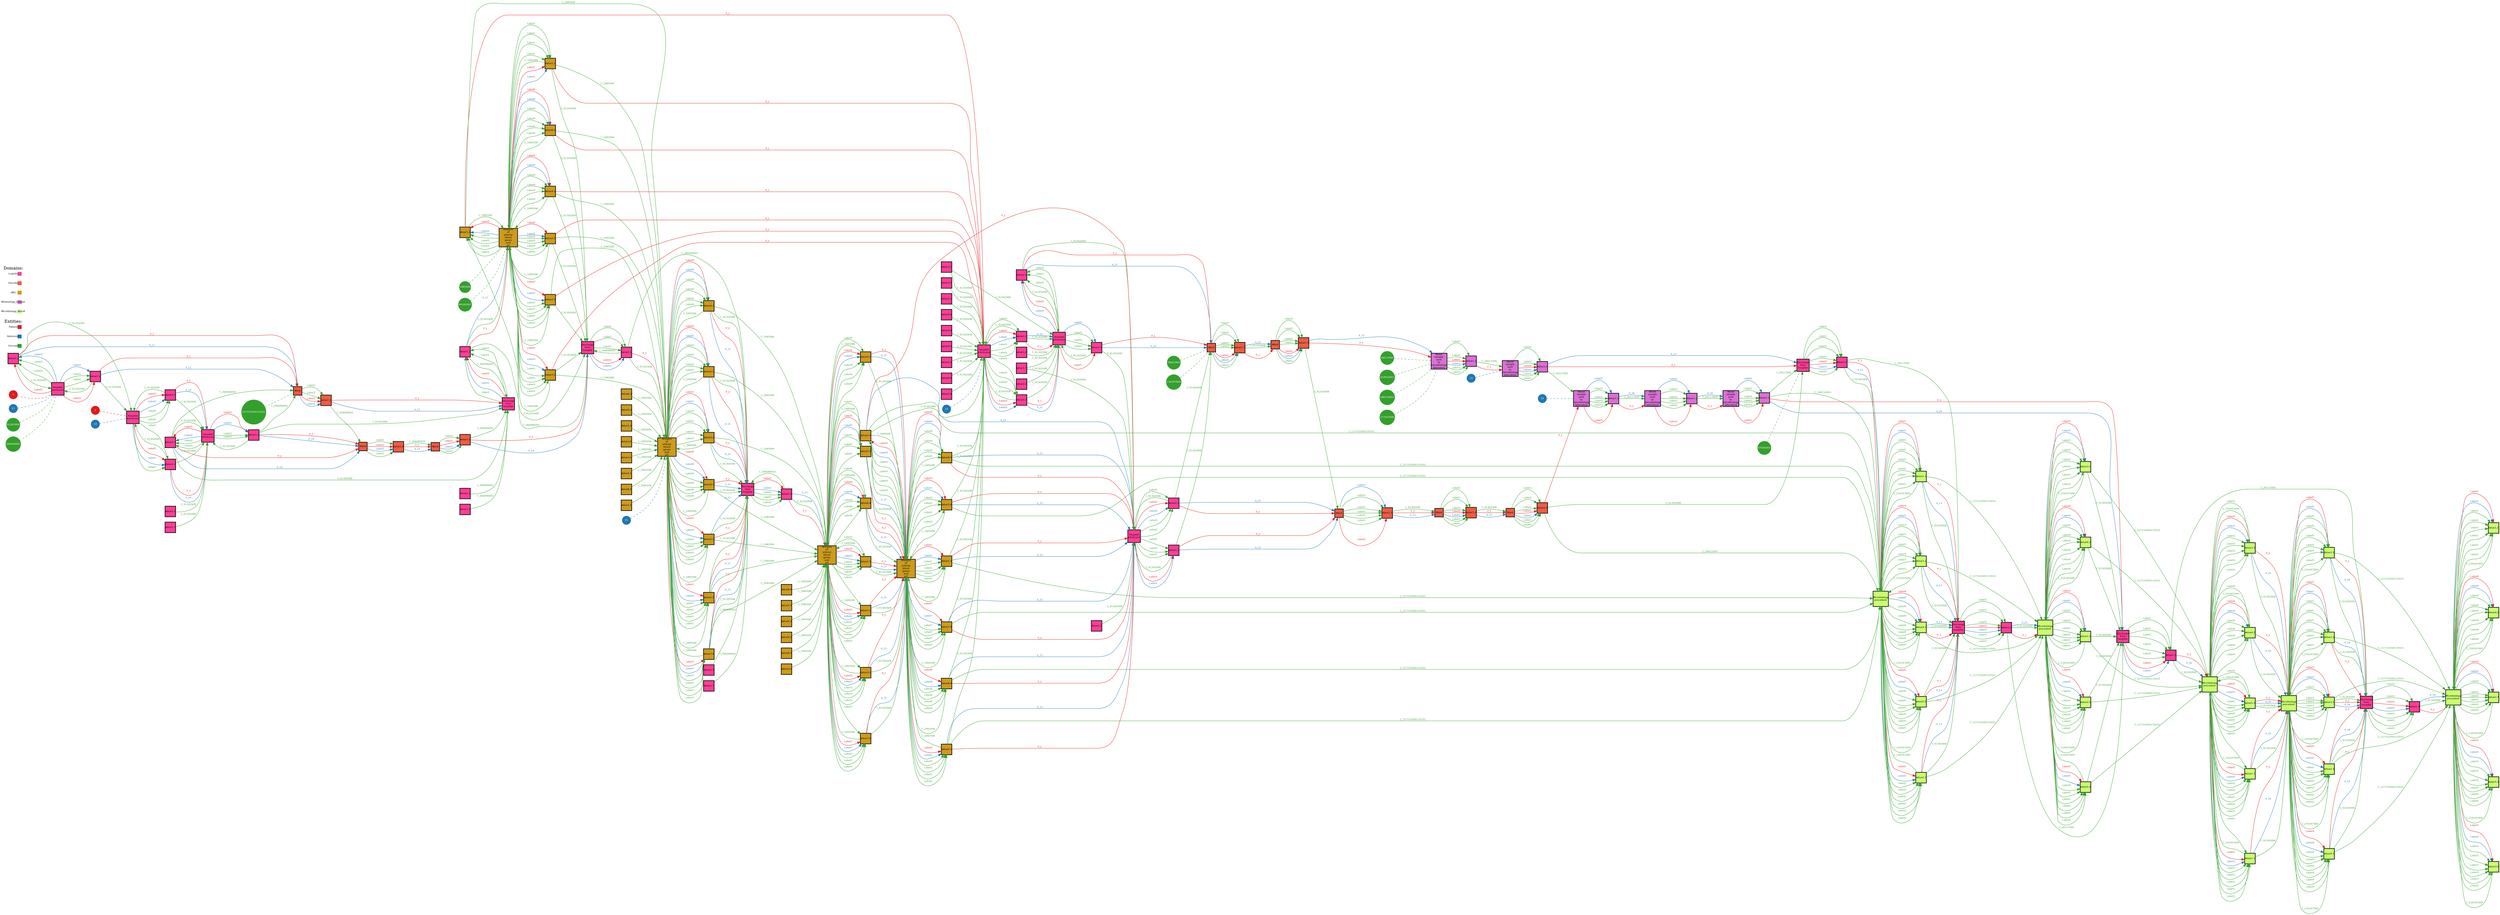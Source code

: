 // Query Result
digraph {
	graph [margin=0 rankdir=LR]
	node [fixedsize=false fontname=Helvetica fontsize=8 height=0.4 margin=0 shape=square width=0.4]
	"Value1.3=Label1_2389_e14" [label="Value1.3" color="#000000" fillcolor=darkolivegreen1 penwidth=2 style=filled]
	2390 [label="Microbiology
procedure" color="#000000" fillcolor=darkolivegreen1 penwidth=2 style=filled]
	"Value1.3=Label1_2389_e14" -> 2390 [label=P_1 color="#e31a1c" fontcolor="#e31a1c" fontname=Helvetica fontsize=8 penwidth=1]
	"Value1.2=Label1_2387_e9" [label="Value1.2" color="#000000" fillcolor=darkolivegreen1 penwidth=2 style=filled]
	2388 [label="Microbiology
procedure" color="#000000" fillcolor=darkolivegreen1 penwidth=2 style=filled]
	"Value1.2=Label1_2387_e9" -> 2388 [label=P_1 color="#e31a1c" fontcolor="#e31a1c" fontname=Helvetica fontsize=8 penwidth=1]
	"Value1.1=Label1_2379_e4" [label="Value1.1" color="#000000" fillcolor=goldenrod3 penwidth=2 style=filled]
	2380 [label="Analysis
of
arterial
blood
gases
and
pH" color="#000000" fillcolor=goldenrod3 penwidth=2 style=filled]
	"Value1.1=Label1_2379_e4" -> 2380 [label=P_1 color="#e31a1c" fontcolor="#e31a1c" fontname=Helvetica fontsize=8 penwidth=1]
	"Value1.1=Label1_2378_e2" [label="Value1.1" color="#000000" fillcolor=violetred1 penwidth=2 style=filled]
	2379 [label="Discharge
from
hospital" color="#000000" fillcolor=violetred1 penwidth=2 style=filled]
	"Value1.1=Label1_2378_e2" -> 2379 [label=P_1 color="#e31a1c" fontcolor="#e31a1c" fontname=Helvetica fontsize=8 penwidth=1]
	"Value1.1=Label1_2386_e12" [label="Value1.1" color="#000000" fillcolor=violetred1 penwidth=2 style=filled]
	2387 [label="Discharge
from
hospital" color="#000000" fillcolor=violetred1 penwidth=2 style=filled]
	"Value1.1=Label1_2386_e12" -> 2387 [label=P_1 color="#e31a1c" fontcolor="#e31a1c" fontname=Helvetica fontsize=8 penwidth=1]
	"Value1.2=Label1_2383_e6" [label="Value1.2" color="#000000" fillcolor=tomato2 penwidth=2 style=filled]
	2384 [label=Ward color="#000000" fillcolor=tomato2 penwidth=2 style=filled]
	"Value1.2=Label1_2383_e6" -> 2384 [label=P_1 color="#e31a1c" fontcolor="#e31a1c" fontname=Helvetica fontsize=8 penwidth=1]
	"Value2.2=Label2_2381_e5" [label="Value2.2" color="#000000" fillcolor=violetred1 penwidth=2 style=filled]
	2382 [label="Hospital
admission" color="#000000" fillcolor=violetred1 penwidth=2 style=filled]
	"Value2.2=Label2_2381_e5" -> 2382 [label=P_1 color="#e31a1c" fontcolor="#e31a1c" fontname=Helvetica fontsize=8 penwidth=1]
	"Value1.1=Label1_2381_e5" [label="Value1.1" color="#000000" fillcolor=violetred1 penwidth=2 style=filled]
	2382 [label="Hospital
admission" color="#000000" fillcolor=violetred1 penwidth=2 style=filled]
	"Value1.1=Label1_2381_e5" -> 2382 [label=P_1 color="#e31a1c" fontcolor="#e31a1c" fontname=Helvetica fontsize=8 penwidth=1]
	"Value1.3=Label1_2384_e11" [label="Value1.3" color="#000000" fillcolor=orchid penwidth=2 style=filled]
	2385 [label="Blood
sample
sent
to
microbiology
laboratory" color="#000000" fillcolor=orchid penwidth=2 style=filled]
	"Value1.3=Label1_2384_e11" -> 2385 [label=P_1 color="#e31a1c" fontcolor="#e31a1c" fontname=Helvetica fontsize=8 penwidth=1]
	"Value1.1=Label1_2385_e7" [label="Value1.1" color="#000000" fillcolor=orchid penwidth=2 style=filled]
	2386 [label="Blood
sample
sent
to
microbiology
laboratory" color="#000000" fillcolor=orchid penwidth=2 style=filled]
	"Value1.1=Label1_2385_e7" -> 2386 [label=P_1 color="#e31a1c" fontcolor="#e31a1c" fontname=Helvetica fontsize=8 penwidth=1]
	"Value2.1=Label2_2382_e10" [label="Value2.1" color="#000000" fillcolor=tomato2 penwidth=2 style=filled]
	2383 [label=Ward color="#000000" fillcolor=tomato2 penwidth=2 style=filled]
	"Value2.1=Label2_2382_e10" -> 2383 [label=P_1 color="#e31a1c" fontcolor="#e31a1c" fontname=Helvetica fontsize=8 penwidth=1]
	"Value1.2=Label1_2382_e10" [label="Value1.2" color="#000000" fillcolor=tomato2 penwidth=2 style=filled]
	2383 [label=Ward color="#000000" fillcolor=tomato2 penwidth=2 style=filled]
	"Value1.2=Label1_2382_e10" -> 2383 [label=P_1 color="#e31a1c" fontcolor="#e31a1c" fontname=Helvetica fontsize=8 penwidth=1]
	"Value5.1=Label5_2380_e3" [label="Value5.1" color="#000000" fillcolor=violetred1 penwidth=2 style=filled]
	2381 [label="Hospital
admission" color="#000000" fillcolor=violetred1 penwidth=2 style=filled]
	"Value5.1=Label5_2380_e3" -> 2381 [label=P_1 color="#e31a1c" fontcolor="#e31a1c" fontname=Helvetica fontsize=8 penwidth=1]
	"Value6.2=Label6_2380_e3" [label="Value6.2" color="#000000" fillcolor=violetred1 penwidth=2 style=filled]
	2381 [label="Hospital
admission" color="#000000" fillcolor=violetred1 penwidth=2 style=filled]
	"Value6.2=Label6_2380_e3" -> 2381 [label=P_1 color="#e31a1c" fontcolor="#e31a1c" fontname=Helvetica fontsize=8 penwidth=1]
	"Value4.3=Label4_2380_e3" [label="Value4.3" color="#000000" fillcolor=violetred1 penwidth=2 style=filled]
	2381 [label="Hospital
admission" color="#000000" fillcolor=violetred1 penwidth=2 style=filled]
	"Value4.3=Label4_2380_e3" -> 2381 [label=P_1 color="#e31a1c" fontcolor="#e31a1c" fontname=Helvetica fontsize=8 penwidth=1]
	"Value2.1=Label2_2380_e3" [label="Value2.1" color="#000000" fillcolor=violetred1 penwidth=2 style=filled]
	2381 [label="Hospital
admission" color="#000000" fillcolor=violetred1 penwidth=2 style=filled]
	"Value2.1=Label2_2380_e3" -> 2381 [label=P_1 color="#e31a1c" fontcolor="#e31a1c" fontname=Helvetica fontsize=8 penwidth=1]
	"Value7.4=Label7_2380_e3" [label="Value7.4" color="#000000" fillcolor=violetred1 penwidth=2 style=filled]
	2381 [label="Hospital
admission" color="#000000" fillcolor=violetred1 penwidth=2 style=filled]
	"Value7.4=Label7_2380_e3" -> 2381 [label=P_1 color="#e31a1c" fontcolor="#e31a1c" fontname=Helvetica fontsize=8 penwidth=1]
	"Value3.1=Label3_2380_e3" [label="Value3.1" color="#000000" fillcolor=violetred1 penwidth=2 style=filled]
	2381 [label="Hospital
admission" color="#000000" fillcolor=violetred1 penwidth=2 style=filled]
	"Value3.1=Label3_2380_e3" -> 2381 [label=P_1 color="#e31a1c" fontcolor="#e31a1c" fontname=Helvetica fontsize=8 penwidth=1]
	"Value1.1=Label1_2380_e3" [label="Value1.1" color="#000000" fillcolor=violetred1 penwidth=2 style=filled]
	2381 [label="Hospital
admission" color="#000000" fillcolor=violetred1 penwidth=2 style=filled]
	"Value1.1=Label1_2380_e3" -> 2381 [label=P_1 color="#e31a1c" fontcolor="#e31a1c" fontname=Helvetica fontsize=8 penwidth=1]
	"Value2.1=Label2_2377_e1" [label="Value2.1" color="#000000" fillcolor=tomato2 penwidth=2 style=filled]
	2378 [label=Ward color="#000000" fillcolor=tomato2 penwidth=2 style=filled]
	"Value2.1=Label2_2377_e1" -> 2378 [label=P_1 color="#e31a1c" fontcolor="#e31a1c" fontname=Helvetica fontsize=8 penwidth=1]
	"Value1.1=Label1_2377_e1" [label="Value1.1" color="#000000" fillcolor=tomato2 penwidth=2 style=filled]
	2378 [label=Ward color="#000000" fillcolor=tomato2 penwidth=2 style=filled]
	"Value1.1=Label1_2377_e1" -> 2378 [label=P_1 color="#e31a1c" fontcolor="#e31a1c" fontname=Helvetica fontsize=8 penwidth=1]
	"Value1.1=Label1_2388_e8" [label="Value1.1" color="#000000" fillcolor=violetred1 penwidth=2 style=filled]
	2389 [label="Discharge
from
hospital" color="#000000" fillcolor=violetred1 penwidth=2 style=filled]
	"Value1.1=Label1_2388_e8" -> 2389 [label=P_1 color="#e31a1c" fontcolor="#e31a1c" fontname=Helvetica fontsize=8 penwidth=1]
	"Value3.1=Label3_2388_e8" [label="Value3.1" color="#000000" fillcolor=violetred1 penwidth=2 style=filled]
	2389 [label="Discharge
from
hospital" color="#000000" fillcolor=violetred1 penwidth=2 style=filled]
	"Value3.1=Label3_2388_e8" -> 2389 [label=P_1 color="#e31a1c" fontcolor="#e31a1c" fontname=Helvetica fontsize=8 penwidth=1]
	"Value4.1=Label4_2388_e8" [label="Value4.1" color="#000000" fillcolor=violetred1 penwidth=2 style=filled]
	2389 [label="Discharge
from
hospital" color="#000000" fillcolor=violetred1 penwidth=2 style=filled]
	"Value4.1=Label4_2388_e8" -> 2389 [label=P_1 color="#e31a1c" fontcolor="#e31a1c" fontname=Helvetica fontsize=8 penwidth=1]
	"Value5.5=Label5_2388_e8" [label="Value5.5" color="#000000" fillcolor=violetred1 penwidth=2 style=filled]
	2389 [label="Discharge
from
hospital" color="#000000" fillcolor=violetred1 penwidth=2 style=filled]
	"Value5.5=Label5_2388_e8" -> 2389 [label=P_1 color="#e31a1c" fontcolor="#e31a1c" fontname=Helvetica fontsize=8 penwidth=1]
	"Value2.1=Label2_2388_e8" [label="Value2.1" color="#000000" fillcolor=violetred1 penwidth=2 style=filled]
	2389 [label="Discharge
from
hospital" color="#000000" fillcolor=violetred1 penwidth=2 style=filled]
	"Value2.1=Label2_2388_e8" -> 2389 [label=P_1 color="#e31a1c" fontcolor="#e31a1c" fontname=Helvetica fontsize=8 penwidth=1]
	node [fixedsize=false fontname=Helvetica fontsize=8 height=0.4 margin=0 shape=square width=0.4]
	"Value3.1=Label3_2390_e13" [label="Value3.1" color="#000000" fillcolor=darkolivegreen1 penwidth=2 style=filled]
	2390 [label="Microbiology
procedure" color="#000000" fillcolor=darkolivegreen1 penwidth=2 style=filled]
	2390 -> "Value3.1=Label3_2390_e13" [label=Label3 color="#e31a1c" fontcolor="#e31a1c" fontname=Helvetica fontsize=8 penwidth=1]
	"Value4.1=Label4_2390_e13" [label="Value4.1" color="#000000" fillcolor=darkolivegreen1 penwidth=2 style=filled]
	2390 [label="Microbiology
procedure" color="#000000" fillcolor=darkolivegreen1 penwidth=2 style=filled]
	2390 -> "Value4.1=Label4_2390_e13" [label=Label4 color="#e31a1c" fontcolor="#e31a1c" fontname=Helvetica fontsize=8 penwidth=1]
	"Value1.2=Label1_2390_e13" [label="Value1.2" color="#000000" fillcolor=darkolivegreen1 penwidth=2 style=filled]
	2390 [label="Microbiology
procedure" color="#000000" fillcolor=darkolivegreen1 penwidth=2 style=filled]
	2390 -> "Value1.2=Label1_2390_e13" [label=Label1 color="#e31a1c" fontcolor="#e31a1c" fontname=Helvetica fontsize=8 penwidth=1]
	"Value2.2=Label2_2390_e13" [label="Value2.2" color="#000000" fillcolor=darkolivegreen1 penwidth=2 style=filled]
	2390 [label="Microbiology
procedure" color="#000000" fillcolor=darkolivegreen1 penwidth=2 style=filled]
	2390 -> "Value2.2=Label2_2390_e13" [label=Label2 color="#e31a1c" fontcolor="#e31a1c" fontname=Helvetica fontsize=8 penwidth=1]
	"Value5.4=Label5_2390_e13" [label="Value5.4" color="#000000" fillcolor=darkolivegreen1 penwidth=2 style=filled]
	2390 [label="Microbiology
procedure" color="#000000" fillcolor=darkolivegreen1 penwidth=2 style=filled]
	2390 -> "Value5.4=Label5_2390_e13" [label=Label5 color="#e31a1c" fontcolor="#e31a1c" fontname=Helvetica fontsize=8 penwidth=1]
	"Value1.1=Label1_2388_e8" [label="Value1.1" color="#000000" fillcolor=darkolivegreen1 penwidth=2 style=filled]
	2388 [label="Microbiology
procedure" color="#000000" fillcolor=darkolivegreen1 penwidth=2 style=filled]
	2388 -> "Value1.1=Label1_2388_e8" [label=Label1 color="#e31a1c" fontcolor="#e31a1c" fontname=Helvetica fontsize=8 penwidth=1]
	"Value2.1=Label2_2388_e8" [label="Value2.1" color="#000000" fillcolor=darkolivegreen1 penwidth=2 style=filled]
	2388 [label="Microbiology
procedure" color="#000000" fillcolor=darkolivegreen1 penwidth=2 style=filled]
	2388 -> "Value2.1=Label2_2388_e8" [label=Label2 color="#e31a1c" fontcolor="#e31a1c" fontname=Helvetica fontsize=8 penwidth=1]
	"Value3.1=Label3_2388_e8" [label="Value3.1" color="#000000" fillcolor=darkolivegreen1 penwidth=2 style=filled]
	2388 [label="Microbiology
procedure" color="#000000" fillcolor=darkolivegreen1 penwidth=2 style=filled]
	2388 -> "Value3.1=Label3_2388_e8" [label=Label3 color="#e31a1c" fontcolor="#e31a1c" fontname=Helvetica fontsize=8 penwidth=1]
	"Value4.1=Label4_2388_e8" [label="Value4.1" color="#000000" fillcolor=darkolivegreen1 penwidth=2 style=filled]
	2388 [label="Microbiology
procedure" color="#000000" fillcolor=darkolivegreen1 penwidth=2 style=filled]
	2388 -> "Value4.1=Label4_2388_e8" [label=Label4 color="#e31a1c" fontcolor="#e31a1c" fontname=Helvetica fontsize=8 penwidth=1]
	"Value5.5=Label5_2388_e8" [label="Value5.5" color="#000000" fillcolor=darkolivegreen1 penwidth=2 style=filled]
	2388 [label="Microbiology
procedure" color="#000000" fillcolor=darkolivegreen1 penwidth=2 style=filled]
	2388 -> "Value5.5=Label5_2388_e8" [label=Label5 color="#e31a1c" fontcolor="#e31a1c" fontname=Helvetica fontsize=8 penwidth=1]
	"Value1.1=Label1_2380_e3" [label="Value1.1" color="#000000" fillcolor=goldenrod3 penwidth=2 style=filled]
	2380 [label="Analysis
of
arterial
blood
gases
and
pH" color="#000000" fillcolor=goldenrod3 penwidth=2 style=filled]
	2380 -> "Value1.1=Label1_2380_e3" [label=Label1 color="#e31a1c" fontcolor="#e31a1c" fontname=Helvetica fontsize=8 penwidth=1]
	"Value2.1=Label2_2380_e3" [label="Value2.1" color="#000000" fillcolor=goldenrod3 penwidth=2 style=filled]
	2380 [label="Analysis
of
arterial
blood
gases
and
pH" color="#000000" fillcolor=goldenrod3 penwidth=2 style=filled]
	2380 -> "Value2.1=Label2_2380_e3" [label=Label2 color="#e31a1c" fontcolor="#e31a1c" fontname=Helvetica fontsize=8 penwidth=1]
	"Value3.1=Label3_2380_e3" [label="Value3.1" color="#000000" fillcolor=goldenrod3 penwidth=2 style=filled]
	2380 [label="Analysis
of
arterial
blood
gases
and
pH" color="#000000" fillcolor=goldenrod3 penwidth=2 style=filled]
	2380 -> "Value3.1=Label3_2380_e3" [label=Label3 color="#e31a1c" fontcolor="#e31a1c" fontname=Helvetica fontsize=8 penwidth=1]
	"Value5.1=Label5_2380_e3" [label="Value5.1" color="#000000" fillcolor=goldenrod3 penwidth=2 style=filled]
	2380 [label="Analysis
of
arterial
blood
gases
and
pH" color="#000000" fillcolor=goldenrod3 penwidth=2 style=filled]
	2380 -> "Value5.1=Label5_2380_e3" [label=Label5 color="#e31a1c" fontcolor="#e31a1c" fontname=Helvetica fontsize=8 penwidth=1]
	"Value6.2=Label6_2380_e3" [label="Value6.2" color="#000000" fillcolor=goldenrod3 penwidth=2 style=filled]
	2380 [label="Analysis
of
arterial
blood
gases
and
pH" color="#000000" fillcolor=goldenrod3 penwidth=2 style=filled]
	2380 -> "Value6.2=Label6_2380_e3" [label=Label6 color="#e31a1c" fontcolor="#e31a1c" fontname=Helvetica fontsize=8 penwidth=1]
	"Value4.3=Label4_2380_e3" [label="Value4.3" color="#000000" fillcolor=goldenrod3 penwidth=2 style=filled]
	2380 [label="Analysis
of
arterial
blood
gases
and
pH" color="#000000" fillcolor=goldenrod3 penwidth=2 style=filled]
	2380 -> "Value4.3=Label4_2380_e3" [label=Label4 color="#e31a1c" fontcolor="#e31a1c" fontname=Helvetica fontsize=8 penwidth=1]
	"Value7.4=Label7_2380_e3" [label="Value7.4" color="#000000" fillcolor=goldenrod3 penwidth=2 style=filled]
	2380 [label="Analysis
of
arterial
blood
gases
and
pH" color="#000000" fillcolor=goldenrod3 penwidth=2 style=filled]
	2380 -> "Value7.4=Label7_2380_e3" [label=Label7 color="#e31a1c" fontcolor="#e31a1c" fontname=Helvetica fontsize=8 penwidth=1]
	"Value1.1=Label1_2379_e4" [label="Value1.1" color="#000000" fillcolor=violetred1 penwidth=2 style=filled]
	2379 [label="Discharge
from
hospital" color="#000000" fillcolor=violetred1 penwidth=2 style=filled]
	2379 -> "Value1.1=Label1_2379_e4" [label=Label1 color="#e31a1c" fontcolor="#e31a1c" fontname=Helvetica fontsize=8 penwidth=1]
	"Value1.2=Label1_2387_e9" [label="Value1.2" color="#000000" fillcolor=violetred1 penwidth=2 style=filled]
	2387 [label="Discharge
from
hospital" color="#000000" fillcolor=violetred1 penwidth=2 style=filled]
	2387 -> "Value1.2=Label1_2387_e9" [label=Label1 color="#e31a1c" fontcolor="#e31a1c" fontname=Helvetica fontsize=8 penwidth=1]
	"Value1.3=Label1_2384_e11" [label="Value1.3" color="#000000" fillcolor=tomato2 penwidth=2 style=filled]
	2384 [label=Ward color="#000000" fillcolor=tomato2 penwidth=2 style=filled]
	2384 -> "Value1.3=Label1_2384_e11" [label=Label1 color="#e31a1c" fontcolor="#e31a1c" fontname=Helvetica fontsize=8 penwidth=1]
	"Value2.1=Label2_2382_e10" [label="Value2.1" color="#000000" fillcolor=violetred1 penwidth=2 style=filled]
	2382 [label="Hospital
admission" color="#000000" fillcolor=violetred1 penwidth=2 style=filled]
	2382 -> "Value2.1=Label2_2382_e10" [label=Label2 color="#e31a1c" fontcolor="#e31a1c" fontname=Helvetica fontsize=8 penwidth=1]
	"Value1.2=Label1_2382_e10" [label="Value1.2" color="#000000" fillcolor=violetred1 penwidth=2 style=filled]
	2382 [label="Hospital
admission" color="#000000" fillcolor=violetred1 penwidth=2 style=filled]
	2382 -> "Value1.2=Label1_2382_e10" [label=Label1 color="#e31a1c" fontcolor="#e31a1c" fontname=Helvetica fontsize=8 penwidth=1]
	"Value1.1=Label1_2377_e1" [label="Value1.1" color="#000000" fillcolor=violetred1 penwidth=2 style=filled]
	2377 [label="Hospital
admission" color="#000000" fillcolor=violetred1 penwidth=2 style=filled]
	2377 -> "Value1.1=Label1_2377_e1" [label=Label1 color="#e31a1c" fontcolor="#e31a1c" fontname=Helvetica fontsize=8 penwidth=1]
	"Value2.1=Label2_2377_e1" [label="Value2.1" color="#000000" fillcolor=violetred1 penwidth=2 style=filled]
	2377 [label="Hospital
admission" color="#000000" fillcolor=violetred1 penwidth=2 style=filled]
	2377 -> "Value2.1=Label2_2377_e1" [label=Label2 color="#e31a1c" fontcolor="#e31a1c" fontname=Helvetica fontsize=8 penwidth=1]
	"Value1.1=Label1_2385_e7" [label="Value1.1" color="#000000" fillcolor=orchid penwidth=2 style=filled]
	2385 [label="Blood
sample
sent
to
microbiology
laboratory" color="#000000" fillcolor=orchid penwidth=2 style=filled]
	2385 -> "Value1.1=Label1_2385_e7" [label=Label1 color="#e31a1c" fontcolor="#e31a1c" fontname=Helvetica fontsize=8 penwidth=1]
	"Value1.1=Label1_2386_e12" [label="Value1.1" color="#000000" fillcolor=orchid penwidth=2 style=filled]
	2386 [label="Blood
sample
sent
to
microbiology
laboratory" color="#000000" fillcolor=orchid penwidth=2 style=filled]
	2386 -> "Value1.1=Label1_2386_e12" [label=Label1 color="#e31a1c" fontcolor="#e31a1c" fontname=Helvetica fontsize=8 penwidth=1]
	"Value1.2=Label1_2383_e6" [label="Value1.2" color="#000000" fillcolor=tomato2 penwidth=2 style=filled]
	2383 [label=Ward color="#000000" fillcolor=tomato2 penwidth=2 style=filled]
	2383 -> "Value1.2=Label1_2383_e6" [label=Label1 color="#e31a1c" fontcolor="#e31a1c" fontname=Helvetica fontsize=8 penwidth=1]
	"Value1.1=Label1_2381_e5" [label="Value1.1" color="#000000" fillcolor=violetred1 penwidth=2 style=filled]
	2381 [label="Hospital
admission" color="#000000" fillcolor=violetred1 penwidth=2 style=filled]
	2381 -> "Value1.1=Label1_2381_e5" [label=Label1 color="#e31a1c" fontcolor="#e31a1c" fontname=Helvetica fontsize=8 penwidth=1]
	"Value2.2=Label2_2381_e5" [label="Value2.2" color="#000000" fillcolor=violetred1 penwidth=2 style=filled]
	2381 [label="Hospital
admission" color="#000000" fillcolor=violetred1 penwidth=2 style=filled]
	2381 -> "Value2.2=Label2_2381_e5" [label=Label2 color="#e31a1c" fontcolor="#e31a1c" fontname=Helvetica fontsize=8 penwidth=1]
	"Value1.1=Label1_2378_e2" [label="Value1.1" color="#000000" fillcolor=tomato2 penwidth=2 style=filled]
	2378 [label=Ward color="#000000" fillcolor=tomato2 penwidth=2 style=filled]
	2378 -> "Value1.1=Label1_2378_e2" [label=Label1 color="#e31a1c" fontcolor="#e31a1c" fontname=Helvetica fontsize=8 penwidth=1]
	"Value1.3=Label1_2389_e14" [label="Value1.3" color="#000000" fillcolor=violetred1 penwidth=2 style=filled]
	2389 [label="Discharge
from
hospital" color="#000000" fillcolor=violetred1 penwidth=2 style=filled]
	2389 -> "Value1.3=Label1_2389_e14" [label=Label1 color="#e31a1c" fontcolor="#e31a1c" fontname=Helvetica fontsize=8 penwidth=1]
	node [fixedsize=false fontname=Helvetica fontsize=8 height=0.4 margin=0 shape=square width=0.4]
	"Value2.1=Label2_2392_e27" [label="Value2.1" color="#000000" fillcolor=tomato2 penwidth=2 style=filled]
	2393 [label=Ward color="#000000" fillcolor=tomato2 penwidth=2 style=filled]
	"Value2.1=Label2_2392_e27" -> 2393 [label=P_2 color="#e31a1c" fontcolor="#e31a1c" fontname=Helvetica fontsize=8 penwidth=1]
	"Value1.2=Label1_2392_e27" [label="Value1.2" color="#000000" fillcolor=tomato2 penwidth=2 style=filled]
	2393 [label=Ward color="#000000" fillcolor=tomato2 penwidth=2 style=filled]
	"Value1.2=Label1_2392_e27" -> 2393 [label=P_2 color="#e31a1c" fontcolor="#e31a1c" fontname=Helvetica fontsize=8 penwidth=1]
	"Value1.1=Label1_2404_e21" [label="Value1.1" color="#000000" fillcolor=orchid penwidth=2 style=filled]
	2405 [label="Blood
sample
sent
to
microbiology
laboratory" color="#000000" fillcolor=orchid penwidth=2 style=filled]
	"Value1.1=Label1_2404_e21" -> 2405 [label=P_2 color="#e31a1c" fontcolor="#e31a1c" fontname=Helvetica fontsize=8 penwidth=1]
	"Value1.3=Label1_2410_e35" [label="Value1.3" color="#000000" fillcolor=darkolivegreen1 penwidth=2 style=filled]
	2411 [label="Microbiology
procedure" color="#000000" fillcolor=darkolivegreen1 penwidth=2 style=filled]
	"Value1.3=Label1_2410_e35" -> 2411 [label=P_2 color="#e31a1c" fontcolor="#e31a1c" fontname=Helvetica fontsize=8 penwidth=1]
	"Value1.1=Label1_2395_e18" [label="Value1.1" color="#000000" fillcolor=goldenrod3 penwidth=2 style=filled]
	2396 [label="Analysis
of
arterial
blood
gases
and
pH" color="#000000" fillcolor=goldenrod3 penwidth=2 style=filled]
	"Value1.1=Label1_2395_e18" -> 2396 [label=P_2 color="#e31a1c" fontcolor="#e31a1c" fontname=Helvetica fontsize=8 penwidth=1]
	"Value1.1=Label1_2400_e19" [label="Value1.1" color="#000000" fillcolor=tomato2 penwidth=2 style=filled]
	2401 [label=Ward color="#000000" fillcolor=tomato2 penwidth=2 style=filled]
	"Value1.1=Label1_2400_e19" -> 2401 [label=P_2 color="#e31a1c" fontcolor="#e31a1c" fontname=Helvetica fontsize=8 penwidth=1]
	"Value2.1=Label2_2400_e19" [label="Value2.1" color="#000000" fillcolor=tomato2 penwidth=2 style=filled]
	2401 [label=Ward color="#000000" fillcolor=tomato2 penwidth=2 style=filled]
	"Value2.1=Label2_2400_e19" -> 2401 [label=P_2 color="#e31a1c" fontcolor="#e31a1c" fontname=Helvetica fontsize=8 penwidth=1]
	"Value1.1=Label1_2406_e33" [label="Value1.1" color="#000000" fillcolor=violetred1 penwidth=2 style=filled]
	2407 [label="Discharge
from
hospital" color="#000000" fillcolor=violetred1 penwidth=2 style=filled]
	"Value1.1=Label1_2406_e33" -> 2407 [label=P_2 color="#e31a1c" fontcolor="#e31a1c" fontname=Helvetica fontsize=8 penwidth=1]
	"Value1.1=Label1_2405_e24" [label="Value1.1" color="#000000" fillcolor=orchid penwidth=2 style=filled]
	2406 [label="Blood
sample
sent
to
microbiology
laboratory" color="#000000" fillcolor=orchid penwidth=2 style=filled]
	"Value1.1=Label1_2405_e24" -> 2406 [label=P_2 color="#e31a1c" fontcolor="#e31a1c" fontname=Helvetica fontsize=8 penwidth=1]
	"Value3.3=Label3_2408_e22" [label="Value3.3" color="#000000" fillcolor=darkolivegreen1 penwidth=2 style=filled]
	2409 [label="Microbiology
procedure" color="#000000" fillcolor=darkolivegreen1 penwidth=2 style=filled]
	"Value3.3=Label3_2408_e22" -> 2409 [label=P_2 color="#e31a1c" fontcolor="#e31a1c" fontname=Helvetica fontsize=8 penwidth=1]
	"Value4.2=Label4_2408_e22" [label="Value4.2" color="#000000" fillcolor=darkolivegreen1 penwidth=2 style=filled]
	2409 [label="Microbiology
procedure" color="#000000" fillcolor=darkolivegreen1 penwidth=2 style=filled]
	"Value4.2=Label4_2408_e22" -> 2409 [label=P_2 color="#e31a1c" fontcolor="#e31a1c" fontname=Helvetica fontsize=8 penwidth=1]
	"Value5.3=Label5_2408_e22" [label="Value5.3" color="#000000" fillcolor=darkolivegreen1 penwidth=2 style=filled]
	2409 [label="Microbiology
procedure" color="#000000" fillcolor=darkolivegreen1 penwidth=2 style=filled]
	"Value5.3=Label5_2408_e22" -> 2409 [label=P_2 color="#e31a1c" fontcolor="#e31a1c" fontname=Helvetica fontsize=8 penwidth=1]
	"Value2.1=Label2_2408_e22" [label="Value2.1" color="#000000" fillcolor=darkolivegreen1 penwidth=2 style=filled]
	2409 [label="Microbiology
procedure" color="#000000" fillcolor=darkolivegreen1 penwidth=2 style=filled]
	"Value2.1=Label2_2408_e22" -> 2409 [label=P_2 color="#e31a1c" fontcolor="#e31a1c" fontname=Helvetica fontsize=8 penwidth=1]
	"Value1.1=Label1_2408_e22" [label="Value1.1" color="#000000" fillcolor=darkolivegreen1 penwidth=2 style=filled]
	2409 [label="Microbiology
procedure" color="#000000" fillcolor=darkolivegreen1 penwidth=2 style=filled]
	"Value1.1=Label1_2408_e22" -> 2409 [label=P_2 color="#e31a1c" fontcolor="#e31a1c" fontname=Helvetica fontsize=8 penwidth=1]
	"Value5.3=Label5_2398_e29" [label="Value5.3" color="#000000" fillcolor=goldenrod3 penwidth=2 style=filled]
	2399 [label="Analysis
of
arterial
blood
gases
and
pH" color="#000000" fillcolor=goldenrod3 penwidth=2 style=filled]
	"Value5.3=Label5_2398_e29" -> 2399 [label=P_2 color="#e31a1c" fontcolor="#e31a1c" fontname=Helvetica fontsize=8 penwidth=1]
	"Value6.4=Label6_2398_e29" [label="Value6.4" color="#000000" fillcolor=goldenrod3 penwidth=2 style=filled]
	2399 [label="Analysis
of
arterial
blood
gases
and
pH" color="#000000" fillcolor=goldenrod3 penwidth=2 style=filled]
	"Value6.4=Label6_2398_e29" -> 2399 [label=P_2 color="#e31a1c" fontcolor="#e31a1c" fontname=Helvetica fontsize=8 penwidth=1]
	"Value2.1=Label2_2398_e29" [label="Value2.1" color="#000000" fillcolor=goldenrod3 penwidth=2 style=filled]
	2399 [label="Analysis
of
arterial
blood
gases
and
pH" color="#000000" fillcolor=goldenrod3 penwidth=2 style=filled]
	"Value2.1=Label2_2398_e29" -> 2399 [label=P_2 color="#e31a1c" fontcolor="#e31a1c" fontname=Helvetica fontsize=8 penwidth=1]
	"Value1.2=Label1_2398_e29" [label="Value1.2" color="#000000" fillcolor=goldenrod3 penwidth=2 style=filled]
	2399 [label="Analysis
of
arterial
blood
gases
and
pH" color="#000000" fillcolor=goldenrod3 penwidth=2 style=filled]
	"Value1.2=Label1_2398_e29" -> 2399 [label=P_2 color="#e31a1c" fontcolor="#e31a1c" fontname=Helvetica fontsize=8 penwidth=1]
	"Value3.3=Label3_2398_e29" [label="Value3.3" color="#000000" fillcolor=goldenrod3 penwidth=2 style=filled]
	2399 [label="Analysis
of
arterial
blood
gases
and
pH" color="#000000" fillcolor=goldenrod3 penwidth=2 style=filled]
	"Value3.3=Label3_2398_e29" -> 2399 [label=P_2 color="#e31a1c" fontcolor="#e31a1c" fontname=Helvetica fontsize=8 penwidth=1]
	"Value7.4=Label7_2398_e29" [label="Value7.4" color="#000000" fillcolor=goldenrod3 penwidth=2 style=filled]
	2399 [label="Analysis
of
arterial
blood
gases
and
pH" color="#000000" fillcolor=goldenrod3 penwidth=2 style=filled]
	"Value7.4=Label7_2398_e29" -> 2399 [label=P_2 color="#e31a1c" fontcolor="#e31a1c" fontname=Helvetica fontsize=8 penwidth=1]
	"Value4.3=Label4_2398_e29" [label="Value4.3" color="#000000" fillcolor=goldenrod3 penwidth=2 style=filled]
	2399 [label="Analysis
of
arterial
blood
gases
and
pH" color="#000000" fillcolor=goldenrod3 penwidth=2 style=filled]
	"Value4.3=Label4_2398_e29" -> 2399 [label=P_2 color="#e31a1c" fontcolor="#e31a1c" fontname=Helvetica fontsize=8 penwidth=1]
	"Value1.3=Label1_2397_e31" [label="Value1.3" color="#000000" fillcolor=goldenrod3 penwidth=2 style=filled]
	2398 [label="Analysis
of
arterial
blood
gases
and
pH" color="#000000" fillcolor=goldenrod3 penwidth=2 style=filled]
	"Value1.3=Label1_2397_e31" -> 2398 [label=P_2 color="#e31a1c" fontcolor="#e31a1c" fontname=Helvetica fontsize=8 penwidth=1]
	"Value1.1=Label1_2391_e15" [label="Value1.1" color="#000000" fillcolor=violetred1 penwidth=2 style=filled]
	2392 [label="Hospital
admission" color="#000000" fillcolor=violetred1 penwidth=2 style=filled]
	"Value1.1=Label1_2391_e15" -> 2392 [label=P_2 color="#e31a1c" fontcolor="#e31a1c" fontname=Helvetica fontsize=8 penwidth=1]
	"Value2.1=Label2_2391_e15" [label="Value2.1" color="#000000" fillcolor=violetred1 penwidth=2 style=filled]
	2392 [label="Hospital
admission" color="#000000" fillcolor=violetred1 penwidth=2 style=filled]
	"Value2.1=Label2_2391_e15" -> 2392 [label=P_2 color="#e31a1c" fontcolor="#e31a1c" fontname=Helvetica fontsize=8 penwidth=1]
	"Value1.4=Label1_2403_e32" [label="Value1.4" color="#000000" fillcolor=orchid penwidth=2 style=filled]
	2404 [label="Blood
sample
sent
to
microbiology
laboratory" color="#000000" fillcolor=orchid penwidth=2 style=filled]
	"Value1.4=Label1_2403_e32" -> 2404 [label=P_2 color="#e31a1c" fontcolor="#e31a1c" fontname=Helvetica fontsize=8 penwidth=1]
	"Value5.2=Label5_2396_e17" [label="Value5.2" color="#000000" fillcolor=violetred1 penwidth=2 style=filled]
	2397 [label="Discharge
from
hospital" color="#000000" fillcolor=violetred1 penwidth=2 style=filled]
	"Value5.2=Label5_2396_e17" -> 2397 [label=P_2 color="#e31a1c" fontcolor="#e31a1c" fontname=Helvetica fontsize=8 penwidth=1]
	"Value3.2=Label3_2396_e17" [label="Value3.2" color="#000000" fillcolor=violetred1 penwidth=2 style=filled]
	2397 [label="Discharge
from
hospital" color="#000000" fillcolor=violetred1 penwidth=2 style=filled]
	"Value3.2=Label3_2396_e17" -> 2397 [label=P_2 color="#e31a1c" fontcolor="#e31a1c" fontname=Helvetica fontsize=8 penwidth=1]
	"Value6.3=Label6_2396_e17" [label="Value6.3" color="#000000" fillcolor=violetred1 penwidth=2 style=filled]
	2397 [label="Discharge
from
hospital" color="#000000" fillcolor=violetred1 penwidth=2 style=filled]
	"Value6.3=Label6_2396_e17" -> 2397 [label=P_2 color="#e31a1c" fontcolor="#e31a1c" fontname=Helvetica fontsize=8 penwidth=1]
	"Value2.1=Label2_2396_e17" [label="Value2.1" color="#000000" fillcolor=violetred1 penwidth=2 style=filled]
	2397 [label="Discharge
from
hospital" color="#000000" fillcolor=violetred1 penwidth=2 style=filled]
	"Value2.1=Label2_2396_e17" -> 2397 [label=P_2 color="#e31a1c" fontcolor="#e31a1c" fontname=Helvetica fontsize=8 penwidth=1]
	"Value1.2=Label1_2396_e17" [label="Value1.2" color="#000000" fillcolor=violetred1 penwidth=2 style=filled]
	2397 [label="Discharge
from
hospital" color="#000000" fillcolor=violetred1 penwidth=2 style=filled]
	"Value1.2=Label1_2396_e17" -> 2397 [label=P_2 color="#e31a1c" fontcolor="#e31a1c" fontname=Helvetica fontsize=8 penwidth=1]
	"Value7.4=Label7_2396_e17" [label="Value7.4" color="#000000" fillcolor=violetred1 penwidth=2 style=filled]
	2397 [label="Discharge
from
hospital" color="#000000" fillcolor=violetred1 penwidth=2 style=filled]
	"Value7.4=Label7_2396_e17" -> 2397 [label=P_2 color="#e31a1c" fontcolor="#e31a1c" fontname=Helvetica fontsize=8 penwidth=1]
	"Value4.3=Label4_2396_e17" [label="Value4.3" color="#000000" fillcolor=violetred1 penwidth=2 style=filled]
	2397 [label="Discharge
from
hospital" color="#000000" fillcolor=violetred1 penwidth=2 style=filled]
	"Value4.3=Label4_2396_e17" -> 2397 [label=P_2 color="#e31a1c" fontcolor="#e31a1c" fontname=Helvetica fontsize=8 penwidth=1]
	"Value1.4=Label1_2393_e16" [label="Value1.4" color="#000000" fillcolor=tomato2 penwidth=2 style=filled]
	2394 [label=Ward color="#000000" fillcolor=tomato2 penwidth=2 style=filled]
	"Value1.4=Label1_2393_e16" -> 2394 [label=P_2 color="#e31a1c" fontcolor="#e31a1c" fontname=Helvetica fontsize=8 penwidth=1]
	"Value1.1=Label1_2401_e20" [label="Value1.1" color="#000000" fillcolor=tomato2 penwidth=2 style=filled]
	2402 [label=Ward color="#000000" fillcolor=tomato2 penwidth=2 style=filled]
	"Value1.1=Label1_2401_e20" -> 2402 [label=P_2 color="#e31a1c" fontcolor="#e31a1c" fontname=Helvetica fontsize=8 penwidth=1]
	"Value5.4=Label5_2399_e30" [label="Value5.4" color="#000000" fillcolor=violetred1 penwidth=2 style=filled]
	2400 [label="Hospital
admission" color="#000000" fillcolor=violetred1 penwidth=2 style=filled]
	"Value5.4=Label5_2399_e30" -> 2400 [label=P_2 color="#e31a1c" fontcolor="#e31a1c" fontname=Helvetica fontsize=8 penwidth=1]
	"Value3.4=Label3_2399_e30" [label="Value3.4" color="#000000" fillcolor=violetred1 penwidth=2 style=filled]
	2400 [label="Hospital
admission" color="#000000" fillcolor=violetred1 penwidth=2 style=filled]
	"Value3.4=Label3_2399_e30" -> 2400 [label=P_2 color="#e31a1c" fontcolor="#e31a1c" fontname=Helvetica fontsize=8 penwidth=1]
	"Value1.3=Label1_2399_e30" [label="Value1.3" color="#000000" fillcolor=violetred1 penwidth=2 style=filled]
	2400 [label="Hospital
admission" color="#000000" fillcolor=violetred1 penwidth=2 style=filled]
	"Value1.3=Label1_2399_e30" -> 2400 [label=P_2 color="#e31a1c" fontcolor="#e31a1c" fontname=Helvetica fontsize=8 penwidth=1]
	"Value7.4=Label7_2399_e30" [label="Value7.4" color="#000000" fillcolor=violetred1 penwidth=2 style=filled]
	2400 [label="Hospital
admission" color="#000000" fillcolor=violetred1 penwidth=2 style=filled]
	"Value7.4=Label7_2399_e30" -> 2400 [label=P_2 color="#e31a1c" fontcolor="#e31a1c" fontname=Helvetica fontsize=8 penwidth=1]
	"Value6.4=Label6_2399_e30" [label="Value6.4" color="#000000" fillcolor=violetred1 penwidth=2 style=filled]
	2400 [label="Hospital
admission" color="#000000" fillcolor=violetred1 penwidth=2 style=filled]
	"Value6.4=Label6_2399_e30" -> 2400 [label=P_2 color="#e31a1c" fontcolor="#e31a1c" fontname=Helvetica fontsize=8 penwidth=1]
	"Value2.1=Label2_2399_e30" [label="Value2.1" color="#000000" fillcolor=violetred1 penwidth=2 style=filled]
	2400 [label="Hospital
admission" color="#000000" fillcolor=violetred1 penwidth=2 style=filled]
	"Value2.1=Label2_2399_e30" -> 2400 [label=P_2 color="#e31a1c" fontcolor="#e31a1c" fontname=Helvetica fontsize=8 penwidth=1]
	"Value4.3=Label4_2399_e30" [label="Value4.3" color="#000000" fillcolor=violetred1 penwidth=2 style=filled]
	2400 [label="Hospital
admission" color="#000000" fillcolor=violetred1 penwidth=2 style=filled]
	"Value4.3=Label4_2399_e30" -> 2400 [label=P_2 color="#e31a1c" fontcolor="#e31a1c" fontname=Helvetica fontsize=8 penwidth=1]
	"Value1.3=Label1_2394_e28" [label="Value1.3" color="#000000" fillcolor=violetred1 penwidth=2 style=filled]
	2395 [label="Discharge
from
hospital" color="#000000" fillcolor=violetred1 penwidth=2 style=filled]
	"Value1.3=Label1_2394_e28" -> 2395 [label=P_2 color="#e31a1c" fontcolor="#e31a1c" fontname=Helvetica fontsize=8 penwidth=1]
	"Value1.2=Label1_2402_e23" [label="Value1.2" color="#000000" fillcolor=tomato2 penwidth=2 style=filled]
	2403 [label=Ward color="#000000" fillcolor=tomato2 penwidth=2 style=filled]
	"Value1.2=Label1_2402_e23" -> 2403 [label=P_2 color="#e31a1c" fontcolor="#e31a1c" fontname=Helvetica fontsize=8 penwidth=1]
	"Value5.3=Label5_2409_e25" [label="Value5.3" color="#000000" fillcolor=violetred1 penwidth=2 style=filled]
	2410 [label="Discharge
from
hospital" color="#000000" fillcolor=violetred1 penwidth=2 style=filled]
	"Value5.3=Label5_2409_e25" -> 2410 [label=P_2 color="#e31a1c" fontcolor="#e31a1c" fontname=Helvetica fontsize=8 penwidth=1]
	"Value1.3=Label1_2409_e25" [label="Value1.3" color="#000000" fillcolor=violetred1 penwidth=2 style=filled]
	2410 [label="Discharge
from
hospital" color="#000000" fillcolor=violetred1 penwidth=2 style=filled]
	"Value1.3=Label1_2409_e25" -> 2410 [label=P_2 color="#e31a1c" fontcolor="#e31a1c" fontname=Helvetica fontsize=8 penwidth=1]
	"Value3.5=Label3_2409_e25" [label="Value3.5" color="#000000" fillcolor=violetred1 penwidth=2 style=filled]
	2410 [label="Discharge
from
hospital" color="#000000" fillcolor=violetred1 penwidth=2 style=filled]
	"Value3.5=Label3_2409_e25" -> 2410 [label=P_2 color="#e31a1c" fontcolor="#e31a1c" fontname=Helvetica fontsize=8 penwidth=1]
	"Value2.3=Label2_2409_e25" [label="Value2.3" color="#000000" fillcolor=violetred1 penwidth=2 style=filled]
	2410 [label="Discharge
from
hospital" color="#000000" fillcolor=violetred1 penwidth=2 style=filled]
	"Value2.3=Label2_2409_e25" -> 2410 [label=P_2 color="#e31a1c" fontcolor="#e31a1c" fontname=Helvetica fontsize=8 penwidth=1]
	"Value4.1=Label4_2409_e25" [label="Value4.1" color="#000000" fillcolor=violetred1 penwidth=2 style=filled]
	2410 [label="Discharge
from
hospital" color="#000000" fillcolor=violetred1 penwidth=2 style=filled]
	"Value4.1=Label4_2409_e25" -> 2410 [label=P_2 color="#e31a1c" fontcolor="#e31a1c" fontname=Helvetica fontsize=8 penwidth=1]
	"Value1.2=Label1_2407_e26" [label="Value1.2" color="#000000" fillcolor=darkolivegreen1 penwidth=2 style=filled]
	2408 [label="Microbiology
procedure" color="#000000" fillcolor=darkolivegreen1 penwidth=2 style=filled]
	"Value1.2=Label1_2407_e26" -> 2408 [label=P_2 color="#e31a1c" fontcolor="#e31a1c" fontname=Helvetica fontsize=8 penwidth=1]
	node [fixedsize=false fontname=Helvetica fontsize=8 height=0.4 margin=0 shape=square width=0.4]
	"Value1.4=Label1_2393_e16" [label="Value1.4" color="#000000" fillcolor=tomato2 penwidth=2 style=filled]
	2393 [label=Ward color="#000000" fillcolor=tomato2 penwidth=2 style=filled]
	2393 -> "Value1.4=Label1_2393_e16" [label=Label1 color="#e31a1c" fontcolor="#e31a1c" fontname=Helvetica fontsize=8 penwidth=1]
	"Value1.1=Label1_2405_e24" [label="Value1.1" color="#000000" fillcolor=orchid penwidth=2 style=filled]
	2405 [label="Blood
sample
sent
to
microbiology
laboratory" color="#000000" fillcolor=orchid penwidth=2 style=filled]
	2405 -> "Value1.1=Label1_2405_e24" [label=Label1 color="#e31a1c" fontcolor="#e31a1c" fontname=Helvetica fontsize=8 penwidth=1]
	"Value1.1=Label1_2411_e34" [label="Value1.1" color="#000000" fillcolor=darkolivegreen1 penwidth=2 style=filled]
	2411 [label="Microbiology
procedure" color="#000000" fillcolor=darkolivegreen1 penwidth=2 style=filled]
	2411 -> "Value1.1=Label1_2411_e34" [label=Label1 color="#e31a1c" fontcolor="#e31a1c" fontname=Helvetica fontsize=8 penwidth=1]
	"Value4.2=Label4_2411_e34" [label="Value4.2" color="#000000" fillcolor=darkolivegreen1 penwidth=2 style=filled]
	2411 [label="Microbiology
procedure" color="#000000" fillcolor=darkolivegreen1 penwidth=2 style=filled]
	2411 -> "Value4.2=Label4_2411_e34" [label=Label4 color="#e31a1c" fontcolor="#e31a1c" fontname=Helvetica fontsize=8 penwidth=1]
	"Value2.3=Label2_2411_e34" [label="Value2.3" color="#000000" fillcolor=darkolivegreen1 penwidth=2 style=filled]
	2411 [label="Microbiology
procedure" color="#000000" fillcolor=darkolivegreen1 penwidth=2 style=filled]
	2411 -> "Value2.3=Label2_2411_e34" [label=Label2 color="#e31a1c" fontcolor="#e31a1c" fontname=Helvetica fontsize=8 penwidth=1]
	"Value5.3=Label5_2411_e34" [label="Value5.3" color="#000000" fillcolor=darkolivegreen1 penwidth=2 style=filled]
	2411 [label="Microbiology
procedure" color="#000000" fillcolor=darkolivegreen1 penwidth=2 style=filled]
	2411 -> "Value5.3=Label5_2411_e34" [label=Label5 color="#e31a1c" fontcolor="#e31a1c" fontname=Helvetica fontsize=8 penwidth=1]
	"Value3.5=Label3_2411_e34" [label="Value3.5" color="#000000" fillcolor=darkolivegreen1 penwidth=2 style=filled]
	2411 [label="Microbiology
procedure" color="#000000" fillcolor=darkolivegreen1 penwidth=2 style=filled]
	2411 -> "Value3.5=Label3_2411_e34" [label=Label3 color="#e31a1c" fontcolor="#e31a1c" fontname=Helvetica fontsize=8 penwidth=1]
	"Value1.1=Label1_2391_e15" [label="Value1.1" color="#000000" fillcolor=violetred1 penwidth=2 style=filled]
	2391 [label="Hospital
admission" color="#000000" fillcolor=violetred1 penwidth=2 style=filled]
	2391 -> "Value1.1=Label1_2391_e15" [label=Label1 color="#e31a1c" fontcolor="#e31a1c" fontname=Helvetica fontsize=8 penwidth=1]
	"Value2.1=Label2_2391_e15" [label="Value2.1" color="#000000" fillcolor=violetred1 penwidth=2 style=filled]
	2391 [label="Hospital
admission" color="#000000" fillcolor=violetred1 penwidth=2 style=filled]
	2391 -> "Value2.1=Label2_2391_e15" [label=Label2 color="#e31a1c" fontcolor="#e31a1c" fontname=Helvetica fontsize=8 penwidth=1]
	"Value2.1=Label2_2396_e17" [label="Value2.1" color="#000000" fillcolor=goldenrod3 penwidth=2 style=filled]
	2396 [label="Analysis
of
arterial
blood
gases
and
pH" color="#000000" fillcolor=goldenrod3 penwidth=2 style=filled]
	2396 -> "Value2.1=Label2_2396_e17" [label=Label2 color="#e31a1c" fontcolor="#e31a1c" fontname=Helvetica fontsize=8 penwidth=1]
	"Value1.2=Label1_2396_e17" [label="Value1.2" color="#000000" fillcolor=goldenrod3 penwidth=2 style=filled]
	2396 [label="Analysis
of
arterial
blood
gases
and
pH" color="#000000" fillcolor=goldenrod3 penwidth=2 style=filled]
	2396 -> "Value1.2=Label1_2396_e17" [label=Label1 color="#e31a1c" fontcolor="#e31a1c" fontname=Helvetica fontsize=8 penwidth=1]
	"Value3.2=Label3_2396_e17" [label="Value3.2" color="#000000" fillcolor=goldenrod3 penwidth=2 style=filled]
	2396 [label="Analysis
of
arterial
blood
gases
and
pH" color="#000000" fillcolor=goldenrod3 penwidth=2 style=filled]
	2396 -> "Value3.2=Label3_2396_e17" [label=Label3 color="#e31a1c" fontcolor="#e31a1c" fontname=Helvetica fontsize=8 penwidth=1]
	"Value5.2=Label5_2396_e17" [label="Value5.2" color="#000000" fillcolor=goldenrod3 penwidth=2 style=filled]
	2396 [label="Analysis
of
arterial
blood
gases
and
pH" color="#000000" fillcolor=goldenrod3 penwidth=2 style=filled]
	2396 -> "Value5.2=Label5_2396_e17" [label=Label5 color="#e31a1c" fontcolor="#e31a1c" fontname=Helvetica fontsize=8 penwidth=1]
	"Value4.3=Label4_2396_e17" [label="Value4.3" color="#000000" fillcolor=goldenrod3 penwidth=2 style=filled]
	2396 [label="Analysis
of
arterial
blood
gases
and
pH" color="#000000" fillcolor=goldenrod3 penwidth=2 style=filled]
	2396 -> "Value4.3=Label4_2396_e17" [label=Label4 color="#e31a1c" fontcolor="#e31a1c" fontname=Helvetica fontsize=8 penwidth=1]
	"Value6.3=Label6_2396_e17" [label="Value6.3" color="#000000" fillcolor=goldenrod3 penwidth=2 style=filled]
	2396 [label="Analysis
of
arterial
blood
gases
and
pH" color="#000000" fillcolor=goldenrod3 penwidth=2 style=filled]
	2396 -> "Value6.3=Label6_2396_e17" [label=Label6 color="#e31a1c" fontcolor="#e31a1c" fontname=Helvetica fontsize=8 penwidth=1]
	"Value7.4=Label7_2396_e17" [label="Value7.4" color="#000000" fillcolor=goldenrod3 penwidth=2 style=filled]
	2396 [label="Analysis
of
arterial
blood
gases
and
pH" color="#000000" fillcolor=goldenrod3 penwidth=2 style=filled]
	2396 -> "Value7.4=Label7_2396_e17" [label=Label7 color="#e31a1c" fontcolor="#e31a1c" fontname=Helvetica fontsize=8 penwidth=1]
	"Value1.1=Label1_2401_e20" [label="Value1.1" color="#000000" fillcolor=tomato2 penwidth=2 style=filled]
	2401 [label=Ward color="#000000" fillcolor=tomato2 penwidth=2 style=filled]
	2401 -> "Value1.1=Label1_2401_e20" [label=Label1 color="#e31a1c" fontcolor="#e31a1c" fontname=Helvetica fontsize=8 penwidth=1]
	"Value1.2=Label1_2407_e26" [label="Value1.2" color="#000000" fillcolor=violetred1 penwidth=2 style=filled]
	2407 [label="Discharge
from
hospital" color="#000000" fillcolor=violetred1 penwidth=2 style=filled]
	2407 -> "Value1.2=Label1_2407_e26" [label=Label1 color="#e31a1c" fontcolor="#e31a1c" fontname=Helvetica fontsize=8 penwidth=1]
	"Value1.1=Label1_2406_e33" [label="Value1.1" color="#000000" fillcolor=orchid penwidth=2 style=filled]
	2406 [label="Blood
sample
sent
to
microbiology
laboratory" color="#000000" fillcolor=orchid penwidth=2 style=filled]
	2406 -> "Value1.1=Label1_2406_e33" [label=Label1 color="#e31a1c" fontcolor="#e31a1c" fontname=Helvetica fontsize=8 penwidth=1]
	"Value4.1=Label4_2409_e25" [label="Value4.1" color="#000000" fillcolor=darkolivegreen1 penwidth=2 style=filled]
	2409 [label="Microbiology
procedure" color="#000000" fillcolor=darkolivegreen1 penwidth=2 style=filled]
	2409 -> "Value4.1=Label4_2409_e25" [label=Label4 color="#e31a1c" fontcolor="#e31a1c" fontname=Helvetica fontsize=8 penwidth=1]
	"Value1.3=Label1_2409_e25" [label="Value1.3" color="#000000" fillcolor=darkolivegreen1 penwidth=2 style=filled]
	2409 [label="Microbiology
procedure" color="#000000" fillcolor=darkolivegreen1 penwidth=2 style=filled]
	2409 -> "Value1.3=Label1_2409_e25" [label=Label1 color="#e31a1c" fontcolor="#e31a1c" fontname=Helvetica fontsize=8 penwidth=1]
	"Value2.3=Label2_2409_e25" [label="Value2.3" color="#000000" fillcolor=darkolivegreen1 penwidth=2 style=filled]
	2409 [label="Microbiology
procedure" color="#000000" fillcolor=darkolivegreen1 penwidth=2 style=filled]
	2409 -> "Value2.3=Label2_2409_e25" [label=Label2 color="#e31a1c" fontcolor="#e31a1c" fontname=Helvetica fontsize=8 penwidth=1]
	"Value5.3=Label5_2409_e25" [label="Value5.3" color="#000000" fillcolor=darkolivegreen1 penwidth=2 style=filled]
	2409 [label="Microbiology
procedure" color="#000000" fillcolor=darkolivegreen1 penwidth=2 style=filled]
	2409 -> "Value5.3=Label5_2409_e25" [label=Label5 color="#e31a1c" fontcolor="#e31a1c" fontname=Helvetica fontsize=8 penwidth=1]
	"Value3.5=Label3_2409_e25" [label="Value3.5" color="#000000" fillcolor=darkolivegreen1 penwidth=2 style=filled]
	2409 [label="Microbiology
procedure" color="#000000" fillcolor=darkolivegreen1 penwidth=2 style=filled]
	2409 -> "Value3.5=Label3_2409_e25" [label=Label3 color="#e31a1c" fontcolor="#e31a1c" fontname=Helvetica fontsize=8 penwidth=1]
	"Value2.1=Label2_2399_e30" [label="Value2.1" color="#000000" fillcolor=goldenrod3 penwidth=2 style=filled]
	2399 [label="Analysis
of
arterial
blood
gases
and
pH" color="#000000" fillcolor=goldenrod3 penwidth=2 style=filled]
	2399 -> "Value2.1=Label2_2399_e30" [label=Label2 color="#e31a1c" fontcolor="#e31a1c" fontname=Helvetica fontsize=8 penwidth=1]
	"Value1.3=Label1_2399_e30" [label="Value1.3" color="#000000" fillcolor=goldenrod3 penwidth=2 style=filled]
	2399 [label="Analysis
of
arterial
blood
gases
and
pH" color="#000000" fillcolor=goldenrod3 penwidth=2 style=filled]
	2399 -> "Value1.3=Label1_2399_e30" [label=Label1 color="#e31a1c" fontcolor="#e31a1c" fontname=Helvetica fontsize=8 penwidth=1]
	"Value4.3=Label4_2399_e30" [label="Value4.3" color="#000000" fillcolor=goldenrod3 penwidth=2 style=filled]
	2399 [label="Analysis
of
arterial
blood
gases
and
pH" color="#000000" fillcolor=goldenrod3 penwidth=2 style=filled]
	2399 -> "Value4.3=Label4_2399_e30" [label=Label4 color="#e31a1c" fontcolor="#e31a1c" fontname=Helvetica fontsize=8 penwidth=1]
	"Value3.4=Label3_2399_e30" [label="Value3.4" color="#000000" fillcolor=goldenrod3 penwidth=2 style=filled]
	2399 [label="Analysis
of
arterial
blood
gases
and
pH" color="#000000" fillcolor=goldenrod3 penwidth=2 style=filled]
	2399 -> "Value3.4=Label3_2399_e30" [label=Label3 color="#e31a1c" fontcolor="#e31a1c" fontname=Helvetica fontsize=8 penwidth=1]
	"Value5.4=Label5_2399_e30" [label="Value5.4" color="#000000" fillcolor=goldenrod3 penwidth=2 style=filled]
	2399 [label="Analysis
of
arterial
blood
gases
and
pH" color="#000000" fillcolor=goldenrod3 penwidth=2 style=filled]
	2399 -> "Value5.4=Label5_2399_e30" [label=Label5 color="#e31a1c" fontcolor="#e31a1c" fontname=Helvetica fontsize=8 penwidth=1]
	"Value6.4=Label6_2399_e30" [label="Value6.4" color="#000000" fillcolor=goldenrod3 penwidth=2 style=filled]
	2399 [label="Analysis
of
arterial
blood
gases
and
pH" color="#000000" fillcolor=goldenrod3 penwidth=2 style=filled]
	2399 -> "Value6.4=Label6_2399_e30" [label=Label6 color="#e31a1c" fontcolor="#e31a1c" fontname=Helvetica fontsize=8 penwidth=1]
	"Value7.4=Label7_2399_e30" [label="Value7.4" color="#000000" fillcolor=goldenrod3 penwidth=2 style=filled]
	2399 [label="Analysis
of
arterial
blood
gases
and
pH" color="#000000" fillcolor=goldenrod3 penwidth=2 style=filled]
	2399 -> "Value7.4=Label7_2399_e30" [label=Label7 color="#e31a1c" fontcolor="#e31a1c" fontname=Helvetica fontsize=8 penwidth=1]
	"Value2.1=Label2_2398_e29" [label="Value2.1" color="#000000" fillcolor=goldenrod3 penwidth=2 style=filled]
	2398 [label="Analysis
of
arterial
blood
gases
and
pH" color="#000000" fillcolor=goldenrod3 penwidth=2 style=filled]
	2398 -> "Value2.1=Label2_2398_e29" [label=Label2 color="#e31a1c" fontcolor="#e31a1c" fontname=Helvetica fontsize=8 penwidth=1]
	"Value1.2=Label1_2398_e29" [label="Value1.2" color="#000000" fillcolor=goldenrod3 penwidth=2 style=filled]
	2398 [label="Analysis
of
arterial
blood
gases
and
pH" color="#000000" fillcolor=goldenrod3 penwidth=2 style=filled]
	2398 -> "Value1.2=Label1_2398_e29" [label=Label1 color="#e31a1c" fontcolor="#e31a1c" fontname=Helvetica fontsize=8 penwidth=1]
	"Value3.3=Label3_2398_e29" [label="Value3.3" color="#000000" fillcolor=goldenrod3 penwidth=2 style=filled]
	2398 [label="Analysis
of
arterial
blood
gases
and
pH" color="#000000" fillcolor=goldenrod3 penwidth=2 style=filled]
	2398 -> "Value3.3=Label3_2398_e29" [label=Label3 color="#e31a1c" fontcolor="#e31a1c" fontname=Helvetica fontsize=8 penwidth=1]
	"Value4.3=Label4_2398_e29" [label="Value4.3" color="#000000" fillcolor=goldenrod3 penwidth=2 style=filled]
	2398 [label="Analysis
of
arterial
blood
gases
and
pH" color="#000000" fillcolor=goldenrod3 penwidth=2 style=filled]
	2398 -> "Value4.3=Label4_2398_e29" [label=Label4 color="#e31a1c" fontcolor="#e31a1c" fontname=Helvetica fontsize=8 penwidth=1]
	"Value5.3=Label5_2398_e29" [label="Value5.3" color="#000000" fillcolor=goldenrod3 penwidth=2 style=filled]
	2398 [label="Analysis
of
arterial
blood
gases
and
pH" color="#000000" fillcolor=goldenrod3 penwidth=2 style=filled]
	2398 -> "Value5.3=Label5_2398_e29" [label=Label5 color="#e31a1c" fontcolor="#e31a1c" fontname=Helvetica fontsize=8 penwidth=1]
	"Value6.4=Label6_2398_e29" [label="Value6.4" color="#000000" fillcolor=goldenrod3 penwidth=2 style=filled]
	2398 [label="Analysis
of
arterial
blood
gases
and
pH" color="#000000" fillcolor=goldenrod3 penwidth=2 style=filled]
	2398 -> "Value6.4=Label6_2398_e29" [label=Label6 color="#e31a1c" fontcolor="#e31a1c" fontname=Helvetica fontsize=8 penwidth=1]
	"Value7.4=Label7_2398_e29" [label="Value7.4" color="#000000" fillcolor=goldenrod3 penwidth=2 style=filled]
	2398 [label="Analysis
of
arterial
blood
gases
and
pH" color="#000000" fillcolor=goldenrod3 penwidth=2 style=filled]
	2398 -> "Value7.4=Label7_2398_e29" [label=Label7 color="#e31a1c" fontcolor="#e31a1c" fontname=Helvetica fontsize=8 penwidth=1]
	"Value2.1=Label2_2392_e27" [label="Value2.1" color="#000000" fillcolor=violetred1 penwidth=2 style=filled]
	2392 [label="Hospital
admission" color="#000000" fillcolor=violetred1 penwidth=2 style=filled]
	2392 -> "Value2.1=Label2_2392_e27" [label=Label2 color="#e31a1c" fontcolor="#e31a1c" fontname=Helvetica fontsize=8 penwidth=1]
	"Value1.2=Label1_2392_e27" [label="Value1.2" color="#000000" fillcolor=violetred1 penwidth=2 style=filled]
	2392 [label="Hospital
admission" color="#000000" fillcolor=violetred1 penwidth=2 style=filled]
	2392 -> "Value1.2=Label1_2392_e27" [label=Label1 color="#e31a1c" fontcolor="#e31a1c" fontname=Helvetica fontsize=8 penwidth=1]
	"Value1.1=Label1_2404_e21" [label="Value1.1" color="#000000" fillcolor=orchid penwidth=2 style=filled]
	2404 [label="Blood
sample
sent
to
microbiology
laboratory" color="#000000" fillcolor=orchid penwidth=2 style=filled]
	2404 -> "Value1.1=Label1_2404_e21" [label=Label1 color="#e31a1c" fontcolor="#e31a1c" fontname=Helvetica fontsize=8 penwidth=1]
	"Value1.3=Label1_2397_e31" [label="Value1.3" color="#000000" fillcolor=violetred1 penwidth=2 style=filled]
	2397 [label="Discharge
from
hospital" color="#000000" fillcolor=violetred1 penwidth=2 style=filled]
	2397 -> "Value1.3=Label1_2397_e31" [label=Label1 color="#e31a1c" fontcolor="#e31a1c" fontname=Helvetica fontsize=8 penwidth=1]
	"Value1.3=Label1_2394_e28" [label="Value1.3" color="#000000" fillcolor=tomato2 penwidth=2 style=filled]
	2394 [label=Ward color="#000000" fillcolor=tomato2 penwidth=2 style=filled]
	2394 -> "Value1.3=Label1_2394_e28" [label=Label1 color="#e31a1c" fontcolor="#e31a1c" fontname=Helvetica fontsize=8 penwidth=1]
	"Value1.2=Label1_2402_e23" [label="Value1.2" color="#000000" fillcolor=tomato2 penwidth=2 style=filled]
	2402 [label=Ward color="#000000" fillcolor=tomato2 penwidth=2 style=filled]
	2402 -> "Value1.2=Label1_2402_e23" [label=Label1 color="#e31a1c" fontcolor="#e31a1c" fontname=Helvetica fontsize=8 penwidth=1]
	"Value1.1=Label1_2400_e19" [label="Value1.1" color="#000000" fillcolor=violetred1 penwidth=2 style=filled]
	2400 [label="Hospital
admission" color="#000000" fillcolor=violetred1 penwidth=2 style=filled]
	2400 -> "Value1.1=Label1_2400_e19" [label=Label1 color="#e31a1c" fontcolor="#e31a1c" fontname=Helvetica fontsize=8 penwidth=1]
	"Value2.1=Label2_2400_e19" [label="Value2.1" color="#000000" fillcolor=violetred1 penwidth=2 style=filled]
	2400 [label="Hospital
admission" color="#000000" fillcolor=violetred1 penwidth=2 style=filled]
	2400 -> "Value2.1=Label2_2400_e19" [label=Label2 color="#e31a1c" fontcolor="#e31a1c" fontname=Helvetica fontsize=8 penwidth=1]
	"Value1.1=Label1_2395_e18" [label="Value1.1" color="#000000" fillcolor=violetred1 penwidth=2 style=filled]
	2395 [label="Discharge
from
hospital" color="#000000" fillcolor=violetred1 penwidth=2 style=filled]
	2395 -> "Value1.1=Label1_2395_e18" [label=Label1 color="#e31a1c" fontcolor="#e31a1c" fontname=Helvetica fontsize=8 penwidth=1]
	"Value1.4=Label1_2403_e32" [label="Value1.4" color="#000000" fillcolor=tomato2 penwidth=2 style=filled]
	2403 [label=Ward color="#000000" fillcolor=tomato2 penwidth=2 style=filled]
	2403 -> "Value1.4=Label1_2403_e32" [label=Label1 color="#e31a1c" fontcolor="#e31a1c" fontname=Helvetica fontsize=8 penwidth=1]
	"Value1.3=Label1_2410_e35" [label="Value1.3" color="#000000" fillcolor=violetred1 penwidth=2 style=filled]
	2410 [label="Discharge
from
hospital" color="#000000" fillcolor=violetred1 penwidth=2 style=filled]
	2410 -> "Value1.3=Label1_2410_e35" [label=Label1 color="#e31a1c" fontcolor="#e31a1c" fontname=Helvetica fontsize=8 penwidth=1]
	"Value1.1=Label1_2408_e22" [label="Value1.1" color="#000000" fillcolor=darkolivegreen1 penwidth=2 style=filled]
	2408 [label="Microbiology
procedure" color="#000000" fillcolor=darkolivegreen1 penwidth=2 style=filled]
	2408 -> "Value1.1=Label1_2408_e22" [label=Label1 color="#e31a1c" fontcolor="#e31a1c" fontname=Helvetica fontsize=8 penwidth=1]
	"Value2.1=Label2_2408_e22" [label="Value2.1" color="#000000" fillcolor=darkolivegreen1 penwidth=2 style=filled]
	2408 [label="Microbiology
procedure" color="#000000" fillcolor=darkolivegreen1 penwidth=2 style=filled]
	2408 -> "Value2.1=Label2_2408_e22" [label=Label2 color="#e31a1c" fontcolor="#e31a1c" fontname=Helvetica fontsize=8 penwidth=1]
	"Value4.2=Label4_2408_e22" [label="Value4.2" color="#000000" fillcolor=darkolivegreen1 penwidth=2 style=filled]
	2408 [label="Microbiology
procedure" color="#000000" fillcolor=darkolivegreen1 penwidth=2 style=filled]
	2408 -> "Value4.2=Label4_2408_e22" [label=Label4 color="#e31a1c" fontcolor="#e31a1c" fontname=Helvetica fontsize=8 penwidth=1]
	"Value3.3=Label3_2408_e22" [label="Value3.3" color="#000000" fillcolor=darkolivegreen1 penwidth=2 style=filled]
	2408 [label="Microbiology
procedure" color="#000000" fillcolor=darkolivegreen1 penwidth=2 style=filled]
	2408 -> "Value3.3=Label3_2408_e22" [label=Label3 color="#e31a1c" fontcolor="#e31a1c" fontname=Helvetica fontsize=8 penwidth=1]
	"Value5.3=Label5_2408_e22" [label="Value5.3" color="#000000" fillcolor=darkolivegreen1 penwidth=2 style=filled]
	2408 [label="Microbiology
procedure" color="#000000" fillcolor=darkolivegreen1 penwidth=2 style=filled]
	2408 -> "Value5.3=Label5_2408_e22" [label=Label5 color="#e31a1c" fontcolor="#e31a1c" fontname=Helvetica fontsize=8 penwidth=1]
	node [fixedsize=false fontname=Helvetica fontsize=8 height=0.4 margin=0 shape=square width=0.4]
	"Value1.1=Label1_2378_e2" [label="Value1.1" color="#000000" fillcolor=violetred1 penwidth=2 style=filled]
	2379 [label="Discharge
from
hospital" color="#000000" fillcolor=violetred1 penwidth=2 style=filled]
	"Value1.1=Label1_2378_e2" -> 2379 [label=A_11 color="#1f78b4" fontcolor="#1f78b4" fontname=Helvetica fontsize=8 penwidth=1]
	"Value1.1=Label1_2377_e1" [label="Value1.1" color="#000000" fillcolor=tomato2 penwidth=2 style=filled]
	2378 [label=Ward color="#000000" fillcolor=tomato2 penwidth=2 style=filled]
	"Value1.1=Label1_2377_e1" -> 2378 [label=A_11 color="#1f78b4" fontcolor="#1f78b4" fontname=Helvetica fontsize=8 penwidth=1]
	"Value2.1=Label2_2377_e1" [label="Value2.1" color="#000000" fillcolor=tomato2 penwidth=2 style=filled]
	2378 [label=Ward color="#000000" fillcolor=tomato2 penwidth=2 style=filled]
	"Value2.1=Label2_2377_e1" -> 2378 [label=A_11 color="#1f78b4" fontcolor="#1f78b4" fontname=Helvetica fontsize=8 penwidth=1]
	"Value1.1=Label1_2379_e4" [label="Value1.1" color="#000000" fillcolor=goldenrod3 penwidth=2 style=filled]
	2380 [label="Analysis
of
arterial
blood
gases
and
pH" color="#000000" fillcolor=goldenrod3 penwidth=2 style=filled]
	"Value1.1=Label1_2379_e4" -> 2380 [label=A_11 color="#1f78b4" fontcolor="#1f78b4" fontname=Helvetica fontsize=8 penwidth=1]
	node [fixedsize=false fontname=Helvetica fontsize=8 height=0.4 margin=0 shape=square width=0.4]
	"Value1.1=Label1_2379_e4" [label="Value1.1" color="#000000" fillcolor=violetred1 penwidth=2 style=filled]
	2379 [label="Discharge
from
hospital" color="#000000" fillcolor=violetred1 penwidth=2 style=filled]
	2379 -> "Value1.1=Label1_2379_e4" [label=Label1 color="#1f78b4" fontcolor="#1f78b4" fontname=Helvetica fontsize=8 penwidth=1]
	"Value1.1=Label1_2377_e1" [label="Value1.1" color="#000000" fillcolor=violetred1 penwidth=2 style=filled]
	2377 [label="Hospital
admission" color="#000000" fillcolor=violetred1 penwidth=2 style=filled]
	2377 -> "Value1.1=Label1_2377_e1" [label=Label1 color="#1f78b4" fontcolor="#1f78b4" fontname=Helvetica fontsize=8 penwidth=1]
	"Value2.1=Label2_2377_e1" [label="Value2.1" color="#000000" fillcolor=violetred1 penwidth=2 style=filled]
	2377 [label="Hospital
admission" color="#000000" fillcolor=violetred1 penwidth=2 style=filled]
	2377 -> "Value2.1=Label2_2377_e1" [label=Label2 color="#1f78b4" fontcolor="#1f78b4" fontname=Helvetica fontsize=8 penwidth=1]
	"Value1.1=Label1_2378_e2" [label="Value1.1" color="#000000" fillcolor=tomato2 penwidth=2 style=filled]
	2378 [label=Ward color="#000000" fillcolor=tomato2 penwidth=2 style=filled]
	2378 -> "Value1.1=Label1_2378_e2" [label=Label1 color="#1f78b4" fontcolor="#1f78b4" fontname=Helvetica fontsize=8 penwidth=1]
	"Value1.1=Label1_2380_e3" [label="Value1.1" color="#000000" fillcolor=goldenrod3 penwidth=2 style=filled]
	2380 [label="Analysis
of
arterial
blood
gases
and
pH" color="#000000" fillcolor=goldenrod3 penwidth=2 style=filled]
	2380 -> "Value1.1=Label1_2380_e3" [label=Label1 color="#1f78b4" fontcolor="#1f78b4" fontname=Helvetica fontsize=8 penwidth=1]
	"Value2.1=Label2_2380_e3" [label="Value2.1" color="#000000" fillcolor=goldenrod3 penwidth=2 style=filled]
	2380 [label="Analysis
of
arterial
blood
gases
and
pH" color="#000000" fillcolor=goldenrod3 penwidth=2 style=filled]
	2380 -> "Value2.1=Label2_2380_e3" [label=Label2 color="#1f78b4" fontcolor="#1f78b4" fontname=Helvetica fontsize=8 penwidth=1]
	"Value3.1=Label3_2380_e3" [label="Value3.1" color="#000000" fillcolor=goldenrod3 penwidth=2 style=filled]
	2380 [label="Analysis
of
arterial
blood
gases
and
pH" color="#000000" fillcolor=goldenrod3 penwidth=2 style=filled]
	2380 -> "Value3.1=Label3_2380_e3" [label=Label3 color="#1f78b4" fontcolor="#1f78b4" fontname=Helvetica fontsize=8 penwidth=1]
	"Value5.1=Label5_2380_e3" [label="Value5.1" color="#000000" fillcolor=goldenrod3 penwidth=2 style=filled]
	2380 [label="Analysis
of
arterial
blood
gases
and
pH" color="#000000" fillcolor=goldenrod3 penwidth=2 style=filled]
	2380 -> "Value5.1=Label5_2380_e3" [label=Label5 color="#1f78b4" fontcolor="#1f78b4" fontname=Helvetica fontsize=8 penwidth=1]
	"Value6.2=Label6_2380_e3" [label="Value6.2" color="#000000" fillcolor=goldenrod3 penwidth=2 style=filled]
	2380 [label="Analysis
of
arterial
blood
gases
and
pH" color="#000000" fillcolor=goldenrod3 penwidth=2 style=filled]
	2380 -> "Value6.2=Label6_2380_e3" [label=Label6 color="#1f78b4" fontcolor="#1f78b4" fontname=Helvetica fontsize=8 penwidth=1]
	"Value4.3=Label4_2380_e3" [label="Value4.3" color="#000000" fillcolor=goldenrod3 penwidth=2 style=filled]
	2380 [label="Analysis
of
arterial
blood
gases
and
pH" color="#000000" fillcolor=goldenrod3 penwidth=2 style=filled]
	2380 -> "Value4.3=Label4_2380_e3" [label=Label4 color="#1f78b4" fontcolor="#1f78b4" fontname=Helvetica fontsize=8 penwidth=1]
	"Value7.4=Label7_2380_e3" [label="Value7.4" color="#000000" fillcolor=goldenrod3 penwidth=2 style=filled]
	2380 [label="Analysis
of
arterial
blood
gases
and
pH" color="#000000" fillcolor=goldenrod3 penwidth=2 style=filled]
	2380 -> "Value7.4=Label7_2380_e3" [label=Label7 color="#1f78b4" fontcolor="#1f78b4" fontname=Helvetica fontsize=8 penwidth=1]
	node [fixedsize=false fontname=Helvetica fontsize=8 height=0.4 margin=0 shape=square width=0.4]
	"Value2.1=Label2_2382_e10" [label="Value2.1" color="#000000" fillcolor=tomato2 penwidth=2 style=filled]
	2383 [label=Ward color="#000000" fillcolor=tomato2 penwidth=2 style=filled]
	"Value2.1=Label2_2382_e10" -> 2383 [label=A_12 color="#1f78b4" fontcolor="#1f78b4" fontname=Helvetica fontsize=8 penwidth=1]
	"Value1.2=Label1_2382_e10" [label="Value1.2" color="#000000" fillcolor=tomato2 penwidth=2 style=filled]
	2383 [label=Ward color="#000000" fillcolor=tomato2 penwidth=2 style=filled]
	"Value1.2=Label1_2382_e10" -> 2383 [label=A_12 color="#1f78b4" fontcolor="#1f78b4" fontname=Helvetica fontsize=8 penwidth=1]
	"Value1.3=Label1_2384_e11" [label="Value1.3" color="#000000" fillcolor=orchid penwidth=2 style=filled]
	2385 [label="Blood
sample
sent
to
microbiology
laboratory" color="#000000" fillcolor=orchid penwidth=2 style=filled]
	"Value1.3=Label1_2384_e11" -> 2385 [label=A_12 color="#1f78b4" fontcolor="#1f78b4" fontname=Helvetica fontsize=8 penwidth=1]
	"Value1.2=Label1_2383_e6" [label="Value1.2" color="#000000" fillcolor=tomato2 penwidth=2 style=filled]
	2384 [label=Ward color="#000000" fillcolor=tomato2 penwidth=2 style=filled]
	"Value1.2=Label1_2383_e6" -> 2384 [label=A_12 color="#1f78b4" fontcolor="#1f78b4" fontname=Helvetica fontsize=8 penwidth=1]
	"Value1.1=Label1_2381_e5" [label="Value1.1" color="#000000" fillcolor=violetred1 penwidth=2 style=filled]
	2382 [label="Hospital
admission" color="#000000" fillcolor=violetred1 penwidth=2 style=filled]
	"Value1.1=Label1_2381_e5" -> 2382 [label=A_12 color="#1f78b4" fontcolor="#1f78b4" fontname=Helvetica fontsize=8 penwidth=1]
	"Value2.2=Label2_2381_e5" [label="Value2.2" color="#000000" fillcolor=violetred1 penwidth=2 style=filled]
	2382 [label="Hospital
admission" color="#000000" fillcolor=violetred1 penwidth=2 style=filled]
	"Value2.2=Label2_2381_e5" -> 2382 [label=A_12 color="#1f78b4" fontcolor="#1f78b4" fontname=Helvetica fontsize=8 penwidth=1]
	node [fixedsize=false fontname=Helvetica fontsize=8 height=0.4 margin=0 shape=square width=0.4]
	"Value1.2=Label1_2383_e6" [label="Value1.2" color="#000000" fillcolor=tomato2 penwidth=2 style=filled]
	2383 [label=Ward color="#000000" fillcolor=tomato2 penwidth=2 style=filled]
	2383 -> "Value1.2=Label1_2383_e6" [label=Label1 color="#1f78b4" fontcolor="#1f78b4" fontname=Helvetica fontsize=8 penwidth=1]
	"Value1.1=Label1_2385_e7" [label="Value1.1" color="#000000" fillcolor=orchid penwidth=2 style=filled]
	2385 [label="Blood
sample
sent
to
microbiology
laboratory" color="#000000" fillcolor=orchid penwidth=2 style=filled]
	2385 -> "Value1.1=Label1_2385_e7" [label=Label1 color="#1f78b4" fontcolor="#1f78b4" fontname=Helvetica fontsize=8 penwidth=1]
	"Value1.3=Label1_2384_e11" [label="Value1.3" color="#000000" fillcolor=tomato2 penwidth=2 style=filled]
	2384 [label=Ward color="#000000" fillcolor=tomato2 penwidth=2 style=filled]
	2384 -> "Value1.3=Label1_2384_e11" [label=Label1 color="#1f78b4" fontcolor="#1f78b4" fontname=Helvetica fontsize=8 penwidth=1]
	"Value1.1=Label1_2381_e5" [label="Value1.1" color="#000000" fillcolor=violetred1 penwidth=2 style=filled]
	2381 [label="Hospital
admission" color="#000000" fillcolor=violetred1 penwidth=2 style=filled]
	2381 -> "Value1.1=Label1_2381_e5" [label=Label1 color="#1f78b4" fontcolor="#1f78b4" fontname=Helvetica fontsize=8 penwidth=1]
	"Value2.2=Label2_2381_e5" [label="Value2.2" color="#000000" fillcolor=violetred1 penwidth=2 style=filled]
	2381 [label="Hospital
admission" color="#000000" fillcolor=violetred1 penwidth=2 style=filled]
	2381 -> "Value2.2=Label2_2381_e5" [label=Label2 color="#1f78b4" fontcolor="#1f78b4" fontname=Helvetica fontsize=8 penwidth=1]
	"Value2.1=Label2_2382_e10" [label="Value2.1" color="#000000" fillcolor=violetred1 penwidth=2 style=filled]
	2382 [label="Hospital
admission" color="#000000" fillcolor=violetred1 penwidth=2 style=filled]
	2382 -> "Value2.1=Label2_2382_e10" [label=Label2 color="#1f78b4" fontcolor="#1f78b4" fontname=Helvetica fontsize=8 penwidth=1]
	"Value1.2=Label1_2382_e10" [label="Value1.2" color="#000000" fillcolor=violetred1 penwidth=2 style=filled]
	2382 [label="Hospital
admission" color="#000000" fillcolor=violetred1 penwidth=2 style=filled]
	2382 -> "Value1.2=Label1_2382_e10" [label=Label1 color="#1f78b4" fontcolor="#1f78b4" fontname=Helvetica fontsize=8 penwidth=1]
	node [fixedsize=false fontname=Helvetica fontsize=8 height=0.4 margin=0 shape=square width=0.4]
	"Value1.3=Label1_2389_e14" [label="Value1.3" color="#000000" fillcolor=darkolivegreen1 penwidth=2 style=filled]
	2390 [label="Microbiology
procedure" color="#000000" fillcolor=darkolivegreen1 penwidth=2 style=filled]
	"Value1.3=Label1_2389_e14" -> 2390 [label=A_13 color="#1f78b4" fontcolor="#1f78b4" fontname=Helvetica fontsize=8 penwidth=1]
	"Value1.2=Label1_2387_e9" [label="Value1.2" color="#000000" fillcolor=darkolivegreen1 penwidth=2 style=filled]
	2388 [label="Microbiology
procedure" color="#000000" fillcolor=darkolivegreen1 penwidth=2 style=filled]
	"Value1.2=Label1_2387_e9" -> 2388 [label=A_13 color="#1f78b4" fontcolor="#1f78b4" fontname=Helvetica fontsize=8 penwidth=1]
	"Value1.1=Label1_2386_e12" [label="Value1.1" color="#000000" fillcolor=violetred1 penwidth=2 style=filled]
	2387 [label="Discharge
from
hospital" color="#000000" fillcolor=violetred1 penwidth=2 style=filled]
	"Value1.1=Label1_2386_e12" -> 2387 [label=A_13 color="#1f78b4" fontcolor="#1f78b4" fontname=Helvetica fontsize=8 penwidth=1]
	"Value2.1=Label2_2388_e8" [label="Value2.1" color="#000000" fillcolor=violetred1 penwidth=2 style=filled]
	2389 [label="Discharge
from
hospital" color="#000000" fillcolor=violetred1 penwidth=2 style=filled]
	"Value2.1=Label2_2388_e8" -> 2389 [label=A_13 color="#1f78b4" fontcolor="#1f78b4" fontname=Helvetica fontsize=8 penwidth=1]
	"Value4.1=Label4_2388_e8" [label="Value4.1" color="#000000" fillcolor=violetred1 penwidth=2 style=filled]
	2389 [label="Discharge
from
hospital" color="#000000" fillcolor=violetred1 penwidth=2 style=filled]
	"Value4.1=Label4_2388_e8" -> 2389 [label=A_13 color="#1f78b4" fontcolor="#1f78b4" fontname=Helvetica fontsize=8 penwidth=1]
	"Value3.1=Label3_2388_e8" [label="Value3.1" color="#000000" fillcolor=violetred1 penwidth=2 style=filled]
	2389 [label="Discharge
from
hospital" color="#000000" fillcolor=violetred1 penwidth=2 style=filled]
	"Value3.1=Label3_2388_e8" -> 2389 [label=A_13 color="#1f78b4" fontcolor="#1f78b4" fontname=Helvetica fontsize=8 penwidth=1]
	"Value5.5=Label5_2388_e8" [label="Value5.5" color="#000000" fillcolor=violetred1 penwidth=2 style=filled]
	2389 [label="Discharge
from
hospital" color="#000000" fillcolor=violetred1 penwidth=2 style=filled]
	"Value5.5=Label5_2388_e8" -> 2389 [label=A_13 color="#1f78b4" fontcolor="#1f78b4" fontname=Helvetica fontsize=8 penwidth=1]
	"Value1.1=Label1_2388_e8" [label="Value1.1" color="#000000" fillcolor=violetred1 penwidth=2 style=filled]
	2389 [label="Discharge
from
hospital" color="#000000" fillcolor=violetred1 penwidth=2 style=filled]
	"Value1.1=Label1_2388_e8" -> 2389 [label=A_13 color="#1f78b4" fontcolor="#1f78b4" fontname=Helvetica fontsize=8 penwidth=1]
	node [fixedsize=false fontname=Helvetica fontsize=8 height=0.4 margin=0 shape=square width=0.4]
	"Value1.1=Label1_2386_e12" [label="Value1.1" color="#000000" fillcolor=orchid penwidth=2 style=filled]
	2386 [label="Blood
sample
sent
to
microbiology
laboratory" color="#000000" fillcolor=orchid penwidth=2 style=filled]
	2386 -> "Value1.1=Label1_2386_e12" [label=Label1 color="#1f78b4" fontcolor="#1f78b4" fontname=Helvetica fontsize=8 penwidth=1]
	"Value3.1=Label3_2390_e13" [label="Value3.1" color="#000000" fillcolor=darkolivegreen1 penwidth=2 style=filled]
	2390 [label="Microbiology
procedure" color="#000000" fillcolor=darkolivegreen1 penwidth=2 style=filled]
	2390 -> "Value3.1=Label3_2390_e13" [label=Label3 color="#1f78b4" fontcolor="#1f78b4" fontname=Helvetica fontsize=8 penwidth=1]
	"Value4.1=Label4_2390_e13" [label="Value4.1" color="#000000" fillcolor=darkolivegreen1 penwidth=2 style=filled]
	2390 [label="Microbiology
procedure" color="#000000" fillcolor=darkolivegreen1 penwidth=2 style=filled]
	2390 -> "Value4.1=Label4_2390_e13" [label=Label4 color="#1f78b4" fontcolor="#1f78b4" fontname=Helvetica fontsize=8 penwidth=1]
	"Value1.2=Label1_2390_e13" [label="Value1.2" color="#000000" fillcolor=darkolivegreen1 penwidth=2 style=filled]
	2390 [label="Microbiology
procedure" color="#000000" fillcolor=darkolivegreen1 penwidth=2 style=filled]
	2390 -> "Value1.2=Label1_2390_e13" [label=Label1 color="#1f78b4" fontcolor="#1f78b4" fontname=Helvetica fontsize=8 penwidth=1]
	"Value2.2=Label2_2390_e13" [label="Value2.2" color="#000000" fillcolor=darkolivegreen1 penwidth=2 style=filled]
	2390 [label="Microbiology
procedure" color="#000000" fillcolor=darkolivegreen1 penwidth=2 style=filled]
	2390 -> "Value2.2=Label2_2390_e13" [label=Label2 color="#1f78b4" fontcolor="#1f78b4" fontname=Helvetica fontsize=8 penwidth=1]
	"Value5.4=Label5_2390_e13" [label="Value5.4" color="#000000" fillcolor=darkolivegreen1 penwidth=2 style=filled]
	2390 [label="Microbiology
procedure" color="#000000" fillcolor=darkolivegreen1 penwidth=2 style=filled]
	2390 -> "Value5.4=Label5_2390_e13" [label=Label5 color="#1f78b4" fontcolor="#1f78b4" fontname=Helvetica fontsize=8 penwidth=1]
	"Value1.1=Label1_2388_e8" [label="Value1.1" color="#000000" fillcolor=darkolivegreen1 penwidth=2 style=filled]
	2388 [label="Microbiology
procedure" color="#000000" fillcolor=darkolivegreen1 penwidth=2 style=filled]
	2388 -> "Value1.1=Label1_2388_e8" [label=Label1 color="#1f78b4" fontcolor="#1f78b4" fontname=Helvetica fontsize=8 penwidth=1]
	"Value2.1=Label2_2388_e8" [label="Value2.1" color="#000000" fillcolor=darkolivegreen1 penwidth=2 style=filled]
	2388 [label="Microbiology
procedure" color="#000000" fillcolor=darkolivegreen1 penwidth=2 style=filled]
	2388 -> "Value2.1=Label2_2388_e8" [label=Label2 color="#1f78b4" fontcolor="#1f78b4" fontname=Helvetica fontsize=8 penwidth=1]
	"Value3.1=Label3_2388_e8" [label="Value3.1" color="#000000" fillcolor=darkolivegreen1 penwidth=2 style=filled]
	2388 [label="Microbiology
procedure" color="#000000" fillcolor=darkolivegreen1 penwidth=2 style=filled]
	2388 -> "Value3.1=Label3_2388_e8" [label=Label3 color="#1f78b4" fontcolor="#1f78b4" fontname=Helvetica fontsize=8 penwidth=1]
	"Value4.1=Label4_2388_e8" [label="Value4.1" color="#000000" fillcolor=darkolivegreen1 penwidth=2 style=filled]
	2388 [label="Microbiology
procedure" color="#000000" fillcolor=darkolivegreen1 penwidth=2 style=filled]
	2388 -> "Value4.1=Label4_2388_e8" [label=Label4 color="#1f78b4" fontcolor="#1f78b4" fontname=Helvetica fontsize=8 penwidth=1]
	"Value5.5=Label5_2388_e8" [label="Value5.5" color="#000000" fillcolor=darkolivegreen1 penwidth=2 style=filled]
	2388 [label="Microbiology
procedure" color="#000000" fillcolor=darkolivegreen1 penwidth=2 style=filled]
	2388 -> "Value5.5=Label5_2388_e8" [label=Label5 color="#1f78b4" fontcolor="#1f78b4" fontname=Helvetica fontsize=8 penwidth=1]
	"Value1.2=Label1_2387_e9" [label="Value1.2" color="#000000" fillcolor=violetred1 penwidth=2 style=filled]
	2387 [label="Discharge
from
hospital" color="#000000" fillcolor=violetred1 penwidth=2 style=filled]
	2387 -> "Value1.2=Label1_2387_e9" [label=Label1 color="#1f78b4" fontcolor="#1f78b4" fontname=Helvetica fontsize=8 penwidth=1]
	"Value1.3=Label1_2389_e14" [label="Value1.3" color="#000000" fillcolor=violetred1 penwidth=2 style=filled]
	2389 [label="Discharge
from
hospital" color="#000000" fillcolor=violetred1 penwidth=2 style=filled]
	2389 -> "Value1.3=Label1_2389_e14" [label=Label1 color="#1f78b4" fontcolor="#1f78b4" fontname=Helvetica fontsize=8 penwidth=1]
	node [fixedsize=false fontname=Helvetica fontsize=8 height=0.4 margin=0 shape=square width=0.4]
	"Value1.3=Label1_2394_e28" [label="Value1.3" color="#000000" fillcolor=violetred1 penwidth=2 style=filled]
	2395 [label="Discharge
from
hospital" color="#000000" fillcolor=violetred1 penwidth=2 style=filled]
	"Value1.3=Label1_2394_e28" -> 2395 [label=A_14 color="#1f78b4" fontcolor="#1f78b4" fontname=Helvetica fontsize=8 penwidth=1]
	"Value1.1=Label1_2391_e15" [label="Value1.1" color="#000000" fillcolor=violetred1 penwidth=2 style=filled]
	2392 [label="Hospital
admission" color="#000000" fillcolor=violetred1 penwidth=2 style=filled]
	"Value1.1=Label1_2391_e15" -> 2392 [label=A_14 color="#1f78b4" fontcolor="#1f78b4" fontname=Helvetica fontsize=8 penwidth=1]
	"Value2.1=Label2_2391_e15" [label="Value2.1" color="#000000" fillcolor=violetred1 penwidth=2 style=filled]
	2392 [label="Hospital
admission" color="#000000" fillcolor=violetred1 penwidth=2 style=filled]
	"Value2.1=Label2_2391_e15" -> 2392 [label=A_14 color="#1f78b4" fontcolor="#1f78b4" fontname=Helvetica fontsize=8 penwidth=1]
	"Value1.4=Label1_2393_e16" [label="Value1.4" color="#000000" fillcolor=tomato2 penwidth=2 style=filled]
	2394 [label=Ward color="#000000" fillcolor=tomato2 penwidth=2 style=filled]
	"Value1.4=Label1_2393_e16" -> 2394 [label=A_14 color="#1f78b4" fontcolor="#1f78b4" fontname=Helvetica fontsize=8 penwidth=1]
	"Value2.1=Label2_2392_e27" [label="Value2.1" color="#000000" fillcolor=tomato2 penwidth=2 style=filled]
	2393 [label=Ward color="#000000" fillcolor=tomato2 penwidth=2 style=filled]
	"Value2.1=Label2_2392_e27" -> 2393 [label=A_14 color="#1f78b4" fontcolor="#1f78b4" fontname=Helvetica fontsize=8 penwidth=1]
	"Value1.2=Label1_2392_e27" [label="Value1.2" color="#000000" fillcolor=tomato2 penwidth=2 style=filled]
	2393 [label=Ward color="#000000" fillcolor=tomato2 penwidth=2 style=filled]
	"Value1.2=Label1_2392_e27" -> 2393 [label=A_14 color="#1f78b4" fontcolor="#1f78b4" fontname=Helvetica fontsize=8 penwidth=1]
	node [fixedsize=false fontname=Helvetica fontsize=8 height=0.4 margin=0 shape=square width=0.4]
	"Value1.1=Label1_2395_e18" [label="Value1.1" color="#000000" fillcolor=violetred1 penwidth=2 style=filled]
	2395 [label="Discharge
from
hospital" color="#000000" fillcolor=violetred1 penwidth=2 style=filled]
	2395 -> "Value1.1=Label1_2395_e18" [label=Label1 color="#1f78b4" fontcolor="#1f78b4" fontname=Helvetica fontsize=8 penwidth=1]
	"Value2.1=Label2_2392_e27" [label="Value2.1" color="#000000" fillcolor=violetred1 penwidth=2 style=filled]
	2392 [label="Hospital
admission" color="#000000" fillcolor=violetred1 penwidth=2 style=filled]
	2392 -> "Value2.1=Label2_2392_e27" [label=Label2 color="#1f78b4" fontcolor="#1f78b4" fontname=Helvetica fontsize=8 penwidth=1]
	"Value1.2=Label1_2392_e27" [label="Value1.2" color="#000000" fillcolor=violetred1 penwidth=2 style=filled]
	2392 [label="Hospital
admission" color="#000000" fillcolor=violetred1 penwidth=2 style=filled]
	2392 -> "Value1.2=Label1_2392_e27" [label=Label1 color="#1f78b4" fontcolor="#1f78b4" fontname=Helvetica fontsize=8 penwidth=1]
	"Value1.1=Label1_2391_e15" [label="Value1.1" color="#000000" fillcolor=violetred1 penwidth=2 style=filled]
	2391 [label="Hospital
admission" color="#000000" fillcolor=violetred1 penwidth=2 style=filled]
	2391 -> "Value1.1=Label1_2391_e15" [label=Label1 color="#1f78b4" fontcolor="#1f78b4" fontname=Helvetica fontsize=8 penwidth=1]
	"Value2.1=Label2_2391_e15" [label="Value2.1" color="#000000" fillcolor=violetred1 penwidth=2 style=filled]
	2391 [label="Hospital
admission" color="#000000" fillcolor=violetred1 penwidth=2 style=filled]
	2391 -> "Value2.1=Label2_2391_e15" [label=Label2 color="#1f78b4" fontcolor="#1f78b4" fontname=Helvetica fontsize=8 penwidth=1]
	"Value1.3=Label1_2394_e28" [label="Value1.3" color="#000000" fillcolor=tomato2 penwidth=2 style=filled]
	2394 [label=Ward color="#000000" fillcolor=tomato2 penwidth=2 style=filled]
	2394 -> "Value1.3=Label1_2394_e28" [label=Label1 color="#1f78b4" fontcolor="#1f78b4" fontname=Helvetica fontsize=8 penwidth=1]
	"Value1.4=Label1_2393_e16" [label="Value1.4" color="#000000" fillcolor=tomato2 penwidth=2 style=filled]
	2393 [label=Ward color="#000000" fillcolor=tomato2 penwidth=2 style=filled]
	2393 -> "Value1.4=Label1_2393_e16" [label=Label1 color="#1f78b4" fontcolor="#1f78b4" fontname=Helvetica fontsize=8 penwidth=1]
	node [fixedsize=false fontname=Helvetica fontsize=8 height=0.4 margin=0 shape=square width=0.4]
	"Value1.1=Label1_2401_e20" [label="Value1.1" color="#000000" fillcolor=tomato2 penwidth=2 style=filled]
	2402 [label=Ward color="#000000" fillcolor=tomato2 penwidth=2 style=filled]
	"Value1.1=Label1_2401_e20" -> 2402 [label=A_15 color="#1f78b4" fontcolor="#1f78b4" fontname=Helvetica fontsize=8 penwidth=1]
	"Value1.1=Label1_2400_e19" [label="Value1.1" color="#000000" fillcolor=tomato2 penwidth=2 style=filled]
	2401 [label=Ward color="#000000" fillcolor=tomato2 penwidth=2 style=filled]
	"Value1.1=Label1_2400_e19" -> 2401 [label=A_15 color="#1f78b4" fontcolor="#1f78b4" fontname=Helvetica fontsize=8 penwidth=1]
	"Value2.1=Label2_2400_e19" [label="Value2.1" color="#000000" fillcolor=tomato2 penwidth=2 style=filled]
	2401 [label=Ward color="#000000" fillcolor=tomato2 penwidth=2 style=filled]
	"Value2.1=Label2_2400_e19" -> 2401 [label=A_15 color="#1f78b4" fontcolor="#1f78b4" fontname=Helvetica fontsize=8 penwidth=1]
	"Value1.3=Label1_2397_e31" [label="Value1.3" color="#000000" fillcolor=goldenrod3 penwidth=2 style=filled]
	2398 [label="Analysis
of
arterial
blood
gases
and
pH" color="#000000" fillcolor=goldenrod3 penwidth=2 style=filled]
	"Value1.3=Label1_2397_e31" -> 2398 [label=A_15 color="#1f78b4" fontcolor="#1f78b4" fontname=Helvetica fontsize=8 penwidth=1]
	"Value1.2=Label1_2402_e23" [label="Value1.2" color="#000000" fillcolor=tomato2 penwidth=2 style=filled]
	2403 [label=Ward color="#000000" fillcolor=tomato2 penwidth=2 style=filled]
	"Value1.2=Label1_2402_e23" -> 2403 [label=A_15 color="#1f78b4" fontcolor="#1f78b4" fontname=Helvetica fontsize=8 penwidth=1]
	"Value7.4=Label7_2399_e30" [label="Value7.4" color="#000000" fillcolor=violetred1 penwidth=2 style=filled]
	2400 [label="Hospital
admission" color="#000000" fillcolor=violetred1 penwidth=2 style=filled]
	"Value7.4=Label7_2399_e30" -> 2400 [label=A_15 color="#1f78b4" fontcolor="#1f78b4" fontname=Helvetica fontsize=8 penwidth=1]
	"Value4.3=Label4_2399_e30" [label="Value4.3" color="#000000" fillcolor=violetred1 penwidth=2 style=filled]
	2400 [label="Hospital
admission" color="#000000" fillcolor=violetred1 penwidth=2 style=filled]
	"Value4.3=Label4_2399_e30" -> 2400 [label=A_15 color="#1f78b4" fontcolor="#1f78b4" fontname=Helvetica fontsize=8 penwidth=1]
	"Value5.4=Label5_2399_e30" [label="Value5.4" color="#000000" fillcolor=violetred1 penwidth=2 style=filled]
	2400 [label="Hospital
admission" color="#000000" fillcolor=violetred1 penwidth=2 style=filled]
	"Value5.4=Label5_2399_e30" -> 2400 [label=A_15 color="#1f78b4" fontcolor="#1f78b4" fontname=Helvetica fontsize=8 penwidth=1]
	"Value3.4=Label3_2399_e30" [label="Value3.4" color="#000000" fillcolor=violetred1 penwidth=2 style=filled]
	2400 [label="Hospital
admission" color="#000000" fillcolor=violetred1 penwidth=2 style=filled]
	"Value3.4=Label3_2399_e30" -> 2400 [label=A_15 color="#1f78b4" fontcolor="#1f78b4" fontname=Helvetica fontsize=8 penwidth=1]
	"Value6.4=Label6_2399_e30" [label="Value6.4" color="#000000" fillcolor=violetred1 penwidth=2 style=filled]
	2400 [label="Hospital
admission" color="#000000" fillcolor=violetred1 penwidth=2 style=filled]
	"Value6.4=Label6_2399_e30" -> 2400 [label=A_15 color="#1f78b4" fontcolor="#1f78b4" fontname=Helvetica fontsize=8 penwidth=1]
	"Value2.1=Label2_2399_e30" [label="Value2.1" color="#000000" fillcolor=violetred1 penwidth=2 style=filled]
	2400 [label="Hospital
admission" color="#000000" fillcolor=violetred1 penwidth=2 style=filled]
	"Value2.1=Label2_2399_e30" -> 2400 [label=A_15 color="#1f78b4" fontcolor="#1f78b4" fontname=Helvetica fontsize=8 penwidth=1]
	"Value1.3=Label1_2399_e30" [label="Value1.3" color="#000000" fillcolor=violetred1 penwidth=2 style=filled]
	2400 [label="Hospital
admission" color="#000000" fillcolor=violetred1 penwidth=2 style=filled]
	"Value1.3=Label1_2399_e30" -> 2400 [label=A_15 color="#1f78b4" fontcolor="#1f78b4" fontname=Helvetica fontsize=8 penwidth=1]
	"Value4.3=Label4_2398_e29" [label="Value4.3" color="#000000" fillcolor=goldenrod3 penwidth=2 style=filled]
	2399 [label="Analysis
of
arterial
blood
gases
and
pH" color="#000000" fillcolor=goldenrod3 penwidth=2 style=filled]
	"Value4.3=Label4_2398_e29" -> 2399 [label=A_15 color="#1f78b4" fontcolor="#1f78b4" fontname=Helvetica fontsize=8 penwidth=1]
	"Value3.3=Label3_2398_e29" [label="Value3.3" color="#000000" fillcolor=goldenrod3 penwidth=2 style=filled]
	2399 [label="Analysis
of
arterial
blood
gases
and
pH" color="#000000" fillcolor=goldenrod3 penwidth=2 style=filled]
	"Value3.3=Label3_2398_e29" -> 2399 [label=A_15 color="#1f78b4" fontcolor="#1f78b4" fontname=Helvetica fontsize=8 penwidth=1]
	"Value6.4=Label6_2398_e29" [label="Value6.4" color="#000000" fillcolor=goldenrod3 penwidth=2 style=filled]
	2399 [label="Analysis
of
arterial
blood
gases
and
pH" color="#000000" fillcolor=goldenrod3 penwidth=2 style=filled]
	"Value6.4=Label6_2398_e29" -> 2399 [label=A_15 color="#1f78b4" fontcolor="#1f78b4" fontname=Helvetica fontsize=8 penwidth=1]
	"Value2.1=Label2_2398_e29" [label="Value2.1" color="#000000" fillcolor=goldenrod3 penwidth=2 style=filled]
	2399 [label="Analysis
of
arterial
blood
gases
and
pH" color="#000000" fillcolor=goldenrod3 penwidth=2 style=filled]
	"Value2.1=Label2_2398_e29" -> 2399 [label=A_15 color="#1f78b4" fontcolor="#1f78b4" fontname=Helvetica fontsize=8 penwidth=1]
	"Value5.3=Label5_2398_e29" [label="Value5.3" color="#000000" fillcolor=goldenrod3 penwidth=2 style=filled]
	2399 [label="Analysis
of
arterial
blood
gases
and
pH" color="#000000" fillcolor=goldenrod3 penwidth=2 style=filled]
	"Value5.3=Label5_2398_e29" -> 2399 [label=A_15 color="#1f78b4" fontcolor="#1f78b4" fontname=Helvetica fontsize=8 penwidth=1]
	"Value7.4=Label7_2398_e29" [label="Value7.4" color="#000000" fillcolor=goldenrod3 penwidth=2 style=filled]
	2399 [label="Analysis
of
arterial
blood
gases
and
pH" color="#000000" fillcolor=goldenrod3 penwidth=2 style=filled]
	"Value7.4=Label7_2398_e29" -> 2399 [label=A_15 color="#1f78b4" fontcolor="#1f78b4" fontname=Helvetica fontsize=8 penwidth=1]
	"Value1.2=Label1_2398_e29" [label="Value1.2" color="#000000" fillcolor=goldenrod3 penwidth=2 style=filled]
	2399 [label="Analysis
of
arterial
blood
gases
and
pH" color="#000000" fillcolor=goldenrod3 penwidth=2 style=filled]
	"Value1.2=Label1_2398_e29" -> 2399 [label=A_15 color="#1f78b4" fontcolor="#1f78b4" fontname=Helvetica fontsize=8 penwidth=1]
	"Value1.2=Label1_2396_e17" [label="Value1.2" color="#000000" fillcolor=violetred1 penwidth=2 style=filled]
	2397 [label="Discharge
from
hospital" color="#000000" fillcolor=violetred1 penwidth=2 style=filled]
	"Value1.2=Label1_2396_e17" -> 2397 [label=A_15 color="#1f78b4" fontcolor="#1f78b4" fontname=Helvetica fontsize=8 penwidth=1]
	"Value6.3=Label6_2396_e17" [label="Value6.3" color="#000000" fillcolor=violetred1 penwidth=2 style=filled]
	2397 [label="Discharge
from
hospital" color="#000000" fillcolor=violetred1 penwidth=2 style=filled]
	"Value6.3=Label6_2396_e17" -> 2397 [label=A_15 color="#1f78b4" fontcolor="#1f78b4" fontname=Helvetica fontsize=8 penwidth=1]
	"Value7.4=Label7_2396_e17" [label="Value7.4" color="#000000" fillcolor=violetred1 penwidth=2 style=filled]
	2397 [label="Discharge
from
hospital" color="#000000" fillcolor=violetred1 penwidth=2 style=filled]
	"Value7.4=Label7_2396_e17" -> 2397 [label=A_15 color="#1f78b4" fontcolor="#1f78b4" fontname=Helvetica fontsize=8 penwidth=1]
	"Value3.2=Label3_2396_e17" [label="Value3.2" color="#000000" fillcolor=violetred1 penwidth=2 style=filled]
	2397 [label="Discharge
from
hospital" color="#000000" fillcolor=violetred1 penwidth=2 style=filled]
	"Value3.2=Label3_2396_e17" -> 2397 [label=A_15 color="#1f78b4" fontcolor="#1f78b4" fontname=Helvetica fontsize=8 penwidth=1]
	"Value4.3=Label4_2396_e17" [label="Value4.3" color="#000000" fillcolor=violetred1 penwidth=2 style=filled]
	2397 [label="Discharge
from
hospital" color="#000000" fillcolor=violetred1 penwidth=2 style=filled]
	"Value4.3=Label4_2396_e17" -> 2397 [label=A_15 color="#1f78b4" fontcolor="#1f78b4" fontname=Helvetica fontsize=8 penwidth=1]
	"Value5.2=Label5_2396_e17" [label="Value5.2" color="#000000" fillcolor=violetred1 penwidth=2 style=filled]
	2397 [label="Discharge
from
hospital" color="#000000" fillcolor=violetred1 penwidth=2 style=filled]
	"Value5.2=Label5_2396_e17" -> 2397 [label=A_15 color="#1f78b4" fontcolor="#1f78b4" fontname=Helvetica fontsize=8 penwidth=1]
	"Value2.1=Label2_2396_e17" [label="Value2.1" color="#000000" fillcolor=violetred1 penwidth=2 style=filled]
	2397 [label="Discharge
from
hospital" color="#000000" fillcolor=violetred1 penwidth=2 style=filled]
	"Value2.1=Label2_2396_e17" -> 2397 [label=A_15 color="#1f78b4" fontcolor="#1f78b4" fontname=Helvetica fontsize=8 penwidth=1]
	node [fixedsize=false fontname=Helvetica fontsize=8 height=0.4 margin=0 shape=square width=0.4]
	"Value1.2=Label1_2402_e23" [label="Value1.2" color="#000000" fillcolor=tomato2 penwidth=2 style=filled]
	2402 [label=Ward color="#000000" fillcolor=tomato2 penwidth=2 style=filled]
	2402 -> "Value1.2=Label1_2402_e23" [label=Label1 color="#1f78b4" fontcolor="#1f78b4" fontname=Helvetica fontsize=8 penwidth=1]
	"Value1.1=Label1_2401_e20" [label="Value1.1" color="#000000" fillcolor=tomato2 penwidth=2 style=filled]
	2401 [label=Ward color="#000000" fillcolor=tomato2 penwidth=2 style=filled]
	2401 -> "Value1.1=Label1_2401_e20" [label=Label1 color="#1f78b4" fontcolor="#1f78b4" fontname=Helvetica fontsize=8 penwidth=1]
	"Value2.1=Label2_2398_e29" [label="Value2.1" color="#000000" fillcolor=goldenrod3 penwidth=2 style=filled]
	2398 [label="Analysis
of
arterial
blood
gases
and
pH" color="#000000" fillcolor=goldenrod3 penwidth=2 style=filled]
	2398 -> "Value2.1=Label2_2398_e29" [label=Label2 color="#1f78b4" fontcolor="#1f78b4" fontname=Helvetica fontsize=8 penwidth=1]
	"Value1.2=Label1_2398_e29" [label="Value1.2" color="#000000" fillcolor=goldenrod3 penwidth=2 style=filled]
	2398 [label="Analysis
of
arterial
blood
gases
and
pH" color="#000000" fillcolor=goldenrod3 penwidth=2 style=filled]
	2398 -> "Value1.2=Label1_2398_e29" [label=Label1 color="#1f78b4" fontcolor="#1f78b4" fontname=Helvetica fontsize=8 penwidth=1]
	"Value3.3=Label3_2398_e29" [label="Value3.3" color="#000000" fillcolor=goldenrod3 penwidth=2 style=filled]
	2398 [label="Analysis
of
arterial
blood
gases
and
pH" color="#000000" fillcolor=goldenrod3 penwidth=2 style=filled]
	2398 -> "Value3.3=Label3_2398_e29" [label=Label3 color="#1f78b4" fontcolor="#1f78b4" fontname=Helvetica fontsize=8 penwidth=1]
	"Value4.3=Label4_2398_e29" [label="Value4.3" color="#000000" fillcolor=goldenrod3 penwidth=2 style=filled]
	2398 [label="Analysis
of
arterial
blood
gases
and
pH" color="#000000" fillcolor=goldenrod3 penwidth=2 style=filled]
	2398 -> "Value4.3=Label4_2398_e29" [label=Label4 color="#1f78b4" fontcolor="#1f78b4" fontname=Helvetica fontsize=8 penwidth=1]
	"Value5.3=Label5_2398_e29" [label="Value5.3" color="#000000" fillcolor=goldenrod3 penwidth=2 style=filled]
	2398 [label="Analysis
of
arterial
blood
gases
and
pH" color="#000000" fillcolor=goldenrod3 penwidth=2 style=filled]
	2398 -> "Value5.3=Label5_2398_e29" [label=Label5 color="#1f78b4" fontcolor="#1f78b4" fontname=Helvetica fontsize=8 penwidth=1]
	"Value6.4=Label6_2398_e29" [label="Value6.4" color="#000000" fillcolor=goldenrod3 penwidth=2 style=filled]
	2398 [label="Analysis
of
arterial
blood
gases
and
pH" color="#000000" fillcolor=goldenrod3 penwidth=2 style=filled]
	2398 -> "Value6.4=Label6_2398_e29" [label=Label6 color="#1f78b4" fontcolor="#1f78b4" fontname=Helvetica fontsize=8 penwidth=1]
	"Value7.4=Label7_2398_e29" [label="Value7.4" color="#000000" fillcolor=goldenrod3 penwidth=2 style=filled]
	2398 [label="Analysis
of
arterial
blood
gases
and
pH" color="#000000" fillcolor=goldenrod3 penwidth=2 style=filled]
	2398 -> "Value7.4=Label7_2398_e29" [label=Label7 color="#1f78b4" fontcolor="#1f78b4" fontname=Helvetica fontsize=8 penwidth=1]
	"Value1.4=Label1_2403_e32" [label="Value1.4" color="#000000" fillcolor=tomato2 penwidth=2 style=filled]
	2403 [label=Ward color="#000000" fillcolor=tomato2 penwidth=2 style=filled]
	2403 -> "Value1.4=Label1_2403_e32" [label=Label1 color="#1f78b4" fontcolor="#1f78b4" fontname=Helvetica fontsize=8 penwidth=1]
	"Value2.1=Label2_2396_e17" [label="Value2.1" color="#000000" fillcolor=goldenrod3 penwidth=2 style=filled]
	2396 [label="Analysis
of
arterial
blood
gases
and
pH" color="#000000" fillcolor=goldenrod3 penwidth=2 style=filled]
	2396 -> "Value2.1=Label2_2396_e17" [label=Label2 color="#1f78b4" fontcolor="#1f78b4" fontname=Helvetica fontsize=8 penwidth=1]
	"Value1.2=Label1_2396_e17" [label="Value1.2" color="#000000" fillcolor=goldenrod3 penwidth=2 style=filled]
	2396 [label="Analysis
of
arterial
blood
gases
and
pH" color="#000000" fillcolor=goldenrod3 penwidth=2 style=filled]
	2396 -> "Value1.2=Label1_2396_e17" [label=Label1 color="#1f78b4" fontcolor="#1f78b4" fontname=Helvetica fontsize=8 penwidth=1]
	"Value3.2=Label3_2396_e17" [label="Value3.2" color="#000000" fillcolor=goldenrod3 penwidth=2 style=filled]
	2396 [label="Analysis
of
arterial
blood
gases
and
pH" color="#000000" fillcolor=goldenrod3 penwidth=2 style=filled]
	2396 -> "Value3.2=Label3_2396_e17" [label=Label3 color="#1f78b4" fontcolor="#1f78b4" fontname=Helvetica fontsize=8 penwidth=1]
	"Value5.2=Label5_2396_e17" [label="Value5.2" color="#000000" fillcolor=goldenrod3 penwidth=2 style=filled]
	2396 [label="Analysis
of
arterial
blood
gases
and
pH" color="#000000" fillcolor=goldenrod3 penwidth=2 style=filled]
	2396 -> "Value5.2=Label5_2396_e17" [label=Label5 color="#1f78b4" fontcolor="#1f78b4" fontname=Helvetica fontsize=8 penwidth=1]
	"Value4.3=Label4_2396_e17" [label="Value4.3" color="#000000" fillcolor=goldenrod3 penwidth=2 style=filled]
	2396 [label="Analysis
of
arterial
blood
gases
and
pH" color="#000000" fillcolor=goldenrod3 penwidth=2 style=filled]
	2396 -> "Value4.3=Label4_2396_e17" [label=Label4 color="#1f78b4" fontcolor="#1f78b4" fontname=Helvetica fontsize=8 penwidth=1]
	"Value6.3=Label6_2396_e17" [label="Value6.3" color="#000000" fillcolor=goldenrod3 penwidth=2 style=filled]
	2396 [label="Analysis
of
arterial
blood
gases
and
pH" color="#000000" fillcolor=goldenrod3 penwidth=2 style=filled]
	2396 -> "Value6.3=Label6_2396_e17" [label=Label6 color="#1f78b4" fontcolor="#1f78b4" fontname=Helvetica fontsize=8 penwidth=1]
	"Value7.4=Label7_2396_e17" [label="Value7.4" color="#000000" fillcolor=goldenrod3 penwidth=2 style=filled]
	2396 [label="Analysis
of
arterial
blood
gases
and
pH" color="#000000" fillcolor=goldenrod3 penwidth=2 style=filled]
	2396 -> "Value7.4=Label7_2396_e17" [label=Label7 color="#1f78b4" fontcolor="#1f78b4" fontname=Helvetica fontsize=8 penwidth=1]
	"Value1.1=Label1_2400_e19" [label="Value1.1" color="#000000" fillcolor=violetred1 penwidth=2 style=filled]
	2400 [label="Hospital
admission" color="#000000" fillcolor=violetred1 penwidth=2 style=filled]
	2400 -> "Value1.1=Label1_2400_e19" [label=Label1 color="#1f78b4" fontcolor="#1f78b4" fontname=Helvetica fontsize=8 penwidth=1]
	"Value2.1=Label2_2400_e19" [label="Value2.1" color="#000000" fillcolor=violetred1 penwidth=2 style=filled]
	2400 [label="Hospital
admission" color="#000000" fillcolor=violetred1 penwidth=2 style=filled]
	2400 -> "Value2.1=Label2_2400_e19" [label=Label2 color="#1f78b4" fontcolor="#1f78b4" fontname=Helvetica fontsize=8 penwidth=1]
	"Value2.1=Label2_2399_e30" [label="Value2.1" color="#000000" fillcolor=goldenrod3 penwidth=2 style=filled]
	2399 [label="Analysis
of
arterial
blood
gases
and
pH" color="#000000" fillcolor=goldenrod3 penwidth=2 style=filled]
	2399 -> "Value2.1=Label2_2399_e30" [label=Label2 color="#1f78b4" fontcolor="#1f78b4" fontname=Helvetica fontsize=8 penwidth=1]
	"Value1.3=Label1_2399_e30" [label="Value1.3" color="#000000" fillcolor=goldenrod3 penwidth=2 style=filled]
	2399 [label="Analysis
of
arterial
blood
gases
and
pH" color="#000000" fillcolor=goldenrod3 penwidth=2 style=filled]
	2399 -> "Value1.3=Label1_2399_e30" [label=Label1 color="#1f78b4" fontcolor="#1f78b4" fontname=Helvetica fontsize=8 penwidth=1]
	"Value4.3=Label4_2399_e30" [label="Value4.3" color="#000000" fillcolor=goldenrod3 penwidth=2 style=filled]
	2399 [label="Analysis
of
arterial
blood
gases
and
pH" color="#000000" fillcolor=goldenrod3 penwidth=2 style=filled]
	2399 -> "Value4.3=Label4_2399_e30" [label=Label4 color="#1f78b4" fontcolor="#1f78b4" fontname=Helvetica fontsize=8 penwidth=1]
	"Value3.4=Label3_2399_e30" [label="Value3.4" color="#000000" fillcolor=goldenrod3 penwidth=2 style=filled]
	2399 [label="Analysis
of
arterial
blood
gases
and
pH" color="#000000" fillcolor=goldenrod3 penwidth=2 style=filled]
	2399 -> "Value3.4=Label3_2399_e30" [label=Label3 color="#1f78b4" fontcolor="#1f78b4" fontname=Helvetica fontsize=8 penwidth=1]
	"Value5.4=Label5_2399_e30" [label="Value5.4" color="#000000" fillcolor=goldenrod3 penwidth=2 style=filled]
	2399 [label="Analysis
of
arterial
blood
gases
and
pH" color="#000000" fillcolor=goldenrod3 penwidth=2 style=filled]
	2399 -> "Value5.4=Label5_2399_e30" [label=Label5 color="#1f78b4" fontcolor="#1f78b4" fontname=Helvetica fontsize=8 penwidth=1]
	"Value6.4=Label6_2399_e30" [label="Value6.4" color="#000000" fillcolor=goldenrod3 penwidth=2 style=filled]
	2399 [label="Analysis
of
arterial
blood
gases
and
pH" color="#000000" fillcolor=goldenrod3 penwidth=2 style=filled]
	2399 -> "Value6.4=Label6_2399_e30" [label=Label6 color="#1f78b4" fontcolor="#1f78b4" fontname=Helvetica fontsize=8 penwidth=1]
	"Value7.4=Label7_2399_e30" [label="Value7.4" color="#000000" fillcolor=goldenrod3 penwidth=2 style=filled]
	2399 [label="Analysis
of
arterial
blood
gases
and
pH" color="#000000" fillcolor=goldenrod3 penwidth=2 style=filled]
	2399 -> "Value7.4=Label7_2399_e30" [label=Label7 color="#1f78b4" fontcolor="#1f78b4" fontname=Helvetica fontsize=8 penwidth=1]
	"Value1.3=Label1_2397_e31" [label="Value1.3" color="#000000" fillcolor=violetred1 penwidth=2 style=filled]
	2397 [label="Discharge
from
hospital" color="#000000" fillcolor=violetred1 penwidth=2 style=filled]
	2397 -> "Value1.3=Label1_2397_e31" [label=Label1 color="#1f78b4" fontcolor="#1f78b4" fontname=Helvetica fontsize=8 penwidth=1]
	node [fixedsize=false fontname=Helvetica fontsize=8 height=0.4 margin=0 shape=square width=0.4]
	"Value1.1=Label1_2404_e21" [label="Value1.1" color="#000000" fillcolor=orchid penwidth=2 style=filled]
	2405 [label="Blood
sample
sent
to
microbiology
laboratory" color="#000000" fillcolor=orchid penwidth=2 style=filled]
	"Value1.1=Label1_2404_e21" -> 2405 [label=A_16 color="#1f78b4" fontcolor="#1f78b4" fontname=Helvetica fontsize=8 penwidth=1]
	"Value1.3=Label1_2410_e35" [label="Value1.3" color="#000000" fillcolor=darkolivegreen1 penwidth=2 style=filled]
	2411 [label="Microbiology
procedure" color="#000000" fillcolor=darkolivegreen1 penwidth=2 style=filled]
	"Value1.3=Label1_2410_e35" -> 2411 [label=A_16 color="#1f78b4" fontcolor="#1f78b4" fontname=Helvetica fontsize=8 penwidth=1]
	"Value4.1=Label4_2409_e25" [label="Value4.1" color="#000000" fillcolor=violetred1 penwidth=2 style=filled]
	2410 [label="Discharge
from
hospital" color="#000000" fillcolor=violetred1 penwidth=2 style=filled]
	"Value4.1=Label4_2409_e25" -> 2410 [label=A_16 color="#1f78b4" fontcolor="#1f78b4" fontname=Helvetica fontsize=8 penwidth=1]
	"Value5.3=Label5_2409_e25" [label="Value5.3" color="#000000" fillcolor=violetred1 penwidth=2 style=filled]
	2410 [label="Discharge
from
hospital" color="#000000" fillcolor=violetred1 penwidth=2 style=filled]
	"Value5.3=Label5_2409_e25" -> 2410 [label=A_16 color="#1f78b4" fontcolor="#1f78b4" fontname=Helvetica fontsize=8 penwidth=1]
	"Value3.5=Label3_2409_e25" [label="Value3.5" color="#000000" fillcolor=violetred1 penwidth=2 style=filled]
	2410 [label="Discharge
from
hospital" color="#000000" fillcolor=violetred1 penwidth=2 style=filled]
	"Value3.5=Label3_2409_e25" -> 2410 [label=A_16 color="#1f78b4" fontcolor="#1f78b4" fontname=Helvetica fontsize=8 penwidth=1]
	"Value1.3=Label1_2409_e25" [label="Value1.3" color="#000000" fillcolor=violetred1 penwidth=2 style=filled]
	2410 [label="Discharge
from
hospital" color="#000000" fillcolor=violetred1 penwidth=2 style=filled]
	"Value1.3=Label1_2409_e25" -> 2410 [label=A_16 color="#1f78b4" fontcolor="#1f78b4" fontname=Helvetica fontsize=8 penwidth=1]
	"Value2.3=Label2_2409_e25" [label="Value2.3" color="#000000" fillcolor=violetred1 penwidth=2 style=filled]
	2410 [label="Discharge
from
hospital" color="#000000" fillcolor=violetred1 penwidth=2 style=filled]
	"Value2.3=Label2_2409_e25" -> 2410 [label=A_16 color="#1f78b4" fontcolor="#1f78b4" fontname=Helvetica fontsize=8 penwidth=1]
	"Value1.1=Label1_2406_e33" [label="Value1.1" color="#000000" fillcolor=violetred1 penwidth=2 style=filled]
	2407 [label="Discharge
from
hospital" color="#000000" fillcolor=violetred1 penwidth=2 style=filled]
	"Value1.1=Label1_2406_e33" -> 2407 [label=A_16 color="#1f78b4" fontcolor="#1f78b4" fontname=Helvetica fontsize=8 penwidth=1]
	"Value4.2=Label4_2408_e22" [label="Value4.2" color="#000000" fillcolor=darkolivegreen1 penwidth=2 style=filled]
	2409 [label="Microbiology
procedure" color="#000000" fillcolor=darkolivegreen1 penwidth=2 style=filled]
	"Value4.2=Label4_2408_e22" -> 2409 [label=A_16 color="#1f78b4" fontcolor="#1f78b4" fontname=Helvetica fontsize=8 penwidth=1]
	"Value1.1=Label1_2408_e22" [label="Value1.1" color="#000000" fillcolor=darkolivegreen1 penwidth=2 style=filled]
	2409 [label="Microbiology
procedure" color="#000000" fillcolor=darkolivegreen1 penwidth=2 style=filled]
	"Value1.1=Label1_2408_e22" -> 2409 [label=A_16 color="#1f78b4" fontcolor="#1f78b4" fontname=Helvetica fontsize=8 penwidth=1]
	"Value2.1=Label2_2408_e22" [label="Value2.1" color="#000000" fillcolor=darkolivegreen1 penwidth=2 style=filled]
	2409 [label="Microbiology
procedure" color="#000000" fillcolor=darkolivegreen1 penwidth=2 style=filled]
	"Value2.1=Label2_2408_e22" -> 2409 [label=A_16 color="#1f78b4" fontcolor="#1f78b4" fontname=Helvetica fontsize=8 penwidth=1]
	"Value3.3=Label3_2408_e22" [label="Value3.3" color="#000000" fillcolor=darkolivegreen1 penwidth=2 style=filled]
	2409 [label="Microbiology
procedure" color="#000000" fillcolor=darkolivegreen1 penwidth=2 style=filled]
	"Value3.3=Label3_2408_e22" -> 2409 [label=A_16 color="#1f78b4" fontcolor="#1f78b4" fontname=Helvetica fontsize=8 penwidth=1]
	"Value5.3=Label5_2408_e22" [label="Value5.3" color="#000000" fillcolor=darkolivegreen1 penwidth=2 style=filled]
	2409 [label="Microbiology
procedure" color="#000000" fillcolor=darkolivegreen1 penwidth=2 style=filled]
	"Value5.3=Label5_2408_e22" -> 2409 [label=A_16 color="#1f78b4" fontcolor="#1f78b4" fontname=Helvetica fontsize=8 penwidth=1]
	"Value1.2=Label1_2407_e26" [label="Value1.2" color="#000000" fillcolor=darkolivegreen1 penwidth=2 style=filled]
	2408 [label="Microbiology
procedure" color="#000000" fillcolor=darkolivegreen1 penwidth=2 style=filled]
	"Value1.2=Label1_2407_e26" -> 2408 [label=A_16 color="#1f78b4" fontcolor="#1f78b4" fontname=Helvetica fontsize=8 penwidth=1]
	"Value1.1=Label1_2405_e24" [label="Value1.1" color="#000000" fillcolor=orchid penwidth=2 style=filled]
	2406 [label="Blood
sample
sent
to
microbiology
laboratory" color="#000000" fillcolor=orchid penwidth=2 style=filled]
	"Value1.1=Label1_2405_e24" -> 2406 [label=A_16 color="#1f78b4" fontcolor="#1f78b4" fontname=Helvetica fontsize=8 penwidth=1]
	node [fixedsize=false fontname=Helvetica fontsize=8 height=0.4 margin=0 shape=square width=0.4]
	"Value1.1=Label1_2404_e21" [label="Value1.1" color="#000000" fillcolor=orchid penwidth=2 style=filled]
	2404 [label="Blood
sample
sent
to
microbiology
laboratory" color="#000000" fillcolor=orchid penwidth=2 style=filled]
	2404 -> "Value1.1=Label1_2404_e21" [label=Label1 color="#1f78b4" fontcolor="#1f78b4" fontname=Helvetica fontsize=8 penwidth=1]
	"Value1.1=Label1_2405_e24" [label="Value1.1" color="#000000" fillcolor=orchid penwidth=2 style=filled]
	2405 [label="Blood
sample
sent
to
microbiology
laboratory" color="#000000" fillcolor=orchid penwidth=2 style=filled]
	2405 -> "Value1.1=Label1_2405_e24" [label=Label1 color="#1f78b4" fontcolor="#1f78b4" fontname=Helvetica fontsize=8 penwidth=1]
	"Value1.1=Label1_2411_e34" [label="Value1.1" color="#000000" fillcolor=darkolivegreen1 penwidth=2 style=filled]
	2411 [label="Microbiology
procedure" color="#000000" fillcolor=darkolivegreen1 penwidth=2 style=filled]
	2411 -> "Value1.1=Label1_2411_e34" [label=Label1 color="#1f78b4" fontcolor="#1f78b4" fontname=Helvetica fontsize=8 penwidth=1]
	"Value4.2=Label4_2411_e34" [label="Value4.2" color="#000000" fillcolor=darkolivegreen1 penwidth=2 style=filled]
	2411 [label="Microbiology
procedure" color="#000000" fillcolor=darkolivegreen1 penwidth=2 style=filled]
	2411 -> "Value4.2=Label4_2411_e34" [label=Label4 color="#1f78b4" fontcolor="#1f78b4" fontname=Helvetica fontsize=8 penwidth=1]
	"Value2.3=Label2_2411_e34" [label="Value2.3" color="#000000" fillcolor=darkolivegreen1 penwidth=2 style=filled]
	2411 [label="Microbiology
procedure" color="#000000" fillcolor=darkolivegreen1 penwidth=2 style=filled]
	2411 -> "Value2.3=Label2_2411_e34" [label=Label2 color="#1f78b4" fontcolor="#1f78b4" fontname=Helvetica fontsize=8 penwidth=1]
	"Value5.3=Label5_2411_e34" [label="Value5.3" color="#000000" fillcolor=darkolivegreen1 penwidth=2 style=filled]
	2411 [label="Microbiology
procedure" color="#000000" fillcolor=darkolivegreen1 penwidth=2 style=filled]
	2411 -> "Value5.3=Label5_2411_e34" [label=Label5 color="#1f78b4" fontcolor="#1f78b4" fontname=Helvetica fontsize=8 penwidth=1]
	"Value3.5=Label3_2411_e34" [label="Value3.5" color="#000000" fillcolor=darkolivegreen1 penwidth=2 style=filled]
	2411 [label="Microbiology
procedure" color="#000000" fillcolor=darkolivegreen1 penwidth=2 style=filled]
	2411 -> "Value3.5=Label3_2411_e34" [label=Label3 color="#1f78b4" fontcolor="#1f78b4" fontname=Helvetica fontsize=8 penwidth=1]
	"Value1.3=Label1_2410_e35" [label="Value1.3" color="#000000" fillcolor=violetred1 penwidth=2 style=filled]
	2410 [label="Discharge
from
hospital" color="#000000" fillcolor=violetred1 penwidth=2 style=filled]
	2410 -> "Value1.3=Label1_2410_e35" [label=Label1 color="#1f78b4" fontcolor="#1f78b4" fontname=Helvetica fontsize=8 penwidth=1]
	"Value1.2=Label1_2407_e26" [label="Value1.2" color="#000000" fillcolor=violetred1 penwidth=2 style=filled]
	2407 [label="Discharge
from
hospital" color="#000000" fillcolor=violetred1 penwidth=2 style=filled]
	2407 -> "Value1.2=Label1_2407_e26" [label=Label1 color="#1f78b4" fontcolor="#1f78b4" fontname=Helvetica fontsize=8 penwidth=1]
	"Value4.1=Label4_2409_e25" [label="Value4.1" color="#000000" fillcolor=darkolivegreen1 penwidth=2 style=filled]
	2409 [label="Microbiology
procedure" color="#000000" fillcolor=darkolivegreen1 penwidth=2 style=filled]
	2409 -> "Value4.1=Label4_2409_e25" [label=Label4 color="#1f78b4" fontcolor="#1f78b4" fontname=Helvetica fontsize=8 penwidth=1]
	"Value1.3=Label1_2409_e25" [label="Value1.3" color="#000000" fillcolor=darkolivegreen1 penwidth=2 style=filled]
	2409 [label="Microbiology
procedure" color="#000000" fillcolor=darkolivegreen1 penwidth=2 style=filled]
	2409 -> "Value1.3=Label1_2409_e25" [label=Label1 color="#1f78b4" fontcolor="#1f78b4" fontname=Helvetica fontsize=8 penwidth=1]
	"Value2.3=Label2_2409_e25" [label="Value2.3" color="#000000" fillcolor=darkolivegreen1 penwidth=2 style=filled]
	2409 [label="Microbiology
procedure" color="#000000" fillcolor=darkolivegreen1 penwidth=2 style=filled]
	2409 -> "Value2.3=Label2_2409_e25" [label=Label2 color="#1f78b4" fontcolor="#1f78b4" fontname=Helvetica fontsize=8 penwidth=1]
	"Value5.3=Label5_2409_e25" [label="Value5.3" color="#000000" fillcolor=darkolivegreen1 penwidth=2 style=filled]
	2409 [label="Microbiology
procedure" color="#000000" fillcolor=darkolivegreen1 penwidth=2 style=filled]
	2409 -> "Value5.3=Label5_2409_e25" [label=Label5 color="#1f78b4" fontcolor="#1f78b4" fontname=Helvetica fontsize=8 penwidth=1]
	"Value3.5=Label3_2409_e25" [label="Value3.5" color="#000000" fillcolor=darkolivegreen1 penwidth=2 style=filled]
	2409 [label="Microbiology
procedure" color="#000000" fillcolor=darkolivegreen1 penwidth=2 style=filled]
	2409 -> "Value3.5=Label3_2409_e25" [label=Label3 color="#1f78b4" fontcolor="#1f78b4" fontname=Helvetica fontsize=8 penwidth=1]
	"Value1.1=Label1_2408_e22" [label="Value1.1" color="#000000" fillcolor=darkolivegreen1 penwidth=2 style=filled]
	2408 [label="Microbiology
procedure" color="#000000" fillcolor=darkolivegreen1 penwidth=2 style=filled]
	2408 -> "Value1.1=Label1_2408_e22" [label=Label1 color="#1f78b4" fontcolor="#1f78b4" fontname=Helvetica fontsize=8 penwidth=1]
	"Value2.1=Label2_2408_e22" [label="Value2.1" color="#000000" fillcolor=darkolivegreen1 penwidth=2 style=filled]
	2408 [label="Microbiology
procedure" color="#000000" fillcolor=darkolivegreen1 penwidth=2 style=filled]
	2408 -> "Value2.1=Label2_2408_e22" [label=Label2 color="#1f78b4" fontcolor="#1f78b4" fontname=Helvetica fontsize=8 penwidth=1]
	"Value4.2=Label4_2408_e22" [label="Value4.2" color="#000000" fillcolor=darkolivegreen1 penwidth=2 style=filled]
	2408 [label="Microbiology
procedure" color="#000000" fillcolor=darkolivegreen1 penwidth=2 style=filled]
	2408 -> "Value4.2=Label4_2408_e22" [label=Label4 color="#1f78b4" fontcolor="#1f78b4" fontname=Helvetica fontsize=8 penwidth=1]
	"Value3.3=Label3_2408_e22" [label="Value3.3" color="#000000" fillcolor=darkolivegreen1 penwidth=2 style=filled]
	2408 [label="Microbiology
procedure" color="#000000" fillcolor=darkolivegreen1 penwidth=2 style=filled]
	2408 -> "Value3.3=Label3_2408_e22" [label=Label3 color="#1f78b4" fontcolor="#1f78b4" fontname=Helvetica fontsize=8 penwidth=1]
	"Value5.3=Label5_2408_e22" [label="Value5.3" color="#000000" fillcolor=darkolivegreen1 penwidth=2 style=filled]
	2408 [label="Microbiology
procedure" color="#000000" fillcolor=darkolivegreen1 penwidth=2 style=filled]
	2408 -> "Value5.3=Label5_2408_e22" [label=Label5 color="#1f78b4" fontcolor="#1f78b4" fontname=Helvetica fontsize=8 penwidth=1]
	"Value1.1=Label1_2406_e33" [label="Value1.1" color="#000000" fillcolor=orchid penwidth=2 style=filled]
	2406 [label="Blood
sample
sent
to
microbiology
laboratory" color="#000000" fillcolor=orchid penwidth=2 style=filled]
	2406 -> "Value1.1=Label1_2406_e33" [label=Label1 color="#1f78b4" fontcolor="#1f78b4" fontname=Helvetica fontsize=8 penwidth=1]
	node [fixedsize=false fontname=Helvetica fontsize=8 height=0.4 margin=0 shape=square width=0.4]
	"Value1.3=Label1_2384_e11" [label="Value1.3" color="#000000" fillcolor=tomato2 penwidth=2 style=filled]
	2401 [label=Ward color="#000000" fillcolor=tomato2 penwidth=2 style=filled]
	"Value1.3=Label1_2384_e11" -> 2401 [label=C_91302008 color="#33a02c" fontcolor="#33a02c" fontname=Helvetica fontsize=8 penwidth=1]
	"Value1.2=Label1_2383_e6" [label="Value1.2" color="#000000" fillcolor=tomato2 penwidth=2 style=filled]
	2384 [label=Ward color="#000000" fillcolor=tomato2 penwidth=2 style=filled]
	"Value1.2=Label1_2383_e6" -> 2384 [label=C_91302008 color="#33a02c" fontcolor="#33a02c" fontname=Helvetica fontsize=8 penwidth=1]
	"Value1.2=Label1_2402_e23" [label="Value1.2" color="#000000" fillcolor=tomato2 penwidth=2 style=filled]
	2403 [label=Ward color="#000000" fillcolor=tomato2 penwidth=2 style=filled]
	"Value1.2=Label1_2402_e23" -> 2403 [label=C_91302008 color="#33a02c" fontcolor="#33a02c" fontname=Helvetica fontsize=8 penwidth=1]
	"Value2.1=Label2_2400_e19" [label="Value2.1" color="#000000" fillcolor=tomato2 penwidth=2 style=filled]
	2383 [label=Ward color="#000000" fillcolor=tomato2 penwidth=2 style=filled]
	"Value2.1=Label2_2400_e19" -> 2383 [label=C_91302008 color="#33a02c" fontcolor="#33a02c" fontname=Helvetica fontsize=8 penwidth=1]
	"Value1.1=Label1_2400_e19" [label="Value1.1" color="#000000" fillcolor=tomato2 penwidth=2 style=filled]
	2383 [label=Ward color="#000000" fillcolor=tomato2 penwidth=2 style=filled]
	"Value1.1=Label1_2400_e19" -> 2383 [label=C_91302008 color="#33a02c" fontcolor="#33a02c" fontname=Helvetica fontsize=8 penwidth=1]
	"Value1.1=Label1_2401_e20" [label="Value1.1" color="#000000" fillcolor=tomato2 penwidth=2 style=filled]
	2402 [label=Ward color="#000000" fillcolor=tomato2 penwidth=2 style=filled]
	"Value1.1=Label1_2401_e20" -> 2402 [label=C_91302008 color="#33a02c" fontcolor="#33a02c" fontname=Helvetica fontsize=8 penwidth=1]
	"Value1.1=Label1_2377_e1" [label="Value1.1" color="#000000" fillcolor=violetred1 penwidth=2 style=filled]
	2391 [label="Hospital
admission" color="#000000" fillcolor=violetred1 penwidth=2 style=filled]
	"Value1.1=Label1_2377_e1" -> 2391 [label=C_91302008 color="#33a02c" fontcolor="#33a02c" fontname=Helvetica fontsize=8 penwidth=1]
	"Value2.1=Label2_2377_e1" [label="Value2.1" color="#000000" fillcolor=violetred1 penwidth=2 style=filled]
	2391 [label="Hospital
admission" color="#000000" fillcolor=violetred1 penwidth=2 style=filled]
	"Value2.1=Label2_2377_e1" -> 2391 [label=C_91302008 color="#33a02c" fontcolor="#33a02c" fontname=Helvetica fontsize=8 penwidth=1]
	"Value1.1=Label1_2391_e15" [label="Value1.1" color="#000000" fillcolor=violetred1 penwidth=2 style=filled]
	2391 [label="Hospital
admission" color="#000000" fillcolor=violetred1 penwidth=2 style=filled]
	"Value1.1=Label1_2391_e15" -> 2391 [label=C_91302008 color="#33a02c" fontcolor="#33a02c" fontname=Helvetica fontsize=8 penwidth=1]
	"Value2.1=Label2_2391_e15" [label="Value2.1" color="#000000" fillcolor=violetred1 penwidth=2 style=filled]
	2391 [label="Hospital
admission" color="#000000" fillcolor=violetred1 penwidth=2 style=filled]
	"Value2.1=Label2_2391_e15" -> 2391 [label=C_91302008 color="#33a02c" fontcolor="#33a02c" fontname=Helvetica fontsize=8 penwidth=1]
	"Value2.1=Label2_2377_e1" [label="Value2.1" color="#000000" fillcolor=violetred1 penwidth=2 style=filled]
	2377 [label="Hospital
admission" color="#000000" fillcolor=violetred1 penwidth=2 style=filled]
	"Value2.1=Label2_2377_e1" -> 2377 [label=C_91302008 color="#33a02c" fontcolor="#33a02c" fontname=Helvetica fontsize=8 penwidth=1]
	"Value1.1=Label1_2377_e1" [label="Value1.1" color="#000000" fillcolor=violetred1 penwidth=2 style=filled]
	2377 [label="Hospital
admission" color="#000000" fillcolor=violetred1 penwidth=2 style=filled]
	"Value1.1=Label1_2377_e1" -> 2377 [label=C_91302008 color="#33a02c" fontcolor="#33a02c" fontname=Helvetica fontsize=8 penwidth=1]
	"Value1.1=Label1_2391_e15" [label="Value1.1" color="#000000" fillcolor=violetred1 penwidth=2 style=filled]
	2392 [label="Hospital
admission" color="#000000" fillcolor=violetred1 penwidth=2 style=filled]
	"Value1.1=Label1_2391_e15" -> 2392 [label=C_91302008 color="#33a02c" fontcolor="#33a02c" fontname=Helvetica fontsize=8 penwidth=1]
	"Value2.1=Label2_2391_e15" [label="Value2.1" color="#000000" fillcolor=violetred1 penwidth=2 style=filled]
	2392 [label="Hospital
admission" color="#000000" fillcolor=violetred1 penwidth=2 style=filled]
	"Value2.1=Label2_2391_e15" -> 2392 [label=C_91302008 color="#33a02c" fontcolor="#33a02c" fontname=Helvetica fontsize=8 penwidth=1]
	"Value1.2=Label1_2391_e15" [label="Value1.2" color="#000000" fillcolor=violetred1 penwidth=2 style=filled]
	2392 [label="Hospital
admission" color="#000000" fillcolor=violetred1 penwidth=2 style=filled]
	"Value1.2=Label1_2391_e15" -> 2392 [label=C_91302008 color="#33a02c" fontcolor="#33a02c" fontname=Helvetica fontsize=8 penwidth=1]
	"Value1.1=Label1_2392_e27" [label="Value1.1" color="#000000" fillcolor=violetred1 penwidth=2 style=filled]
	2392 [label="Hospital
admission" color="#000000" fillcolor=violetred1 penwidth=2 style=filled]
	"Value1.1=Label1_2392_e27" -> 2392 [label=C_91302008 color="#33a02c" fontcolor="#33a02c" fontname=Helvetica fontsize=8 penwidth=1]
	"Value2.1=Label2_2392_e27" [label="Value2.1" color="#000000" fillcolor=violetred1 penwidth=2 style=filled]
	2392 [label="Hospital
admission" color="#000000" fillcolor=violetred1 penwidth=2 style=filled]
	"Value2.1=Label2_2392_e27" -> 2392 [label=C_91302008 color="#33a02c" fontcolor="#33a02c" fontname=Helvetica fontsize=8 penwidth=1]
	"Value1.2=Label1_2392_e27" [label="Value1.2" color="#000000" fillcolor=violetred1 penwidth=2 style=filled]
	2392 [label="Hospital
admission" color="#000000" fillcolor=violetred1 penwidth=2 style=filled]
	"Value1.2=Label1_2392_e27" -> 2392 [label=C_91302008 color="#33a02c" fontcolor="#33a02c" fontname=Helvetica fontsize=8 penwidth=1]
	"Value3.2=Label3_2396_e17" [label="Value3.2" color="#000000" fillcolor=violetred1 penwidth=2 style=filled]
	2397 [label="Discharge
from
hospital" color="#000000" fillcolor=violetred1 penwidth=2 style=filled]
	"Value3.2=Label3_2396_e17" -> 2397 [label=C_91302008 color="#33a02c" fontcolor="#33a02c" fontname=Helvetica fontsize=8 penwidth=1]
	"Value2.1=Label2_2396_e17" [label="Value2.1" color="#000000" fillcolor=violetred1 penwidth=2 style=filled]
	2397 [label="Discharge
from
hospital" color="#000000" fillcolor=violetred1 penwidth=2 style=filled]
	"Value2.1=Label2_2396_e17" -> 2397 [label=C_91302008 color="#33a02c" fontcolor="#33a02c" fontname=Helvetica fontsize=8 penwidth=1]
	"Value1.2=Label1_2396_e17" [label="Value1.2" color="#000000" fillcolor=violetred1 penwidth=2 style=filled]
	2397 [label="Discharge
from
hospital" color="#000000" fillcolor=violetred1 penwidth=2 style=filled]
	"Value1.2=Label1_2396_e17" -> 2397 [label=C_91302008 color="#33a02c" fontcolor="#33a02c" fontname=Helvetica fontsize=8 penwidth=1]
	"Value6.3=Label6_2396_e17" [label="Value6.3" color="#000000" fillcolor=violetred1 penwidth=2 style=filled]
	2397 [label="Discharge
from
hospital" color="#000000" fillcolor=violetred1 penwidth=2 style=filled]
	"Value6.3=Label6_2396_e17" -> 2397 [label=C_91302008 color="#33a02c" fontcolor="#33a02c" fontname=Helvetica fontsize=8 penwidth=1]
	"Value5.2=Label5_2396_e17" [label="Value5.2" color="#000000" fillcolor=violetred1 penwidth=2 style=filled]
	2397 [label="Discharge
from
hospital" color="#000000" fillcolor=violetred1 penwidth=2 style=filled]
	"Value5.2=Label5_2396_e17" -> 2397 [label=C_91302008 color="#33a02c" fontcolor="#33a02c" fontname=Helvetica fontsize=8 penwidth=1]
	"Value7.4=Label7_2396_e17" [label="Value7.4" color="#000000" fillcolor=violetred1 penwidth=2 style=filled]
	2397 [label="Discharge
from
hospital" color="#000000" fillcolor=violetred1 penwidth=2 style=filled]
	"Value7.4=Label7_2396_e17" -> 2397 [label=C_91302008 color="#33a02c" fontcolor="#33a02c" fontname=Helvetica fontsize=8 penwidth=1]
	"Value4.3=Label4_2396_e17" [label="Value4.3" color="#000000" fillcolor=violetred1 penwidth=2 style=filled]
	2397 [label="Discharge
from
hospital" color="#000000" fillcolor=violetred1 penwidth=2 style=filled]
	"Value4.3=Label4_2396_e17" -> 2397 [label=C_91302008 color="#33a02c" fontcolor="#33a02c" fontname=Helvetica fontsize=8 penwidth=1]
	"Value6.2=Label6_2380_e3" [label="Value6.2" color="#000000" fillcolor=violetred1 penwidth=2 style=filled]
	2395 [label="Discharge
from
hospital" color="#000000" fillcolor=violetred1 penwidth=2 style=filled]
	"Value6.2=Label6_2380_e3" -> 2395 [label=C_91302008 color="#33a02c" fontcolor="#33a02c" fontname=Helvetica fontsize=8 penwidth=1]
	"Value4.3=Label4_2380_e3" [label="Value4.3" color="#000000" fillcolor=violetred1 penwidth=2 style=filled]
	2395 [label="Discharge
from
hospital" color="#000000" fillcolor=violetred1 penwidth=2 style=filled]
	"Value4.3=Label4_2380_e3" -> 2395 [label=C_91302008 color="#33a02c" fontcolor="#33a02c" fontname=Helvetica fontsize=8 penwidth=1]
	"Value3.1=Label3_2380_e3" [label="Value3.1" color="#000000" fillcolor=violetred1 penwidth=2 style=filled]
	2395 [label="Discharge
from
hospital" color="#000000" fillcolor=violetred1 penwidth=2 style=filled]
	"Value3.1=Label3_2380_e3" -> 2395 [label=C_91302008 color="#33a02c" fontcolor="#33a02c" fontname=Helvetica fontsize=8 penwidth=1]
	"Value5.1=Label5_2380_e3" [label="Value5.1" color="#000000" fillcolor=violetred1 penwidth=2 style=filled]
	2395 [label="Discharge
from
hospital" color="#000000" fillcolor=violetred1 penwidth=2 style=filled]
	"Value5.1=Label5_2380_e3" -> 2395 [label=C_91302008 color="#33a02c" fontcolor="#33a02c" fontname=Helvetica fontsize=8 penwidth=1]
	"Value7.4=Label7_2380_e3" [label="Value7.4" color="#000000" fillcolor=violetred1 penwidth=2 style=filled]
	2395 [label="Discharge
from
hospital" color="#000000" fillcolor=violetred1 penwidth=2 style=filled]
	"Value7.4=Label7_2380_e3" -> 2395 [label=C_91302008 color="#33a02c" fontcolor="#33a02c" fontname=Helvetica fontsize=8 penwidth=1]
	"Value1.1=Label1_2380_e3" [label="Value1.1" color="#000000" fillcolor=violetred1 penwidth=2 style=filled]
	2395 [label="Discharge
from
hospital" color="#000000" fillcolor=violetred1 penwidth=2 style=filled]
	"Value1.1=Label1_2380_e3" -> 2395 [label=C_91302008 color="#33a02c" fontcolor="#33a02c" fontname=Helvetica fontsize=8 penwidth=1]
	"Value2.1=Label2_2380_e3" [label="Value2.1" color="#000000" fillcolor=violetred1 penwidth=2 style=filled]
	2395 [label="Discharge
from
hospital" color="#000000" fillcolor=violetred1 penwidth=2 style=filled]
	"Value2.1=Label2_2380_e3" -> 2395 [label=C_91302008 color="#33a02c" fontcolor="#33a02c" fontname=Helvetica fontsize=8 penwidth=1]
	"Value2.1=Label2_2392_e27" [label="Value2.1" color="#000000" fillcolor=violetred1 penwidth=2 style=filled]
	2379 [label="Discharge
from
hospital" color="#000000" fillcolor=violetred1 penwidth=2 style=filled]
	"Value2.1=Label2_2392_e27" -> 2379 [label=C_91302008 color="#33a02c" fontcolor="#33a02c" fontname=Helvetica fontsize=8 penwidth=1]
	"Value1.2=Label1_2392_e27" [label="Value1.2" color="#000000" fillcolor=violetred1 penwidth=2 style=filled]
	2379 [label="Discharge
from
hospital" color="#000000" fillcolor=violetred1 penwidth=2 style=filled]
	"Value1.2=Label1_2392_e27" -> 2379 [label=C_91302008 color="#33a02c" fontcolor="#33a02c" fontname=Helvetica fontsize=8 penwidth=1]
	"Value1.1=Label1_2381_e5" [label="Value1.1" color="#000000" fillcolor=violetred1 penwidth=2 style=filled]
	2382 [label="Hospital
admission" color="#000000" fillcolor=violetred1 penwidth=2 style=filled]
	"Value1.1=Label1_2381_e5" -> 2382 [label=C_91302008 color="#33a02c" fontcolor="#33a02c" fontname=Helvetica fontsize=8 penwidth=1]
	"Value2.2=Label2_2381_e5" [label="Value2.2" color="#000000" fillcolor=violetred1 penwidth=2 style=filled]
	2382 [label="Hospital
admission" color="#000000" fillcolor=violetred1 penwidth=2 style=filled]
	"Value2.2=Label2_2381_e5" -> 2382 [label=C_91302008 color="#33a02c" fontcolor="#33a02c" fontname=Helvetica fontsize=8 penwidth=1]
	"Value2.1=Label2_2381_e5" [label="Value2.1" color="#000000" fillcolor=violetred1 penwidth=2 style=filled]
	2382 [label="Hospital
admission" color="#000000" fillcolor=violetred1 penwidth=2 style=filled]
	"Value2.1=Label2_2381_e5" -> 2382 [label=C_91302008 color="#33a02c" fontcolor="#33a02c" fontname=Helvetica fontsize=8 penwidth=1]
	"Value1.2=Label1_2381_e5" [label="Value1.2" color="#000000" fillcolor=violetred1 penwidth=2 style=filled]
	2382 [label="Hospital
admission" color="#000000" fillcolor=violetred1 penwidth=2 style=filled]
	"Value1.2=Label1_2381_e5" -> 2382 [label=C_91302008 color="#33a02c" fontcolor="#33a02c" fontname=Helvetica fontsize=8 penwidth=1]
	"Value1.1=Label1_2382_e10" [label="Value1.1" color="#000000" fillcolor=violetred1 penwidth=2 style=filled]
	2382 [label="Hospital
admission" color="#000000" fillcolor=violetred1 penwidth=2 style=filled]
	"Value1.1=Label1_2382_e10" -> 2382 [label=C_91302008 color="#33a02c" fontcolor="#33a02c" fontname=Helvetica fontsize=8 penwidth=1]
	"Value2.2=Label2_2382_e10" [label="Value2.2" color="#000000" fillcolor=violetred1 penwidth=2 style=filled]
	2382 [label="Hospital
admission" color="#000000" fillcolor=violetred1 penwidth=2 style=filled]
	"Value2.2=Label2_2382_e10" -> 2382 [label=C_91302008 color="#33a02c" fontcolor="#33a02c" fontname=Helvetica fontsize=8 penwidth=1]
	"Value2.1=Label2_2382_e10" [label="Value2.1" color="#000000" fillcolor=violetred1 penwidth=2 style=filled]
	2382 [label="Hospital
admission" color="#000000" fillcolor=violetred1 penwidth=2 style=filled]
	"Value2.1=Label2_2382_e10" -> 2382 [label=C_91302008 color="#33a02c" fontcolor="#33a02c" fontname=Helvetica fontsize=8 penwidth=1]
	"Value1.2=Label1_2382_e10" [label="Value1.2" color="#000000" fillcolor=violetred1 penwidth=2 style=filled]
	2382 [label="Hospital
admission" color="#000000" fillcolor=violetred1 penwidth=2 style=filled]
	"Value1.2=Label1_2382_e10" -> 2382 [label=C_91302008 color="#33a02c" fontcolor="#33a02c" fontname=Helvetica fontsize=8 penwidth=1]
	"Value1.2=Label1_2382_e10" [label="Value1.2" color="#000000" fillcolor=violetred1 penwidth=2 style=filled]
	2400 [label="Hospital
admission" color="#000000" fillcolor=violetred1 penwidth=2 style=filled]
	"Value1.2=Label1_2382_e10" -> 2400 [label=C_91302008 color="#33a02c" fontcolor="#33a02c" fontname=Helvetica fontsize=8 penwidth=1]
	"Value1.1=Label1_2382_e10" [label="Value1.1" color="#000000" fillcolor=violetred1 penwidth=2 style=filled]
	2400 [label="Hospital
admission" color="#000000" fillcolor=violetred1 penwidth=2 style=filled]
	"Value1.1=Label1_2382_e10" -> 2400 [label=C_91302008 color="#33a02c" fontcolor="#33a02c" fontname=Helvetica fontsize=8 penwidth=1]
	"Value2.1=Label2_2382_e10" [label="Value2.1" color="#000000" fillcolor=violetred1 penwidth=2 style=filled]
	2400 [label="Hospital
admission" color="#000000" fillcolor=violetred1 penwidth=2 style=filled]
	"Value2.1=Label2_2382_e10" -> 2400 [label=C_91302008 color="#33a02c" fontcolor="#33a02c" fontname=Helvetica fontsize=8 penwidth=1]
	"Value1.2=Label1_2400_e19" [label="Value1.2" color="#000000" fillcolor=violetred1 penwidth=2 style=filled]
	2400 [label="Hospital
admission" color="#000000" fillcolor=violetred1 penwidth=2 style=filled]
	"Value1.2=Label1_2400_e19" -> 2400 [label=C_91302008 color="#33a02c" fontcolor="#33a02c" fontname=Helvetica fontsize=8 penwidth=1]
	"Value1.1=Label1_2400_e19" [label="Value1.1" color="#000000" fillcolor=violetred1 penwidth=2 style=filled]
	2400 [label="Hospital
admission" color="#000000" fillcolor=violetred1 penwidth=2 style=filled]
	"Value1.1=Label1_2400_e19" -> 2400 [label=C_91302008 color="#33a02c" fontcolor="#33a02c" fontname=Helvetica fontsize=8 penwidth=1]
	"Value2.1=Label2_2400_e19" [label="Value2.1" color="#000000" fillcolor=violetred1 penwidth=2 style=filled]
	2400 [label="Hospital
admission" color="#000000" fillcolor=violetred1 penwidth=2 style=filled]
	"Value2.1=Label2_2400_e19" -> 2400 [label=C_91302008 color="#33a02c" fontcolor="#33a02c" fontname=Helvetica fontsize=8 penwidth=1]
	"Value5.4=Label5_2399_e30" [label="Value5.4" color="#000000" fillcolor=violetred1 penwidth=2 style=filled]
	2381 [label="Hospital
admission" color="#000000" fillcolor=violetred1 penwidth=2 style=filled]
	"Value5.4=Label5_2399_e30" -> 2381 [label=C_91302008 color="#33a02c" fontcolor="#33a02c" fontname=Helvetica fontsize=8 penwidth=1]
	"Value2.2=Label2_2399_e30" [label="Value2.2" color="#000000" fillcolor=violetred1 penwidth=2 style=filled]
	2381 [label="Hospital
admission" color="#000000" fillcolor=violetred1 penwidth=2 style=filled]
	"Value2.2=Label2_2399_e30" -> 2381 [label=C_91302008 color="#33a02c" fontcolor="#33a02c" fontname=Helvetica fontsize=8 penwidth=1]
	"Value3.4=Label3_2399_e30" [label="Value3.4" color="#000000" fillcolor=violetred1 penwidth=2 style=filled]
	2381 [label="Hospital
admission" color="#000000" fillcolor=violetred1 penwidth=2 style=filled]
	"Value3.4=Label3_2399_e30" -> 2381 [label=C_91302008 color="#33a02c" fontcolor="#33a02c" fontname=Helvetica fontsize=8 penwidth=1]
	"Value1.1=Label1_2399_e30" [label="Value1.1" color="#000000" fillcolor=violetred1 penwidth=2 style=filled]
	2381 [label="Hospital
admission" color="#000000" fillcolor=violetred1 penwidth=2 style=filled]
	"Value1.1=Label1_2399_e30" -> 2381 [label=C_91302008 color="#33a02c" fontcolor="#33a02c" fontname=Helvetica fontsize=8 penwidth=1]
	"Value2.1=Label2_2399_e30" [label="Value2.1" color="#000000" fillcolor=violetred1 penwidth=2 style=filled]
	2381 [label="Hospital
admission" color="#000000" fillcolor=violetred1 penwidth=2 style=filled]
	"Value2.1=Label2_2399_e30" -> 2381 [label=C_91302008 color="#33a02c" fontcolor="#33a02c" fontname=Helvetica fontsize=8 penwidth=1]
	"Value4.3=Label4_2399_e30" [label="Value4.3" color="#000000" fillcolor=violetred1 penwidth=2 style=filled]
	2381 [label="Hospital
admission" color="#000000" fillcolor=violetred1 penwidth=2 style=filled]
	"Value4.3=Label4_2399_e30" -> 2381 [label=C_91302008 color="#33a02c" fontcolor="#33a02c" fontname=Helvetica fontsize=8 penwidth=1]
	"Value1.3=Label1_2399_e30" [label="Value1.3" color="#000000" fillcolor=violetred1 penwidth=2 style=filled]
	2381 [label="Hospital
admission" color="#000000" fillcolor=violetred1 penwidth=2 style=filled]
	"Value1.3=Label1_2399_e30" -> 2381 [label=C_91302008 color="#33a02c" fontcolor="#33a02c" fontname=Helvetica fontsize=8 penwidth=1]
	"Value6.4=Label6_2399_e30" [label="Value6.4" color="#000000" fillcolor=violetred1 penwidth=2 style=filled]
	2381 [label="Hospital
admission" color="#000000" fillcolor=violetred1 penwidth=2 style=filled]
	"Value6.4=Label6_2399_e30" -> 2381 [label=C_91302008 color="#33a02c" fontcolor="#33a02c" fontname=Helvetica fontsize=8 penwidth=1]
	"Value7.4=Label7_2399_e30" [label="Value7.4" color="#000000" fillcolor=violetred1 penwidth=2 style=filled]
	2381 [label="Hospital
admission" color="#000000" fillcolor=violetred1 penwidth=2 style=filled]
	"Value7.4=Label7_2399_e30" -> 2381 [label=C_91302008 color="#33a02c" fontcolor="#33a02c" fontname=Helvetica fontsize=8 penwidth=1]
	"Value5.4=Label5_2381_e5" [label="Value5.4" color="#000000" fillcolor=violetred1 penwidth=2 style=filled]
	2381 [label="Hospital
admission" color="#000000" fillcolor=violetred1 penwidth=2 style=filled]
	"Value5.4=Label5_2381_e5" -> 2381 [label=C_91302008 color="#33a02c" fontcolor="#33a02c" fontname=Helvetica fontsize=8 penwidth=1]
	"Value2.2=Label2_2381_e5" [label="Value2.2" color="#000000" fillcolor=violetred1 penwidth=2 style=filled]
	2381 [label="Hospital
admission" color="#000000" fillcolor=violetred1 penwidth=2 style=filled]
	"Value2.2=Label2_2381_e5" -> 2381 [label=C_91302008 color="#33a02c" fontcolor="#33a02c" fontname=Helvetica fontsize=8 penwidth=1]
	"Value3.4=Label3_2381_e5" [label="Value3.4" color="#000000" fillcolor=violetred1 penwidth=2 style=filled]
	2381 [label="Hospital
admission" color="#000000" fillcolor=violetred1 penwidth=2 style=filled]
	"Value3.4=Label3_2381_e5" -> 2381 [label=C_91302008 color="#33a02c" fontcolor="#33a02c" fontname=Helvetica fontsize=8 penwidth=1]
	"Value1.1=Label1_2381_e5" [label="Value1.1" color="#000000" fillcolor=violetred1 penwidth=2 style=filled]
	2381 [label="Hospital
admission" color="#000000" fillcolor=violetred1 penwidth=2 style=filled]
	"Value1.1=Label1_2381_e5" -> 2381 [label=C_91302008 color="#33a02c" fontcolor="#33a02c" fontname=Helvetica fontsize=8 penwidth=1]
	"Value2.1=Label2_2381_e5" [label="Value2.1" color="#000000" fillcolor=violetred1 penwidth=2 style=filled]
	2381 [label="Hospital
admission" color="#000000" fillcolor=violetred1 penwidth=2 style=filled]
	"Value2.1=Label2_2381_e5" -> 2381 [label=C_91302008 color="#33a02c" fontcolor="#33a02c" fontname=Helvetica fontsize=8 penwidth=1]
	"Value4.3=Label4_2381_e5" [label="Value4.3" color="#000000" fillcolor=violetred1 penwidth=2 style=filled]
	2381 [label="Hospital
admission" color="#000000" fillcolor=violetred1 penwidth=2 style=filled]
	"Value4.3=Label4_2381_e5" -> 2381 [label=C_91302008 color="#33a02c" fontcolor="#33a02c" fontname=Helvetica fontsize=8 penwidth=1]
	"Value1.3=Label1_2381_e5" [label="Value1.3" color="#000000" fillcolor=violetred1 penwidth=2 style=filled]
	2381 [label="Hospital
admission" color="#000000" fillcolor=violetred1 penwidth=2 style=filled]
	"Value1.3=Label1_2381_e5" -> 2381 [label=C_91302008 color="#33a02c" fontcolor="#33a02c" fontname=Helvetica fontsize=8 penwidth=1]
	"Value6.4=Label6_2381_e5" [label="Value6.4" color="#000000" fillcolor=violetred1 penwidth=2 style=filled]
	2381 [label="Hospital
admission" color="#000000" fillcolor=violetred1 penwidth=2 style=filled]
	"Value6.4=Label6_2381_e5" -> 2381 [label=C_91302008 color="#33a02c" fontcolor="#33a02c" fontname=Helvetica fontsize=8 penwidth=1]
	"Value7.4=Label7_2381_e5" [label="Value7.4" color="#000000" fillcolor=violetred1 penwidth=2 style=filled]
	2381 [label="Hospital
admission" color="#000000" fillcolor=violetred1 penwidth=2 style=filled]
	"Value7.4=Label7_2381_e5" -> 2381 [label=C_91302008 color="#33a02c" fontcolor="#33a02c" fontname=Helvetica fontsize=8 penwidth=1]
	"Value1.4=Label1_2403_e32" [label="Value1.4" color="#000000" fillcolor=violetred1 penwidth=2 style=filled]
	2387 [label="Discharge
from
hospital" color="#000000" fillcolor=violetred1 penwidth=2 style=filled]
	"Value1.4=Label1_2403_e32" -> 2387 [label=C_91302008 color="#33a02c" fontcolor="#33a02c" fontname=Helvetica fontsize=8 penwidth=1]
	"Value2.1=Label2_2388_e8" [label="Value2.1" color="#000000" fillcolor=violetred1 penwidth=2 style=filled]
	2389 [label="Discharge
from
hospital" color="#000000" fillcolor=violetred1 penwidth=2 style=filled]
	"Value2.1=Label2_2388_e8" -> 2389 [label=C_91302008 color="#33a02c" fontcolor="#33a02c" fontname=Helvetica fontsize=8 penwidth=1]
	"Value5.5=Label5_2388_e8" [label="Value5.5" color="#000000" fillcolor=violetred1 penwidth=2 style=filled]
	2389 [label="Discharge
from
hospital" color="#000000" fillcolor=violetred1 penwidth=2 style=filled]
	"Value5.5=Label5_2388_e8" -> 2389 [label=C_91302008 color="#33a02c" fontcolor="#33a02c" fontname=Helvetica fontsize=8 penwidth=1]
	"Value3.1=Label3_2388_e8" [label="Value3.1" color="#000000" fillcolor=violetred1 penwidth=2 style=filled]
	2389 [label="Discharge
from
hospital" color="#000000" fillcolor=violetred1 penwidth=2 style=filled]
	"Value3.1=Label3_2388_e8" -> 2389 [label=C_91302008 color="#33a02c" fontcolor="#33a02c" fontname=Helvetica fontsize=8 penwidth=1]
	"Value1.1=Label1_2388_e8" [label="Value1.1" color="#000000" fillcolor=violetred1 penwidth=2 style=filled]
	2389 [label="Discharge
from
hospital" color="#000000" fillcolor=violetred1 penwidth=2 style=filled]
	"Value1.1=Label1_2388_e8" -> 2389 [label=C_91302008 color="#33a02c" fontcolor="#33a02c" fontname=Helvetica fontsize=8 penwidth=1]
	"Value4.1=Label4_2388_e8" [label="Value4.1" color="#000000" fillcolor=violetred1 penwidth=2 style=filled]
	2389 [label="Discharge
from
hospital" color="#000000" fillcolor=violetred1 penwidth=2 style=filled]
	"Value4.1=Label4_2388_e8" -> 2389 [label=C_91302008 color="#33a02c" fontcolor="#33a02c" fontname=Helvetica fontsize=8 penwidth=1]
	"Value3.5=Label3_2409_e25" [label="Value3.5" color="#000000" fillcolor=violetred1 penwidth=2 style=filled]
	2410 [label="Discharge
from
hospital" color="#000000" fillcolor=violetred1 penwidth=2 style=filled]
	"Value3.5=Label3_2409_e25" -> 2410 [label=C_91302008 color="#33a02c" fontcolor="#33a02c" fontname=Helvetica fontsize=8 penwidth=1]
	"Value1.3=Label1_2409_e25" [label="Value1.3" color="#000000" fillcolor=violetred1 penwidth=2 style=filled]
	2410 [label="Discharge
from
hospital" color="#000000" fillcolor=violetred1 penwidth=2 style=filled]
	"Value1.3=Label1_2409_e25" -> 2410 [label=C_91302008 color="#33a02c" fontcolor="#33a02c" fontname=Helvetica fontsize=8 penwidth=1]
	"Value5.3=Label5_2409_e25" [label="Value5.3" color="#000000" fillcolor=violetred1 penwidth=2 style=filled]
	2410 [label="Discharge
from
hospital" color="#000000" fillcolor=violetred1 penwidth=2 style=filled]
	"Value5.3=Label5_2409_e25" -> 2410 [label=C_91302008 color="#33a02c" fontcolor="#33a02c" fontname=Helvetica fontsize=8 penwidth=1]
	"Value4.1=Label4_2409_e25" [label="Value4.1" color="#000000" fillcolor=violetred1 penwidth=2 style=filled]
	2410 [label="Discharge
from
hospital" color="#000000" fillcolor=violetred1 penwidth=2 style=filled]
	"Value4.1=Label4_2409_e25" -> 2410 [label=C_91302008 color="#33a02c" fontcolor="#33a02c" fontname=Helvetica fontsize=8 penwidth=1]
	"Value2.3=Label2_2409_e25" [label="Value2.3" color="#000000" fillcolor=violetred1 penwidth=2 style=filled]
	2410 [label="Discharge
from
hospital" color="#000000" fillcolor=violetred1 penwidth=2 style=filled]
	"Value2.3=Label2_2409_e25" -> 2410 [label=C_91302008 color="#33a02c" fontcolor="#33a02c" fontname=Helvetica fontsize=8 penwidth=1]
	"Value2.2=Label2_2390_e13" [label="Value2.2" color="#000000" fillcolor=violetred1 penwidth=2 style=filled]
	2407 [label="Discharge
from
hospital" color="#000000" fillcolor=violetred1 penwidth=2 style=filled]
	"Value2.2=Label2_2390_e13" -> 2407 [label=C_91302008 color="#33a02c" fontcolor="#33a02c" fontname=Helvetica fontsize=8 penwidth=1]
	"Value5.4=Label5_2390_e13" [label="Value5.4" color="#000000" fillcolor=violetred1 penwidth=2 style=filled]
	2407 [label="Discharge
from
hospital" color="#000000" fillcolor=violetred1 penwidth=2 style=filled]
	"Value5.4=Label5_2390_e13" -> 2407 [label=C_91302008 color="#33a02c" fontcolor="#33a02c" fontname=Helvetica fontsize=8 penwidth=1]
	"Value4.1=Label4_2390_e13" [label="Value4.1" color="#000000" fillcolor=violetred1 penwidth=2 style=filled]
	2407 [label="Discharge
from
hospital" color="#000000" fillcolor=violetred1 penwidth=2 style=filled]
	"Value4.1=Label4_2390_e13" -> 2407 [label=C_91302008 color="#33a02c" fontcolor="#33a02c" fontname=Helvetica fontsize=8 penwidth=1]
	"Value1.2=Label1_2390_e13" [label="Value1.2" color="#000000" fillcolor=violetred1 penwidth=2 style=filled]
	2407 [label="Discharge
from
hospital" color="#000000" fillcolor=violetred1 penwidth=2 style=filled]
	"Value1.2=Label1_2390_e13" -> 2407 [label=C_91302008 color="#33a02c" fontcolor="#33a02c" fontname=Helvetica fontsize=8 penwidth=1]
	"Value3.1=Label3_2390_e13" [label="Value3.1" color="#000000" fillcolor=violetred1 penwidth=2 style=filled]
	2407 [label="Discharge
from
hospital" color="#000000" fillcolor=violetred1 penwidth=2 style=filled]
	"Value3.1=Label3_2390_e13" -> 2407 [label=C_91302008 color="#33a02c" fontcolor="#33a02c" fontname=Helvetica fontsize=8 penwidth=1]
	"Value1.3=Label1_2389_e14" [label="Value1.3" color="#000000" fillcolor=darkolivegreen1 penwidth=2 style=filled]
	2390 [label="Microbiology
procedure" color="#000000" fillcolor=darkolivegreen1 penwidth=2 style=filled]
	"Value1.3=Label1_2389_e14" -> 2390 [label=C_91302008 color="#33a02c" fontcolor="#33a02c" fontname=Helvetica fontsize=8 penwidth=1]
	"Value1.3=Label1_2410_e35" [label="Value1.3" color="#000000" fillcolor=darkolivegreen1 penwidth=2 style=filled]
	2411 [label="Microbiology
procedure" color="#000000" fillcolor=darkolivegreen1 penwidth=2 style=filled]
	"Value1.3=Label1_2410_e35" -> 2411 [label=C_91302008 color="#33a02c" fontcolor="#33a02c" fontname=Helvetica fontsize=8 penwidth=1]
	"Value1.2=Label1_2387_e9" [label="Value1.2" color="#000000" fillcolor=darkolivegreen1 penwidth=2 style=filled]
	2388 [label="Microbiology
procedure" color="#000000" fillcolor=darkolivegreen1 penwidth=2 style=filled]
	"Value1.2=Label1_2387_e9" -> 2388 [label=C_91302008 color="#33a02c" fontcolor="#33a02c" fontname=Helvetica fontsize=8 penwidth=1]
	"Value1.2=Label1_2407_e26" [label="Value1.2" color="#000000" fillcolor=darkolivegreen1 penwidth=2 style=filled]
	2408 [label="Microbiology
procedure" color="#000000" fillcolor=darkolivegreen1 penwidth=2 style=filled]
	"Value1.2=Label1_2407_e26" -> 2408 [label=C_91302008 color="#33a02c" fontcolor="#33a02c" fontname=Helvetica fontsize=8 penwidth=1]
	"Value1.1=Label1_2408_e22" [label="Value1.1" color="#000000" fillcolor=darkolivegreen1 penwidth=2 style=filled]
	2409 [label="Microbiology
procedure" color="#000000" fillcolor=darkolivegreen1 penwidth=2 style=filled]
	"Value1.1=Label1_2408_e22" -> 2409 [label=C_91302008 color="#33a02c" fontcolor="#33a02c" fontname=Helvetica fontsize=8 penwidth=1]
	"Value4.2=Label4_2408_e22" [label="Value4.2" color="#000000" fillcolor=darkolivegreen1 penwidth=2 style=filled]
	2409 [label="Microbiology
procedure" color="#000000" fillcolor=darkolivegreen1 penwidth=2 style=filled]
	"Value4.2=Label4_2408_e22" -> 2409 [label=C_91302008 color="#33a02c" fontcolor="#33a02c" fontname=Helvetica fontsize=8 penwidth=1]
	"Value3.3=Label3_2408_e22" [label="Value3.3" color="#000000" fillcolor=darkolivegreen1 penwidth=2 style=filled]
	2409 [label="Microbiology
procedure" color="#000000" fillcolor=darkolivegreen1 penwidth=2 style=filled]
	"Value3.3=Label3_2408_e22" -> 2409 [label=C_91302008 color="#33a02c" fontcolor="#33a02c" fontname=Helvetica fontsize=8 penwidth=1]
	"Value2.1=Label2_2408_e22" [label="Value2.1" color="#000000" fillcolor=darkolivegreen1 penwidth=2 style=filled]
	2409 [label="Microbiology
procedure" color="#000000" fillcolor=darkolivegreen1 penwidth=2 style=filled]
	"Value2.1=Label2_2408_e22" -> 2409 [label=C_91302008 color="#33a02c" fontcolor="#33a02c" fontname=Helvetica fontsize=8 penwidth=1]
	"Value5.3=Label5_2408_e22" [label="Value5.3" color="#000000" fillcolor=darkolivegreen1 penwidth=2 style=filled]
	2409 [label="Microbiology
procedure" color="#000000" fillcolor=darkolivegreen1 penwidth=2 style=filled]
	"Value5.3=Label5_2408_e22" -> 2409 [label=C_91302008 color="#33a02c" fontcolor="#33a02c" fontname=Helvetica fontsize=8 penwidth=1]
	"Value1.1=Label1_2379_e4" [label="Value1.1" color="#000000" fillcolor=goldenrod3 penwidth=2 style=filled]
	2380 [label="Analysis
of
arterial
blood
gases
and
pH" color="#000000" fillcolor=goldenrod3 penwidth=2 style=filled]
	"Value1.1=Label1_2379_e4" -> 2380 [label=C_91302008 color="#33a02c" fontcolor="#33a02c" fontname=Helvetica fontsize=8 penwidth=1]
	"Value5.3=Label5_2398_e29" [label="Value5.3" color="#000000" fillcolor=goldenrod3 penwidth=2 style=filled]
	2399 [label="Analysis
of
arterial
blood
gases
and
pH" color="#000000" fillcolor=goldenrod3 penwidth=2 style=filled]
	"Value5.3=Label5_2398_e29" -> 2399 [label=C_91302008 color="#33a02c" fontcolor="#33a02c" fontname=Helvetica fontsize=8 penwidth=1]
	"Value1.2=Label1_2398_e29" [label="Value1.2" color="#000000" fillcolor=goldenrod3 penwidth=2 style=filled]
	2399 [label="Analysis
of
arterial
blood
gases
and
pH" color="#000000" fillcolor=goldenrod3 penwidth=2 style=filled]
	"Value1.2=Label1_2398_e29" -> 2399 [label=C_91302008 color="#33a02c" fontcolor="#33a02c" fontname=Helvetica fontsize=8 penwidth=1]
	"Value4.3=Label4_2398_e29" [label="Value4.3" color="#000000" fillcolor=goldenrod3 penwidth=2 style=filled]
	2399 [label="Analysis
of
arterial
blood
gases
and
pH" color="#000000" fillcolor=goldenrod3 penwidth=2 style=filled]
	"Value4.3=Label4_2398_e29" -> 2399 [label=C_91302008 color="#33a02c" fontcolor="#33a02c" fontname=Helvetica fontsize=8 penwidth=1]
	"Value3.3=Label3_2398_e29" [label="Value3.3" color="#000000" fillcolor=goldenrod3 penwidth=2 style=filled]
	2399 [label="Analysis
of
arterial
blood
gases
and
pH" color="#000000" fillcolor=goldenrod3 penwidth=2 style=filled]
	"Value3.3=Label3_2398_e29" -> 2399 [label=C_91302008 color="#33a02c" fontcolor="#33a02c" fontname=Helvetica fontsize=8 penwidth=1]
	"Value2.1=Label2_2398_e29" [label="Value2.1" color="#000000" fillcolor=goldenrod3 penwidth=2 style=filled]
	2399 [label="Analysis
of
arterial
blood
gases
and
pH" color="#000000" fillcolor=goldenrod3 penwidth=2 style=filled]
	"Value2.1=Label2_2398_e29" -> 2399 [label=C_91302008 color="#33a02c" fontcolor="#33a02c" fontname=Helvetica fontsize=8 penwidth=1]
	"Value7.4=Label7_2398_e29" [label="Value7.4" color="#000000" fillcolor=goldenrod3 penwidth=2 style=filled]
	2399 [label="Analysis
of
arterial
blood
gases
and
pH" color="#000000" fillcolor=goldenrod3 penwidth=2 style=filled]
	"Value7.4=Label7_2398_e29" -> 2399 [label=C_91302008 color="#33a02c" fontcolor="#33a02c" fontname=Helvetica fontsize=8 penwidth=1]
	"Value6.4=Label6_2398_e29" [label="Value6.4" color="#000000" fillcolor=goldenrod3 penwidth=2 style=filled]
	2399 [label="Analysis
of
arterial
blood
gases
and
pH" color="#000000" fillcolor=goldenrod3 penwidth=2 style=filled]
	"Value6.4=Label6_2398_e29" -> 2399 [label=C_91302008 color="#33a02c" fontcolor="#33a02c" fontname=Helvetica fontsize=8 penwidth=1]
	"Value1.1=Label1_2395_e18" [label="Value1.1" color="#000000" fillcolor=goldenrod3 penwidth=2 style=filled]
	2396 [label="Analysis
of
arterial
blood
gases
and
pH" color="#000000" fillcolor=goldenrod3 penwidth=2 style=filled]
	"Value1.1=Label1_2395_e18" -> 2396 [label=C_91302008 color="#33a02c" fontcolor="#33a02c" fontname=Helvetica fontsize=8 penwidth=1]
	"Value1.3=Label1_2397_e31" [label="Value1.3" color="#000000" fillcolor=goldenrod3 penwidth=2 style=filled]
	2398 [label="Analysis
of
arterial
blood
gases
and
pH" color="#000000" fillcolor=goldenrod3 penwidth=2 style=filled]
	"Value1.3=Label1_2397_e31" -> 2398 [label=C_91302008 color="#33a02c" fontcolor="#33a02c" fontname=Helvetica fontsize=8 penwidth=1]
	node [fixedsize=false fontname=Helvetica fontsize=8 height=0.4 margin=0 shape=square width=0.4]
	"Value1.1=Label1_2401_e20" [label="Value1.1" color="#000000" fillcolor=tomato2 penwidth=2 style=filled]
	2401 [label=Ward color="#000000" fillcolor=tomato2 penwidth=2 style=filled]
	2401 -> "Value1.1=Label1_2401_e20" [label=Label1 color="#33a02c" fontcolor="#33a02c" fontname=Helvetica fontsize=8 penwidth=1]
	"Value1.3=Label1_2384_e11" [label="Value1.3" color="#000000" fillcolor=tomato2 penwidth=2 style=filled]
	2384 [label=Ward color="#000000" fillcolor=tomato2 penwidth=2 style=filled]
	2384 -> "Value1.3=Label1_2384_e11" [label=Label1 color="#33a02c" fontcolor="#33a02c" fontname=Helvetica fontsize=8 penwidth=1]
	"Value1.4=Label1_2403_e32" [label="Value1.4" color="#000000" fillcolor=tomato2 penwidth=2 style=filled]
	2403 [label=Ward color="#000000" fillcolor=tomato2 penwidth=2 style=filled]
	2403 -> "Value1.4=Label1_2403_e32" [label=Label1 color="#33a02c" fontcolor="#33a02c" fontname=Helvetica fontsize=8 penwidth=1]
	"Value1.2=Label1_2383_e6" [label="Value1.2" color="#000000" fillcolor=tomato2 penwidth=2 style=filled]
	2383 [label=Ward color="#000000" fillcolor=tomato2 penwidth=2 style=filled]
	2383 -> "Value1.2=Label1_2383_e6" [label=Label1 color="#33a02c" fontcolor="#33a02c" fontname=Helvetica fontsize=8 penwidth=1]
	"Value1.2=Label1_2402_e23" [label="Value1.2" color="#000000" fillcolor=tomato2 penwidth=2 style=filled]
	2402 [label=Ward color="#000000" fillcolor=tomato2 penwidth=2 style=filled]
	2402 -> "Value1.2=Label1_2402_e23" [label=Label1 color="#33a02c" fontcolor="#33a02c" fontname=Helvetica fontsize=8 penwidth=1]
	"Value1.1=Label1_2391_e15" [label="Value1.1" color="#000000" fillcolor=violetred1 penwidth=2 style=filled]
	2391 [label="Hospital
admission" color="#000000" fillcolor=violetred1 penwidth=2 style=filled]
	2391 -> "Value1.1=Label1_2391_e15" [label=Label1 color="#33a02c" fontcolor="#33a02c" fontname=Helvetica fontsize=8 penwidth=1]
	"Value2.1=Label2_2391_e15" [label="Value2.1" color="#000000" fillcolor=violetred1 penwidth=2 style=filled]
	2391 [label="Hospital
admission" color="#000000" fillcolor=violetred1 penwidth=2 style=filled]
	2391 -> "Value2.1=Label2_2391_e15" [label=Label2 color="#33a02c" fontcolor="#33a02c" fontname=Helvetica fontsize=8 penwidth=1]
	"Value1.1=Label1_2377_e1" [label="Value1.1" color="#000000" fillcolor=violetred1 penwidth=2 style=filled]
	2377 [label="Hospital
admission" color="#000000" fillcolor=violetred1 penwidth=2 style=filled]
	2377 -> "Value1.1=Label1_2377_e1" [label=Label1 color="#33a02c" fontcolor="#33a02c" fontname=Helvetica fontsize=8 penwidth=1]
	"Value2.1=Label2_2377_e1" [label="Value2.1" color="#000000" fillcolor=violetred1 penwidth=2 style=filled]
	2377 [label="Hospital
admission" color="#000000" fillcolor=violetred1 penwidth=2 style=filled]
	2377 -> "Value2.1=Label2_2377_e1" [label=Label2 color="#33a02c" fontcolor="#33a02c" fontname=Helvetica fontsize=8 penwidth=1]
	"Value2.1=Label2_2392_e27" [label="Value2.1" color="#000000" fillcolor=violetred1 penwidth=2 style=filled]
	2392 [label="Hospital
admission" color="#000000" fillcolor=violetred1 penwidth=2 style=filled]
	2392 -> "Value2.1=Label2_2392_e27" [label=Label2 color="#33a02c" fontcolor="#33a02c" fontname=Helvetica fontsize=8 penwidth=1]
	"Value1.2=Label1_2392_e27" [label="Value1.2" color="#000000" fillcolor=violetred1 penwidth=2 style=filled]
	2392 [label="Hospital
admission" color="#000000" fillcolor=violetred1 penwidth=2 style=filled]
	2392 -> "Value1.2=Label1_2392_e27" [label=Label1 color="#33a02c" fontcolor="#33a02c" fontname=Helvetica fontsize=8 penwidth=1]
	"Value1.3=Label1_2397_e31" [label="Value1.3" color="#000000" fillcolor=violetred1 penwidth=2 style=filled]
	2397 [label="Discharge
from
hospital" color="#000000" fillcolor=violetred1 penwidth=2 style=filled]
	2397 -> "Value1.3=Label1_2397_e31" [label=Label1 color="#33a02c" fontcolor="#33a02c" fontname=Helvetica fontsize=8 penwidth=1]
	"Value1.1=Label1_2395_e18" [label="Value1.1" color="#000000" fillcolor=violetred1 penwidth=2 style=filled]
	2395 [label="Discharge
from
hospital" color="#000000" fillcolor=violetred1 penwidth=2 style=filled]
	2395 -> "Value1.1=Label1_2395_e18" [label=Label1 color="#33a02c" fontcolor="#33a02c" fontname=Helvetica fontsize=8 penwidth=1]
	"Value1.1=Label1_2379_e4" [label="Value1.1" color="#000000" fillcolor=violetred1 penwidth=2 style=filled]
	2379 [label="Discharge
from
hospital" color="#000000" fillcolor=violetred1 penwidth=2 style=filled]
	2379 -> "Value1.1=Label1_2379_e4" [label=Label1 color="#33a02c" fontcolor="#33a02c" fontname=Helvetica fontsize=8 penwidth=1]
	"Value2.1=Label2_2382_e10" [label="Value2.1" color="#000000" fillcolor=violetred1 penwidth=2 style=filled]
	2382 [label="Hospital
admission" color="#000000" fillcolor=violetred1 penwidth=2 style=filled]
	2382 -> "Value2.1=Label2_2382_e10" [label=Label2 color="#33a02c" fontcolor="#33a02c" fontname=Helvetica fontsize=8 penwidth=1]
	"Value1.2=Label1_2382_e10" [label="Value1.2" color="#000000" fillcolor=violetred1 penwidth=2 style=filled]
	2382 [label="Hospital
admission" color="#000000" fillcolor=violetred1 penwidth=2 style=filled]
	2382 -> "Value1.2=Label1_2382_e10" [label=Label1 color="#33a02c" fontcolor="#33a02c" fontname=Helvetica fontsize=8 penwidth=1]
	"Value1.1=Label1_2400_e19" [label="Value1.1" color="#000000" fillcolor=violetred1 penwidth=2 style=filled]
	2400 [label="Hospital
admission" color="#000000" fillcolor=violetred1 penwidth=2 style=filled]
	2400 -> "Value1.1=Label1_2400_e19" [label=Label1 color="#33a02c" fontcolor="#33a02c" fontname=Helvetica fontsize=8 penwidth=1]
	"Value2.1=Label2_2400_e19" [label="Value2.1" color="#000000" fillcolor=violetred1 penwidth=2 style=filled]
	2400 [label="Hospital
admission" color="#000000" fillcolor=violetred1 penwidth=2 style=filled]
	2400 -> "Value2.1=Label2_2400_e19" [label=Label2 color="#33a02c" fontcolor="#33a02c" fontname=Helvetica fontsize=8 penwidth=1]
	"Value1.1=Label1_2381_e5" [label="Value1.1" color="#000000" fillcolor=violetred1 penwidth=2 style=filled]
	2381 [label="Hospital
admission" color="#000000" fillcolor=violetred1 penwidth=2 style=filled]
	2381 -> "Value1.1=Label1_2381_e5" [label=Label1 color="#33a02c" fontcolor="#33a02c" fontname=Helvetica fontsize=8 penwidth=1]
	"Value2.2=Label2_2381_e5" [label="Value2.2" color="#000000" fillcolor=violetred1 penwidth=2 style=filled]
	2381 [label="Hospital
admission" color="#000000" fillcolor=violetred1 penwidth=2 style=filled]
	2381 -> "Value2.2=Label2_2381_e5" [label=Label2 color="#33a02c" fontcolor="#33a02c" fontname=Helvetica fontsize=8 penwidth=1]
	"Value1.2=Label1_2387_e9" [label="Value1.2" color="#000000" fillcolor=violetred1 penwidth=2 style=filled]
	2387 [label="Discharge
from
hospital" color="#000000" fillcolor=violetred1 penwidth=2 style=filled]
	2387 -> "Value1.2=Label1_2387_e9" [label=Label1 color="#33a02c" fontcolor="#33a02c" fontname=Helvetica fontsize=8 penwidth=1]
	"Value1.3=Label1_2389_e14" [label="Value1.3" color="#000000" fillcolor=violetred1 penwidth=2 style=filled]
	2389 [label="Discharge
from
hospital" color="#000000" fillcolor=violetred1 penwidth=2 style=filled]
	2389 -> "Value1.3=Label1_2389_e14" [label=Label1 color="#33a02c" fontcolor="#33a02c" fontname=Helvetica fontsize=8 penwidth=1]
	"Value1.3=Label1_2410_e35" [label="Value1.3" color="#000000" fillcolor=violetred1 penwidth=2 style=filled]
	2410 [label="Discharge
from
hospital" color="#000000" fillcolor=violetred1 penwidth=2 style=filled]
	2410 -> "Value1.3=Label1_2410_e35" [label=Label1 color="#33a02c" fontcolor="#33a02c" fontname=Helvetica fontsize=8 penwidth=1]
	"Value1.2=Label1_2407_e26" [label="Value1.2" color="#000000" fillcolor=violetred1 penwidth=2 style=filled]
	2407 [label="Discharge
from
hospital" color="#000000" fillcolor=violetred1 penwidth=2 style=filled]
	2407 -> "Value1.2=Label1_2407_e26" [label=Label1 color="#33a02c" fontcolor="#33a02c" fontname=Helvetica fontsize=8 penwidth=1]
	"Value3.1=Label3_2390_e13" [label="Value3.1" color="#000000" fillcolor=darkolivegreen1 penwidth=2 style=filled]
	2390 [label="Microbiology
procedure" color="#000000" fillcolor=darkolivegreen1 penwidth=2 style=filled]
	2390 -> "Value3.1=Label3_2390_e13" [label=Label3 color="#33a02c" fontcolor="#33a02c" fontname=Helvetica fontsize=8 penwidth=1]
	"Value4.1=Label4_2390_e13" [label="Value4.1" color="#000000" fillcolor=darkolivegreen1 penwidth=2 style=filled]
	2390 [label="Microbiology
procedure" color="#000000" fillcolor=darkolivegreen1 penwidth=2 style=filled]
	2390 -> "Value4.1=Label4_2390_e13" [label=Label4 color="#33a02c" fontcolor="#33a02c" fontname=Helvetica fontsize=8 penwidth=1]
	"Value1.2=Label1_2390_e13" [label="Value1.2" color="#000000" fillcolor=darkolivegreen1 penwidth=2 style=filled]
	2390 [label="Microbiology
procedure" color="#000000" fillcolor=darkolivegreen1 penwidth=2 style=filled]
	2390 -> "Value1.2=Label1_2390_e13" [label=Label1 color="#33a02c" fontcolor="#33a02c" fontname=Helvetica fontsize=8 penwidth=1]
	"Value2.2=Label2_2390_e13" [label="Value2.2" color="#000000" fillcolor=darkolivegreen1 penwidth=2 style=filled]
	2390 [label="Microbiology
procedure" color="#000000" fillcolor=darkolivegreen1 penwidth=2 style=filled]
	2390 -> "Value2.2=Label2_2390_e13" [label=Label2 color="#33a02c" fontcolor="#33a02c" fontname=Helvetica fontsize=8 penwidth=1]
	"Value5.4=Label5_2390_e13" [label="Value5.4" color="#000000" fillcolor=darkolivegreen1 penwidth=2 style=filled]
	2390 [label="Microbiology
procedure" color="#000000" fillcolor=darkolivegreen1 penwidth=2 style=filled]
	2390 -> "Value5.4=Label5_2390_e13" [label=Label5 color="#33a02c" fontcolor="#33a02c" fontname=Helvetica fontsize=8 penwidth=1]
	"Value1.1=Label1_2411_e34" [label="Value1.1" color="#000000" fillcolor=darkolivegreen1 penwidth=2 style=filled]
	2411 [label="Microbiology
procedure" color="#000000" fillcolor=darkolivegreen1 penwidth=2 style=filled]
	2411 -> "Value1.1=Label1_2411_e34" [label=Label1 color="#33a02c" fontcolor="#33a02c" fontname=Helvetica fontsize=8 penwidth=1]
	"Value4.2=Label4_2411_e34" [label="Value4.2" color="#000000" fillcolor=darkolivegreen1 penwidth=2 style=filled]
	2411 [label="Microbiology
procedure" color="#000000" fillcolor=darkolivegreen1 penwidth=2 style=filled]
	2411 -> "Value4.2=Label4_2411_e34" [label=Label4 color="#33a02c" fontcolor="#33a02c" fontname=Helvetica fontsize=8 penwidth=1]
	"Value2.3=Label2_2411_e34" [label="Value2.3" color="#000000" fillcolor=darkolivegreen1 penwidth=2 style=filled]
	2411 [label="Microbiology
procedure" color="#000000" fillcolor=darkolivegreen1 penwidth=2 style=filled]
	2411 -> "Value2.3=Label2_2411_e34" [label=Label2 color="#33a02c" fontcolor="#33a02c" fontname=Helvetica fontsize=8 penwidth=1]
	"Value5.3=Label5_2411_e34" [label="Value5.3" color="#000000" fillcolor=darkolivegreen1 penwidth=2 style=filled]
	2411 [label="Microbiology
procedure" color="#000000" fillcolor=darkolivegreen1 penwidth=2 style=filled]
	2411 -> "Value5.3=Label5_2411_e34" [label=Label5 color="#33a02c" fontcolor="#33a02c" fontname=Helvetica fontsize=8 penwidth=1]
	"Value3.5=Label3_2411_e34" [label="Value3.5" color="#000000" fillcolor=darkolivegreen1 penwidth=2 style=filled]
	2411 [label="Microbiology
procedure" color="#000000" fillcolor=darkolivegreen1 penwidth=2 style=filled]
	2411 -> "Value3.5=Label3_2411_e34" [label=Label3 color="#33a02c" fontcolor="#33a02c" fontname=Helvetica fontsize=8 penwidth=1]
	"Value1.1=Label1_2388_e8" [label="Value1.1" color="#000000" fillcolor=darkolivegreen1 penwidth=2 style=filled]
	2388 [label="Microbiology
procedure" color="#000000" fillcolor=darkolivegreen1 penwidth=2 style=filled]
	2388 -> "Value1.1=Label1_2388_e8" [label=Label1 color="#33a02c" fontcolor="#33a02c" fontname=Helvetica fontsize=8 penwidth=1]
	"Value2.1=Label2_2388_e8" [label="Value2.1" color="#000000" fillcolor=darkolivegreen1 penwidth=2 style=filled]
	2388 [label="Microbiology
procedure" color="#000000" fillcolor=darkolivegreen1 penwidth=2 style=filled]
	2388 -> "Value2.1=Label2_2388_e8" [label=Label2 color="#33a02c" fontcolor="#33a02c" fontname=Helvetica fontsize=8 penwidth=1]
	"Value3.1=Label3_2388_e8" [label="Value3.1" color="#000000" fillcolor=darkolivegreen1 penwidth=2 style=filled]
	2388 [label="Microbiology
procedure" color="#000000" fillcolor=darkolivegreen1 penwidth=2 style=filled]
	2388 -> "Value3.1=Label3_2388_e8" [label=Label3 color="#33a02c" fontcolor="#33a02c" fontname=Helvetica fontsize=8 penwidth=1]
	"Value4.1=Label4_2388_e8" [label="Value4.1" color="#000000" fillcolor=darkolivegreen1 penwidth=2 style=filled]
	2388 [label="Microbiology
procedure" color="#000000" fillcolor=darkolivegreen1 penwidth=2 style=filled]
	2388 -> "Value4.1=Label4_2388_e8" [label=Label4 color="#33a02c" fontcolor="#33a02c" fontname=Helvetica fontsize=8 penwidth=1]
	"Value5.5=Label5_2388_e8" [label="Value5.5" color="#000000" fillcolor=darkolivegreen1 penwidth=2 style=filled]
	2388 [label="Microbiology
procedure" color="#000000" fillcolor=darkolivegreen1 penwidth=2 style=filled]
	2388 -> "Value5.5=Label5_2388_e8" [label=Label5 color="#33a02c" fontcolor="#33a02c" fontname=Helvetica fontsize=8 penwidth=1]
	"Value1.1=Label1_2408_e22" [label="Value1.1" color="#000000" fillcolor=darkolivegreen1 penwidth=2 style=filled]
	2408 [label="Microbiology
procedure" color="#000000" fillcolor=darkolivegreen1 penwidth=2 style=filled]
	2408 -> "Value1.1=Label1_2408_e22" [label=Label1 color="#33a02c" fontcolor="#33a02c" fontname=Helvetica fontsize=8 penwidth=1]
	"Value2.1=Label2_2408_e22" [label="Value2.1" color="#000000" fillcolor=darkolivegreen1 penwidth=2 style=filled]
	2408 [label="Microbiology
procedure" color="#000000" fillcolor=darkolivegreen1 penwidth=2 style=filled]
	2408 -> "Value2.1=Label2_2408_e22" [label=Label2 color="#33a02c" fontcolor="#33a02c" fontname=Helvetica fontsize=8 penwidth=1]
	"Value4.2=Label4_2408_e22" [label="Value4.2" color="#000000" fillcolor=darkolivegreen1 penwidth=2 style=filled]
	2408 [label="Microbiology
procedure" color="#000000" fillcolor=darkolivegreen1 penwidth=2 style=filled]
	2408 -> "Value4.2=Label4_2408_e22" [label=Label4 color="#33a02c" fontcolor="#33a02c" fontname=Helvetica fontsize=8 penwidth=1]
	"Value3.3=Label3_2408_e22" [label="Value3.3" color="#000000" fillcolor=darkolivegreen1 penwidth=2 style=filled]
	2408 [label="Microbiology
procedure" color="#000000" fillcolor=darkolivegreen1 penwidth=2 style=filled]
	2408 -> "Value3.3=Label3_2408_e22" [label=Label3 color="#33a02c" fontcolor="#33a02c" fontname=Helvetica fontsize=8 penwidth=1]
	"Value5.3=Label5_2408_e22" [label="Value5.3" color="#000000" fillcolor=darkolivegreen1 penwidth=2 style=filled]
	2408 [label="Microbiology
procedure" color="#000000" fillcolor=darkolivegreen1 penwidth=2 style=filled]
	2408 -> "Value5.3=Label5_2408_e22" [label=Label5 color="#33a02c" fontcolor="#33a02c" fontname=Helvetica fontsize=8 penwidth=1]
	"Value4.1=Label4_2409_e25" [label="Value4.1" color="#000000" fillcolor=darkolivegreen1 penwidth=2 style=filled]
	2409 [label="Microbiology
procedure" color="#000000" fillcolor=darkolivegreen1 penwidth=2 style=filled]
	2409 -> "Value4.1=Label4_2409_e25" [label=Label4 color="#33a02c" fontcolor="#33a02c" fontname=Helvetica fontsize=8 penwidth=1]
	"Value1.3=Label1_2409_e25" [label="Value1.3" color="#000000" fillcolor=darkolivegreen1 penwidth=2 style=filled]
	2409 [label="Microbiology
procedure" color="#000000" fillcolor=darkolivegreen1 penwidth=2 style=filled]
	2409 -> "Value1.3=Label1_2409_e25" [label=Label1 color="#33a02c" fontcolor="#33a02c" fontname=Helvetica fontsize=8 penwidth=1]
	"Value2.3=Label2_2409_e25" [label="Value2.3" color="#000000" fillcolor=darkolivegreen1 penwidth=2 style=filled]
	2409 [label="Microbiology
procedure" color="#000000" fillcolor=darkolivegreen1 penwidth=2 style=filled]
	2409 -> "Value2.3=Label2_2409_e25" [label=Label2 color="#33a02c" fontcolor="#33a02c" fontname=Helvetica fontsize=8 penwidth=1]
	"Value5.3=Label5_2409_e25" [label="Value5.3" color="#000000" fillcolor=darkolivegreen1 penwidth=2 style=filled]
	2409 [label="Microbiology
procedure" color="#000000" fillcolor=darkolivegreen1 penwidth=2 style=filled]
	2409 -> "Value5.3=Label5_2409_e25" [label=Label5 color="#33a02c" fontcolor="#33a02c" fontname=Helvetica fontsize=8 penwidth=1]
	"Value3.5=Label3_2409_e25" [label="Value3.5" color="#000000" fillcolor=darkolivegreen1 penwidth=2 style=filled]
	2409 [label="Microbiology
procedure" color="#000000" fillcolor=darkolivegreen1 penwidth=2 style=filled]
	2409 -> "Value3.5=Label3_2409_e25" [label=Label3 color="#33a02c" fontcolor="#33a02c" fontname=Helvetica fontsize=8 penwidth=1]
	"Value1.1=Label1_2380_e3" [label="Value1.1" color="#000000" fillcolor=goldenrod3 penwidth=2 style=filled]
	2380 [label="Analysis
of
arterial
blood
gases
and
pH" color="#000000" fillcolor=goldenrod3 penwidth=2 style=filled]
	2380 -> "Value1.1=Label1_2380_e3" [label=Label1 color="#33a02c" fontcolor="#33a02c" fontname=Helvetica fontsize=8 penwidth=1]
	"Value2.1=Label2_2380_e3" [label="Value2.1" color="#000000" fillcolor=goldenrod3 penwidth=2 style=filled]
	2380 [label="Analysis
of
arterial
blood
gases
and
pH" color="#000000" fillcolor=goldenrod3 penwidth=2 style=filled]
	2380 -> "Value2.1=Label2_2380_e3" [label=Label2 color="#33a02c" fontcolor="#33a02c" fontname=Helvetica fontsize=8 penwidth=1]
	"Value3.1=Label3_2380_e3" [label="Value3.1" color="#000000" fillcolor=goldenrod3 penwidth=2 style=filled]
	2380 [label="Analysis
of
arterial
blood
gases
and
pH" color="#000000" fillcolor=goldenrod3 penwidth=2 style=filled]
	2380 -> "Value3.1=Label3_2380_e3" [label=Label3 color="#33a02c" fontcolor="#33a02c" fontname=Helvetica fontsize=8 penwidth=1]
	"Value5.1=Label5_2380_e3" [label="Value5.1" color="#000000" fillcolor=goldenrod3 penwidth=2 style=filled]
	2380 [label="Analysis
of
arterial
blood
gases
and
pH" color="#000000" fillcolor=goldenrod3 penwidth=2 style=filled]
	2380 -> "Value5.1=Label5_2380_e3" [label=Label5 color="#33a02c" fontcolor="#33a02c" fontname=Helvetica fontsize=8 penwidth=1]
	"Value6.2=Label6_2380_e3" [label="Value6.2" color="#000000" fillcolor=goldenrod3 penwidth=2 style=filled]
	2380 [label="Analysis
of
arterial
blood
gases
and
pH" color="#000000" fillcolor=goldenrod3 penwidth=2 style=filled]
	2380 -> "Value6.2=Label6_2380_e3" [label=Label6 color="#33a02c" fontcolor="#33a02c" fontname=Helvetica fontsize=8 penwidth=1]
	"Value4.3=Label4_2380_e3" [label="Value4.3" color="#000000" fillcolor=goldenrod3 penwidth=2 style=filled]
	2380 [label="Analysis
of
arterial
blood
gases
and
pH" color="#000000" fillcolor=goldenrod3 penwidth=2 style=filled]
	2380 -> "Value4.3=Label4_2380_e3" [label=Label4 color="#33a02c" fontcolor="#33a02c" fontname=Helvetica fontsize=8 penwidth=1]
	"Value7.4=Label7_2380_e3" [label="Value7.4" color="#000000" fillcolor=goldenrod3 penwidth=2 style=filled]
	2380 [label="Analysis
of
arterial
blood
gases
and
pH" color="#000000" fillcolor=goldenrod3 penwidth=2 style=filled]
	2380 -> "Value7.4=Label7_2380_e3" [label=Label7 color="#33a02c" fontcolor="#33a02c" fontname=Helvetica fontsize=8 penwidth=1]
	"Value2.1=Label2_2399_e30" [label="Value2.1" color="#000000" fillcolor=goldenrod3 penwidth=2 style=filled]
	2399 [label="Analysis
of
arterial
blood
gases
and
pH" color="#000000" fillcolor=goldenrod3 penwidth=2 style=filled]
	2399 -> "Value2.1=Label2_2399_e30" [label=Label2 color="#33a02c" fontcolor="#33a02c" fontname=Helvetica fontsize=8 penwidth=1]
	"Value1.3=Label1_2399_e30" [label="Value1.3" color="#000000" fillcolor=goldenrod3 penwidth=2 style=filled]
	2399 [label="Analysis
of
arterial
blood
gases
and
pH" color="#000000" fillcolor=goldenrod3 penwidth=2 style=filled]
	2399 -> "Value1.3=Label1_2399_e30" [label=Label1 color="#33a02c" fontcolor="#33a02c" fontname=Helvetica fontsize=8 penwidth=1]
	"Value4.3=Label4_2399_e30" [label="Value4.3" color="#000000" fillcolor=goldenrod3 penwidth=2 style=filled]
	2399 [label="Analysis
of
arterial
blood
gases
and
pH" color="#000000" fillcolor=goldenrod3 penwidth=2 style=filled]
	2399 -> "Value4.3=Label4_2399_e30" [label=Label4 color="#33a02c" fontcolor="#33a02c" fontname=Helvetica fontsize=8 penwidth=1]
	"Value3.4=Label3_2399_e30" [label="Value3.4" color="#000000" fillcolor=goldenrod3 penwidth=2 style=filled]
	2399 [label="Analysis
of
arterial
blood
gases
and
pH" color="#000000" fillcolor=goldenrod3 penwidth=2 style=filled]
	2399 -> "Value3.4=Label3_2399_e30" [label=Label3 color="#33a02c" fontcolor="#33a02c" fontname=Helvetica fontsize=8 penwidth=1]
	"Value5.4=Label5_2399_e30" [label="Value5.4" color="#000000" fillcolor=goldenrod3 penwidth=2 style=filled]
	2399 [label="Analysis
of
arterial
blood
gases
and
pH" color="#000000" fillcolor=goldenrod3 penwidth=2 style=filled]
	2399 -> "Value5.4=Label5_2399_e30" [label=Label5 color="#33a02c" fontcolor="#33a02c" fontname=Helvetica fontsize=8 penwidth=1]
	"Value6.4=Label6_2399_e30" [label="Value6.4" color="#000000" fillcolor=goldenrod3 penwidth=2 style=filled]
	2399 [label="Analysis
of
arterial
blood
gases
and
pH" color="#000000" fillcolor=goldenrod3 penwidth=2 style=filled]
	2399 -> "Value6.4=Label6_2399_e30" [label=Label6 color="#33a02c" fontcolor="#33a02c" fontname=Helvetica fontsize=8 penwidth=1]
	"Value7.4=Label7_2399_e30" [label="Value7.4" color="#000000" fillcolor=goldenrod3 penwidth=2 style=filled]
	2399 [label="Analysis
of
arterial
blood
gases
and
pH" color="#000000" fillcolor=goldenrod3 penwidth=2 style=filled]
	2399 -> "Value7.4=Label7_2399_e30" [label=Label7 color="#33a02c" fontcolor="#33a02c" fontname=Helvetica fontsize=8 penwidth=1]
	"Value2.1=Label2_2396_e17" [label="Value2.1" color="#000000" fillcolor=goldenrod3 penwidth=2 style=filled]
	2396 [label="Analysis
of
arterial
blood
gases
and
pH" color="#000000" fillcolor=goldenrod3 penwidth=2 style=filled]
	2396 -> "Value2.1=Label2_2396_e17" [label=Label2 color="#33a02c" fontcolor="#33a02c" fontname=Helvetica fontsize=8 penwidth=1]
	"Value1.2=Label1_2396_e17" [label="Value1.2" color="#000000" fillcolor=goldenrod3 penwidth=2 style=filled]
	2396 [label="Analysis
of
arterial
blood
gases
and
pH" color="#000000" fillcolor=goldenrod3 penwidth=2 style=filled]
	2396 -> "Value1.2=Label1_2396_e17" [label=Label1 color="#33a02c" fontcolor="#33a02c" fontname=Helvetica fontsize=8 penwidth=1]
	"Value3.2=Label3_2396_e17" [label="Value3.2" color="#000000" fillcolor=goldenrod3 penwidth=2 style=filled]
	2396 [label="Analysis
of
arterial
blood
gases
and
pH" color="#000000" fillcolor=goldenrod3 penwidth=2 style=filled]
	2396 -> "Value3.2=Label3_2396_e17" [label=Label3 color="#33a02c" fontcolor="#33a02c" fontname=Helvetica fontsize=8 penwidth=1]
	"Value5.2=Label5_2396_e17" [label="Value5.2" color="#000000" fillcolor=goldenrod3 penwidth=2 style=filled]
	2396 [label="Analysis
of
arterial
blood
gases
and
pH" color="#000000" fillcolor=goldenrod3 penwidth=2 style=filled]
	2396 -> "Value5.2=Label5_2396_e17" [label=Label5 color="#33a02c" fontcolor="#33a02c" fontname=Helvetica fontsize=8 penwidth=1]
	"Value4.3=Label4_2396_e17" [label="Value4.3" color="#000000" fillcolor=goldenrod3 penwidth=2 style=filled]
	2396 [label="Analysis
of
arterial
blood
gases
and
pH" color="#000000" fillcolor=goldenrod3 penwidth=2 style=filled]
	2396 -> "Value4.3=Label4_2396_e17" [label=Label4 color="#33a02c" fontcolor="#33a02c" fontname=Helvetica fontsize=8 penwidth=1]
	"Value6.3=Label6_2396_e17" [label="Value6.3" color="#000000" fillcolor=goldenrod3 penwidth=2 style=filled]
	2396 [label="Analysis
of
arterial
blood
gases
and
pH" color="#000000" fillcolor=goldenrod3 penwidth=2 style=filled]
	2396 -> "Value6.3=Label6_2396_e17" [label=Label6 color="#33a02c" fontcolor="#33a02c" fontname=Helvetica fontsize=8 penwidth=1]
	"Value7.4=Label7_2396_e17" [label="Value7.4" color="#000000" fillcolor=goldenrod3 penwidth=2 style=filled]
	2396 [label="Analysis
of
arterial
blood
gases
and
pH" color="#000000" fillcolor=goldenrod3 penwidth=2 style=filled]
	2396 -> "Value7.4=Label7_2396_e17" [label=Label7 color="#33a02c" fontcolor="#33a02c" fontname=Helvetica fontsize=8 penwidth=1]
	"Value2.1=Label2_2398_e29" [label="Value2.1" color="#000000" fillcolor=goldenrod3 penwidth=2 style=filled]
	2398 [label="Analysis
of
arterial
blood
gases
and
pH" color="#000000" fillcolor=goldenrod3 penwidth=2 style=filled]
	2398 -> "Value2.1=Label2_2398_e29" [label=Label2 color="#33a02c" fontcolor="#33a02c" fontname=Helvetica fontsize=8 penwidth=1]
	"Value1.2=Label1_2398_e29" [label="Value1.2" color="#000000" fillcolor=goldenrod3 penwidth=2 style=filled]
	2398 [label="Analysis
of
arterial
blood
gases
and
pH" color="#000000" fillcolor=goldenrod3 penwidth=2 style=filled]
	2398 -> "Value1.2=Label1_2398_e29" [label=Label1 color="#33a02c" fontcolor="#33a02c" fontname=Helvetica fontsize=8 penwidth=1]
	"Value3.3=Label3_2398_e29" [label="Value3.3" color="#000000" fillcolor=goldenrod3 penwidth=2 style=filled]
	2398 [label="Analysis
of
arterial
blood
gases
and
pH" color="#000000" fillcolor=goldenrod3 penwidth=2 style=filled]
	2398 -> "Value3.3=Label3_2398_e29" [label=Label3 color="#33a02c" fontcolor="#33a02c" fontname=Helvetica fontsize=8 penwidth=1]
	"Value4.3=Label4_2398_e29" [label="Value4.3" color="#000000" fillcolor=goldenrod3 penwidth=2 style=filled]
	2398 [label="Analysis
of
arterial
blood
gases
and
pH" color="#000000" fillcolor=goldenrod3 penwidth=2 style=filled]
	2398 -> "Value4.3=Label4_2398_e29" [label=Label4 color="#33a02c" fontcolor="#33a02c" fontname=Helvetica fontsize=8 penwidth=1]
	"Value5.3=Label5_2398_e29" [label="Value5.3" color="#000000" fillcolor=goldenrod3 penwidth=2 style=filled]
	2398 [label="Analysis
of
arterial
blood
gases
and
pH" color="#000000" fillcolor=goldenrod3 penwidth=2 style=filled]
	2398 -> "Value5.3=Label5_2398_e29" [label=Label5 color="#33a02c" fontcolor="#33a02c" fontname=Helvetica fontsize=8 penwidth=1]
	"Value6.4=Label6_2398_e29" [label="Value6.4" color="#000000" fillcolor=goldenrod3 penwidth=2 style=filled]
	2398 [label="Analysis
of
arterial
blood
gases
and
pH" color="#000000" fillcolor=goldenrod3 penwidth=2 style=filled]
	2398 -> "Value6.4=Label6_2398_e29" [label=Label6 color="#33a02c" fontcolor="#33a02c" fontname=Helvetica fontsize=8 penwidth=1]
	"Value7.4=Label7_2398_e29" [label="Value7.4" color="#000000" fillcolor=goldenrod3 penwidth=2 style=filled]
	2398 [label="Analysis
of
arterial
blood
gases
and
pH" color="#000000" fillcolor=goldenrod3 penwidth=2 style=filled]
	2398 -> "Value7.4=Label7_2398_e29" [label=Label7 color="#33a02c" fontcolor="#33a02c" fontname=Helvetica fontsize=8 penwidth=1]
	node [fixedsize=false fontname=Helvetica fontsize=8 height=0.4 margin=0 shape=square width=0.4]
	"Value3.4=Label3_2399_e30" [label="Value3.4" color="#000000" fillcolor=darkolivegreen1 penwidth=2 style=filled]
	2388 [label="Microbiology
procedure" color="#000000" fillcolor=darkolivegreen1 penwidth=2 style=filled]
	"Value3.4=Label3_2399_e30" -> 2388 [label=C_127331000119101 color="#33a02c" fontcolor="#33a02c" fontname=Helvetica fontsize=8 penwidth=1]
	"Value2.1=Label2_2399_e30" [label="Value2.1" color="#000000" fillcolor=darkolivegreen1 penwidth=2 style=filled]
	2388 [label="Microbiology
procedure" color="#000000" fillcolor=darkolivegreen1 penwidth=2 style=filled]
	"Value2.1=Label2_2399_e30" -> 2388 [label=C_127331000119101 color="#33a02c" fontcolor="#33a02c" fontname=Helvetica fontsize=8 penwidth=1]
	"Value7.4=Label7_2399_e30" [label="Value7.4" color="#000000" fillcolor=darkolivegreen1 penwidth=2 style=filled]
	2388 [label="Microbiology
procedure" color="#000000" fillcolor=darkolivegreen1 penwidth=2 style=filled]
	"Value7.4=Label7_2399_e30" -> 2388 [label=C_127331000119101 color="#33a02c" fontcolor="#33a02c" fontname=Helvetica fontsize=8 penwidth=1]
	"Value1.3=Label1_2399_e30" [label="Value1.3" color="#000000" fillcolor=darkolivegreen1 penwidth=2 style=filled]
	2388 [label="Microbiology
procedure" color="#000000" fillcolor=darkolivegreen1 penwidth=2 style=filled]
	"Value1.3=Label1_2399_e30" -> 2388 [label=C_127331000119101 color="#33a02c" fontcolor="#33a02c" fontname=Helvetica fontsize=8 penwidth=1]
	"Value5.4=Label5_2399_e30" [label="Value5.4" color="#000000" fillcolor=darkolivegreen1 penwidth=2 style=filled]
	2388 [label="Microbiology
procedure" color="#000000" fillcolor=darkolivegreen1 penwidth=2 style=filled]
	"Value5.4=Label5_2399_e30" -> 2388 [label=C_127331000119101 color="#33a02c" fontcolor="#33a02c" fontname=Helvetica fontsize=8 penwidth=1]
	"Value4.3=Label4_2399_e30" [label="Value4.3" color="#000000" fillcolor=darkolivegreen1 penwidth=2 style=filled]
	2388 [label="Microbiology
procedure" color="#000000" fillcolor=darkolivegreen1 penwidth=2 style=filled]
	"Value4.3=Label4_2399_e30" -> 2388 [label=C_127331000119101 color="#33a02c" fontcolor="#33a02c" fontname=Helvetica fontsize=8 penwidth=1]
	"Value6.4=Label6_2399_e30" [label="Value6.4" color="#000000" fillcolor=darkolivegreen1 penwidth=2 style=filled]
	2388 [label="Microbiology
procedure" color="#000000" fillcolor=darkolivegreen1 penwidth=2 style=filled]
	"Value6.4=Label6_2399_e30" -> 2388 [label=C_127331000119101 color="#33a02c" fontcolor="#33a02c" fontname=Helvetica fontsize=8 penwidth=1]
	"Value1.2=Label1_2390_e13" [label="Value1.2" color="#000000" fillcolor=darkolivegreen1 penwidth=2 style=filled]
	2408 [label="Microbiology
procedure" color="#000000" fillcolor=darkolivegreen1 penwidth=2 style=filled]
	"Value1.2=Label1_2390_e13" -> 2408 [label=C_127331000119101 color="#33a02c" fontcolor="#33a02c" fontname=Helvetica fontsize=8 penwidth=1]
	"Value2.2=Label2_2390_e13" [label="Value2.2" color="#000000" fillcolor=darkolivegreen1 penwidth=2 style=filled]
	2408 [label="Microbiology
procedure" color="#000000" fillcolor=darkolivegreen1 penwidth=2 style=filled]
	"Value2.2=Label2_2390_e13" -> 2408 [label=C_127331000119101 color="#33a02c" fontcolor="#33a02c" fontname=Helvetica fontsize=8 penwidth=1]
	"Value3.1=Label3_2390_e13" [label="Value3.1" color="#000000" fillcolor=darkolivegreen1 penwidth=2 style=filled]
	2408 [label="Microbiology
procedure" color="#000000" fillcolor=darkolivegreen1 penwidth=2 style=filled]
	"Value3.1=Label3_2390_e13" -> 2408 [label=C_127331000119101 color="#33a02c" fontcolor="#33a02c" fontname=Helvetica fontsize=8 penwidth=1]
	"Value5.4=Label5_2390_e13" [label="Value5.4" color="#000000" fillcolor=darkolivegreen1 penwidth=2 style=filled]
	2408 [label="Microbiology
procedure" color="#000000" fillcolor=darkolivegreen1 penwidth=2 style=filled]
	"Value5.4=Label5_2390_e13" -> 2408 [label=C_127331000119101 color="#33a02c" fontcolor="#33a02c" fontname=Helvetica fontsize=8 penwidth=1]
	"Value4.1=Label4_2390_e13" [label="Value4.1" color="#000000" fillcolor=darkolivegreen1 penwidth=2 style=filled]
	2408 [label="Microbiology
procedure" color="#000000" fillcolor=darkolivegreen1 penwidth=2 style=filled]
	"Value4.1=Label4_2390_e13" -> 2408 [label=C_127331000119101 color="#33a02c" fontcolor="#33a02c" fontname=Helvetica fontsize=8 penwidth=1]
	"Value2.3=Label2_2409_e25" [label="Value2.3" color="#000000" fillcolor=darkolivegreen1 penwidth=2 style=filled]
	2411 [label="Microbiology
procedure" color="#000000" fillcolor=darkolivegreen1 penwidth=2 style=filled]
	"Value2.3=Label2_2409_e25" -> 2411 [label=C_127331000119101 color="#33a02c" fontcolor="#33a02c" fontname=Helvetica fontsize=8 penwidth=1]
	"Value5.3=Label5_2409_e25" [label="Value5.3" color="#000000" fillcolor=darkolivegreen1 penwidth=2 style=filled]
	2411 [label="Microbiology
procedure" color="#000000" fillcolor=darkolivegreen1 penwidth=2 style=filled]
	"Value5.3=Label5_2409_e25" -> 2411 [label=C_127331000119101 color="#33a02c" fontcolor="#33a02c" fontname=Helvetica fontsize=8 penwidth=1]
	"Value3.5=Label3_2409_e25" [label="Value3.5" color="#000000" fillcolor=darkolivegreen1 penwidth=2 style=filled]
	2411 [label="Microbiology
procedure" color="#000000" fillcolor=darkolivegreen1 penwidth=2 style=filled]
	"Value3.5=Label3_2409_e25" -> 2411 [label=C_127331000119101 color="#33a02c" fontcolor="#33a02c" fontname=Helvetica fontsize=8 penwidth=1]
	"Value1.3=Label1_2409_e25" [label="Value1.3" color="#000000" fillcolor=darkolivegreen1 penwidth=2 style=filled]
	2411 [label="Microbiology
procedure" color="#000000" fillcolor=darkolivegreen1 penwidth=2 style=filled]
	"Value1.3=Label1_2409_e25" -> 2411 [label=C_127331000119101 color="#33a02c" fontcolor="#33a02c" fontname=Helvetica fontsize=8 penwidth=1]
	"Value4.1=Label4_2409_e25" [label="Value4.1" color="#000000" fillcolor=darkolivegreen1 penwidth=2 style=filled]
	2411 [label="Microbiology
procedure" color="#000000" fillcolor=darkolivegreen1 penwidth=2 style=filled]
	"Value4.1=Label4_2409_e25" -> 2411 [label=C_127331000119101 color="#33a02c" fontcolor="#33a02c" fontname=Helvetica fontsize=8 penwidth=1]
	"Value5.5=Label5_2388_e8" [label="Value5.5" color="#000000" fillcolor=darkolivegreen1 penwidth=2 style=filled]
	2390 [label="Microbiology
procedure" color="#000000" fillcolor=darkolivegreen1 penwidth=2 style=filled]
	"Value5.5=Label5_2388_e8" -> 2390 [label=C_127331000119101 color="#33a02c" fontcolor="#33a02c" fontname=Helvetica fontsize=8 penwidth=1]
	"Value3.1=Label3_2388_e8" [label="Value3.1" color="#000000" fillcolor=darkolivegreen1 penwidth=2 style=filled]
	2390 [label="Microbiology
procedure" color="#000000" fillcolor=darkolivegreen1 penwidth=2 style=filled]
	"Value3.1=Label3_2388_e8" -> 2390 [label=C_127331000119101 color="#33a02c" fontcolor="#33a02c" fontname=Helvetica fontsize=8 penwidth=1]
	"Value4.1=Label4_2388_e8" [label="Value4.1" color="#000000" fillcolor=darkolivegreen1 penwidth=2 style=filled]
	2390 [label="Microbiology
procedure" color="#000000" fillcolor=darkolivegreen1 penwidth=2 style=filled]
	"Value4.1=Label4_2388_e8" -> 2390 [label=C_127331000119101 color="#33a02c" fontcolor="#33a02c" fontname=Helvetica fontsize=8 penwidth=1]
	"Value2.1=Label2_2388_e8" [label="Value2.1" color="#000000" fillcolor=darkolivegreen1 penwidth=2 style=filled]
	2390 [label="Microbiology
procedure" color="#000000" fillcolor=darkolivegreen1 penwidth=2 style=filled]
	"Value2.1=Label2_2388_e8" -> 2390 [label=C_127331000119101 color="#33a02c" fontcolor="#33a02c" fontname=Helvetica fontsize=8 penwidth=1]
	"Value1.1=Label1_2388_e8" [label="Value1.1" color="#000000" fillcolor=darkolivegreen1 penwidth=2 style=filled]
	2390 [label="Microbiology
procedure" color="#000000" fillcolor=darkolivegreen1 penwidth=2 style=filled]
	"Value1.1=Label1_2388_e8" -> 2390 [label=C_127331000119101 color="#33a02c" fontcolor="#33a02c" fontname=Helvetica fontsize=8 penwidth=1]
	node [fixedsize=false fontname=Helvetica fontsize=8 height=0.4 margin=0 shape=square width=0.4]
	"Value2.1=Label2_2398_e29" [label="Value2.1" color="#000000" fillcolor=goldenrod3 penwidth=2 style=filled]
	2398 [label="Analysis
of
arterial
blood
gases
and
pH" color="#000000" fillcolor=goldenrod3 penwidth=2 style=filled]
	2398 -> "Value2.1=Label2_2398_e29" [label=Label2 color="#33a02c" fontcolor="#33a02c" fontname=Helvetica fontsize=8 penwidth=1]
	"Value1.2=Label1_2398_e29" [label="Value1.2" color="#000000" fillcolor=goldenrod3 penwidth=2 style=filled]
	2398 [label="Analysis
of
arterial
blood
gases
and
pH" color="#000000" fillcolor=goldenrod3 penwidth=2 style=filled]
	2398 -> "Value1.2=Label1_2398_e29" [label=Label1 color="#33a02c" fontcolor="#33a02c" fontname=Helvetica fontsize=8 penwidth=1]
	"Value3.3=Label3_2398_e29" [label="Value3.3" color="#000000" fillcolor=goldenrod3 penwidth=2 style=filled]
	2398 [label="Analysis
of
arterial
blood
gases
and
pH" color="#000000" fillcolor=goldenrod3 penwidth=2 style=filled]
	2398 -> "Value3.3=Label3_2398_e29" [label=Label3 color="#33a02c" fontcolor="#33a02c" fontname=Helvetica fontsize=8 penwidth=1]
	"Value4.3=Label4_2398_e29" [label="Value4.3" color="#000000" fillcolor=goldenrod3 penwidth=2 style=filled]
	2398 [label="Analysis
of
arterial
blood
gases
and
pH" color="#000000" fillcolor=goldenrod3 penwidth=2 style=filled]
	2398 -> "Value4.3=Label4_2398_e29" [label=Label4 color="#33a02c" fontcolor="#33a02c" fontname=Helvetica fontsize=8 penwidth=1]
	"Value5.3=Label5_2398_e29" [label="Value5.3" color="#000000" fillcolor=goldenrod3 penwidth=2 style=filled]
	2398 [label="Analysis
of
arterial
blood
gases
and
pH" color="#000000" fillcolor=goldenrod3 penwidth=2 style=filled]
	2398 -> "Value5.3=Label5_2398_e29" [label=Label5 color="#33a02c" fontcolor="#33a02c" fontname=Helvetica fontsize=8 penwidth=1]
	"Value6.4=Label6_2398_e29" [label="Value6.4" color="#000000" fillcolor=goldenrod3 penwidth=2 style=filled]
	2398 [label="Analysis
of
arterial
blood
gases
and
pH" color="#000000" fillcolor=goldenrod3 penwidth=2 style=filled]
	2398 -> "Value6.4=Label6_2398_e29" [label=Label6 color="#33a02c" fontcolor="#33a02c" fontname=Helvetica fontsize=8 penwidth=1]
	"Value7.4=Label7_2398_e29" [label="Value7.4" color="#000000" fillcolor=goldenrod3 penwidth=2 style=filled]
	2398 [label="Analysis
of
arterial
blood
gases
and
pH" color="#000000" fillcolor=goldenrod3 penwidth=2 style=filled]
	2398 -> "Value7.4=Label7_2398_e29" [label=Label7 color="#33a02c" fontcolor="#33a02c" fontname=Helvetica fontsize=8 penwidth=1]
	"Value2.1=Label2_2396_e17" [label="Value2.1" color="#000000" fillcolor=goldenrod3 penwidth=2 style=filled]
	2396 [label="Analysis
of
arterial
blood
gases
and
pH" color="#000000" fillcolor=goldenrod3 penwidth=2 style=filled]
	2396 -> "Value2.1=Label2_2396_e17" [label=Label2 color="#33a02c" fontcolor="#33a02c" fontname=Helvetica fontsize=8 penwidth=1]
	"Value1.2=Label1_2396_e17" [label="Value1.2" color="#000000" fillcolor=goldenrod3 penwidth=2 style=filled]
	2396 [label="Analysis
of
arterial
blood
gases
and
pH" color="#000000" fillcolor=goldenrod3 penwidth=2 style=filled]
	2396 -> "Value1.2=Label1_2396_e17" [label=Label1 color="#33a02c" fontcolor="#33a02c" fontname=Helvetica fontsize=8 penwidth=1]
	"Value3.2=Label3_2396_e17" [label="Value3.2" color="#000000" fillcolor=goldenrod3 penwidth=2 style=filled]
	2396 [label="Analysis
of
arterial
blood
gases
and
pH" color="#000000" fillcolor=goldenrod3 penwidth=2 style=filled]
	2396 -> "Value3.2=Label3_2396_e17" [label=Label3 color="#33a02c" fontcolor="#33a02c" fontname=Helvetica fontsize=8 penwidth=1]
	"Value5.2=Label5_2396_e17" [label="Value5.2" color="#000000" fillcolor=goldenrod3 penwidth=2 style=filled]
	2396 [label="Analysis
of
arterial
blood
gases
and
pH" color="#000000" fillcolor=goldenrod3 penwidth=2 style=filled]
	2396 -> "Value5.2=Label5_2396_e17" [label=Label5 color="#33a02c" fontcolor="#33a02c" fontname=Helvetica fontsize=8 penwidth=1]
	"Value4.3=Label4_2396_e17" [label="Value4.3" color="#000000" fillcolor=goldenrod3 penwidth=2 style=filled]
	2396 [label="Analysis
of
arterial
blood
gases
and
pH" color="#000000" fillcolor=goldenrod3 penwidth=2 style=filled]
	2396 -> "Value4.3=Label4_2396_e17" [label=Label4 color="#33a02c" fontcolor="#33a02c" fontname=Helvetica fontsize=8 penwidth=1]
	"Value6.3=Label6_2396_e17" [label="Value6.3" color="#000000" fillcolor=goldenrod3 penwidth=2 style=filled]
	2396 [label="Analysis
of
arterial
blood
gases
and
pH" color="#000000" fillcolor=goldenrod3 penwidth=2 style=filled]
	2396 -> "Value6.3=Label6_2396_e17" [label=Label6 color="#33a02c" fontcolor="#33a02c" fontname=Helvetica fontsize=8 penwidth=1]
	"Value7.4=Label7_2396_e17" [label="Value7.4" color="#000000" fillcolor=goldenrod3 penwidth=2 style=filled]
	2396 [label="Analysis
of
arterial
blood
gases
and
pH" color="#000000" fillcolor=goldenrod3 penwidth=2 style=filled]
	2396 -> "Value7.4=Label7_2396_e17" [label=Label7 color="#33a02c" fontcolor="#33a02c" fontname=Helvetica fontsize=8 penwidth=1]
	"Value1.1=Label1_2380_e3" [label="Value1.1" color="#000000" fillcolor=goldenrod3 penwidth=2 style=filled]
	2380 [label="Analysis
of
arterial
blood
gases
and
pH" color="#000000" fillcolor=goldenrod3 penwidth=2 style=filled]
	2380 -> "Value1.1=Label1_2380_e3" [label=Label1 color="#33a02c" fontcolor="#33a02c" fontname=Helvetica fontsize=8 penwidth=1]
	"Value2.1=Label2_2380_e3" [label="Value2.1" color="#000000" fillcolor=goldenrod3 penwidth=2 style=filled]
	2380 [label="Analysis
of
arterial
blood
gases
and
pH" color="#000000" fillcolor=goldenrod3 penwidth=2 style=filled]
	2380 -> "Value2.1=Label2_2380_e3" [label=Label2 color="#33a02c" fontcolor="#33a02c" fontname=Helvetica fontsize=8 penwidth=1]
	"Value3.1=Label3_2380_e3" [label="Value3.1" color="#000000" fillcolor=goldenrod3 penwidth=2 style=filled]
	2380 [label="Analysis
of
arterial
blood
gases
and
pH" color="#000000" fillcolor=goldenrod3 penwidth=2 style=filled]
	2380 -> "Value3.1=Label3_2380_e3" [label=Label3 color="#33a02c" fontcolor="#33a02c" fontname=Helvetica fontsize=8 penwidth=1]
	"Value5.1=Label5_2380_e3" [label="Value5.1" color="#000000" fillcolor=goldenrod3 penwidth=2 style=filled]
	2380 [label="Analysis
of
arterial
blood
gases
and
pH" color="#000000" fillcolor=goldenrod3 penwidth=2 style=filled]
	2380 -> "Value5.1=Label5_2380_e3" [label=Label5 color="#33a02c" fontcolor="#33a02c" fontname=Helvetica fontsize=8 penwidth=1]
	"Value6.2=Label6_2380_e3" [label="Value6.2" color="#000000" fillcolor=goldenrod3 penwidth=2 style=filled]
	2380 [label="Analysis
of
arterial
blood
gases
and
pH" color="#000000" fillcolor=goldenrod3 penwidth=2 style=filled]
	2380 -> "Value6.2=Label6_2380_e3" [label=Label6 color="#33a02c" fontcolor="#33a02c" fontname=Helvetica fontsize=8 penwidth=1]
	"Value4.3=Label4_2380_e3" [label="Value4.3" color="#000000" fillcolor=goldenrod3 penwidth=2 style=filled]
	2380 [label="Analysis
of
arterial
blood
gases
and
pH" color="#000000" fillcolor=goldenrod3 penwidth=2 style=filled]
	2380 -> "Value4.3=Label4_2380_e3" [label=Label4 color="#33a02c" fontcolor="#33a02c" fontname=Helvetica fontsize=8 penwidth=1]
	"Value7.4=Label7_2380_e3" [label="Value7.4" color="#000000" fillcolor=goldenrod3 penwidth=2 style=filled]
	2380 [label="Analysis
of
arterial
blood
gases
and
pH" color="#000000" fillcolor=goldenrod3 penwidth=2 style=filled]
	2380 -> "Value7.4=Label7_2380_e3" [label=Label7 color="#33a02c" fontcolor="#33a02c" fontname=Helvetica fontsize=8 penwidth=1]
	"Value2.1=Label2_2399_e30" [label="Value2.1" color="#000000" fillcolor=goldenrod3 penwidth=2 style=filled]
	2399 [label="Analysis
of
arterial
blood
gases
and
pH" color="#000000" fillcolor=goldenrod3 penwidth=2 style=filled]
	2399 -> "Value2.1=Label2_2399_e30" [label=Label2 color="#33a02c" fontcolor="#33a02c" fontname=Helvetica fontsize=8 penwidth=1]
	"Value1.3=Label1_2399_e30" [label="Value1.3" color="#000000" fillcolor=goldenrod3 penwidth=2 style=filled]
	2399 [label="Analysis
of
arterial
blood
gases
and
pH" color="#000000" fillcolor=goldenrod3 penwidth=2 style=filled]
	2399 -> "Value1.3=Label1_2399_e30" [label=Label1 color="#33a02c" fontcolor="#33a02c" fontname=Helvetica fontsize=8 penwidth=1]
	"Value4.3=Label4_2399_e30" [label="Value4.3" color="#000000" fillcolor=goldenrod3 penwidth=2 style=filled]
	2399 [label="Analysis
of
arterial
blood
gases
and
pH" color="#000000" fillcolor=goldenrod3 penwidth=2 style=filled]
	2399 -> "Value4.3=Label4_2399_e30" [label=Label4 color="#33a02c" fontcolor="#33a02c" fontname=Helvetica fontsize=8 penwidth=1]
	"Value3.4=Label3_2399_e30" [label="Value3.4" color="#000000" fillcolor=goldenrod3 penwidth=2 style=filled]
	2399 [label="Analysis
of
arterial
blood
gases
and
pH" color="#000000" fillcolor=goldenrod3 penwidth=2 style=filled]
	2399 -> "Value3.4=Label3_2399_e30" [label=Label3 color="#33a02c" fontcolor="#33a02c" fontname=Helvetica fontsize=8 penwidth=1]
	"Value5.4=Label5_2399_e30" [label="Value5.4" color="#000000" fillcolor=goldenrod3 penwidth=2 style=filled]
	2399 [label="Analysis
of
arterial
blood
gases
and
pH" color="#000000" fillcolor=goldenrod3 penwidth=2 style=filled]
	2399 -> "Value5.4=Label5_2399_e30" [label=Label5 color="#33a02c" fontcolor="#33a02c" fontname=Helvetica fontsize=8 penwidth=1]
	"Value6.4=Label6_2399_e30" [label="Value6.4" color="#000000" fillcolor=goldenrod3 penwidth=2 style=filled]
	2399 [label="Analysis
of
arterial
blood
gases
and
pH" color="#000000" fillcolor=goldenrod3 penwidth=2 style=filled]
	2399 -> "Value6.4=Label6_2399_e30" [label=Label6 color="#33a02c" fontcolor="#33a02c" fontname=Helvetica fontsize=8 penwidth=1]
	"Value7.4=Label7_2399_e30" [label="Value7.4" color="#000000" fillcolor=goldenrod3 penwidth=2 style=filled]
	2399 [label="Analysis
of
arterial
blood
gases
and
pH" color="#000000" fillcolor=goldenrod3 penwidth=2 style=filled]
	2399 -> "Value7.4=Label7_2399_e30" [label=Label7 color="#33a02c" fontcolor="#33a02c" fontname=Helvetica fontsize=8 penwidth=1]
	"Value1.1=Label1_2395_e18" [label="Value1.1" color="#000000" fillcolor=violetred1 penwidth=2 style=filled]
	2395 [label="Discharge
from
hospital" color="#000000" fillcolor=violetred1 penwidth=2 style=filled]
	2395 -> "Value1.1=Label1_2395_e18" [label=Label1 color="#33a02c" fontcolor="#33a02c" fontname=Helvetica fontsize=8 penwidth=1]
	"Value1.1=Label1_2379_e4" [label="Value1.1" color="#000000" fillcolor=violetred1 penwidth=2 style=filled]
	2379 [label="Discharge
from
hospital" color="#000000" fillcolor=violetred1 penwidth=2 style=filled]
	2379 -> "Value1.1=Label1_2379_e4" [label=Label1 color="#33a02c" fontcolor="#33a02c" fontname=Helvetica fontsize=8 penwidth=1]
	"Value1.3=Label1_2397_e31" [label="Value1.3" color="#000000" fillcolor=violetred1 penwidth=2 style=filled]
	2397 [label="Discharge
from
hospital" color="#000000" fillcolor=violetred1 penwidth=2 style=filled]
	2397 -> "Value1.3=Label1_2397_e31" [label=Label1 color="#33a02c" fontcolor="#33a02c" fontname=Helvetica fontsize=8 penwidth=1]
	"Value1.1=Label1_2388_e8" [label="Value1.1" color="#000000" fillcolor=darkolivegreen1 penwidth=2 style=filled]
	2388 [label="Microbiology
procedure" color="#000000" fillcolor=darkolivegreen1 penwidth=2 style=filled]
	2388 -> "Value1.1=Label1_2388_e8" [label=Label1 color="#33a02c" fontcolor="#33a02c" fontname=Helvetica fontsize=8 penwidth=1]
	"Value2.1=Label2_2388_e8" [label="Value2.1" color="#000000" fillcolor=darkolivegreen1 penwidth=2 style=filled]
	2388 [label="Microbiology
procedure" color="#000000" fillcolor=darkolivegreen1 penwidth=2 style=filled]
	2388 -> "Value2.1=Label2_2388_e8" [label=Label2 color="#33a02c" fontcolor="#33a02c" fontname=Helvetica fontsize=8 penwidth=1]
	"Value3.1=Label3_2388_e8" [label="Value3.1" color="#000000" fillcolor=darkolivegreen1 penwidth=2 style=filled]
	2388 [label="Microbiology
procedure" color="#000000" fillcolor=darkolivegreen1 penwidth=2 style=filled]
	2388 -> "Value3.1=Label3_2388_e8" [label=Label3 color="#33a02c" fontcolor="#33a02c" fontname=Helvetica fontsize=8 penwidth=1]
	"Value4.1=Label4_2388_e8" [label="Value4.1" color="#000000" fillcolor=darkolivegreen1 penwidth=2 style=filled]
	2388 [label="Microbiology
procedure" color="#000000" fillcolor=darkolivegreen1 penwidth=2 style=filled]
	2388 -> "Value4.1=Label4_2388_e8" [label=Label4 color="#33a02c" fontcolor="#33a02c" fontname=Helvetica fontsize=8 penwidth=1]
	"Value5.5=Label5_2388_e8" [label="Value5.5" color="#000000" fillcolor=darkolivegreen1 penwidth=2 style=filled]
	2388 [label="Microbiology
procedure" color="#000000" fillcolor=darkolivegreen1 penwidth=2 style=filled]
	2388 -> "Value5.5=Label5_2388_e8" [label=Label5 color="#33a02c" fontcolor="#33a02c" fontname=Helvetica fontsize=8 penwidth=1]
	"Value1.1=Label1_2408_e22" [label="Value1.1" color="#000000" fillcolor=darkolivegreen1 penwidth=2 style=filled]
	2408 [label="Microbiology
procedure" color="#000000" fillcolor=darkolivegreen1 penwidth=2 style=filled]
	2408 -> "Value1.1=Label1_2408_e22" [label=Label1 color="#33a02c" fontcolor="#33a02c" fontname=Helvetica fontsize=8 penwidth=1]
	"Value2.1=Label2_2408_e22" [label="Value2.1" color="#000000" fillcolor=darkolivegreen1 penwidth=2 style=filled]
	2408 [label="Microbiology
procedure" color="#000000" fillcolor=darkolivegreen1 penwidth=2 style=filled]
	2408 -> "Value2.1=Label2_2408_e22" [label=Label2 color="#33a02c" fontcolor="#33a02c" fontname=Helvetica fontsize=8 penwidth=1]
	"Value4.2=Label4_2408_e22" [label="Value4.2" color="#000000" fillcolor=darkolivegreen1 penwidth=2 style=filled]
	2408 [label="Microbiology
procedure" color="#000000" fillcolor=darkolivegreen1 penwidth=2 style=filled]
	2408 -> "Value4.2=Label4_2408_e22" [label=Label4 color="#33a02c" fontcolor="#33a02c" fontname=Helvetica fontsize=8 penwidth=1]
	"Value3.3=Label3_2408_e22" [label="Value3.3" color="#000000" fillcolor=darkolivegreen1 penwidth=2 style=filled]
	2408 [label="Microbiology
procedure" color="#000000" fillcolor=darkolivegreen1 penwidth=2 style=filled]
	2408 -> "Value3.3=Label3_2408_e22" [label=Label3 color="#33a02c" fontcolor="#33a02c" fontname=Helvetica fontsize=8 penwidth=1]
	"Value5.3=Label5_2408_e22" [label="Value5.3" color="#000000" fillcolor=darkolivegreen1 penwidth=2 style=filled]
	2408 [label="Microbiology
procedure" color="#000000" fillcolor=darkolivegreen1 penwidth=2 style=filled]
	2408 -> "Value5.3=Label5_2408_e22" [label=Label5 color="#33a02c" fontcolor="#33a02c" fontname=Helvetica fontsize=8 penwidth=1]
	"Value4.1=Label4_2409_e25" [label="Value4.1" color="#000000" fillcolor=darkolivegreen1 penwidth=2 style=filled]
	2409 [label="Microbiology
procedure" color="#000000" fillcolor=darkolivegreen1 penwidth=2 style=filled]
	2409 -> "Value4.1=Label4_2409_e25" [label=Label4 color="#33a02c" fontcolor="#33a02c" fontname=Helvetica fontsize=8 penwidth=1]
	"Value1.3=Label1_2409_e25" [label="Value1.3" color="#000000" fillcolor=darkolivegreen1 penwidth=2 style=filled]
	2409 [label="Microbiology
procedure" color="#000000" fillcolor=darkolivegreen1 penwidth=2 style=filled]
	2409 -> "Value1.3=Label1_2409_e25" [label=Label1 color="#33a02c" fontcolor="#33a02c" fontname=Helvetica fontsize=8 penwidth=1]
	"Value2.3=Label2_2409_e25" [label="Value2.3" color="#000000" fillcolor=darkolivegreen1 penwidth=2 style=filled]
	2409 [label="Microbiology
procedure" color="#000000" fillcolor=darkolivegreen1 penwidth=2 style=filled]
	2409 -> "Value2.3=Label2_2409_e25" [label=Label2 color="#33a02c" fontcolor="#33a02c" fontname=Helvetica fontsize=8 penwidth=1]
	"Value5.3=Label5_2409_e25" [label="Value5.3" color="#000000" fillcolor=darkolivegreen1 penwidth=2 style=filled]
	2409 [label="Microbiology
procedure" color="#000000" fillcolor=darkolivegreen1 penwidth=2 style=filled]
	2409 -> "Value5.3=Label5_2409_e25" [label=Label5 color="#33a02c" fontcolor="#33a02c" fontname=Helvetica fontsize=8 penwidth=1]
	"Value3.5=Label3_2409_e25" [label="Value3.5" color="#000000" fillcolor=darkolivegreen1 penwidth=2 style=filled]
	2409 [label="Microbiology
procedure" color="#000000" fillcolor=darkolivegreen1 penwidth=2 style=filled]
	2409 -> "Value3.5=Label3_2409_e25" [label=Label3 color="#33a02c" fontcolor="#33a02c" fontname=Helvetica fontsize=8 penwidth=1]
	"Value1.1=Label1_2411_e34" [label="Value1.1" color="#000000" fillcolor=darkolivegreen1 penwidth=2 style=filled]
	2411 [label="Microbiology
procedure" color="#000000" fillcolor=darkolivegreen1 penwidth=2 style=filled]
	2411 -> "Value1.1=Label1_2411_e34" [label=Label1 color="#33a02c" fontcolor="#33a02c" fontname=Helvetica fontsize=8 penwidth=1]
	"Value4.2=Label4_2411_e34" [label="Value4.2" color="#000000" fillcolor=darkolivegreen1 penwidth=2 style=filled]
	2411 [label="Microbiology
procedure" color="#000000" fillcolor=darkolivegreen1 penwidth=2 style=filled]
	2411 -> "Value4.2=Label4_2411_e34" [label=Label4 color="#33a02c" fontcolor="#33a02c" fontname=Helvetica fontsize=8 penwidth=1]
	"Value2.3=Label2_2411_e34" [label="Value2.3" color="#000000" fillcolor=darkolivegreen1 penwidth=2 style=filled]
	2411 [label="Microbiology
procedure" color="#000000" fillcolor=darkolivegreen1 penwidth=2 style=filled]
	2411 -> "Value2.3=Label2_2411_e34" [label=Label2 color="#33a02c" fontcolor="#33a02c" fontname=Helvetica fontsize=8 penwidth=1]
	"Value5.3=Label5_2411_e34" [label="Value5.3" color="#000000" fillcolor=darkolivegreen1 penwidth=2 style=filled]
	2411 [label="Microbiology
procedure" color="#000000" fillcolor=darkolivegreen1 penwidth=2 style=filled]
	2411 -> "Value5.3=Label5_2411_e34" [label=Label5 color="#33a02c" fontcolor="#33a02c" fontname=Helvetica fontsize=8 penwidth=1]
	"Value3.5=Label3_2411_e34" [label="Value3.5" color="#000000" fillcolor=darkolivegreen1 penwidth=2 style=filled]
	2411 [label="Microbiology
procedure" color="#000000" fillcolor=darkolivegreen1 penwidth=2 style=filled]
	2411 -> "Value3.5=Label3_2411_e34" [label=Label3 color="#33a02c" fontcolor="#33a02c" fontname=Helvetica fontsize=8 penwidth=1]
	"Value3.1=Label3_2390_e13" [label="Value3.1" color="#000000" fillcolor=darkolivegreen1 penwidth=2 style=filled]
	2390 [label="Microbiology
procedure" color="#000000" fillcolor=darkolivegreen1 penwidth=2 style=filled]
	2390 -> "Value3.1=Label3_2390_e13" [label=Label3 color="#33a02c" fontcolor="#33a02c" fontname=Helvetica fontsize=8 penwidth=1]
	"Value4.1=Label4_2390_e13" [label="Value4.1" color="#000000" fillcolor=darkolivegreen1 penwidth=2 style=filled]
	2390 [label="Microbiology
procedure" color="#000000" fillcolor=darkolivegreen1 penwidth=2 style=filled]
	2390 -> "Value4.1=Label4_2390_e13" [label=Label4 color="#33a02c" fontcolor="#33a02c" fontname=Helvetica fontsize=8 penwidth=1]
	"Value1.2=Label1_2390_e13" [label="Value1.2" color="#000000" fillcolor=darkolivegreen1 penwidth=2 style=filled]
	2390 [label="Microbiology
procedure" color="#000000" fillcolor=darkolivegreen1 penwidth=2 style=filled]
	2390 -> "Value1.2=Label1_2390_e13" [label=Label1 color="#33a02c" fontcolor="#33a02c" fontname=Helvetica fontsize=8 penwidth=1]
	"Value2.2=Label2_2390_e13" [label="Value2.2" color="#000000" fillcolor=darkolivegreen1 penwidth=2 style=filled]
	2390 [label="Microbiology
procedure" color="#000000" fillcolor=darkolivegreen1 penwidth=2 style=filled]
	2390 -> "Value2.2=Label2_2390_e13" [label=Label2 color="#33a02c" fontcolor="#33a02c" fontname=Helvetica fontsize=8 penwidth=1]
	"Value5.4=Label5_2390_e13" [label="Value5.4" color="#000000" fillcolor=darkolivegreen1 penwidth=2 style=filled]
	2390 [label="Microbiology
procedure" color="#000000" fillcolor=darkolivegreen1 penwidth=2 style=filled]
	2390 -> "Value5.4=Label5_2390_e13" [label=Label5 color="#33a02c" fontcolor="#33a02c" fontname=Helvetica fontsize=8 penwidth=1]
	"Value1.3=Label1_2394_e28" [label="Value1.3" color="#000000" fillcolor=tomato2 penwidth=2 style=filled]
	2394 [label=Ward color="#000000" fillcolor=tomato2 penwidth=2 style=filled]
	2394 -> "Value1.3=Label1_2394_e28" [label=Label1 color="#33a02c" fontcolor="#33a02c" fontname=Helvetica fontsize=8 penwidth=1]
	"Value1.4=Label1_2393_e16" [label="Value1.4" color="#000000" fillcolor=tomato2 penwidth=2 style=filled]
	2393 [label=Ward color="#000000" fillcolor=tomato2 penwidth=2 style=filled]
	2393 -> "Value1.4=Label1_2393_e16" [label=Label1 color="#33a02c" fontcolor="#33a02c" fontname=Helvetica fontsize=8 penwidth=1]
	"Value1.1=Label1_2378_e2" [label="Value1.1" color="#000000" fillcolor=tomato2 penwidth=2 style=filled]
	2378 [label=Ward color="#000000" fillcolor=tomato2 penwidth=2 style=filled]
	2378 -> "Value1.1=Label1_2378_e2" [label=Label1 color="#33a02c" fontcolor="#33a02c" fontname=Helvetica fontsize=8 penwidth=1]
	node [fixedsize=false fontname=Helvetica fontsize=8 height=0.4 margin=0 shape=square width=0.4]
	"Value1.1=Label1_2379_e4" [label="Value1.1" color="#000000" fillcolor=violetred1 penwidth=2 style=filled]
	2395 [label="Discharge
from
hospital" color="#000000" fillcolor=violetred1 penwidth=2 style=filled]
	"Value1.1=Label1_2379_e4" -> 2395 [label=C_266096002 color="#33a02c" fontcolor="#33a02c" fontname=Helvetica fontsize=8 penwidth=1]
	"Value1.1=Label1_2395_e18" [label="Value1.1" color="#000000" fillcolor=violetred1 penwidth=2 style=filled]
	2395 [label="Discharge
from
hospital" color="#000000" fillcolor=violetred1 penwidth=2 style=filled]
	"Value1.1=Label1_2395_e18" -> 2395 [label=C_266096002 color="#33a02c" fontcolor="#33a02c" fontname=Helvetica fontsize=8 penwidth=1]
	"Value1.3=Label1_2395_e18" [label="Value1.3" color="#000000" fillcolor=violetred1 penwidth=2 style=filled]
	2397 [label="Discharge
from
hospital" color="#000000" fillcolor=violetred1 penwidth=2 style=filled]
	"Value1.3=Label1_2395_e18" -> 2397 [label=C_266096002 color="#33a02c" fontcolor="#33a02c" fontname=Helvetica fontsize=8 penwidth=1]
	"Value1.1=Label1_2395_e18" [label="Value1.1" color="#000000" fillcolor=violetred1 penwidth=2 style=filled]
	2397 [label="Discharge
from
hospital" color="#000000" fillcolor=violetred1 penwidth=2 style=filled]
	"Value1.1=Label1_2395_e18" -> 2397 [label=C_266096002 color="#33a02c" fontcolor="#33a02c" fontname=Helvetica fontsize=8 penwidth=1]
	"Value1.3=Label1_2397_e31" [label="Value1.3" color="#000000" fillcolor=violetred1 penwidth=2 style=filled]
	2397 [label="Discharge
from
hospital" color="#000000" fillcolor=violetred1 penwidth=2 style=filled]
	"Value1.3=Label1_2397_e31" -> 2397 [label=C_266096002 color="#33a02c" fontcolor="#33a02c" fontname=Helvetica fontsize=8 penwidth=1]
	"Value1.1=Label1_2397_e31" [label="Value1.1" color="#000000" fillcolor=violetred1 penwidth=2 style=filled]
	2397 [label="Discharge
from
hospital" color="#000000" fillcolor=violetred1 penwidth=2 style=filled]
	"Value1.1=Label1_2397_e31" -> 2397 [label=C_266096002 color="#33a02c" fontcolor="#33a02c" fontname=Helvetica fontsize=8 penwidth=1]
	"Value1.1=Label1_2394_e28" [label="Value1.1" color="#000000" fillcolor=violetred1 penwidth=2 style=filled]
	2379 [label="Discharge
from
hospital" color="#000000" fillcolor=violetred1 penwidth=2 style=filled]
	"Value1.1=Label1_2394_e28" -> 2379 [label=C_266096002 color="#33a02c" fontcolor="#33a02c" fontname=Helvetica fontsize=8 penwidth=1]
	"Value1.3=Label1_2394_e28" [label="Value1.3" color="#000000" fillcolor=violetred1 penwidth=2 style=filled]
	2379 [label="Discharge
from
hospital" color="#000000" fillcolor=violetred1 penwidth=2 style=filled]
	"Value1.3=Label1_2394_e28" -> 2379 [label=C_266096002 color="#33a02c" fontcolor="#33a02c" fontname=Helvetica fontsize=8 penwidth=1]
	"Value1.1=Label1_2379_e4" [label="Value1.1" color="#000000" fillcolor=violetred1 penwidth=2 style=filled]
	2379 [label="Discharge
from
hospital" color="#000000" fillcolor=violetred1 penwidth=2 style=filled]
	"Value1.1=Label1_2379_e4" -> 2379 [label=C_266096002 color="#33a02c" fontcolor="#33a02c" fontname=Helvetica fontsize=8 penwidth=1]
	"Value1.3=Label1_2379_e4" [label="Value1.3" color="#000000" fillcolor=violetred1 penwidth=2 style=filled]
	2379 [label="Discharge
from
hospital" color="#000000" fillcolor=violetred1 penwidth=2 style=filled]
	"Value1.3=Label1_2379_e4" -> 2379 [label=C_266096002 color="#33a02c" fontcolor="#33a02c" fontname=Helvetica fontsize=8 penwidth=1]
	"Value2.1=Label2_2392_e27" [label="Value2.1" color="#000000" fillcolor=tomato2 penwidth=2 style=filled]
	2378 [label=Ward color="#000000" fillcolor=tomato2 penwidth=2 style=filled]
	"Value2.1=Label2_2392_e27" -> 2378 [label=C_266096002 color="#33a02c" fontcolor="#33a02c" fontname=Helvetica fontsize=8 penwidth=1]
	"Value1.2=Label1_2392_e27" [label="Value1.2" color="#000000" fillcolor=tomato2 penwidth=2 style=filled]
	2378 [label=Ward color="#000000" fillcolor=tomato2 penwidth=2 style=filled]
	"Value1.2=Label1_2392_e27" -> 2378 [label=C_266096002 color="#33a02c" fontcolor="#33a02c" fontname=Helvetica fontsize=8 penwidth=1]
	"Value1.4=Label1_2393_e16" [label="Value1.4" color="#000000" fillcolor=tomato2 penwidth=2 style=filled]
	2394 [label=Ward color="#000000" fillcolor=tomato2 penwidth=2 style=filled]
	"Value1.4=Label1_2393_e16" -> 2394 [label=C_266096002 color="#33a02c" fontcolor="#33a02c" fontname=Helvetica fontsize=8 penwidth=1]
	"Value1.1=Label1_2378_e2" [label="Value1.1" color="#000000" fillcolor=tomato2 penwidth=2 style=filled]
	2393 [label=Ward color="#000000" fillcolor=tomato2 penwidth=2 style=filled]
	"Value1.1=Label1_2378_e2" -> 2393 [label=C_266096002 color="#33a02c" fontcolor="#33a02c" fontname=Helvetica fontsize=8 penwidth=1]
	node [fixedsize=false fontname=Helvetica fontsize=8 height=0.4 margin=0 shape=square width=0.4]
	"Value1.1=Label1_2395_e18" [label="Value1.1" color="#000000" fillcolor=violetred1 penwidth=2 style=filled]
	2395 [label="Discharge
from
hospital" color="#000000" fillcolor=violetred1 penwidth=2 style=filled]
	2395 -> "Value1.1=Label1_2395_e18" [label=Label1 color="#33a02c" fontcolor="#33a02c" fontname=Helvetica fontsize=8 penwidth=1]
	"Value1.3=Label1_2397_e31" [label="Value1.3" color="#000000" fillcolor=violetred1 penwidth=2 style=filled]
	2397 [label="Discharge
from
hospital" color="#000000" fillcolor=violetred1 penwidth=2 style=filled]
	2397 -> "Value1.3=Label1_2397_e31" [label=Label1 color="#33a02c" fontcolor="#33a02c" fontname=Helvetica fontsize=8 penwidth=1]
	"Value1.1=Label1_2379_e4" [label="Value1.1" color="#000000" fillcolor=violetred1 penwidth=2 style=filled]
	2379 [label="Discharge
from
hospital" color="#000000" fillcolor=violetred1 penwidth=2 style=filled]
	2379 -> "Value1.1=Label1_2379_e4" [label=Label1 color="#33a02c" fontcolor="#33a02c" fontname=Helvetica fontsize=8 penwidth=1]
	"Value1.1=Label1_2378_e2" [label="Value1.1" color="#000000" fillcolor=tomato2 penwidth=2 style=filled]
	2378 [label=Ward color="#000000" fillcolor=tomato2 penwidth=2 style=filled]
	2378 -> "Value1.1=Label1_2378_e2" [label=Label1 color="#33a02c" fontcolor="#33a02c" fontname=Helvetica fontsize=8 penwidth=1]
	"Value1.3=Label1_2394_e28" [label="Value1.3" color="#000000" fillcolor=tomato2 penwidth=2 style=filled]
	2394 [label=Ward color="#000000" fillcolor=tomato2 penwidth=2 style=filled]
	2394 -> "Value1.3=Label1_2394_e28" [label=Label1 color="#33a02c" fontcolor="#33a02c" fontname=Helvetica fontsize=8 penwidth=1]
	"Value1.4=Label1_2393_e16" [label="Value1.4" color="#000000" fillcolor=tomato2 penwidth=2 style=filled]
	2393 [label=Ward color="#000000" fillcolor=tomato2 penwidth=2 style=filled]
	2393 -> "Value1.4=Label1_2393_e16" [label=Label1 color="#33a02c" fontcolor="#33a02c" fontname=Helvetica fontsize=8 penwidth=1]
	"Value2.1=Label2_2392_e27" [label="Value2.1" color="#000000" fillcolor=violetred1 penwidth=2 style=filled]
	2392 [label="Hospital
admission" color="#000000" fillcolor=violetred1 penwidth=2 style=filled]
	2392 -> "Value2.1=Label2_2392_e27" [label=Label2 color="#33a02c" fontcolor="#33a02c" fontname=Helvetica fontsize=8 penwidth=1]
	"Value1.2=Label1_2392_e27" [label="Value1.2" color="#000000" fillcolor=violetred1 penwidth=2 style=filled]
	2392 [label="Hospital
admission" color="#000000" fillcolor=violetred1 penwidth=2 style=filled]
	2392 -> "Value1.2=Label1_2392_e27" [label=Label1 color="#33a02c" fontcolor="#33a02c" fontname=Helvetica fontsize=8 penwidth=1]
	"Value1.1=Label1_2377_e1" [label="Value1.1" color="#000000" fillcolor=violetred1 penwidth=2 style=filled]
	2377 [label="Hospital
admission" color="#000000" fillcolor=violetred1 penwidth=2 style=filled]
	2377 -> "Value1.1=Label1_2377_e1" [label=Label1 color="#33a02c" fontcolor="#33a02c" fontname=Helvetica fontsize=8 penwidth=1]
	"Value2.1=Label2_2377_e1" [label="Value2.1" color="#000000" fillcolor=violetred1 penwidth=2 style=filled]
	2377 [label="Hospital
admission" color="#000000" fillcolor=violetred1 penwidth=2 style=filled]
	2377 -> "Value2.1=Label2_2377_e1" [label=Label2 color="#33a02c" fontcolor="#33a02c" fontname=Helvetica fontsize=8 penwidth=1]
	"Value1.1=Label1_2391_e15" [label="Value1.1" color="#000000" fillcolor=violetred1 penwidth=2 style=filled]
	2391 [label="Hospital
admission" color="#000000" fillcolor=violetred1 penwidth=2 style=filled]
	2391 -> "Value1.1=Label1_2391_e15" [label=Label1 color="#33a02c" fontcolor="#33a02c" fontname=Helvetica fontsize=8 penwidth=1]
	"Value2.1=Label2_2391_e15" [label="Value2.1" color="#000000" fillcolor=violetred1 penwidth=2 style=filled]
	2391 [label="Hospital
admission" color="#000000" fillcolor=violetred1 penwidth=2 style=filled]
	2391 -> "Value2.1=Label2_2391_e15" [label=Label2 color="#33a02c" fontcolor="#33a02c" fontname=Helvetica fontsize=8 penwidth=1]
	node [fixedsize=false fontname=Helvetica fontsize=8 height=0.4 margin=0 shape=square width=0.4]
	"Value1.1=Label1_2380_e3" [label="Value1.1" color="#000000" fillcolor=goldenrod3 penwidth=2 style=filled]
	2380 [label="Analysis
of
arterial
blood
gases
and
pH" color="#000000" fillcolor=goldenrod3 penwidth=2 style=filled]
	"Value1.1=Label1_2380_e3" -> 2380 [label=C_1085006 color="#33a02c" fontcolor="#33a02c" fontname=Helvetica fontsize=8 penwidth=1]
	"Value3.1=Label3_2380_e3" [label="Value3.1" color="#000000" fillcolor=goldenrod3 penwidth=2 style=filled]
	2380 [label="Analysis
of
arterial
blood
gases
and
pH" color="#000000" fillcolor=goldenrod3 penwidth=2 style=filled]
	"Value3.1=Label3_2380_e3" -> 2380 [label=C_1085006 color="#33a02c" fontcolor="#33a02c" fontname=Helvetica fontsize=8 penwidth=1]
	"Value2.1=Label2_2380_e3" [label="Value2.1" color="#000000" fillcolor=goldenrod3 penwidth=2 style=filled]
	2380 [label="Analysis
of
arterial
blood
gases
and
pH" color="#000000" fillcolor=goldenrod3 penwidth=2 style=filled]
	"Value2.1=Label2_2380_e3" -> 2380 [label=C_1085006 color="#33a02c" fontcolor="#33a02c" fontname=Helvetica fontsize=8 penwidth=1]
	"Value6.2=Label6_2380_e3" [label="Value6.2" color="#000000" fillcolor=goldenrod3 penwidth=2 style=filled]
	2380 [label="Analysis
of
arterial
blood
gases
and
pH" color="#000000" fillcolor=goldenrod3 penwidth=2 style=filled]
	"Value6.2=Label6_2380_e3" -> 2380 [label=C_1085006 color="#33a02c" fontcolor="#33a02c" fontname=Helvetica fontsize=8 penwidth=1]
	"Value5.1=Label5_2380_e3" [label="Value5.1" color="#000000" fillcolor=goldenrod3 penwidth=2 style=filled]
	2380 [label="Analysis
of
arterial
blood
gases
and
pH" color="#000000" fillcolor=goldenrod3 penwidth=2 style=filled]
	"Value5.1=Label5_2380_e3" -> 2380 [label=C_1085006 color="#33a02c" fontcolor="#33a02c" fontname=Helvetica fontsize=8 penwidth=1]
	"Value7.4=Label7_2380_e3" [label="Value7.4" color="#000000" fillcolor=goldenrod3 penwidth=2 style=filled]
	2380 [label="Analysis
of
arterial
blood
gases
and
pH" color="#000000" fillcolor=goldenrod3 penwidth=2 style=filled]
	"Value7.4=Label7_2380_e3" -> 2380 [label=C_1085006 color="#33a02c" fontcolor="#33a02c" fontname=Helvetica fontsize=8 penwidth=1]
	"Value4.3=Label4_2380_e3" [label="Value4.3" color="#000000" fillcolor=goldenrod3 penwidth=2 style=filled]
	2380 [label="Analysis
of
arterial
blood
gases
and
pH" color="#000000" fillcolor=goldenrod3 penwidth=2 style=filled]
	"Value4.3=Label4_2380_e3" -> 2380 [label=C_1085006 color="#33a02c" fontcolor="#33a02c" fontname=Helvetica fontsize=8 penwidth=1]
	"Value5.4=Label5_2399_e30" [label="Value5.4" color="#000000" fillcolor=goldenrod3 penwidth=2 style=filled]
	2399 [label="Analysis
of
arterial
blood
gases
and
pH" color="#000000" fillcolor=goldenrod3 penwidth=2 style=filled]
	"Value5.4=Label5_2399_e30" -> 2399 [label=C_1085006 color="#33a02c" fontcolor="#33a02c" fontname=Helvetica fontsize=8 penwidth=1]
	"Value1.3=Label1_2399_e30" [label="Value1.3" color="#000000" fillcolor=goldenrod3 penwidth=2 style=filled]
	2399 [label="Analysis
of
arterial
blood
gases
and
pH" color="#000000" fillcolor=goldenrod3 penwidth=2 style=filled]
	"Value1.3=Label1_2399_e30" -> 2399 [label=C_1085006 color="#33a02c" fontcolor="#33a02c" fontname=Helvetica fontsize=8 penwidth=1]
	"Value3.4=Label3_2399_e30" [label="Value3.4" color="#000000" fillcolor=goldenrod3 penwidth=2 style=filled]
	2399 [label="Analysis
of
arterial
blood
gases
and
pH" color="#000000" fillcolor=goldenrod3 penwidth=2 style=filled]
	"Value3.4=Label3_2399_e30" -> 2399 [label=C_1085006 color="#33a02c" fontcolor="#33a02c" fontname=Helvetica fontsize=8 penwidth=1]
	"Value4.3=Label4_2399_e30" [label="Value4.3" color="#000000" fillcolor=goldenrod3 penwidth=2 style=filled]
	2399 [label="Analysis
of
arterial
blood
gases
and
pH" color="#000000" fillcolor=goldenrod3 penwidth=2 style=filled]
	"Value4.3=Label4_2399_e30" -> 2399 [label=C_1085006 color="#33a02c" fontcolor="#33a02c" fontname=Helvetica fontsize=8 penwidth=1]
	"Value7.4=Label7_2399_e30" [label="Value7.4" color="#000000" fillcolor=goldenrod3 penwidth=2 style=filled]
	2399 [label="Analysis
of
arterial
blood
gases
and
pH" color="#000000" fillcolor=goldenrod3 penwidth=2 style=filled]
	"Value7.4=Label7_2399_e30" -> 2399 [label=C_1085006 color="#33a02c" fontcolor="#33a02c" fontname=Helvetica fontsize=8 penwidth=1]
	"Value6.4=Label6_2399_e30" [label="Value6.4" color="#000000" fillcolor=goldenrod3 penwidth=2 style=filled]
	2399 [label="Analysis
of
arterial
blood
gases
and
pH" color="#000000" fillcolor=goldenrod3 penwidth=2 style=filled]
	"Value6.4=Label6_2399_e30" -> 2399 [label=C_1085006 color="#33a02c" fontcolor="#33a02c" fontname=Helvetica fontsize=8 penwidth=1]
	"Value2.1=Label2_2399_e30" [label="Value2.1" color="#000000" fillcolor=goldenrod3 penwidth=2 style=filled]
	2399 [label="Analysis
of
arterial
blood
gases
and
pH" color="#000000" fillcolor=goldenrod3 penwidth=2 style=filled]
	"Value2.1=Label2_2399_e30" -> 2399 [label=C_1085006 color="#33a02c" fontcolor="#33a02c" fontname=Helvetica fontsize=8 penwidth=1]
	"Value7.4=Label7_2396_e17" [label="Value7.4" color="#000000" fillcolor=goldenrod3 penwidth=2 style=filled]
	2398 [label="Analysis
of
arterial
blood
gases
and
pH" color="#000000" fillcolor=goldenrod3 penwidth=2 style=filled]
	"Value7.4=Label7_2396_e17" -> 2398 [label=C_1085006 color="#33a02c" fontcolor="#33a02c" fontname=Helvetica fontsize=8 penwidth=1]
	"Value1.2=Label1_2396_e17" [label="Value1.2" color="#000000" fillcolor=goldenrod3 penwidth=2 style=filled]
	2398 [label="Analysis
of
arterial
blood
gases
and
pH" color="#000000" fillcolor=goldenrod3 penwidth=2 style=filled]
	"Value1.2=Label1_2396_e17" -> 2398 [label=C_1085006 color="#33a02c" fontcolor="#33a02c" fontname=Helvetica fontsize=8 penwidth=1]
	"Value5.2=Label5_2396_e17" [label="Value5.2" color="#000000" fillcolor=goldenrod3 penwidth=2 style=filled]
	2398 [label="Analysis
of
arterial
blood
gases
and
pH" color="#000000" fillcolor=goldenrod3 penwidth=2 style=filled]
	"Value5.2=Label5_2396_e17" -> 2398 [label=C_1085006 color="#33a02c" fontcolor="#33a02c" fontname=Helvetica fontsize=8 penwidth=1]
	"Value6.4=Label6_2396_e17" [label="Value6.4" color="#000000" fillcolor=goldenrod3 penwidth=2 style=filled]
	2398 [label="Analysis
of
arterial
blood
gases
and
pH" color="#000000" fillcolor=goldenrod3 penwidth=2 style=filled]
	"Value6.4=Label6_2396_e17" -> 2398 [label=C_1085006 color="#33a02c" fontcolor="#33a02c" fontname=Helvetica fontsize=8 penwidth=1]
	"Value6.3=Label6_2396_e17" [label="Value6.3" color="#000000" fillcolor=goldenrod3 penwidth=2 style=filled]
	2398 [label="Analysis
of
arterial
blood
gases
and
pH" color="#000000" fillcolor=goldenrod3 penwidth=2 style=filled]
	"Value6.3=Label6_2396_e17" -> 2398 [label=C_1085006 color="#33a02c" fontcolor="#33a02c" fontname=Helvetica fontsize=8 penwidth=1]
	"Value3.2=Label3_2396_e17" [label="Value3.2" color="#000000" fillcolor=goldenrod3 penwidth=2 style=filled]
	2398 [label="Analysis
of
arterial
blood
gases
and
pH" color="#000000" fillcolor=goldenrod3 penwidth=2 style=filled]
	"Value3.2=Label3_2396_e17" -> 2398 [label=C_1085006 color="#33a02c" fontcolor="#33a02c" fontname=Helvetica fontsize=8 penwidth=1]
	"Value3.3=Label3_2396_e17" [label="Value3.3" color="#000000" fillcolor=goldenrod3 penwidth=2 style=filled]
	2398 [label="Analysis
of
arterial
blood
gases
and
pH" color="#000000" fillcolor=goldenrod3 penwidth=2 style=filled]
	"Value3.3=Label3_2396_e17" -> 2398 [label=C_1085006 color="#33a02c" fontcolor="#33a02c" fontname=Helvetica fontsize=8 penwidth=1]
	"Value2.1=Label2_2396_e17" [label="Value2.1" color="#000000" fillcolor=goldenrod3 penwidth=2 style=filled]
	2398 [label="Analysis
of
arterial
blood
gases
and
pH" color="#000000" fillcolor=goldenrod3 penwidth=2 style=filled]
	"Value2.1=Label2_2396_e17" -> 2398 [label=C_1085006 color="#33a02c" fontcolor="#33a02c" fontname=Helvetica fontsize=8 penwidth=1]
	"Value5.3=Label5_2396_e17" [label="Value5.3" color="#000000" fillcolor=goldenrod3 penwidth=2 style=filled]
	2398 [label="Analysis
of
arterial
blood
gases
and
pH" color="#000000" fillcolor=goldenrod3 penwidth=2 style=filled]
	"Value5.3=Label5_2396_e17" -> 2398 [label=C_1085006 color="#33a02c" fontcolor="#33a02c" fontname=Helvetica fontsize=8 penwidth=1]
	"Value4.3=Label4_2396_e17" [label="Value4.3" color="#000000" fillcolor=goldenrod3 penwidth=2 style=filled]
	2398 [label="Analysis
of
arterial
blood
gases
and
pH" color="#000000" fillcolor=goldenrod3 penwidth=2 style=filled]
	"Value4.3=Label4_2396_e17" -> 2398 [label=C_1085006 color="#33a02c" fontcolor="#33a02c" fontname=Helvetica fontsize=8 penwidth=1]
	"Value7.4=Label7_2398_e29" [label="Value7.4" color="#000000" fillcolor=goldenrod3 penwidth=2 style=filled]
	2398 [label="Analysis
of
arterial
blood
gases
and
pH" color="#000000" fillcolor=goldenrod3 penwidth=2 style=filled]
	"Value7.4=Label7_2398_e29" -> 2398 [label=C_1085006 color="#33a02c" fontcolor="#33a02c" fontname=Helvetica fontsize=8 penwidth=1]
	"Value1.2=Label1_2398_e29" [label="Value1.2" color="#000000" fillcolor=goldenrod3 penwidth=2 style=filled]
	2398 [label="Analysis
of
arterial
blood
gases
and
pH" color="#000000" fillcolor=goldenrod3 penwidth=2 style=filled]
	"Value1.2=Label1_2398_e29" -> 2398 [label=C_1085006 color="#33a02c" fontcolor="#33a02c" fontname=Helvetica fontsize=8 penwidth=1]
	"Value5.2=Label5_2398_e29" [label="Value5.2" color="#000000" fillcolor=goldenrod3 penwidth=2 style=filled]
	2398 [label="Analysis
of
arterial
blood
gases
and
pH" color="#000000" fillcolor=goldenrod3 penwidth=2 style=filled]
	"Value5.2=Label5_2398_e29" -> 2398 [label=C_1085006 color="#33a02c" fontcolor="#33a02c" fontname=Helvetica fontsize=8 penwidth=1]
	"Value6.4=Label6_2398_e29" [label="Value6.4" color="#000000" fillcolor=goldenrod3 penwidth=2 style=filled]
	2398 [label="Analysis
of
arterial
blood
gases
and
pH" color="#000000" fillcolor=goldenrod3 penwidth=2 style=filled]
	"Value6.4=Label6_2398_e29" -> 2398 [label=C_1085006 color="#33a02c" fontcolor="#33a02c" fontname=Helvetica fontsize=8 penwidth=1]
	"Value6.3=Label6_2398_e29" [label="Value6.3" color="#000000" fillcolor=goldenrod3 penwidth=2 style=filled]
	2398 [label="Analysis
of
arterial
blood
gases
and
pH" color="#000000" fillcolor=goldenrod3 penwidth=2 style=filled]
	"Value6.3=Label6_2398_e29" -> 2398 [label=C_1085006 color="#33a02c" fontcolor="#33a02c" fontname=Helvetica fontsize=8 penwidth=1]
	"Value3.2=Label3_2398_e29" [label="Value3.2" color="#000000" fillcolor=goldenrod3 penwidth=2 style=filled]
	2398 [label="Analysis
of
arterial
blood
gases
and
pH" color="#000000" fillcolor=goldenrod3 penwidth=2 style=filled]
	"Value3.2=Label3_2398_e29" -> 2398 [label=C_1085006 color="#33a02c" fontcolor="#33a02c" fontname=Helvetica fontsize=8 penwidth=1]
	"Value3.3=Label3_2398_e29" [label="Value3.3" color="#000000" fillcolor=goldenrod3 penwidth=2 style=filled]
	2398 [label="Analysis
of
arterial
blood
gases
and
pH" color="#000000" fillcolor=goldenrod3 penwidth=2 style=filled]
	"Value3.3=Label3_2398_e29" -> 2398 [label=C_1085006 color="#33a02c" fontcolor="#33a02c" fontname=Helvetica fontsize=8 penwidth=1]
	"Value2.1=Label2_2398_e29" [label="Value2.1" color="#000000" fillcolor=goldenrod3 penwidth=2 style=filled]
	2398 [label="Analysis
of
arterial
blood
gases
and
pH" color="#000000" fillcolor=goldenrod3 penwidth=2 style=filled]
	"Value2.1=Label2_2398_e29" -> 2398 [label=C_1085006 color="#33a02c" fontcolor="#33a02c" fontname=Helvetica fontsize=8 penwidth=1]
	"Value5.3=Label5_2398_e29" [label="Value5.3" color="#000000" fillcolor=goldenrod3 penwidth=2 style=filled]
	2398 [label="Analysis
of
arterial
blood
gases
and
pH" color="#000000" fillcolor=goldenrod3 penwidth=2 style=filled]
	"Value5.3=Label5_2398_e29" -> 2398 [label=C_1085006 color="#33a02c" fontcolor="#33a02c" fontname=Helvetica fontsize=8 penwidth=1]
	"Value4.3=Label4_2398_e29" [label="Value4.3" color="#000000" fillcolor=goldenrod3 penwidth=2 style=filled]
	2398 [label="Analysis
of
arterial
blood
gases
and
pH" color="#000000" fillcolor=goldenrod3 penwidth=2 style=filled]
	"Value4.3=Label4_2398_e29" -> 2398 [label=C_1085006 color="#33a02c" fontcolor="#33a02c" fontname=Helvetica fontsize=8 penwidth=1]
	"Value7.4=Label7_2380_e3" [label="Value7.4" color="#000000" fillcolor=goldenrod3 penwidth=2 style=filled]
	2396 [label="Analysis
of
arterial
blood
gases
and
pH" color="#000000" fillcolor=goldenrod3 penwidth=2 style=filled]
	"Value7.4=Label7_2380_e3" -> 2396 [label=C_1085006 color="#33a02c" fontcolor="#33a02c" fontname=Helvetica fontsize=8 penwidth=1]
	"Value2.1=Label2_2380_e3" [label="Value2.1" color="#000000" fillcolor=goldenrod3 penwidth=2 style=filled]
	2396 [label="Analysis
of
arterial
blood
gases
and
pH" color="#000000" fillcolor=goldenrod3 penwidth=2 style=filled]
	"Value2.1=Label2_2380_e3" -> 2396 [label=C_1085006 color="#33a02c" fontcolor="#33a02c" fontname=Helvetica fontsize=8 penwidth=1]
	"Value6.3=Label6_2380_e3" [label="Value6.3" color="#000000" fillcolor=goldenrod3 penwidth=2 style=filled]
	2396 [label="Analysis
of
arterial
blood
gases
and
pH" color="#000000" fillcolor=goldenrod3 penwidth=2 style=filled]
	"Value6.3=Label6_2380_e3" -> 2396 [label=C_1085006 color="#33a02c" fontcolor="#33a02c" fontname=Helvetica fontsize=8 penwidth=1]
	"Value5.2=Label5_2380_e3" [label="Value5.2" color="#000000" fillcolor=goldenrod3 penwidth=2 style=filled]
	2396 [label="Analysis
of
arterial
blood
gases
and
pH" color="#000000" fillcolor=goldenrod3 penwidth=2 style=filled]
	"Value5.2=Label5_2380_e3" -> 2396 [label=C_1085006 color="#33a02c" fontcolor="#33a02c" fontname=Helvetica fontsize=8 penwidth=1]
	"Value1.2=Label1_2380_e3" [label="Value1.2" color="#000000" fillcolor=goldenrod3 penwidth=2 style=filled]
	2396 [label="Analysis
of
arterial
blood
gases
and
pH" color="#000000" fillcolor=goldenrod3 penwidth=2 style=filled]
	"Value1.2=Label1_2380_e3" -> 2396 [label=C_1085006 color="#33a02c" fontcolor="#33a02c" fontname=Helvetica fontsize=8 penwidth=1]
	"Value4.3=Label4_2380_e3" [label="Value4.3" color="#000000" fillcolor=goldenrod3 penwidth=2 style=filled]
	2396 [label="Analysis
of
arterial
blood
gases
and
pH" color="#000000" fillcolor=goldenrod3 penwidth=2 style=filled]
	"Value4.3=Label4_2380_e3" -> 2396 [label=C_1085006 color="#33a02c" fontcolor="#33a02c" fontname=Helvetica fontsize=8 penwidth=1]
	"Value3.2=Label3_2380_e3" [label="Value3.2" color="#000000" fillcolor=goldenrod3 penwidth=2 style=filled]
	2396 [label="Analysis
of
arterial
blood
gases
and
pH" color="#000000" fillcolor=goldenrod3 penwidth=2 style=filled]
	"Value3.2=Label3_2380_e3" -> 2396 [label=C_1085006 color="#33a02c" fontcolor="#33a02c" fontname=Helvetica fontsize=8 penwidth=1]
	"Value3.1=Label3_2380_e3" [label="Value3.1" color="#000000" fillcolor=goldenrod3 penwidth=2 style=filled]
	2396 [label="Analysis
of
arterial
blood
gases
and
pH" color="#000000" fillcolor=goldenrod3 penwidth=2 style=filled]
	"Value3.1=Label3_2380_e3" -> 2396 [label=C_1085006 color="#33a02c" fontcolor="#33a02c" fontname=Helvetica fontsize=8 penwidth=1]
	"Value5.1=Label5_2380_e3" [label="Value5.1" color="#000000" fillcolor=goldenrod3 penwidth=2 style=filled]
	2396 [label="Analysis
of
arterial
blood
gases
and
pH" color="#000000" fillcolor=goldenrod3 penwidth=2 style=filled]
	"Value5.1=Label5_2380_e3" -> 2396 [label=C_1085006 color="#33a02c" fontcolor="#33a02c" fontname=Helvetica fontsize=8 penwidth=1]
	"Value6.2=Label6_2380_e3" [label="Value6.2" color="#000000" fillcolor=goldenrod3 penwidth=2 style=filled]
	2396 [label="Analysis
of
arterial
blood
gases
and
pH" color="#000000" fillcolor=goldenrod3 penwidth=2 style=filled]
	"Value6.2=Label6_2380_e3" -> 2396 [label=C_1085006 color="#33a02c" fontcolor="#33a02c" fontname=Helvetica fontsize=8 penwidth=1]
	"Value1.1=Label1_2380_e3" [label="Value1.1" color="#000000" fillcolor=goldenrod3 penwidth=2 style=filled]
	2396 [label="Analysis
of
arterial
blood
gases
and
pH" color="#000000" fillcolor=goldenrod3 penwidth=2 style=filled]
	"Value1.1=Label1_2380_e3" -> 2396 [label=C_1085006 color="#33a02c" fontcolor="#33a02c" fontname=Helvetica fontsize=8 penwidth=1]
	"Value7.4=Label7_2396_e17" [label="Value7.4" color="#000000" fillcolor=goldenrod3 penwidth=2 style=filled]
	2396 [label="Analysis
of
arterial
blood
gases
and
pH" color="#000000" fillcolor=goldenrod3 penwidth=2 style=filled]
	"Value7.4=Label7_2396_e17" -> 2396 [label=C_1085006 color="#33a02c" fontcolor="#33a02c" fontname=Helvetica fontsize=8 penwidth=1]
	"Value2.1=Label2_2396_e17" [label="Value2.1" color="#000000" fillcolor=goldenrod3 penwidth=2 style=filled]
	2396 [label="Analysis
of
arterial
blood
gases
and
pH" color="#000000" fillcolor=goldenrod3 penwidth=2 style=filled]
	"Value2.1=Label2_2396_e17" -> 2396 [label=C_1085006 color="#33a02c" fontcolor="#33a02c" fontname=Helvetica fontsize=8 penwidth=1]
	"Value6.3=Label6_2396_e17" [label="Value6.3" color="#000000" fillcolor=goldenrod3 penwidth=2 style=filled]
	2396 [label="Analysis
of
arterial
blood
gases
and
pH" color="#000000" fillcolor=goldenrod3 penwidth=2 style=filled]
	"Value6.3=Label6_2396_e17" -> 2396 [label=C_1085006 color="#33a02c" fontcolor="#33a02c" fontname=Helvetica fontsize=8 penwidth=1]
	"Value5.2=Label5_2396_e17" [label="Value5.2" color="#000000" fillcolor=goldenrod3 penwidth=2 style=filled]
	2396 [label="Analysis
of
arterial
blood
gases
and
pH" color="#000000" fillcolor=goldenrod3 penwidth=2 style=filled]
	"Value5.2=Label5_2396_e17" -> 2396 [label=C_1085006 color="#33a02c" fontcolor="#33a02c" fontname=Helvetica fontsize=8 penwidth=1]
	"Value1.2=Label1_2396_e17" [label="Value1.2" color="#000000" fillcolor=goldenrod3 penwidth=2 style=filled]
	2396 [label="Analysis
of
arterial
blood
gases
and
pH" color="#000000" fillcolor=goldenrod3 penwidth=2 style=filled]
	"Value1.2=Label1_2396_e17" -> 2396 [label=C_1085006 color="#33a02c" fontcolor="#33a02c" fontname=Helvetica fontsize=8 penwidth=1]
	"Value4.3=Label4_2396_e17" [label="Value4.3" color="#000000" fillcolor=goldenrod3 penwidth=2 style=filled]
	2396 [label="Analysis
of
arterial
blood
gases
and
pH" color="#000000" fillcolor=goldenrod3 penwidth=2 style=filled]
	"Value4.3=Label4_2396_e17" -> 2396 [label=C_1085006 color="#33a02c" fontcolor="#33a02c" fontname=Helvetica fontsize=8 penwidth=1]
	"Value3.2=Label3_2396_e17" [label="Value3.2" color="#000000" fillcolor=goldenrod3 penwidth=2 style=filled]
	2396 [label="Analysis
of
arterial
blood
gases
and
pH" color="#000000" fillcolor=goldenrod3 penwidth=2 style=filled]
	"Value3.2=Label3_2396_e17" -> 2396 [label=C_1085006 color="#33a02c" fontcolor="#33a02c" fontname=Helvetica fontsize=8 penwidth=1]
	"Value3.1=Label3_2396_e17" [label="Value3.1" color="#000000" fillcolor=goldenrod3 penwidth=2 style=filled]
	2396 [label="Analysis
of
arterial
blood
gases
and
pH" color="#000000" fillcolor=goldenrod3 penwidth=2 style=filled]
	"Value3.1=Label3_2396_e17" -> 2396 [label=C_1085006 color="#33a02c" fontcolor="#33a02c" fontname=Helvetica fontsize=8 penwidth=1]
	"Value5.1=Label5_2396_e17" [label="Value5.1" color="#000000" fillcolor=goldenrod3 penwidth=2 style=filled]
	2396 [label="Analysis
of
arterial
blood
gases
and
pH" color="#000000" fillcolor=goldenrod3 penwidth=2 style=filled]
	"Value5.1=Label5_2396_e17" -> 2396 [label=C_1085006 color="#33a02c" fontcolor="#33a02c" fontname=Helvetica fontsize=8 penwidth=1]
	"Value6.2=Label6_2396_e17" [label="Value6.2" color="#000000" fillcolor=goldenrod3 penwidth=2 style=filled]
	2396 [label="Analysis
of
arterial
blood
gases
and
pH" color="#000000" fillcolor=goldenrod3 penwidth=2 style=filled]
	"Value6.2=Label6_2396_e17" -> 2396 [label=C_1085006 color="#33a02c" fontcolor="#33a02c" fontname=Helvetica fontsize=8 penwidth=1]
	"Value1.1=Label1_2396_e17" [label="Value1.1" color="#000000" fillcolor=goldenrod3 penwidth=2 style=filled]
	2396 [label="Analysis
of
arterial
blood
gases
and
pH" color="#000000" fillcolor=goldenrod3 penwidth=2 style=filled]
	"Value1.1=Label1_2396_e17" -> 2396 [label=C_1085006 color="#33a02c" fontcolor="#33a02c" fontname=Helvetica fontsize=8 penwidth=1]
	node [fixedsize=false fontname=Helvetica fontsize=8 height=0.4 margin=0 shape=square width=0.4]
	"Value1.2=Label1_2402_e23" [label="Value1.2" color="#000000" fillcolor=tomato2 penwidth=2 style=filled]
	2402 [label=Ward color="#000000" fillcolor=tomato2 penwidth=2 style=filled]
	2402 -> "Value1.2=Label1_2402_e23" [label=Label1 color="#33a02c" fontcolor="#33a02c" fontname=Helvetica fontsize=8 penwidth=1]
	"Value1.2=Label1_2383_e6" [label="Value1.2" color="#000000" fillcolor=tomato2 penwidth=2 style=filled]
	2383 [label=Ward color="#000000" fillcolor=tomato2 penwidth=2 style=filled]
	2383 -> "Value1.2=Label1_2383_e6" [label=Label1 color="#33a02c" fontcolor="#33a02c" fontname=Helvetica fontsize=8 penwidth=1]
	"Value1.4=Label1_2403_e32" [label="Value1.4" color="#000000" fillcolor=tomato2 penwidth=2 style=filled]
	2403 [label=Ward color="#000000" fillcolor=tomato2 penwidth=2 style=filled]
	2403 -> "Value1.4=Label1_2403_e32" [label=Label1 color="#33a02c" fontcolor="#33a02c" fontname=Helvetica fontsize=8 penwidth=1]
	"Value1.3=Label1_2384_e11" [label="Value1.3" color="#000000" fillcolor=tomato2 penwidth=2 style=filled]
	2384 [label=Ward color="#000000" fillcolor=tomato2 penwidth=2 style=filled]
	2384 -> "Value1.3=Label1_2384_e11" [label=Label1 color="#33a02c" fontcolor="#33a02c" fontname=Helvetica fontsize=8 penwidth=1]
	"Value1.1=Label1_2401_e20" [label="Value1.1" color="#000000" fillcolor=tomato2 penwidth=2 style=filled]
	2401 [label=Ward color="#000000" fillcolor=tomato2 penwidth=2 style=filled]
	2401 -> "Value1.1=Label1_2401_e20" [label=Label1 color="#33a02c" fontcolor="#33a02c" fontname=Helvetica fontsize=8 penwidth=1]
	"Value1.1=Label1_2400_e19" [label="Value1.1" color="#000000" fillcolor=violetred1 penwidth=2 style=filled]
	2400 [label="Hospital
admission" color="#000000" fillcolor=violetred1 penwidth=2 style=filled]
	2400 -> "Value1.1=Label1_2400_e19" [label=Label1 color="#33a02c" fontcolor="#33a02c" fontname=Helvetica fontsize=8 penwidth=1]
	"Value2.1=Label2_2400_e19" [label="Value2.1" color="#000000" fillcolor=violetred1 penwidth=2 style=filled]
	2400 [label="Hospital
admission" color="#000000" fillcolor=violetred1 penwidth=2 style=filled]
	2400 -> "Value2.1=Label2_2400_e19" [label=Label2 color="#33a02c" fontcolor="#33a02c" fontname=Helvetica fontsize=8 penwidth=1]
	"Value2.1=Label2_2382_e10" [label="Value2.1" color="#000000" fillcolor=violetred1 penwidth=2 style=filled]
	2382 [label="Hospital
admission" color="#000000" fillcolor=violetred1 penwidth=2 style=filled]
	2382 -> "Value2.1=Label2_2382_e10" [label=Label2 color="#33a02c" fontcolor="#33a02c" fontname=Helvetica fontsize=8 penwidth=1]
	"Value1.2=Label1_2382_e10" [label="Value1.2" color="#000000" fillcolor=violetred1 penwidth=2 style=filled]
	2382 [label="Hospital
admission" color="#000000" fillcolor=violetred1 penwidth=2 style=filled]
	2382 -> "Value1.2=Label1_2382_e10" [label=Label1 color="#33a02c" fontcolor="#33a02c" fontname=Helvetica fontsize=8 penwidth=1]
	"Value1.1=Label1_2381_e5" [label="Value1.1" color="#000000" fillcolor=violetred1 penwidth=2 style=filled]
	2381 [label="Hospital
admission" color="#000000" fillcolor=violetred1 penwidth=2 style=filled]
	2381 -> "Value1.1=Label1_2381_e5" [label=Label1 color="#33a02c" fontcolor="#33a02c" fontname=Helvetica fontsize=8 penwidth=1]
	"Value2.2=Label2_2381_e5" [label="Value2.2" color="#000000" fillcolor=violetred1 penwidth=2 style=filled]
	2381 [label="Hospital
admission" color="#000000" fillcolor=violetred1 penwidth=2 style=filled]
	2381 -> "Value2.2=Label2_2381_e5" [label=Label2 color="#33a02c" fontcolor="#33a02c" fontname=Helvetica fontsize=8 penwidth=1]
	"Value1.1=Label1_2380_e3" [label="Value1.1" color="#000000" fillcolor=goldenrod3 penwidth=2 style=filled]
	2380 [label="Analysis
of
arterial
blood
gases
and
pH" color="#000000" fillcolor=goldenrod3 penwidth=2 style=filled]
	2380 -> "Value1.1=Label1_2380_e3" [label=Label1 color="#33a02c" fontcolor="#33a02c" fontname=Helvetica fontsize=8 penwidth=1]
	"Value2.1=Label2_2380_e3" [label="Value2.1" color="#000000" fillcolor=goldenrod3 penwidth=2 style=filled]
	2380 [label="Analysis
of
arterial
blood
gases
and
pH" color="#000000" fillcolor=goldenrod3 penwidth=2 style=filled]
	2380 -> "Value2.1=Label2_2380_e3" [label=Label2 color="#33a02c" fontcolor="#33a02c" fontname=Helvetica fontsize=8 penwidth=1]
	"Value3.1=Label3_2380_e3" [label="Value3.1" color="#000000" fillcolor=goldenrod3 penwidth=2 style=filled]
	2380 [label="Analysis
of
arterial
blood
gases
and
pH" color="#000000" fillcolor=goldenrod3 penwidth=2 style=filled]
	2380 -> "Value3.1=Label3_2380_e3" [label=Label3 color="#33a02c" fontcolor="#33a02c" fontname=Helvetica fontsize=8 penwidth=1]
	"Value5.1=Label5_2380_e3" [label="Value5.1" color="#000000" fillcolor=goldenrod3 penwidth=2 style=filled]
	2380 [label="Analysis
of
arterial
blood
gases
and
pH" color="#000000" fillcolor=goldenrod3 penwidth=2 style=filled]
	2380 -> "Value5.1=Label5_2380_e3" [label=Label5 color="#33a02c" fontcolor="#33a02c" fontname=Helvetica fontsize=8 penwidth=1]
	"Value6.2=Label6_2380_e3" [label="Value6.2" color="#000000" fillcolor=goldenrod3 penwidth=2 style=filled]
	2380 [label="Analysis
of
arterial
blood
gases
and
pH" color="#000000" fillcolor=goldenrod3 penwidth=2 style=filled]
	2380 -> "Value6.2=Label6_2380_e3" [label=Label6 color="#33a02c" fontcolor="#33a02c" fontname=Helvetica fontsize=8 penwidth=1]
	"Value4.3=Label4_2380_e3" [label="Value4.3" color="#000000" fillcolor=goldenrod3 penwidth=2 style=filled]
	2380 [label="Analysis
of
arterial
blood
gases
and
pH" color="#000000" fillcolor=goldenrod3 penwidth=2 style=filled]
	2380 -> "Value4.3=Label4_2380_e3" [label=Label4 color="#33a02c" fontcolor="#33a02c" fontname=Helvetica fontsize=8 penwidth=1]
	"Value7.4=Label7_2380_e3" [label="Value7.4" color="#000000" fillcolor=goldenrod3 penwidth=2 style=filled]
	2380 [label="Analysis
of
arterial
blood
gases
and
pH" color="#000000" fillcolor=goldenrod3 penwidth=2 style=filled]
	2380 -> "Value7.4=Label7_2380_e3" [label=Label7 color="#33a02c" fontcolor="#33a02c" fontname=Helvetica fontsize=8 penwidth=1]
	"Value2.1=Label2_2399_e30" [label="Value2.1" color="#000000" fillcolor=goldenrod3 penwidth=2 style=filled]
	2399 [label="Analysis
of
arterial
blood
gases
and
pH" color="#000000" fillcolor=goldenrod3 penwidth=2 style=filled]
	2399 -> "Value2.1=Label2_2399_e30" [label=Label2 color="#33a02c" fontcolor="#33a02c" fontname=Helvetica fontsize=8 penwidth=1]
	"Value1.3=Label1_2399_e30" [label="Value1.3" color="#000000" fillcolor=goldenrod3 penwidth=2 style=filled]
	2399 [label="Analysis
of
arterial
blood
gases
and
pH" color="#000000" fillcolor=goldenrod3 penwidth=2 style=filled]
	2399 -> "Value1.3=Label1_2399_e30" [label=Label1 color="#33a02c" fontcolor="#33a02c" fontname=Helvetica fontsize=8 penwidth=1]
	"Value4.3=Label4_2399_e30" [label="Value4.3" color="#000000" fillcolor=goldenrod3 penwidth=2 style=filled]
	2399 [label="Analysis
of
arterial
blood
gases
and
pH" color="#000000" fillcolor=goldenrod3 penwidth=2 style=filled]
	2399 -> "Value4.3=Label4_2399_e30" [label=Label4 color="#33a02c" fontcolor="#33a02c" fontname=Helvetica fontsize=8 penwidth=1]
	"Value3.4=Label3_2399_e30" [label="Value3.4" color="#000000" fillcolor=goldenrod3 penwidth=2 style=filled]
	2399 [label="Analysis
of
arterial
blood
gases
and
pH" color="#000000" fillcolor=goldenrod3 penwidth=2 style=filled]
	2399 -> "Value3.4=Label3_2399_e30" [label=Label3 color="#33a02c" fontcolor="#33a02c" fontname=Helvetica fontsize=8 penwidth=1]
	"Value5.4=Label5_2399_e30" [label="Value5.4" color="#000000" fillcolor=goldenrod3 penwidth=2 style=filled]
	2399 [label="Analysis
of
arterial
blood
gases
and
pH" color="#000000" fillcolor=goldenrod3 penwidth=2 style=filled]
	2399 -> "Value5.4=Label5_2399_e30" [label=Label5 color="#33a02c" fontcolor="#33a02c" fontname=Helvetica fontsize=8 penwidth=1]
	"Value6.4=Label6_2399_e30" [label="Value6.4" color="#000000" fillcolor=goldenrod3 penwidth=2 style=filled]
	2399 [label="Analysis
of
arterial
blood
gases
and
pH" color="#000000" fillcolor=goldenrod3 penwidth=2 style=filled]
	2399 -> "Value6.4=Label6_2399_e30" [label=Label6 color="#33a02c" fontcolor="#33a02c" fontname=Helvetica fontsize=8 penwidth=1]
	"Value7.4=Label7_2399_e30" [label="Value7.4" color="#000000" fillcolor=goldenrod3 penwidth=2 style=filled]
	2399 [label="Analysis
of
arterial
blood
gases
and
pH" color="#000000" fillcolor=goldenrod3 penwidth=2 style=filled]
	2399 -> "Value7.4=Label7_2399_e30" [label=Label7 color="#33a02c" fontcolor="#33a02c" fontname=Helvetica fontsize=8 penwidth=1]
	"Value2.1=Label2_2398_e29" [label="Value2.1" color="#000000" fillcolor=goldenrod3 penwidth=2 style=filled]
	2398 [label="Analysis
of
arterial
blood
gases
and
pH" color="#000000" fillcolor=goldenrod3 penwidth=2 style=filled]
	2398 -> "Value2.1=Label2_2398_e29" [label=Label2 color="#33a02c" fontcolor="#33a02c" fontname=Helvetica fontsize=8 penwidth=1]
	"Value1.2=Label1_2398_e29" [label="Value1.2" color="#000000" fillcolor=goldenrod3 penwidth=2 style=filled]
	2398 [label="Analysis
of
arterial
blood
gases
and
pH" color="#000000" fillcolor=goldenrod3 penwidth=2 style=filled]
	2398 -> "Value1.2=Label1_2398_e29" [label=Label1 color="#33a02c" fontcolor="#33a02c" fontname=Helvetica fontsize=8 penwidth=1]
	"Value3.3=Label3_2398_e29" [label="Value3.3" color="#000000" fillcolor=goldenrod3 penwidth=2 style=filled]
	2398 [label="Analysis
of
arterial
blood
gases
and
pH" color="#000000" fillcolor=goldenrod3 penwidth=2 style=filled]
	2398 -> "Value3.3=Label3_2398_e29" [label=Label3 color="#33a02c" fontcolor="#33a02c" fontname=Helvetica fontsize=8 penwidth=1]
	"Value4.3=Label4_2398_e29" [label="Value4.3" color="#000000" fillcolor=goldenrod3 penwidth=2 style=filled]
	2398 [label="Analysis
of
arterial
blood
gases
and
pH" color="#000000" fillcolor=goldenrod3 penwidth=2 style=filled]
	2398 -> "Value4.3=Label4_2398_e29" [label=Label4 color="#33a02c" fontcolor="#33a02c" fontname=Helvetica fontsize=8 penwidth=1]
	"Value5.3=Label5_2398_e29" [label="Value5.3" color="#000000" fillcolor=goldenrod3 penwidth=2 style=filled]
	2398 [label="Analysis
of
arterial
blood
gases
and
pH" color="#000000" fillcolor=goldenrod3 penwidth=2 style=filled]
	2398 -> "Value5.3=Label5_2398_e29" [label=Label5 color="#33a02c" fontcolor="#33a02c" fontname=Helvetica fontsize=8 penwidth=1]
	"Value6.4=Label6_2398_e29" [label="Value6.4" color="#000000" fillcolor=goldenrod3 penwidth=2 style=filled]
	2398 [label="Analysis
of
arterial
blood
gases
and
pH" color="#000000" fillcolor=goldenrod3 penwidth=2 style=filled]
	2398 -> "Value6.4=Label6_2398_e29" [label=Label6 color="#33a02c" fontcolor="#33a02c" fontname=Helvetica fontsize=8 penwidth=1]
	"Value7.4=Label7_2398_e29" [label="Value7.4" color="#000000" fillcolor=goldenrod3 penwidth=2 style=filled]
	2398 [label="Analysis
of
arterial
blood
gases
and
pH" color="#000000" fillcolor=goldenrod3 penwidth=2 style=filled]
	2398 -> "Value7.4=Label7_2398_e29" [label=Label7 color="#33a02c" fontcolor="#33a02c" fontname=Helvetica fontsize=8 penwidth=1]
	"Value2.1=Label2_2396_e17" [label="Value2.1" color="#000000" fillcolor=goldenrod3 penwidth=2 style=filled]
	2396 [label="Analysis
of
arterial
blood
gases
and
pH" color="#000000" fillcolor=goldenrod3 penwidth=2 style=filled]
	2396 -> "Value2.1=Label2_2396_e17" [label=Label2 color="#33a02c" fontcolor="#33a02c" fontname=Helvetica fontsize=8 penwidth=1]
	"Value1.2=Label1_2396_e17" [label="Value1.2" color="#000000" fillcolor=goldenrod3 penwidth=2 style=filled]
	2396 [label="Analysis
of
arterial
blood
gases
and
pH" color="#000000" fillcolor=goldenrod3 penwidth=2 style=filled]
	2396 -> "Value1.2=Label1_2396_e17" [label=Label1 color="#33a02c" fontcolor="#33a02c" fontname=Helvetica fontsize=8 penwidth=1]
	"Value3.2=Label3_2396_e17" [label="Value3.2" color="#000000" fillcolor=goldenrod3 penwidth=2 style=filled]
	2396 [label="Analysis
of
arterial
blood
gases
and
pH" color="#000000" fillcolor=goldenrod3 penwidth=2 style=filled]
	2396 -> "Value3.2=Label3_2396_e17" [label=Label3 color="#33a02c" fontcolor="#33a02c" fontname=Helvetica fontsize=8 penwidth=1]
	"Value5.2=Label5_2396_e17" [label="Value5.2" color="#000000" fillcolor=goldenrod3 penwidth=2 style=filled]
	2396 [label="Analysis
of
arterial
blood
gases
and
pH" color="#000000" fillcolor=goldenrod3 penwidth=2 style=filled]
	2396 -> "Value5.2=Label5_2396_e17" [label=Label5 color="#33a02c" fontcolor="#33a02c" fontname=Helvetica fontsize=8 penwidth=1]
	"Value4.3=Label4_2396_e17" [label="Value4.3" color="#000000" fillcolor=goldenrod3 penwidth=2 style=filled]
	2396 [label="Analysis
of
arterial
blood
gases
and
pH" color="#000000" fillcolor=goldenrod3 penwidth=2 style=filled]
	2396 -> "Value4.3=Label4_2396_e17" [label=Label4 color="#33a02c" fontcolor="#33a02c" fontname=Helvetica fontsize=8 penwidth=1]
	"Value6.3=Label6_2396_e17" [label="Value6.3" color="#000000" fillcolor=goldenrod3 penwidth=2 style=filled]
	2396 [label="Analysis
of
arterial
blood
gases
and
pH" color="#000000" fillcolor=goldenrod3 penwidth=2 style=filled]
	2396 -> "Value6.3=Label6_2396_e17" [label=Label6 color="#33a02c" fontcolor="#33a02c" fontname=Helvetica fontsize=8 penwidth=1]
	"Value7.4=Label7_2396_e17" [label="Value7.4" color="#000000" fillcolor=goldenrod3 penwidth=2 style=filled]
	2396 [label="Analysis
of
arterial
blood
gases
and
pH" color="#000000" fillcolor=goldenrod3 penwidth=2 style=filled]
	2396 -> "Value7.4=Label7_2396_e17" [label=Label7 color="#33a02c" fontcolor="#33a02c" fontname=Helvetica fontsize=8 penwidth=1]
	node [fixedsize=false fontname=Helvetica fontsize=8 height=0.4 margin=0 shape=square width=0.4]
	"Value1.4=Label1_2403_e32" [label="Value1.4" color="#000000" fillcolor=darkolivegreen1 penwidth=2 style=filled]
	2388 [label="Microbiology
procedure" color="#000000" fillcolor=darkolivegreen1 penwidth=2 style=filled]
	"Value1.4=Label1_2403_e32" -> 2388 [label=C_59621000 color="#33a02c" fontcolor="#33a02c" fontname=Helvetica fontsize=8 penwidth=1]
	node [fixedsize=false fontname=Helvetica fontsize=8 height=0.4 margin=0 shape=square width=0.4]
	"Value1.1=Label1_2388_e8" [label="Value1.1" color="#000000" fillcolor=darkolivegreen1 penwidth=2 style=filled]
	2388 [label="Microbiology
procedure" color="#000000" fillcolor=darkolivegreen1 penwidth=2 style=filled]
	2388 -> "Value1.1=Label1_2388_e8" [label=Label1 color="#33a02c" fontcolor="#33a02c" fontname=Helvetica fontsize=8 penwidth=1]
	"Value2.1=Label2_2388_e8" [label="Value2.1" color="#000000" fillcolor=darkolivegreen1 penwidth=2 style=filled]
	2388 [label="Microbiology
procedure" color="#000000" fillcolor=darkolivegreen1 penwidth=2 style=filled]
	2388 -> "Value2.1=Label2_2388_e8" [label=Label2 color="#33a02c" fontcolor="#33a02c" fontname=Helvetica fontsize=8 penwidth=1]
	"Value3.1=Label3_2388_e8" [label="Value3.1" color="#000000" fillcolor=darkolivegreen1 penwidth=2 style=filled]
	2388 [label="Microbiology
procedure" color="#000000" fillcolor=darkolivegreen1 penwidth=2 style=filled]
	2388 -> "Value3.1=Label3_2388_e8" [label=Label3 color="#33a02c" fontcolor="#33a02c" fontname=Helvetica fontsize=8 penwidth=1]
	"Value4.1=Label4_2388_e8" [label="Value4.1" color="#000000" fillcolor=darkolivegreen1 penwidth=2 style=filled]
	2388 [label="Microbiology
procedure" color="#000000" fillcolor=darkolivegreen1 penwidth=2 style=filled]
	2388 -> "Value4.1=Label4_2388_e8" [label=Label4 color="#33a02c" fontcolor="#33a02c" fontname=Helvetica fontsize=8 penwidth=1]
	"Value5.5=Label5_2388_e8" [label="Value5.5" color="#000000" fillcolor=darkolivegreen1 penwidth=2 style=filled]
	2388 [label="Microbiology
procedure" color="#000000" fillcolor=darkolivegreen1 penwidth=2 style=filled]
	2388 -> "Value5.5=Label5_2388_e8" [label=Label5 color="#33a02c" fontcolor="#33a02c" fontname=Helvetica fontsize=8 penwidth=1]
	"Value1.1=Label1_2411_e34" [label="Value1.1" color="#000000" fillcolor=darkolivegreen1 penwidth=2 style=filled]
	2411 [label="Microbiology
procedure" color="#000000" fillcolor=darkolivegreen1 penwidth=2 style=filled]
	2411 -> "Value1.1=Label1_2411_e34" [label=Label1 color="#33a02c" fontcolor="#33a02c" fontname=Helvetica fontsize=8 penwidth=1]
	"Value4.2=Label4_2411_e34" [label="Value4.2" color="#000000" fillcolor=darkolivegreen1 penwidth=2 style=filled]
	2411 [label="Microbiology
procedure" color="#000000" fillcolor=darkolivegreen1 penwidth=2 style=filled]
	2411 -> "Value4.2=Label4_2411_e34" [label=Label4 color="#33a02c" fontcolor="#33a02c" fontname=Helvetica fontsize=8 penwidth=1]
	"Value2.3=Label2_2411_e34" [label="Value2.3" color="#000000" fillcolor=darkolivegreen1 penwidth=2 style=filled]
	2411 [label="Microbiology
procedure" color="#000000" fillcolor=darkolivegreen1 penwidth=2 style=filled]
	2411 -> "Value2.3=Label2_2411_e34" [label=Label2 color="#33a02c" fontcolor="#33a02c" fontname=Helvetica fontsize=8 penwidth=1]
	"Value5.3=Label5_2411_e34" [label="Value5.3" color="#000000" fillcolor=darkolivegreen1 penwidth=2 style=filled]
	2411 [label="Microbiology
procedure" color="#000000" fillcolor=darkolivegreen1 penwidth=2 style=filled]
	2411 -> "Value5.3=Label5_2411_e34" [label=Label5 color="#33a02c" fontcolor="#33a02c" fontname=Helvetica fontsize=8 penwidth=1]
	"Value3.5=Label3_2411_e34" [label="Value3.5" color="#000000" fillcolor=darkolivegreen1 penwidth=2 style=filled]
	2411 [label="Microbiology
procedure" color="#000000" fillcolor=darkolivegreen1 penwidth=2 style=filled]
	2411 -> "Value3.5=Label3_2411_e34" [label=Label3 color="#33a02c" fontcolor="#33a02c" fontname=Helvetica fontsize=8 penwidth=1]
	"Value3.1=Label3_2390_e13" [label="Value3.1" color="#000000" fillcolor=darkolivegreen1 penwidth=2 style=filled]
	2390 [label="Microbiology
procedure" color="#000000" fillcolor=darkolivegreen1 penwidth=2 style=filled]
	2390 -> "Value3.1=Label3_2390_e13" [label=Label3 color="#33a02c" fontcolor="#33a02c" fontname=Helvetica fontsize=8 penwidth=1]
	"Value4.1=Label4_2390_e13" [label="Value4.1" color="#000000" fillcolor=darkolivegreen1 penwidth=2 style=filled]
	2390 [label="Microbiology
procedure" color="#000000" fillcolor=darkolivegreen1 penwidth=2 style=filled]
	2390 -> "Value4.1=Label4_2390_e13" [label=Label4 color="#33a02c" fontcolor="#33a02c" fontname=Helvetica fontsize=8 penwidth=1]
	"Value1.2=Label1_2390_e13" [label="Value1.2" color="#000000" fillcolor=darkolivegreen1 penwidth=2 style=filled]
	2390 [label="Microbiology
procedure" color="#000000" fillcolor=darkolivegreen1 penwidth=2 style=filled]
	2390 -> "Value1.2=Label1_2390_e13" [label=Label1 color="#33a02c" fontcolor="#33a02c" fontname=Helvetica fontsize=8 penwidth=1]
	"Value2.2=Label2_2390_e13" [label="Value2.2" color="#000000" fillcolor=darkolivegreen1 penwidth=2 style=filled]
	2390 [label="Microbiology
procedure" color="#000000" fillcolor=darkolivegreen1 penwidth=2 style=filled]
	2390 -> "Value2.2=Label2_2390_e13" [label=Label2 color="#33a02c" fontcolor="#33a02c" fontname=Helvetica fontsize=8 penwidth=1]
	"Value5.4=Label5_2390_e13" [label="Value5.4" color="#000000" fillcolor=darkolivegreen1 penwidth=2 style=filled]
	2390 [label="Microbiology
procedure" color="#000000" fillcolor=darkolivegreen1 penwidth=2 style=filled]
	2390 -> "Value5.4=Label5_2390_e13" [label=Label5 color="#33a02c" fontcolor="#33a02c" fontname=Helvetica fontsize=8 penwidth=1]
	"Value4.1=Label4_2409_e25" [label="Value4.1" color="#000000" fillcolor=darkolivegreen1 penwidth=2 style=filled]
	2409 [label="Microbiology
procedure" color="#000000" fillcolor=darkolivegreen1 penwidth=2 style=filled]
	2409 -> "Value4.1=Label4_2409_e25" [label=Label4 color="#33a02c" fontcolor="#33a02c" fontname=Helvetica fontsize=8 penwidth=1]
	"Value1.3=Label1_2409_e25" [label="Value1.3" color="#000000" fillcolor=darkolivegreen1 penwidth=2 style=filled]
	2409 [label="Microbiology
procedure" color="#000000" fillcolor=darkolivegreen1 penwidth=2 style=filled]
	2409 -> "Value1.3=Label1_2409_e25" [label=Label1 color="#33a02c" fontcolor="#33a02c" fontname=Helvetica fontsize=8 penwidth=1]
	"Value2.3=Label2_2409_e25" [label="Value2.3" color="#000000" fillcolor=darkolivegreen1 penwidth=2 style=filled]
	2409 [label="Microbiology
procedure" color="#000000" fillcolor=darkolivegreen1 penwidth=2 style=filled]
	2409 -> "Value2.3=Label2_2409_e25" [label=Label2 color="#33a02c" fontcolor="#33a02c" fontname=Helvetica fontsize=8 penwidth=1]
	"Value5.3=Label5_2409_e25" [label="Value5.3" color="#000000" fillcolor=darkolivegreen1 penwidth=2 style=filled]
	2409 [label="Microbiology
procedure" color="#000000" fillcolor=darkolivegreen1 penwidth=2 style=filled]
	2409 -> "Value5.3=Label5_2409_e25" [label=Label5 color="#33a02c" fontcolor="#33a02c" fontname=Helvetica fontsize=8 penwidth=1]
	"Value3.5=Label3_2409_e25" [label="Value3.5" color="#000000" fillcolor=darkolivegreen1 penwidth=2 style=filled]
	2409 [label="Microbiology
procedure" color="#000000" fillcolor=darkolivegreen1 penwidth=2 style=filled]
	2409 -> "Value3.5=Label3_2409_e25" [label=Label3 color="#33a02c" fontcolor="#33a02c" fontname=Helvetica fontsize=8 penwidth=1]
	"Value1.1=Label1_2408_e22" [label="Value1.1" color="#000000" fillcolor=darkolivegreen1 penwidth=2 style=filled]
	2408 [label="Microbiology
procedure" color="#000000" fillcolor=darkolivegreen1 penwidth=2 style=filled]
	2408 -> "Value1.1=Label1_2408_e22" [label=Label1 color="#33a02c" fontcolor="#33a02c" fontname=Helvetica fontsize=8 penwidth=1]
	"Value2.1=Label2_2408_e22" [label="Value2.1" color="#000000" fillcolor=darkolivegreen1 penwidth=2 style=filled]
	2408 [label="Microbiology
procedure" color="#000000" fillcolor=darkolivegreen1 penwidth=2 style=filled]
	2408 -> "Value2.1=Label2_2408_e22" [label=Label2 color="#33a02c" fontcolor="#33a02c" fontname=Helvetica fontsize=8 penwidth=1]
	"Value4.2=Label4_2408_e22" [label="Value4.2" color="#000000" fillcolor=darkolivegreen1 penwidth=2 style=filled]
	2408 [label="Microbiology
procedure" color="#000000" fillcolor=darkolivegreen1 penwidth=2 style=filled]
	2408 -> "Value4.2=Label4_2408_e22" [label=Label4 color="#33a02c" fontcolor="#33a02c" fontname=Helvetica fontsize=8 penwidth=1]
	"Value3.3=Label3_2408_e22" [label="Value3.3" color="#000000" fillcolor=darkolivegreen1 penwidth=2 style=filled]
	2408 [label="Microbiology
procedure" color="#000000" fillcolor=darkolivegreen1 penwidth=2 style=filled]
	2408 -> "Value3.3=Label3_2408_e22" [label=Label3 color="#33a02c" fontcolor="#33a02c" fontname=Helvetica fontsize=8 penwidth=1]
	"Value5.3=Label5_2408_e22" [label="Value5.3" color="#000000" fillcolor=darkolivegreen1 penwidth=2 style=filled]
	2408 [label="Microbiology
procedure" color="#000000" fillcolor=darkolivegreen1 penwidth=2 style=filled]
	2408 -> "Value5.3=Label5_2408_e22" [label=Label5 color="#33a02c" fontcolor="#33a02c" fontname=Helvetica fontsize=8 penwidth=1]
	"Value1.3=Label1_2384_e11" [label="Value1.3" color="#000000" fillcolor=tomato2 penwidth=2 style=filled]
	2384 [label=Ward color="#000000" fillcolor=tomato2 penwidth=2 style=filled]
	2384 -> "Value1.3=Label1_2384_e11" [label=Label1 color="#33a02c" fontcolor="#33a02c" fontname=Helvetica fontsize=8 penwidth=1]
	"Value1.2=Label1_2402_e23" [label="Value1.2" color="#000000" fillcolor=tomato2 penwidth=2 style=filled]
	2402 [label=Ward color="#000000" fillcolor=tomato2 penwidth=2 style=filled]
	2402 -> "Value1.2=Label1_2402_e23" [label=Label1 color="#33a02c" fontcolor="#33a02c" fontname=Helvetica fontsize=8 penwidth=1]
	"Value1.1=Label1_2401_e20" [label="Value1.1" color="#000000" fillcolor=tomato2 penwidth=2 style=filled]
	2401 [label=Ward color="#000000" fillcolor=tomato2 penwidth=2 style=filled]
	2401 -> "Value1.1=Label1_2401_e20" [label=Label1 color="#33a02c" fontcolor="#33a02c" fontname=Helvetica fontsize=8 penwidth=1]
	"Value1.2=Label1_2383_e6" [label="Value1.2" color="#000000" fillcolor=tomato2 penwidth=2 style=filled]
	2383 [label=Ward color="#000000" fillcolor=tomato2 penwidth=2 style=filled]
	2383 -> "Value1.2=Label1_2383_e6" [label=Label1 color="#33a02c" fontcolor="#33a02c" fontname=Helvetica fontsize=8 penwidth=1]
	"Value1.4=Label1_2403_e32" [label="Value1.4" color="#000000" fillcolor=tomato2 penwidth=2 style=filled]
	2403 [label=Ward color="#000000" fillcolor=tomato2 penwidth=2 style=filled]
	2403 -> "Value1.4=Label1_2403_e32" [label=Label1 color="#33a02c" fontcolor="#33a02c" fontname=Helvetica fontsize=8 penwidth=1]
	node [fixedsize=false fontname=Helvetica fontsize=8 height=0.4 margin=0 shape=square width=0.4]
	"Value1.1=Label1_2411_e34" [label="Value1.1" color="#000000" fillcolor=darkolivegreen1 penwidth=2 style=filled]
	2411 [label="Microbiology
procedure" color="#000000" fillcolor=darkolivegreen1 penwidth=2 style=filled]
	"Value1.1=Label1_2411_e34" -> 2411 [label=C_234347009 color="#33a02c" fontcolor="#33a02c" fontname=Helvetica fontsize=8 penwidth=1]
	"Value5.3=Label5_2411_e34" [label="Value5.3" color="#000000" fillcolor=darkolivegreen1 penwidth=2 style=filled]
	2411 [label="Microbiology
procedure" color="#000000" fillcolor=darkolivegreen1 penwidth=2 style=filled]
	"Value5.3=Label5_2411_e34" -> 2411 [label=C_234347009 color="#33a02c" fontcolor="#33a02c" fontname=Helvetica fontsize=8 penwidth=1]
	"Value2.3=Label2_2411_e34" [label="Value2.3" color="#000000" fillcolor=darkolivegreen1 penwidth=2 style=filled]
	2411 [label="Microbiology
procedure" color="#000000" fillcolor=darkolivegreen1 penwidth=2 style=filled]
	"Value2.3=Label2_2411_e34" -> 2411 [label=C_234347009 color="#33a02c" fontcolor="#33a02c" fontname=Helvetica fontsize=8 penwidth=1]
	"Value3.5=Label3_2411_e34" [label="Value3.5" color="#000000" fillcolor=darkolivegreen1 penwidth=2 style=filled]
	2411 [label="Microbiology
procedure" color="#000000" fillcolor=darkolivegreen1 penwidth=2 style=filled]
	"Value3.5=Label3_2411_e34" -> 2411 [label=C_234347009 color="#33a02c" fontcolor="#33a02c" fontname=Helvetica fontsize=8 penwidth=1]
	"Value4.2=Label4_2411_e34" [label="Value4.2" color="#000000" fillcolor=darkolivegreen1 penwidth=2 style=filled]
	2411 [label="Microbiology
procedure" color="#000000" fillcolor=darkolivegreen1 penwidth=2 style=filled]
	"Value4.2=Label4_2411_e34" -> 2411 [label=C_234347009 color="#33a02c" fontcolor="#33a02c" fontname=Helvetica fontsize=8 penwidth=1]
	"Value5.4=Label5_2390_e13" [label="Value5.4" color="#000000" fillcolor=darkolivegreen1 penwidth=2 style=filled]
	2390 [label="Microbiology
procedure" color="#000000" fillcolor=darkolivegreen1 penwidth=2 style=filled]
	"Value5.4=Label5_2390_e13" -> 2390 [label=C_234347009 color="#33a02c" fontcolor="#33a02c" fontname=Helvetica fontsize=8 penwidth=1]
	"Value4.1=Label4_2390_e13" [label="Value4.1" color="#000000" fillcolor=darkolivegreen1 penwidth=2 style=filled]
	2390 [label="Microbiology
procedure" color="#000000" fillcolor=darkolivegreen1 penwidth=2 style=filled]
	"Value4.1=Label4_2390_e13" -> 2390 [label=C_234347009 color="#33a02c" fontcolor="#33a02c" fontname=Helvetica fontsize=8 penwidth=1]
	"Value1.2=Label1_2390_e13" [label="Value1.2" color="#000000" fillcolor=darkolivegreen1 penwidth=2 style=filled]
	2390 [label="Microbiology
procedure" color="#000000" fillcolor=darkolivegreen1 penwidth=2 style=filled]
	"Value1.2=Label1_2390_e13" -> 2390 [label=C_234347009 color="#33a02c" fontcolor="#33a02c" fontname=Helvetica fontsize=8 penwidth=1]
	"Value3.1=Label3_2390_e13" [label="Value3.1" color="#000000" fillcolor=darkolivegreen1 penwidth=2 style=filled]
	2390 [label="Microbiology
procedure" color="#000000" fillcolor=darkolivegreen1 penwidth=2 style=filled]
	"Value3.1=Label3_2390_e13" -> 2390 [label=C_234347009 color="#33a02c" fontcolor="#33a02c" fontname=Helvetica fontsize=8 penwidth=1]
	"Value2.2=Label2_2390_e13" [label="Value2.2" color="#000000" fillcolor=darkolivegreen1 penwidth=2 style=filled]
	2390 [label="Microbiology
procedure" color="#000000" fillcolor=darkolivegreen1 penwidth=2 style=filled]
	"Value2.2=Label2_2390_e13" -> 2390 [label=C_234347009 color="#33a02c" fontcolor="#33a02c" fontname=Helvetica fontsize=8 penwidth=1]
	"Value5.3=Label5_2408_e22" [label="Value5.3" color="#000000" fillcolor=darkolivegreen1 penwidth=2 style=filled]
	2408 [label="Microbiology
procedure" color="#000000" fillcolor=darkolivegreen1 penwidth=2 style=filled]
	"Value5.3=Label5_2408_e22" -> 2408 [label=C_234347009 color="#33a02c" fontcolor="#33a02c" fontname=Helvetica fontsize=8 penwidth=1]
	"Value1.1=Label1_2408_e22" [label="Value1.1" color="#000000" fillcolor=darkolivegreen1 penwidth=2 style=filled]
	2408 [label="Microbiology
procedure" color="#000000" fillcolor=darkolivegreen1 penwidth=2 style=filled]
	"Value1.1=Label1_2408_e22" -> 2408 [label=C_234347009 color="#33a02c" fontcolor="#33a02c" fontname=Helvetica fontsize=8 penwidth=1]
	"Value3.3=Label3_2408_e22" [label="Value3.3" color="#000000" fillcolor=darkolivegreen1 penwidth=2 style=filled]
	2408 [label="Microbiology
procedure" color="#000000" fillcolor=darkolivegreen1 penwidth=2 style=filled]
	"Value3.3=Label3_2408_e22" -> 2408 [label=C_234347009 color="#33a02c" fontcolor="#33a02c" fontname=Helvetica fontsize=8 penwidth=1]
	"Value2.1=Label2_2408_e22" [label="Value2.1" color="#000000" fillcolor=darkolivegreen1 penwidth=2 style=filled]
	2408 [label="Microbiology
procedure" color="#000000" fillcolor=darkolivegreen1 penwidth=2 style=filled]
	"Value2.1=Label2_2408_e22" -> 2408 [label=C_234347009 color="#33a02c" fontcolor="#33a02c" fontname=Helvetica fontsize=8 penwidth=1]
	"Value4.2=Label4_2408_e22" [label="Value4.2" color="#000000" fillcolor=darkolivegreen1 penwidth=2 style=filled]
	2408 [label="Microbiology
procedure" color="#000000" fillcolor=darkolivegreen1 penwidth=2 style=filled]
	"Value4.2=Label4_2408_e22" -> 2408 [label=C_234347009 color="#33a02c" fontcolor="#33a02c" fontname=Helvetica fontsize=8 penwidth=1]
	"Value2.3=Label2_2409_e25" [label="Value2.3" color="#000000" fillcolor=darkolivegreen1 penwidth=2 style=filled]
	2409 [label="Microbiology
procedure" color="#000000" fillcolor=darkolivegreen1 penwidth=2 style=filled]
	"Value2.3=Label2_2409_e25" -> 2409 [label=C_234347009 color="#33a02c" fontcolor="#33a02c" fontname=Helvetica fontsize=8 penwidth=1]
	"Value1.3=Label1_2409_e25" [label="Value1.3" color="#000000" fillcolor=darkolivegreen1 penwidth=2 style=filled]
	2409 [label="Microbiology
procedure" color="#000000" fillcolor=darkolivegreen1 penwidth=2 style=filled]
	"Value1.3=Label1_2409_e25" -> 2409 [label=C_234347009 color="#33a02c" fontcolor="#33a02c" fontname=Helvetica fontsize=8 penwidth=1]
	"Value4.1=Label4_2409_e25" [label="Value4.1" color="#000000" fillcolor=darkolivegreen1 penwidth=2 style=filled]
	2409 [label="Microbiology
procedure" color="#000000" fillcolor=darkolivegreen1 penwidth=2 style=filled]
	"Value4.1=Label4_2409_e25" -> 2409 [label=C_234347009 color="#33a02c" fontcolor="#33a02c" fontname=Helvetica fontsize=8 penwidth=1]
	"Value5.3=Label5_2409_e25" [label="Value5.3" color="#000000" fillcolor=darkolivegreen1 penwidth=2 style=filled]
	2409 [label="Microbiology
procedure" color="#000000" fillcolor=darkolivegreen1 penwidth=2 style=filled]
	"Value5.3=Label5_2409_e25" -> 2409 [label=C_234347009 color="#33a02c" fontcolor="#33a02c" fontname=Helvetica fontsize=8 penwidth=1]
	"Value3.5=Label3_2409_e25" [label="Value3.5" color="#000000" fillcolor=darkolivegreen1 penwidth=2 style=filled]
	2409 [label="Microbiology
procedure" color="#000000" fillcolor=darkolivegreen1 penwidth=2 style=filled]
	"Value3.5=Label3_2409_e25" -> 2409 [label=C_234347009 color="#33a02c" fontcolor="#33a02c" fontname=Helvetica fontsize=8 penwidth=1]
	"Value1.1=Label1_2388_e8" [label="Value1.1" color="#000000" fillcolor=darkolivegreen1 penwidth=2 style=filled]
	2388 [label="Microbiology
procedure" color="#000000" fillcolor=darkolivegreen1 penwidth=2 style=filled]
	"Value1.1=Label1_2388_e8" -> 2388 [label=C_234347009 color="#33a02c" fontcolor="#33a02c" fontname=Helvetica fontsize=8 penwidth=1]
	"Value4.1=Label4_2388_e8" [label="Value4.1" color="#000000" fillcolor=darkolivegreen1 penwidth=2 style=filled]
	2388 [label="Microbiology
procedure" color="#000000" fillcolor=darkolivegreen1 penwidth=2 style=filled]
	"Value4.1=Label4_2388_e8" -> 2388 [label=C_234347009 color="#33a02c" fontcolor="#33a02c" fontname=Helvetica fontsize=8 penwidth=1]
	"Value3.1=Label3_2388_e8" [label="Value3.1" color="#000000" fillcolor=darkolivegreen1 penwidth=2 style=filled]
	2388 [label="Microbiology
procedure" color="#000000" fillcolor=darkolivegreen1 penwidth=2 style=filled]
	"Value3.1=Label3_2388_e8" -> 2388 [label=C_234347009 color="#33a02c" fontcolor="#33a02c" fontname=Helvetica fontsize=8 penwidth=1]
	"Value2.1=Label2_2388_e8" [label="Value2.1" color="#000000" fillcolor=darkolivegreen1 penwidth=2 style=filled]
	2388 [label="Microbiology
procedure" color="#000000" fillcolor=darkolivegreen1 penwidth=2 style=filled]
	"Value2.1=Label2_2388_e8" -> 2388 [label=C_234347009 color="#33a02c" fontcolor="#33a02c" fontname=Helvetica fontsize=8 penwidth=1]
	"Value5.5=Label5_2388_e8" [label="Value5.5" color="#000000" fillcolor=darkolivegreen1 penwidth=2 style=filled]
	2388 [label="Microbiology
procedure" color="#000000" fillcolor=darkolivegreen1 penwidth=2 style=filled]
	"Value5.5=Label5_2388_e8" -> 2388 [label=C_234347009 color="#33a02c" fontcolor="#33a02c" fontname=Helvetica fontsize=8 penwidth=1]
	node [fixedsize=false fontname=Helvetica fontsize=8 height=0.4 margin=0 shape=square width=0.4]
	"Value1.1=Label1_2411_e34" [label="Value1.1" color="#000000" fillcolor=darkolivegreen1 penwidth=2 style=filled]
	2411 [label="Microbiology
procedure" color="#000000" fillcolor=darkolivegreen1 penwidth=2 style=filled]
	2411 -> "Value1.1=Label1_2411_e34" [label=Label1 color="#33a02c" fontcolor="#33a02c" fontname=Helvetica fontsize=8 penwidth=1]
	"Value4.2=Label4_2411_e34" [label="Value4.2" color="#000000" fillcolor=darkolivegreen1 penwidth=2 style=filled]
	2411 [label="Microbiology
procedure" color="#000000" fillcolor=darkolivegreen1 penwidth=2 style=filled]
	2411 -> "Value4.2=Label4_2411_e34" [label=Label4 color="#33a02c" fontcolor="#33a02c" fontname=Helvetica fontsize=8 penwidth=1]
	"Value2.3=Label2_2411_e34" [label="Value2.3" color="#000000" fillcolor=darkolivegreen1 penwidth=2 style=filled]
	2411 [label="Microbiology
procedure" color="#000000" fillcolor=darkolivegreen1 penwidth=2 style=filled]
	2411 -> "Value2.3=Label2_2411_e34" [label=Label2 color="#33a02c" fontcolor="#33a02c" fontname=Helvetica fontsize=8 penwidth=1]
	"Value5.3=Label5_2411_e34" [label="Value5.3" color="#000000" fillcolor=darkolivegreen1 penwidth=2 style=filled]
	2411 [label="Microbiology
procedure" color="#000000" fillcolor=darkolivegreen1 penwidth=2 style=filled]
	2411 -> "Value5.3=Label5_2411_e34" [label=Label5 color="#33a02c" fontcolor="#33a02c" fontname=Helvetica fontsize=8 penwidth=1]
	"Value3.5=Label3_2411_e34" [label="Value3.5" color="#000000" fillcolor=darkolivegreen1 penwidth=2 style=filled]
	2411 [label="Microbiology
procedure" color="#000000" fillcolor=darkolivegreen1 penwidth=2 style=filled]
	2411 -> "Value3.5=Label3_2411_e34" [label=Label3 color="#33a02c" fontcolor="#33a02c" fontname=Helvetica fontsize=8 penwidth=1]
	"Value3.1=Label3_2390_e13" [label="Value3.1" color="#000000" fillcolor=darkolivegreen1 penwidth=2 style=filled]
	2390 [label="Microbiology
procedure" color="#000000" fillcolor=darkolivegreen1 penwidth=2 style=filled]
	2390 -> "Value3.1=Label3_2390_e13" [label=Label3 color="#33a02c" fontcolor="#33a02c" fontname=Helvetica fontsize=8 penwidth=1]
	"Value4.1=Label4_2390_e13" [label="Value4.1" color="#000000" fillcolor=darkolivegreen1 penwidth=2 style=filled]
	2390 [label="Microbiology
procedure" color="#000000" fillcolor=darkolivegreen1 penwidth=2 style=filled]
	2390 -> "Value4.1=Label4_2390_e13" [label=Label4 color="#33a02c" fontcolor="#33a02c" fontname=Helvetica fontsize=8 penwidth=1]
	"Value1.2=Label1_2390_e13" [label="Value1.2" color="#000000" fillcolor=darkolivegreen1 penwidth=2 style=filled]
	2390 [label="Microbiology
procedure" color="#000000" fillcolor=darkolivegreen1 penwidth=2 style=filled]
	2390 -> "Value1.2=Label1_2390_e13" [label=Label1 color="#33a02c" fontcolor="#33a02c" fontname=Helvetica fontsize=8 penwidth=1]
	"Value2.2=Label2_2390_e13" [label="Value2.2" color="#000000" fillcolor=darkolivegreen1 penwidth=2 style=filled]
	2390 [label="Microbiology
procedure" color="#000000" fillcolor=darkolivegreen1 penwidth=2 style=filled]
	2390 -> "Value2.2=Label2_2390_e13" [label=Label2 color="#33a02c" fontcolor="#33a02c" fontname=Helvetica fontsize=8 penwidth=1]
	"Value5.4=Label5_2390_e13" [label="Value5.4" color="#000000" fillcolor=darkolivegreen1 penwidth=2 style=filled]
	2390 [label="Microbiology
procedure" color="#000000" fillcolor=darkolivegreen1 penwidth=2 style=filled]
	2390 -> "Value5.4=Label5_2390_e13" [label=Label5 color="#33a02c" fontcolor="#33a02c" fontname=Helvetica fontsize=8 penwidth=1]
	"Value1.1=Label1_2408_e22" [label="Value1.1" color="#000000" fillcolor=darkolivegreen1 penwidth=2 style=filled]
	2408 [label="Microbiology
procedure" color="#000000" fillcolor=darkolivegreen1 penwidth=2 style=filled]
	2408 -> "Value1.1=Label1_2408_e22" [label=Label1 color="#33a02c" fontcolor="#33a02c" fontname=Helvetica fontsize=8 penwidth=1]
	"Value2.1=Label2_2408_e22" [label="Value2.1" color="#000000" fillcolor=darkolivegreen1 penwidth=2 style=filled]
	2408 [label="Microbiology
procedure" color="#000000" fillcolor=darkolivegreen1 penwidth=2 style=filled]
	2408 -> "Value2.1=Label2_2408_e22" [label=Label2 color="#33a02c" fontcolor="#33a02c" fontname=Helvetica fontsize=8 penwidth=1]
	"Value4.2=Label4_2408_e22" [label="Value4.2" color="#000000" fillcolor=darkolivegreen1 penwidth=2 style=filled]
	2408 [label="Microbiology
procedure" color="#000000" fillcolor=darkolivegreen1 penwidth=2 style=filled]
	2408 -> "Value4.2=Label4_2408_e22" [label=Label4 color="#33a02c" fontcolor="#33a02c" fontname=Helvetica fontsize=8 penwidth=1]
	"Value3.3=Label3_2408_e22" [label="Value3.3" color="#000000" fillcolor=darkolivegreen1 penwidth=2 style=filled]
	2408 [label="Microbiology
procedure" color="#000000" fillcolor=darkolivegreen1 penwidth=2 style=filled]
	2408 -> "Value3.3=Label3_2408_e22" [label=Label3 color="#33a02c" fontcolor="#33a02c" fontname=Helvetica fontsize=8 penwidth=1]
	"Value5.3=Label5_2408_e22" [label="Value5.3" color="#000000" fillcolor=darkolivegreen1 penwidth=2 style=filled]
	2408 [label="Microbiology
procedure" color="#000000" fillcolor=darkolivegreen1 penwidth=2 style=filled]
	2408 -> "Value5.3=Label5_2408_e22" [label=Label5 color="#33a02c" fontcolor="#33a02c" fontname=Helvetica fontsize=8 penwidth=1]
	"Value4.1=Label4_2409_e25" [label="Value4.1" color="#000000" fillcolor=darkolivegreen1 penwidth=2 style=filled]
	2409 [label="Microbiology
procedure" color="#000000" fillcolor=darkolivegreen1 penwidth=2 style=filled]
	2409 -> "Value4.1=Label4_2409_e25" [label=Label4 color="#33a02c" fontcolor="#33a02c" fontname=Helvetica fontsize=8 penwidth=1]
	"Value1.3=Label1_2409_e25" [label="Value1.3" color="#000000" fillcolor=darkolivegreen1 penwidth=2 style=filled]
	2409 [label="Microbiology
procedure" color="#000000" fillcolor=darkolivegreen1 penwidth=2 style=filled]
	2409 -> "Value1.3=Label1_2409_e25" [label=Label1 color="#33a02c" fontcolor="#33a02c" fontname=Helvetica fontsize=8 penwidth=1]
	"Value2.3=Label2_2409_e25" [label="Value2.3" color="#000000" fillcolor=darkolivegreen1 penwidth=2 style=filled]
	2409 [label="Microbiology
procedure" color="#000000" fillcolor=darkolivegreen1 penwidth=2 style=filled]
	2409 -> "Value2.3=Label2_2409_e25" [label=Label2 color="#33a02c" fontcolor="#33a02c" fontname=Helvetica fontsize=8 penwidth=1]
	"Value5.3=Label5_2409_e25" [label="Value5.3" color="#000000" fillcolor=darkolivegreen1 penwidth=2 style=filled]
	2409 [label="Microbiology
procedure" color="#000000" fillcolor=darkolivegreen1 penwidth=2 style=filled]
	2409 -> "Value5.3=Label5_2409_e25" [label=Label5 color="#33a02c" fontcolor="#33a02c" fontname=Helvetica fontsize=8 penwidth=1]
	"Value3.5=Label3_2409_e25" [label="Value3.5" color="#000000" fillcolor=darkolivegreen1 penwidth=2 style=filled]
	2409 [label="Microbiology
procedure" color="#000000" fillcolor=darkolivegreen1 penwidth=2 style=filled]
	2409 -> "Value3.5=Label3_2409_e25" [label=Label3 color="#33a02c" fontcolor="#33a02c" fontname=Helvetica fontsize=8 penwidth=1]
	"Value1.1=Label1_2388_e8" [label="Value1.1" color="#000000" fillcolor=darkolivegreen1 penwidth=2 style=filled]
	2388 [label="Microbiology
procedure" color="#000000" fillcolor=darkolivegreen1 penwidth=2 style=filled]
	2388 -> "Value1.1=Label1_2388_e8" [label=Label1 color="#33a02c" fontcolor="#33a02c" fontname=Helvetica fontsize=8 penwidth=1]
	"Value2.1=Label2_2388_e8" [label="Value2.1" color="#000000" fillcolor=darkolivegreen1 penwidth=2 style=filled]
	2388 [label="Microbiology
procedure" color="#000000" fillcolor=darkolivegreen1 penwidth=2 style=filled]
	2388 -> "Value2.1=Label2_2388_e8" [label=Label2 color="#33a02c" fontcolor="#33a02c" fontname=Helvetica fontsize=8 penwidth=1]
	"Value3.1=Label3_2388_e8" [label="Value3.1" color="#000000" fillcolor=darkolivegreen1 penwidth=2 style=filled]
	2388 [label="Microbiology
procedure" color="#000000" fillcolor=darkolivegreen1 penwidth=2 style=filled]
	2388 -> "Value3.1=Label3_2388_e8" [label=Label3 color="#33a02c" fontcolor="#33a02c" fontname=Helvetica fontsize=8 penwidth=1]
	"Value4.1=Label4_2388_e8" [label="Value4.1" color="#000000" fillcolor=darkolivegreen1 penwidth=2 style=filled]
	2388 [label="Microbiology
procedure" color="#000000" fillcolor=darkolivegreen1 penwidth=2 style=filled]
	2388 -> "Value4.1=Label4_2388_e8" [label=Label4 color="#33a02c" fontcolor="#33a02c" fontname=Helvetica fontsize=8 penwidth=1]
	"Value5.5=Label5_2388_e8" [label="Value5.5" color="#000000" fillcolor=darkolivegreen1 penwidth=2 style=filled]
	2388 [label="Microbiology
procedure" color="#000000" fillcolor=darkolivegreen1 penwidth=2 style=filled]
	2388 -> "Value5.5=Label5_2388_e8" [label=Label5 color="#33a02c" fontcolor="#33a02c" fontname=Helvetica fontsize=8 penwidth=1]
	"Value1.4=Label1_2403_e32" [label="Value1.4" color="#000000" fillcolor=tomato2 penwidth=2 style=filled]
	2403 [label=Ward color="#000000" fillcolor=tomato2 penwidth=2 style=filled]
	2403 -> "Value1.4=Label1_2403_e32" [label=Label1 color="#33a02c" fontcolor="#33a02c" fontname=Helvetica fontsize=8 penwidth=1]
	"Value1.2=Label1_2402_e23" [label="Value1.2" color="#000000" fillcolor=tomato2 penwidth=2 style=filled]
	2402 [label=Ward color="#000000" fillcolor=tomato2 penwidth=2 style=filled]
	2402 -> "Value1.2=Label1_2402_e23" [label=Label1 color="#33a02c" fontcolor="#33a02c" fontname=Helvetica fontsize=8 penwidth=1]
	"Value1.1=Label1_2401_e20" [label="Value1.1" color="#000000" fillcolor=tomato2 penwidth=2 style=filled]
	2401 [label=Ward color="#000000" fillcolor=tomato2 penwidth=2 style=filled]
	2401 -> "Value1.1=Label1_2401_e20" [label=Label1 color="#33a02c" fontcolor="#33a02c" fontname=Helvetica fontsize=8 penwidth=1]
	"Value1.2=Label1_2383_e6" [label="Value1.2" color="#000000" fillcolor=tomato2 penwidth=2 style=filled]
	2383 [label=Ward color="#000000" fillcolor=tomato2 penwidth=2 style=filled]
	2383 -> "Value1.2=Label1_2383_e6" [label=Label1 color="#33a02c" fontcolor="#33a02c" fontname=Helvetica fontsize=8 penwidth=1]
	"Value1.3=Label1_2384_e11" [label="Value1.3" color="#000000" fillcolor=tomato2 penwidth=2 style=filled]
	2384 [label=Ward color="#000000" fillcolor=tomato2 penwidth=2 style=filled]
	2384 -> "Value1.3=Label1_2384_e11" [label=Label1 color="#33a02c" fontcolor="#33a02c" fontname=Helvetica fontsize=8 penwidth=1]
	node [fixedsize=false fontname=Helvetica fontsize=8 height=0.4 margin=0 shape=square width=0.4]
	"Value1.1=Label1_2406_e33" [label="Value1.1" color="#000000" fillcolor=violetred1 penwidth=2 style=filled]
	2387 [label="Discharge
from
hospital" color="#000000" fillcolor=violetred1 penwidth=2 style=filled]
	"Value1.1=Label1_2406_e33" -> 2387 [label=C_26517000 color="#33a02c" fontcolor="#33a02c" fontname=Helvetica fontsize=8 penwidth=1]
	"Value1.3=Label1_2389_e14" [label="Value1.3" color="#000000" fillcolor=violetred1 penwidth=2 style=filled]
	2407 [label="Discharge
from
hospital" color="#000000" fillcolor=violetred1 penwidth=2 style=filled]
	"Value1.3=Label1_2389_e14" -> 2407 [label=C_26517000 color="#33a02c" fontcolor="#33a02c" fontname=Helvetica fontsize=8 penwidth=1]
	"Value1.2=Label1_2407_e26" [label="Value1.2" color="#000000" fillcolor=violetred1 penwidth=2 style=filled]
	2410 [label="Discharge
from
hospital" color="#000000" fillcolor=violetred1 penwidth=2 style=filled]
	"Value1.2=Label1_2407_e26" -> 2410 [label=C_26517000 color="#33a02c" fontcolor="#33a02c" fontname=Helvetica fontsize=8 penwidth=1]
	"Value1.2=Label1_2387_e9" [label="Value1.2" color="#000000" fillcolor=violetred1 penwidth=2 style=filled]
	2389 [label="Discharge
from
hospital" color="#000000" fillcolor=violetred1 penwidth=2 style=filled]
	"Value1.2=Label1_2387_e9" -> 2389 [label=C_26517000 color="#33a02c" fontcolor="#33a02c" fontname=Helvetica fontsize=8 penwidth=1]
	"Value1.1=Label1_2404_e21" [label="Value1.1" color="#000000" fillcolor=orchid penwidth=2 style=filled]
	2405 [label="Blood
sample
sent
to
microbiology
laboratory" color="#000000" fillcolor=orchid penwidth=2 style=filled]
	"Value1.1=Label1_2404_e21" -> 2405 [label=C_26517000 color="#33a02c" fontcolor="#33a02c" fontname=Helvetica fontsize=8 penwidth=1]
	"Value1.1=Label1_2385_e7" [label="Value1.1" color="#000000" fillcolor=orchid penwidth=2 style=filled]
	2386 [label="Blood
sample
sent
to
microbiology
laboratory" color="#000000" fillcolor=orchid penwidth=2 style=filled]
	"Value1.1=Label1_2385_e7" -> 2386 [label=C_26517000 color="#33a02c" fontcolor="#33a02c" fontname=Helvetica fontsize=8 penwidth=1]
	"Value1.1=Label1_2405_e24" [label="Value1.1" color="#000000" fillcolor=orchid penwidth=2 style=filled]
	2406 [label="Blood
sample
sent
to
microbiology
laboratory" color="#000000" fillcolor=orchid penwidth=2 style=filled]
	"Value1.1=Label1_2405_e24" -> 2406 [label=C_26517000 color="#33a02c" fontcolor="#33a02c" fontname=Helvetica fontsize=8 penwidth=1]
	"Value1.1=Label1_2386_e12" [label="Value1.1" color="#000000" fillcolor=orchid penwidth=2 style=filled]
	2404 [label="Blood
sample
sent
to
microbiology
laboratory" color="#000000" fillcolor=orchid penwidth=2 style=filled]
	"Value1.1=Label1_2386_e12" -> 2404 [label=C_26517000 color="#33a02c" fontcolor="#33a02c" fontname=Helvetica fontsize=8 penwidth=1]
	node [fixedsize=false fontname=Helvetica fontsize=8 height=0.4 margin=0 shape=square width=0.4]
	"Value1.2=Label1_2387_e9" [label="Value1.2" color="#000000" fillcolor=violetred1 penwidth=2 style=filled]
	2387 [label="Discharge
from
hospital" color="#000000" fillcolor=violetred1 penwidth=2 style=filled]
	2387 -> "Value1.2=Label1_2387_e9" [label=Label1 color="#33a02c" fontcolor="#33a02c" fontname=Helvetica fontsize=8 penwidth=1]
	"Value1.2=Label1_2407_e26" [label="Value1.2" color="#000000" fillcolor=violetred1 penwidth=2 style=filled]
	2407 [label="Discharge
from
hospital" color="#000000" fillcolor=violetred1 penwidth=2 style=filled]
	2407 -> "Value1.2=Label1_2407_e26" [label=Label1 color="#33a02c" fontcolor="#33a02c" fontname=Helvetica fontsize=8 penwidth=1]
	"Value1.3=Label1_2410_e35" [label="Value1.3" color="#000000" fillcolor=violetred1 penwidth=2 style=filled]
	2410 [label="Discharge
from
hospital" color="#000000" fillcolor=violetred1 penwidth=2 style=filled]
	2410 -> "Value1.3=Label1_2410_e35" [label=Label1 color="#33a02c" fontcolor="#33a02c" fontname=Helvetica fontsize=8 penwidth=1]
	"Value1.3=Label1_2389_e14" [label="Value1.3" color="#000000" fillcolor=violetred1 penwidth=2 style=filled]
	2389 [label="Discharge
from
hospital" color="#000000" fillcolor=violetred1 penwidth=2 style=filled]
	2389 -> "Value1.3=Label1_2389_e14" [label=Label1 color="#33a02c" fontcolor="#33a02c" fontname=Helvetica fontsize=8 penwidth=1]
	"Value1.1=Label1_2385_e7" [label="Value1.1" color="#000000" fillcolor=orchid penwidth=2 style=filled]
	2385 [label="Blood
sample
sent
to
microbiology
laboratory" color="#000000" fillcolor=orchid penwidth=2 style=filled]
	2385 -> "Value1.1=Label1_2385_e7" [label=Label1 color="#33a02c" fontcolor="#33a02c" fontname=Helvetica fontsize=8 penwidth=1]
	"Value1.1=Label1_2405_e24" [label="Value1.1" color="#000000" fillcolor=orchid penwidth=2 style=filled]
	2405 [label="Blood
sample
sent
to
microbiology
laboratory" color="#000000" fillcolor=orchid penwidth=2 style=filled]
	2405 -> "Value1.1=Label1_2405_e24" [label=Label1 color="#33a02c" fontcolor="#33a02c" fontname=Helvetica fontsize=8 penwidth=1]
	"Value1.1=Label1_2386_e12" [label="Value1.1" color="#000000" fillcolor=orchid penwidth=2 style=filled]
	2386 [label="Blood
sample
sent
to
microbiology
laboratory" color="#000000" fillcolor=orchid penwidth=2 style=filled]
	2386 -> "Value1.1=Label1_2386_e12" [label=Label1 color="#33a02c" fontcolor="#33a02c" fontname=Helvetica fontsize=8 penwidth=1]
	"Value1.1=Label1_2406_e33" [label="Value1.1" color="#000000" fillcolor=orchid penwidth=2 style=filled]
	2406 [label="Blood
sample
sent
to
microbiology
laboratory" color="#000000" fillcolor=orchid penwidth=2 style=filled]
	2406 -> "Value1.1=Label1_2406_e33" [label=Label1 color="#33a02c" fontcolor="#33a02c" fontname=Helvetica fontsize=8 penwidth=1]
	"Value1.1=Label1_2404_e21" [label="Value1.1" color="#000000" fillcolor=orchid penwidth=2 style=filled]
	2404 [label="Blood
sample
sent
to
microbiology
laboratory" color="#000000" fillcolor=orchid penwidth=2 style=filled]
	2404 -> "Value1.1=Label1_2404_e21" [label=Label1 color="#33a02c" fontcolor="#33a02c" fontname=Helvetica fontsize=8 penwidth=1]
	node [fixedsize=false fontname=Helvetica fontsize=8 height=0.4 margin=0 shape=square width=0.4]
	node [fixedsize=false fontname=Helvetica fontsize=8 height=0.4 margin=0 shape=square width=0.4]
	"Value1.3=Label1_2384_e11" [label="Value1.3" color="#000000" fillcolor=tomato2 penwidth=2 style=filled]
	2384 [label=Ward color="#000000" fillcolor=tomato2 penwidth=2 style=filled]
	2384 -> "Value1.3=Label1_2384_e11" [label=Label1 color="#33a02c" fontcolor="#33a02c" fontname=Helvetica fontsize=8 penwidth=1]
	"Value1.1=Label1_2401_e20" [label="Value1.1" color="#000000" fillcolor=tomato2 penwidth=2 style=filled]
	2401 [label=Ward color="#000000" fillcolor=tomato2 penwidth=2 style=filled]
	2401 -> "Value1.1=Label1_2401_e20" [label=Label1 color="#33a02c" fontcolor="#33a02c" fontname=Helvetica fontsize=8 penwidth=1]
	"Value1.2=Label1_2383_e6" [label="Value1.2" color="#000000" fillcolor=tomato2 penwidth=2 style=filled]
	2383 [label=Ward color="#000000" fillcolor=tomato2 penwidth=2 style=filled]
	2383 -> "Value1.2=Label1_2383_e6" [label=Label1 color="#33a02c" fontcolor="#33a02c" fontname=Helvetica fontsize=8 penwidth=1]
	"Value1.4=Label1_2403_e32" [label="Value1.4" color="#000000" fillcolor=tomato2 penwidth=2 style=filled]
	2403 [label=Ward color="#000000" fillcolor=tomato2 penwidth=2 style=filled]
	2403 -> "Value1.4=Label1_2403_e32" [label=Label1 color="#33a02c" fontcolor="#33a02c" fontname=Helvetica fontsize=8 penwidth=1]
	"Value1.2=Label1_2402_e23" [label="Value1.2" color="#000000" fillcolor=tomato2 penwidth=2 style=filled]
	2402 [label=Ward color="#000000" fillcolor=tomato2 penwidth=2 style=filled]
	2402 -> "Value1.2=Label1_2402_e23" [label=Label1 color="#33a02c" fontcolor="#33a02c" fontname=Helvetica fontsize=8 penwidth=1]
	"Value1.1=Label1_2400_e19" [label="Value1.1" color="#000000" fillcolor=violetred1 penwidth=2 style=filled]
	2400 [label="Hospital
admission" color="#000000" fillcolor=violetred1 penwidth=2 style=filled]
	2400 -> "Value1.1=Label1_2400_e19" [label=Label1 color="#33a02c" fontcolor="#33a02c" fontname=Helvetica fontsize=8 penwidth=1]
	"Value2.1=Label2_2400_e19" [label="Value2.1" color="#000000" fillcolor=violetred1 penwidth=2 style=filled]
	2400 [label="Hospital
admission" color="#000000" fillcolor=violetred1 penwidth=2 style=filled]
	2400 -> "Value2.1=Label2_2400_e19" [label=Label2 color="#33a02c" fontcolor="#33a02c" fontname=Helvetica fontsize=8 penwidth=1]
	"Value2.1=Label2_2382_e10" [label="Value2.1" color="#000000" fillcolor=violetred1 penwidth=2 style=filled]
	2382 [label="Hospital
admission" color="#000000" fillcolor=violetred1 penwidth=2 style=filled]
	2382 -> "Value2.1=Label2_2382_e10" [label=Label2 color="#33a02c" fontcolor="#33a02c" fontname=Helvetica fontsize=8 penwidth=1]
	"Value1.2=Label1_2382_e10" [label="Value1.2" color="#000000" fillcolor=violetred1 penwidth=2 style=filled]
	2382 [label="Hospital
admission" color="#000000" fillcolor=violetred1 penwidth=2 style=filled]
	2382 -> "Value1.2=Label1_2382_e10" [label=Label1 color="#33a02c" fontcolor="#33a02c" fontname=Helvetica fontsize=8 penwidth=1]
	"Value1.1=Label1_2381_e5" [label="Value1.1" color="#000000" fillcolor=violetred1 penwidth=2 style=filled]
	2381 [label="Hospital
admission" color="#000000" fillcolor=violetred1 penwidth=2 style=filled]
	2381 -> "Value1.1=Label1_2381_e5" [label=Label1 color="#33a02c" fontcolor="#33a02c" fontname=Helvetica fontsize=8 penwidth=1]
	"Value2.2=Label2_2381_e5" [label="Value2.2" color="#000000" fillcolor=violetred1 penwidth=2 style=filled]
	2381 [label="Hospital
admission" color="#000000" fillcolor=violetred1 penwidth=2 style=filled]
	2381 -> "Value2.2=Label2_2381_e5" [label=Label2 color="#33a02c" fontcolor="#33a02c" fontname=Helvetica fontsize=8 penwidth=1]
	"Value2.1=Label2_2398_e29" [label="Value2.1" color="#000000" fillcolor=goldenrod3 penwidth=2 style=filled]
	2398 [label="Analysis
of
arterial
blood
gases
and
pH" color="#000000" fillcolor=goldenrod3 penwidth=2 style=filled]
	2398 -> "Value2.1=Label2_2398_e29" [label=Label2 color="#33a02c" fontcolor="#33a02c" fontname=Helvetica fontsize=8 penwidth=1]
	"Value1.2=Label1_2398_e29" [label="Value1.2" color="#000000" fillcolor=goldenrod3 penwidth=2 style=filled]
	2398 [label="Analysis
of
arterial
blood
gases
and
pH" color="#000000" fillcolor=goldenrod3 penwidth=2 style=filled]
	2398 -> "Value1.2=Label1_2398_e29" [label=Label1 color="#33a02c" fontcolor="#33a02c" fontname=Helvetica fontsize=8 penwidth=1]
	"Value3.3=Label3_2398_e29" [label="Value3.3" color="#000000" fillcolor=goldenrod3 penwidth=2 style=filled]
	2398 [label="Analysis
of
arterial
blood
gases
and
pH" color="#000000" fillcolor=goldenrod3 penwidth=2 style=filled]
	2398 -> "Value3.3=Label3_2398_e29" [label=Label3 color="#33a02c" fontcolor="#33a02c" fontname=Helvetica fontsize=8 penwidth=1]
	"Value4.3=Label4_2398_e29" [label="Value4.3" color="#000000" fillcolor=goldenrod3 penwidth=2 style=filled]
	2398 [label="Analysis
of
arterial
blood
gases
and
pH" color="#000000" fillcolor=goldenrod3 penwidth=2 style=filled]
	2398 -> "Value4.3=Label4_2398_e29" [label=Label4 color="#33a02c" fontcolor="#33a02c" fontname=Helvetica fontsize=8 penwidth=1]
	"Value5.3=Label5_2398_e29" [label="Value5.3" color="#000000" fillcolor=goldenrod3 penwidth=2 style=filled]
	2398 [label="Analysis
of
arterial
blood
gases
and
pH" color="#000000" fillcolor=goldenrod3 penwidth=2 style=filled]
	2398 -> "Value5.3=Label5_2398_e29" [label=Label5 color="#33a02c" fontcolor="#33a02c" fontname=Helvetica fontsize=8 penwidth=1]
	"Value6.4=Label6_2398_e29" [label="Value6.4" color="#000000" fillcolor=goldenrod3 penwidth=2 style=filled]
	2398 [label="Analysis
of
arterial
blood
gases
and
pH" color="#000000" fillcolor=goldenrod3 penwidth=2 style=filled]
	2398 -> "Value6.4=Label6_2398_e29" [label=Label6 color="#33a02c" fontcolor="#33a02c" fontname=Helvetica fontsize=8 penwidth=1]
	"Value7.4=Label7_2398_e29" [label="Value7.4" color="#000000" fillcolor=goldenrod3 penwidth=2 style=filled]
	2398 [label="Analysis
of
arterial
blood
gases
and
pH" color="#000000" fillcolor=goldenrod3 penwidth=2 style=filled]
	2398 -> "Value7.4=Label7_2398_e29" [label=Label7 color="#33a02c" fontcolor="#33a02c" fontname=Helvetica fontsize=8 penwidth=1]
	"Value1.1=Label1_2380_e3" [label="Value1.1" color="#000000" fillcolor=goldenrod3 penwidth=2 style=filled]
	2380 [label="Analysis
of
arterial
blood
gases
and
pH" color="#000000" fillcolor=goldenrod3 penwidth=2 style=filled]
	2380 -> "Value1.1=Label1_2380_e3" [label=Label1 color="#33a02c" fontcolor="#33a02c" fontname=Helvetica fontsize=8 penwidth=1]
	"Value2.1=Label2_2380_e3" [label="Value2.1" color="#000000" fillcolor=goldenrod3 penwidth=2 style=filled]
	2380 [label="Analysis
of
arterial
blood
gases
and
pH" color="#000000" fillcolor=goldenrod3 penwidth=2 style=filled]
	2380 -> "Value2.1=Label2_2380_e3" [label=Label2 color="#33a02c" fontcolor="#33a02c" fontname=Helvetica fontsize=8 penwidth=1]
	"Value3.1=Label3_2380_e3" [label="Value3.1" color="#000000" fillcolor=goldenrod3 penwidth=2 style=filled]
	2380 [label="Analysis
of
arterial
blood
gases
and
pH" color="#000000" fillcolor=goldenrod3 penwidth=2 style=filled]
	2380 -> "Value3.1=Label3_2380_e3" [label=Label3 color="#33a02c" fontcolor="#33a02c" fontname=Helvetica fontsize=8 penwidth=1]
	"Value5.1=Label5_2380_e3" [label="Value5.1" color="#000000" fillcolor=goldenrod3 penwidth=2 style=filled]
	2380 [label="Analysis
of
arterial
blood
gases
and
pH" color="#000000" fillcolor=goldenrod3 penwidth=2 style=filled]
	2380 -> "Value5.1=Label5_2380_e3" [label=Label5 color="#33a02c" fontcolor="#33a02c" fontname=Helvetica fontsize=8 penwidth=1]
	"Value6.2=Label6_2380_e3" [label="Value6.2" color="#000000" fillcolor=goldenrod3 penwidth=2 style=filled]
	2380 [label="Analysis
of
arterial
blood
gases
and
pH" color="#000000" fillcolor=goldenrod3 penwidth=2 style=filled]
	2380 -> "Value6.2=Label6_2380_e3" [label=Label6 color="#33a02c" fontcolor="#33a02c" fontname=Helvetica fontsize=8 penwidth=1]
	"Value4.3=Label4_2380_e3" [label="Value4.3" color="#000000" fillcolor=goldenrod3 penwidth=2 style=filled]
	2380 [label="Analysis
of
arterial
blood
gases
and
pH" color="#000000" fillcolor=goldenrod3 penwidth=2 style=filled]
	2380 -> "Value4.3=Label4_2380_e3" [label=Label4 color="#33a02c" fontcolor="#33a02c" fontname=Helvetica fontsize=8 penwidth=1]
	"Value7.4=Label7_2380_e3" [label="Value7.4" color="#000000" fillcolor=goldenrod3 penwidth=2 style=filled]
	2380 [label="Analysis
of
arterial
blood
gases
and
pH" color="#000000" fillcolor=goldenrod3 penwidth=2 style=filled]
	2380 -> "Value7.4=Label7_2380_e3" [label=Label7 color="#33a02c" fontcolor="#33a02c" fontname=Helvetica fontsize=8 penwidth=1]
	"Value2.1=Label2_2399_e30" [label="Value2.1" color="#000000" fillcolor=goldenrod3 penwidth=2 style=filled]
	2399 [label="Analysis
of
arterial
blood
gases
and
pH" color="#000000" fillcolor=goldenrod3 penwidth=2 style=filled]
	2399 -> "Value2.1=Label2_2399_e30" [label=Label2 color="#33a02c" fontcolor="#33a02c" fontname=Helvetica fontsize=8 penwidth=1]
	"Value1.3=Label1_2399_e30" [label="Value1.3" color="#000000" fillcolor=goldenrod3 penwidth=2 style=filled]
	2399 [label="Analysis
of
arterial
blood
gases
and
pH" color="#000000" fillcolor=goldenrod3 penwidth=2 style=filled]
	2399 -> "Value1.3=Label1_2399_e30" [label=Label1 color="#33a02c" fontcolor="#33a02c" fontname=Helvetica fontsize=8 penwidth=1]
	"Value4.3=Label4_2399_e30" [label="Value4.3" color="#000000" fillcolor=goldenrod3 penwidth=2 style=filled]
	2399 [label="Analysis
of
arterial
blood
gases
and
pH" color="#000000" fillcolor=goldenrod3 penwidth=2 style=filled]
	2399 -> "Value4.3=Label4_2399_e30" [label=Label4 color="#33a02c" fontcolor="#33a02c" fontname=Helvetica fontsize=8 penwidth=1]
	"Value3.4=Label3_2399_e30" [label="Value3.4" color="#000000" fillcolor=goldenrod3 penwidth=2 style=filled]
	2399 [label="Analysis
of
arterial
blood
gases
and
pH" color="#000000" fillcolor=goldenrod3 penwidth=2 style=filled]
	2399 -> "Value3.4=Label3_2399_e30" [label=Label3 color="#33a02c" fontcolor="#33a02c" fontname=Helvetica fontsize=8 penwidth=1]
	"Value5.4=Label5_2399_e30" [label="Value5.4" color="#000000" fillcolor=goldenrod3 penwidth=2 style=filled]
	2399 [label="Analysis
of
arterial
blood
gases
and
pH" color="#000000" fillcolor=goldenrod3 penwidth=2 style=filled]
	2399 -> "Value5.4=Label5_2399_e30" [label=Label5 color="#33a02c" fontcolor="#33a02c" fontname=Helvetica fontsize=8 penwidth=1]
	"Value6.4=Label6_2399_e30" [label="Value6.4" color="#000000" fillcolor=goldenrod3 penwidth=2 style=filled]
	2399 [label="Analysis
of
arterial
blood
gases
and
pH" color="#000000" fillcolor=goldenrod3 penwidth=2 style=filled]
	2399 -> "Value6.4=Label6_2399_e30" [label=Label6 color="#33a02c" fontcolor="#33a02c" fontname=Helvetica fontsize=8 penwidth=1]
	"Value7.4=Label7_2399_e30" [label="Value7.4" color="#000000" fillcolor=goldenrod3 penwidth=2 style=filled]
	2399 [label="Analysis
of
arterial
blood
gases
and
pH" color="#000000" fillcolor=goldenrod3 penwidth=2 style=filled]
	2399 -> "Value7.4=Label7_2399_e30" [label=Label7 color="#33a02c" fontcolor="#33a02c" fontname=Helvetica fontsize=8 penwidth=1]
	"Value2.1=Label2_2396_e17" [label="Value2.1" color="#000000" fillcolor=goldenrod3 penwidth=2 style=filled]
	2396 [label="Analysis
of
arterial
blood
gases
and
pH" color="#000000" fillcolor=goldenrod3 penwidth=2 style=filled]
	2396 -> "Value2.1=Label2_2396_e17" [label=Label2 color="#33a02c" fontcolor="#33a02c" fontname=Helvetica fontsize=8 penwidth=1]
	"Value1.2=Label1_2396_e17" [label="Value1.2" color="#000000" fillcolor=goldenrod3 penwidth=2 style=filled]
	2396 [label="Analysis
of
arterial
blood
gases
and
pH" color="#000000" fillcolor=goldenrod3 penwidth=2 style=filled]
	2396 -> "Value1.2=Label1_2396_e17" [label=Label1 color="#33a02c" fontcolor="#33a02c" fontname=Helvetica fontsize=8 penwidth=1]
	"Value3.2=Label3_2396_e17" [label="Value3.2" color="#000000" fillcolor=goldenrod3 penwidth=2 style=filled]
	2396 [label="Analysis
of
arterial
blood
gases
and
pH" color="#000000" fillcolor=goldenrod3 penwidth=2 style=filled]
	2396 -> "Value3.2=Label3_2396_e17" [label=Label3 color="#33a02c" fontcolor="#33a02c" fontname=Helvetica fontsize=8 penwidth=1]
	"Value5.2=Label5_2396_e17" [label="Value5.2" color="#000000" fillcolor=goldenrod3 penwidth=2 style=filled]
	2396 [label="Analysis
of
arterial
blood
gases
and
pH" color="#000000" fillcolor=goldenrod3 penwidth=2 style=filled]
	2396 -> "Value5.2=Label5_2396_e17" [label=Label5 color="#33a02c" fontcolor="#33a02c" fontname=Helvetica fontsize=8 penwidth=1]
	"Value4.3=Label4_2396_e17" [label="Value4.3" color="#000000" fillcolor=goldenrod3 penwidth=2 style=filled]
	2396 [label="Analysis
of
arterial
blood
gases
and
pH" color="#000000" fillcolor=goldenrod3 penwidth=2 style=filled]
	2396 -> "Value4.3=Label4_2396_e17" [label=Label4 color="#33a02c" fontcolor="#33a02c" fontname=Helvetica fontsize=8 penwidth=1]
	"Value6.3=Label6_2396_e17" [label="Value6.3" color="#000000" fillcolor=goldenrod3 penwidth=2 style=filled]
	2396 [label="Analysis
of
arterial
blood
gases
and
pH" color="#000000" fillcolor=goldenrod3 penwidth=2 style=filled]
	2396 -> "Value6.3=Label6_2396_e17" [label=Label6 color="#33a02c" fontcolor="#33a02c" fontname=Helvetica fontsize=8 penwidth=1]
	"Value7.4=Label7_2396_e17" [label="Value7.4" color="#000000" fillcolor=goldenrod3 penwidth=2 style=filled]
	2396 [label="Analysis
of
arterial
blood
gases
and
pH" color="#000000" fillcolor=goldenrod3 penwidth=2 style=filled]
	2396 -> "Value7.4=Label7_2396_e17" [label=Label7 color="#33a02c" fontcolor="#33a02c" fontname=Helvetica fontsize=8 penwidth=1]
	node [fixedsize=false fontname=Helvetica fontsize=8 height=0.4 margin=0 shape=square width=0.4]
	node [fixedsize=false fontname=Helvetica fontsize=8 height=0.4 margin=0 shape=square width=0.4]
	"Value1.3=Label1_2389_e14" [label="Value1.3" color="#000000" fillcolor=violetred1 penwidth=2 style=filled]
	2389 [label="Discharge
from
hospital" color="#000000" fillcolor=violetred1 penwidth=2 style=filled]
	2389 -> "Value1.3=Label1_2389_e14" [label=Label1 color="#33a02c" fontcolor="#33a02c" fontname=Helvetica fontsize=8 penwidth=1]
	"Value1.2=Label1_2407_e26" [label="Value1.2" color="#000000" fillcolor=violetred1 penwidth=2 style=filled]
	2407 [label="Discharge
from
hospital" color="#000000" fillcolor=violetred1 penwidth=2 style=filled]
	2407 -> "Value1.2=Label1_2407_e26" [label=Label1 color="#33a02c" fontcolor="#33a02c" fontname=Helvetica fontsize=8 penwidth=1]
	"Value1.2=Label1_2387_e9" [label="Value1.2" color="#000000" fillcolor=violetred1 penwidth=2 style=filled]
	2387 [label="Discharge
from
hospital" color="#000000" fillcolor=violetred1 penwidth=2 style=filled]
	2387 -> "Value1.2=Label1_2387_e9" [label=Label1 color="#33a02c" fontcolor="#33a02c" fontname=Helvetica fontsize=8 penwidth=1]
	"Value1.3=Label1_2410_e35" [label="Value1.3" color="#000000" fillcolor=violetred1 penwidth=2 style=filled]
	2410 [label="Discharge
from
hospital" color="#000000" fillcolor=violetred1 penwidth=2 style=filled]
	2410 -> "Value1.3=Label1_2410_e35" [label=Label1 color="#33a02c" fontcolor="#33a02c" fontname=Helvetica fontsize=8 penwidth=1]
	"Value1.1=Label1_2406_e33" [label="Value1.1" color="#000000" fillcolor=orchid penwidth=2 style=filled]
	2406 [label="Blood
sample
sent
to
microbiology
laboratory" color="#000000" fillcolor=orchid penwidth=2 style=filled]
	2406 -> "Value1.1=Label1_2406_e33" [label=Label1 color="#33a02c" fontcolor="#33a02c" fontname=Helvetica fontsize=8 penwidth=1]
	"Value1.1=Label1_2386_e12" [label="Value1.1" color="#000000" fillcolor=orchid penwidth=2 style=filled]
	2386 [label="Blood
sample
sent
to
microbiology
laboratory" color="#000000" fillcolor=orchid penwidth=2 style=filled]
	2386 -> "Value1.1=Label1_2386_e12" [label=Label1 color="#33a02c" fontcolor="#33a02c" fontname=Helvetica fontsize=8 penwidth=1]
	"Value1.1=Label1_2385_e7" [label="Value1.1" color="#000000" fillcolor=orchid penwidth=2 style=filled]
	2385 [label="Blood
sample
sent
to
microbiology
laboratory" color="#000000" fillcolor=orchid penwidth=2 style=filled]
	2385 -> "Value1.1=Label1_2385_e7" [label=Label1 color="#33a02c" fontcolor="#33a02c" fontname=Helvetica fontsize=8 penwidth=1]
	"Value1.1=Label1_2404_e21" [label="Value1.1" color="#000000" fillcolor=orchid penwidth=2 style=filled]
	2404 [label="Blood
sample
sent
to
microbiology
laboratory" color="#000000" fillcolor=orchid penwidth=2 style=filled]
	2404 -> "Value1.1=Label1_2404_e21" [label=Label1 color="#33a02c" fontcolor="#33a02c" fontname=Helvetica fontsize=8 penwidth=1]
	"Value1.1=Label1_2405_e24" [label="Value1.1" color="#000000" fillcolor=orchid penwidth=2 style=filled]
	2405 [label="Blood
sample
sent
to
microbiology
laboratory" color="#000000" fillcolor=orchid penwidth=2 style=filled]
	2405 -> "Value1.1=Label1_2405_e24" [label=Label1 color="#33a02c" fontcolor="#33a02c" fontname=Helvetica fontsize=8 penwidth=1]
	node [fixedsize=false fontname=Helvetica fontsize=8 height=0.4 margin=0 shape=square width=0.4]
	"Value1.1=Label1_2406_e33" [label="Value1.1" color="#000000" fillcolor=darkolivegreen1 penwidth=2 style=filled]
	2388 [label="Microbiology
procedure" color="#000000" fillcolor=darkolivegreen1 penwidth=2 style=filled]
	"Value1.1=Label1_2406_e33" -> 2388 [label=C_188154003 color="#33a02c" fontcolor="#33a02c" fontname=Helvetica fontsize=8 penwidth=1]
	node [fixedsize=false fontname=Helvetica fontsize=8 height=0.4 margin=0 shape=square width=0.4]
	"Value4.1=Label4_2409_e25" [label="Value4.1" color="#000000" fillcolor=darkolivegreen1 penwidth=2 style=filled]
	2409 [label="Microbiology
procedure" color="#000000" fillcolor=darkolivegreen1 penwidth=2 style=filled]
	2409 -> "Value4.1=Label4_2409_e25" [label=Label4 color="#33a02c" fontcolor="#33a02c" fontname=Helvetica fontsize=8 penwidth=1]
	"Value1.3=Label1_2409_e25" [label="Value1.3" color="#000000" fillcolor=darkolivegreen1 penwidth=2 style=filled]
	2409 [label="Microbiology
procedure" color="#000000" fillcolor=darkolivegreen1 penwidth=2 style=filled]
	2409 -> "Value1.3=Label1_2409_e25" [label=Label1 color="#33a02c" fontcolor="#33a02c" fontname=Helvetica fontsize=8 penwidth=1]
	"Value2.3=Label2_2409_e25" [label="Value2.3" color="#000000" fillcolor=darkolivegreen1 penwidth=2 style=filled]
	2409 [label="Microbiology
procedure" color="#000000" fillcolor=darkolivegreen1 penwidth=2 style=filled]
	2409 -> "Value2.3=Label2_2409_e25" [label=Label2 color="#33a02c" fontcolor="#33a02c" fontname=Helvetica fontsize=8 penwidth=1]
	"Value5.3=Label5_2409_e25" [label="Value5.3" color="#000000" fillcolor=darkolivegreen1 penwidth=2 style=filled]
	2409 [label="Microbiology
procedure" color="#000000" fillcolor=darkolivegreen1 penwidth=2 style=filled]
	2409 -> "Value5.3=Label5_2409_e25" [label=Label5 color="#33a02c" fontcolor="#33a02c" fontname=Helvetica fontsize=8 penwidth=1]
	"Value3.5=Label3_2409_e25" [label="Value3.5" color="#000000" fillcolor=darkolivegreen1 penwidth=2 style=filled]
	2409 [label="Microbiology
procedure" color="#000000" fillcolor=darkolivegreen1 penwidth=2 style=filled]
	2409 -> "Value3.5=Label3_2409_e25" [label=Label3 color="#33a02c" fontcolor="#33a02c" fontname=Helvetica fontsize=8 penwidth=1]
	"Value1.1=Label1_2388_e8" [label="Value1.1" color="#000000" fillcolor=darkolivegreen1 penwidth=2 style=filled]
	2388 [label="Microbiology
procedure" color="#000000" fillcolor=darkolivegreen1 penwidth=2 style=filled]
	2388 -> "Value1.1=Label1_2388_e8" [label=Label1 color="#33a02c" fontcolor="#33a02c" fontname=Helvetica fontsize=8 penwidth=1]
	"Value2.1=Label2_2388_e8" [label="Value2.1" color="#000000" fillcolor=darkolivegreen1 penwidth=2 style=filled]
	2388 [label="Microbiology
procedure" color="#000000" fillcolor=darkolivegreen1 penwidth=2 style=filled]
	2388 -> "Value2.1=Label2_2388_e8" [label=Label2 color="#33a02c" fontcolor="#33a02c" fontname=Helvetica fontsize=8 penwidth=1]
	"Value3.1=Label3_2388_e8" [label="Value3.1" color="#000000" fillcolor=darkolivegreen1 penwidth=2 style=filled]
	2388 [label="Microbiology
procedure" color="#000000" fillcolor=darkolivegreen1 penwidth=2 style=filled]
	2388 -> "Value3.1=Label3_2388_e8" [label=Label3 color="#33a02c" fontcolor="#33a02c" fontname=Helvetica fontsize=8 penwidth=1]
	"Value4.1=Label4_2388_e8" [label="Value4.1" color="#000000" fillcolor=darkolivegreen1 penwidth=2 style=filled]
	2388 [label="Microbiology
procedure" color="#000000" fillcolor=darkolivegreen1 penwidth=2 style=filled]
	2388 -> "Value4.1=Label4_2388_e8" [label=Label4 color="#33a02c" fontcolor="#33a02c" fontname=Helvetica fontsize=8 penwidth=1]
	"Value5.5=Label5_2388_e8" [label="Value5.5" color="#000000" fillcolor=darkolivegreen1 penwidth=2 style=filled]
	2388 [label="Microbiology
procedure" color="#000000" fillcolor=darkolivegreen1 penwidth=2 style=filled]
	2388 -> "Value5.5=Label5_2388_e8" [label=Label5 color="#33a02c" fontcolor="#33a02c" fontname=Helvetica fontsize=8 penwidth=1]
	"Value1.1=Label1_2411_e34" [label="Value1.1" color="#000000" fillcolor=darkolivegreen1 penwidth=2 style=filled]
	2411 [label="Microbiology
procedure" color="#000000" fillcolor=darkolivegreen1 penwidth=2 style=filled]
	2411 -> "Value1.1=Label1_2411_e34" [label=Label1 color="#33a02c" fontcolor="#33a02c" fontname=Helvetica fontsize=8 penwidth=1]
	"Value4.2=Label4_2411_e34" [label="Value4.2" color="#000000" fillcolor=darkolivegreen1 penwidth=2 style=filled]
	2411 [label="Microbiology
procedure" color="#000000" fillcolor=darkolivegreen1 penwidth=2 style=filled]
	2411 -> "Value4.2=Label4_2411_e34" [label=Label4 color="#33a02c" fontcolor="#33a02c" fontname=Helvetica fontsize=8 penwidth=1]
	"Value2.3=Label2_2411_e34" [label="Value2.3" color="#000000" fillcolor=darkolivegreen1 penwidth=2 style=filled]
	2411 [label="Microbiology
procedure" color="#000000" fillcolor=darkolivegreen1 penwidth=2 style=filled]
	2411 -> "Value2.3=Label2_2411_e34" [label=Label2 color="#33a02c" fontcolor="#33a02c" fontname=Helvetica fontsize=8 penwidth=1]
	"Value5.3=Label5_2411_e34" [label="Value5.3" color="#000000" fillcolor=darkolivegreen1 penwidth=2 style=filled]
	2411 [label="Microbiology
procedure" color="#000000" fillcolor=darkolivegreen1 penwidth=2 style=filled]
	2411 -> "Value5.3=Label5_2411_e34" [label=Label5 color="#33a02c" fontcolor="#33a02c" fontname=Helvetica fontsize=8 penwidth=1]
	"Value3.5=Label3_2411_e34" [label="Value3.5" color="#000000" fillcolor=darkolivegreen1 penwidth=2 style=filled]
	2411 [label="Microbiology
procedure" color="#000000" fillcolor=darkolivegreen1 penwidth=2 style=filled]
	2411 -> "Value3.5=Label3_2411_e34" [label=Label3 color="#33a02c" fontcolor="#33a02c" fontname=Helvetica fontsize=8 penwidth=1]
	"Value1.1=Label1_2408_e22" [label="Value1.1" color="#000000" fillcolor=darkolivegreen1 penwidth=2 style=filled]
	2408 [label="Microbiology
procedure" color="#000000" fillcolor=darkolivegreen1 penwidth=2 style=filled]
	2408 -> "Value1.1=Label1_2408_e22" [label=Label1 color="#33a02c" fontcolor="#33a02c" fontname=Helvetica fontsize=8 penwidth=1]
	"Value2.1=Label2_2408_e22" [label="Value2.1" color="#000000" fillcolor=darkolivegreen1 penwidth=2 style=filled]
	2408 [label="Microbiology
procedure" color="#000000" fillcolor=darkolivegreen1 penwidth=2 style=filled]
	2408 -> "Value2.1=Label2_2408_e22" [label=Label2 color="#33a02c" fontcolor="#33a02c" fontname=Helvetica fontsize=8 penwidth=1]
	"Value4.2=Label4_2408_e22" [label="Value4.2" color="#000000" fillcolor=darkolivegreen1 penwidth=2 style=filled]
	2408 [label="Microbiology
procedure" color="#000000" fillcolor=darkolivegreen1 penwidth=2 style=filled]
	2408 -> "Value4.2=Label4_2408_e22" [label=Label4 color="#33a02c" fontcolor="#33a02c" fontname=Helvetica fontsize=8 penwidth=1]
	"Value3.3=Label3_2408_e22" [label="Value3.3" color="#000000" fillcolor=darkolivegreen1 penwidth=2 style=filled]
	2408 [label="Microbiology
procedure" color="#000000" fillcolor=darkolivegreen1 penwidth=2 style=filled]
	2408 -> "Value3.3=Label3_2408_e22" [label=Label3 color="#33a02c" fontcolor="#33a02c" fontname=Helvetica fontsize=8 penwidth=1]
	"Value5.3=Label5_2408_e22" [label="Value5.3" color="#000000" fillcolor=darkolivegreen1 penwidth=2 style=filled]
	2408 [label="Microbiology
procedure" color="#000000" fillcolor=darkolivegreen1 penwidth=2 style=filled]
	2408 -> "Value5.3=Label5_2408_e22" [label=Label5 color="#33a02c" fontcolor="#33a02c" fontname=Helvetica fontsize=8 penwidth=1]
	"Value3.1=Label3_2390_e13" [label="Value3.1" color="#000000" fillcolor=darkolivegreen1 penwidth=2 style=filled]
	2390 [label="Microbiology
procedure" color="#000000" fillcolor=darkolivegreen1 penwidth=2 style=filled]
	2390 -> "Value3.1=Label3_2390_e13" [label=Label3 color="#33a02c" fontcolor="#33a02c" fontname=Helvetica fontsize=8 penwidth=1]
	"Value4.1=Label4_2390_e13" [label="Value4.1" color="#000000" fillcolor=darkolivegreen1 penwidth=2 style=filled]
	2390 [label="Microbiology
procedure" color="#000000" fillcolor=darkolivegreen1 penwidth=2 style=filled]
	2390 -> "Value4.1=Label4_2390_e13" [label=Label4 color="#33a02c" fontcolor="#33a02c" fontname=Helvetica fontsize=8 penwidth=1]
	"Value1.2=Label1_2390_e13" [label="Value1.2" color="#000000" fillcolor=darkolivegreen1 penwidth=2 style=filled]
	2390 [label="Microbiology
procedure" color="#000000" fillcolor=darkolivegreen1 penwidth=2 style=filled]
	2390 -> "Value1.2=Label1_2390_e13" [label=Label1 color="#33a02c" fontcolor="#33a02c" fontname=Helvetica fontsize=8 penwidth=1]
	"Value2.2=Label2_2390_e13" [label="Value2.2" color="#000000" fillcolor=darkolivegreen1 penwidth=2 style=filled]
	2390 [label="Microbiology
procedure" color="#000000" fillcolor=darkolivegreen1 penwidth=2 style=filled]
	2390 -> "Value2.2=Label2_2390_e13" [label=Label2 color="#33a02c" fontcolor="#33a02c" fontname=Helvetica fontsize=8 penwidth=1]
	"Value5.4=Label5_2390_e13" [label="Value5.4" color="#000000" fillcolor=darkolivegreen1 penwidth=2 style=filled]
	2390 [label="Microbiology
procedure" color="#000000" fillcolor=darkolivegreen1 penwidth=2 style=filled]
	2390 -> "Value5.4=Label5_2390_e13" [label=Label5 color="#33a02c" fontcolor="#33a02c" fontname=Helvetica fontsize=8 penwidth=1]
	"Value1.1=Label1_2404_e21" [label="Value1.1" color="#000000" fillcolor=orchid penwidth=2 style=filled]
	2404 [label="Blood
sample
sent
to
microbiology
laboratory" color="#000000" fillcolor=orchid penwidth=2 style=filled]
	2404 -> "Value1.1=Label1_2404_e21" [label=Label1 color="#33a02c" fontcolor="#33a02c" fontname=Helvetica fontsize=8 penwidth=1]
	"Value1.1=Label1_2386_e12" [label="Value1.1" color="#000000" fillcolor=orchid penwidth=2 style=filled]
	2386 [label="Blood
sample
sent
to
microbiology
laboratory" color="#000000" fillcolor=orchid penwidth=2 style=filled]
	2386 -> "Value1.1=Label1_2386_e12" [label=Label1 color="#33a02c" fontcolor="#33a02c" fontname=Helvetica fontsize=8 penwidth=1]
	"Value1.1=Label1_2405_e24" [label="Value1.1" color="#000000" fillcolor=orchid penwidth=2 style=filled]
	2405 [label="Blood
sample
sent
to
microbiology
laboratory" color="#000000" fillcolor=orchid penwidth=2 style=filled]
	2405 -> "Value1.1=Label1_2405_e24" [label=Label1 color="#33a02c" fontcolor="#33a02c" fontname=Helvetica fontsize=8 penwidth=1]
	"Value1.1=Label1_2406_e33" [label="Value1.1" color="#000000" fillcolor=orchid penwidth=2 style=filled]
	2406 [label="Blood
sample
sent
to
microbiology
laboratory" color="#000000" fillcolor=orchid penwidth=2 style=filled]
	2406 -> "Value1.1=Label1_2406_e33" [label=Label1 color="#33a02c" fontcolor="#33a02c" fontname=Helvetica fontsize=8 penwidth=1]
	"Value1.1=Label1_2385_e7" [label="Value1.1" color="#000000" fillcolor=orchid penwidth=2 style=filled]
	2385 [label="Blood
sample
sent
to
microbiology
laboratory" color="#000000" fillcolor=orchid penwidth=2 style=filled]
	2385 -> "Value1.1=Label1_2385_e7" [label=Label1 color="#33a02c" fontcolor="#33a02c" fontname=Helvetica fontsize=8 penwidth=1]
	node [fixedsize=false fontname=Helvetica fontsize=8 height=0.4 margin=0 shape=square width=0.4]
	node [fixedsize=false fontname=Helvetica fontsize=8 height=0.4 margin=0 shape=square width=0.4]
	"Value1.2=Label1_2387_e9" [label="Value1.2" color="#000000" fillcolor=violetred1 penwidth=2 style=filled]
	2387 [label="Discharge
from
hospital" color="#000000" fillcolor=violetred1 penwidth=2 style=filled]
	2387 -> "Value1.2=Label1_2387_e9" [label=Label1 color="#33a02c" fontcolor="#33a02c" fontname=Helvetica fontsize=8 penwidth=1]
	"Value1.3=Label1_2389_e14" [label="Value1.3" color="#000000" fillcolor=violetred1 penwidth=2 style=filled]
	2389 [label="Discharge
from
hospital" color="#000000" fillcolor=violetred1 penwidth=2 style=filled]
	2389 -> "Value1.3=Label1_2389_e14" [label=Label1 color="#33a02c" fontcolor="#33a02c" fontname=Helvetica fontsize=8 penwidth=1]
	"Value1.3=Label1_2410_e35" [label="Value1.3" color="#000000" fillcolor=violetred1 penwidth=2 style=filled]
	2410 [label="Discharge
from
hospital" color="#000000" fillcolor=violetred1 penwidth=2 style=filled]
	2410 -> "Value1.3=Label1_2410_e35" [label=Label1 color="#33a02c" fontcolor="#33a02c" fontname=Helvetica fontsize=8 penwidth=1]
	"Value1.2=Label1_2407_e26" [label="Value1.2" color="#000000" fillcolor=violetred1 penwidth=2 style=filled]
	2407 [label="Discharge
from
hospital" color="#000000" fillcolor=violetred1 penwidth=2 style=filled]
	2407 -> "Value1.2=Label1_2407_e26" [label=Label1 color="#33a02c" fontcolor="#33a02c" fontname=Helvetica fontsize=8 penwidth=1]
	"Value1.1=Label1_2406_e33" [label="Value1.1" color="#000000" fillcolor=orchid penwidth=2 style=filled]
	2406 [label="Blood
sample
sent
to
microbiology
laboratory" color="#000000" fillcolor=orchid penwidth=2 style=filled]
	2406 -> "Value1.1=Label1_2406_e33" [label=Label1 color="#33a02c" fontcolor="#33a02c" fontname=Helvetica fontsize=8 penwidth=1]
	"Value1.1=Label1_2385_e7" [label="Value1.1" color="#000000" fillcolor=orchid penwidth=2 style=filled]
	2385 [label="Blood
sample
sent
to
microbiology
laboratory" color="#000000" fillcolor=orchid penwidth=2 style=filled]
	2385 -> "Value1.1=Label1_2385_e7" [label=Label1 color="#33a02c" fontcolor="#33a02c" fontname=Helvetica fontsize=8 penwidth=1]
	"Value1.1=Label1_2405_e24" [label="Value1.1" color="#000000" fillcolor=orchid penwidth=2 style=filled]
	2405 [label="Blood
sample
sent
to
microbiology
laboratory" color="#000000" fillcolor=orchid penwidth=2 style=filled]
	2405 -> "Value1.1=Label1_2405_e24" [label=Label1 color="#33a02c" fontcolor="#33a02c" fontname=Helvetica fontsize=8 penwidth=1]
	"Value1.1=Label1_2386_e12" [label="Value1.1" color="#000000" fillcolor=orchid penwidth=2 style=filled]
	2386 [label="Blood
sample
sent
to
microbiology
laboratory" color="#000000" fillcolor=orchid penwidth=2 style=filled]
	2386 -> "Value1.1=Label1_2386_e12" [label=Label1 color="#33a02c" fontcolor="#33a02c" fontname=Helvetica fontsize=8 penwidth=1]
	"Value1.1=Label1_2404_e21" [label="Value1.1" color="#000000" fillcolor=orchid penwidth=2 style=filled]
	2404 [label="Blood
sample
sent
to
microbiology
laboratory" color="#000000" fillcolor=orchid penwidth=2 style=filled]
	2404 -> "Value1.1=Label1_2404_e21" [label=Label1 color="#33a02c" fontcolor="#33a02c" fontname=Helvetica fontsize=8 penwidth=1]
	node [fixedsize=false fontname=Helvetica fontsize=8 height=0.4 margin=0 shape=square width=0.4]
	node [fixedsize=false fontname=Helvetica fontsize=8 height=0.4 margin=0 shape=square width=0.4]
	"Value4.1=Label4_2409_e25" [label="Value4.1" color="#000000" fillcolor=darkolivegreen1 penwidth=2 style=filled]
	2409 [label="Microbiology
procedure" color="#000000" fillcolor=darkolivegreen1 penwidth=2 style=filled]
	2409 -> "Value4.1=Label4_2409_e25" [label=Label4 color="#33a02c" fontcolor="#33a02c" fontname=Helvetica fontsize=8 penwidth=1]
	"Value1.3=Label1_2409_e25" [label="Value1.3" color="#000000" fillcolor=darkolivegreen1 penwidth=2 style=filled]
	2409 [label="Microbiology
procedure" color="#000000" fillcolor=darkolivegreen1 penwidth=2 style=filled]
	2409 -> "Value1.3=Label1_2409_e25" [label=Label1 color="#33a02c" fontcolor="#33a02c" fontname=Helvetica fontsize=8 penwidth=1]
	"Value2.3=Label2_2409_e25" [label="Value2.3" color="#000000" fillcolor=darkolivegreen1 penwidth=2 style=filled]
	2409 [label="Microbiology
procedure" color="#000000" fillcolor=darkolivegreen1 penwidth=2 style=filled]
	2409 -> "Value2.3=Label2_2409_e25" [label=Label2 color="#33a02c" fontcolor="#33a02c" fontname=Helvetica fontsize=8 penwidth=1]
	"Value5.3=Label5_2409_e25" [label="Value5.3" color="#000000" fillcolor=darkolivegreen1 penwidth=2 style=filled]
	2409 [label="Microbiology
procedure" color="#000000" fillcolor=darkolivegreen1 penwidth=2 style=filled]
	2409 -> "Value5.3=Label5_2409_e25" [label=Label5 color="#33a02c" fontcolor="#33a02c" fontname=Helvetica fontsize=8 penwidth=1]
	"Value3.5=Label3_2409_e25" [label="Value3.5" color="#000000" fillcolor=darkolivegreen1 penwidth=2 style=filled]
	2409 [label="Microbiology
procedure" color="#000000" fillcolor=darkolivegreen1 penwidth=2 style=filled]
	2409 -> "Value3.5=Label3_2409_e25" [label=Label3 color="#33a02c" fontcolor="#33a02c" fontname=Helvetica fontsize=8 penwidth=1]
	"Value1.1=Label1_2408_e22" [label="Value1.1" color="#000000" fillcolor=darkolivegreen1 penwidth=2 style=filled]
	2408 [label="Microbiology
procedure" color="#000000" fillcolor=darkolivegreen1 penwidth=2 style=filled]
	2408 -> "Value1.1=Label1_2408_e22" [label=Label1 color="#33a02c" fontcolor="#33a02c" fontname=Helvetica fontsize=8 penwidth=1]
	"Value2.1=Label2_2408_e22" [label="Value2.1" color="#000000" fillcolor=darkolivegreen1 penwidth=2 style=filled]
	2408 [label="Microbiology
procedure" color="#000000" fillcolor=darkolivegreen1 penwidth=2 style=filled]
	2408 -> "Value2.1=Label2_2408_e22" [label=Label2 color="#33a02c" fontcolor="#33a02c" fontname=Helvetica fontsize=8 penwidth=1]
	"Value4.2=Label4_2408_e22" [label="Value4.2" color="#000000" fillcolor=darkolivegreen1 penwidth=2 style=filled]
	2408 [label="Microbiology
procedure" color="#000000" fillcolor=darkolivegreen1 penwidth=2 style=filled]
	2408 -> "Value4.2=Label4_2408_e22" [label=Label4 color="#33a02c" fontcolor="#33a02c" fontname=Helvetica fontsize=8 penwidth=1]
	"Value3.3=Label3_2408_e22" [label="Value3.3" color="#000000" fillcolor=darkolivegreen1 penwidth=2 style=filled]
	2408 [label="Microbiology
procedure" color="#000000" fillcolor=darkolivegreen1 penwidth=2 style=filled]
	2408 -> "Value3.3=Label3_2408_e22" [label=Label3 color="#33a02c" fontcolor="#33a02c" fontname=Helvetica fontsize=8 penwidth=1]
	"Value5.3=Label5_2408_e22" [label="Value5.3" color="#000000" fillcolor=darkolivegreen1 penwidth=2 style=filled]
	2408 [label="Microbiology
procedure" color="#000000" fillcolor=darkolivegreen1 penwidth=2 style=filled]
	2408 -> "Value5.3=Label5_2408_e22" [label=Label5 color="#33a02c" fontcolor="#33a02c" fontname=Helvetica fontsize=8 penwidth=1]
	"Value1.1=Label1_2388_e8" [label="Value1.1" color="#000000" fillcolor=darkolivegreen1 penwidth=2 style=filled]
	2388 [label="Microbiology
procedure" color="#000000" fillcolor=darkolivegreen1 penwidth=2 style=filled]
	2388 -> "Value1.1=Label1_2388_e8" [label=Label1 color="#33a02c" fontcolor="#33a02c" fontname=Helvetica fontsize=8 penwidth=1]
	"Value2.1=Label2_2388_e8" [label="Value2.1" color="#000000" fillcolor=darkolivegreen1 penwidth=2 style=filled]
	2388 [label="Microbiology
procedure" color="#000000" fillcolor=darkolivegreen1 penwidth=2 style=filled]
	2388 -> "Value2.1=Label2_2388_e8" [label=Label2 color="#33a02c" fontcolor="#33a02c" fontname=Helvetica fontsize=8 penwidth=1]
	"Value3.1=Label3_2388_e8" [label="Value3.1" color="#000000" fillcolor=darkolivegreen1 penwidth=2 style=filled]
	2388 [label="Microbiology
procedure" color="#000000" fillcolor=darkolivegreen1 penwidth=2 style=filled]
	2388 -> "Value3.1=Label3_2388_e8" [label=Label3 color="#33a02c" fontcolor="#33a02c" fontname=Helvetica fontsize=8 penwidth=1]
	"Value4.1=Label4_2388_e8" [label="Value4.1" color="#000000" fillcolor=darkolivegreen1 penwidth=2 style=filled]
	2388 [label="Microbiology
procedure" color="#000000" fillcolor=darkolivegreen1 penwidth=2 style=filled]
	2388 -> "Value4.1=Label4_2388_e8" [label=Label4 color="#33a02c" fontcolor="#33a02c" fontname=Helvetica fontsize=8 penwidth=1]
	"Value5.5=Label5_2388_e8" [label="Value5.5" color="#000000" fillcolor=darkolivegreen1 penwidth=2 style=filled]
	2388 [label="Microbiology
procedure" color="#000000" fillcolor=darkolivegreen1 penwidth=2 style=filled]
	2388 -> "Value5.5=Label5_2388_e8" [label=Label5 color="#33a02c" fontcolor="#33a02c" fontname=Helvetica fontsize=8 penwidth=1]
	"Value1.1=Label1_2411_e34" [label="Value1.1" color="#000000" fillcolor=darkolivegreen1 penwidth=2 style=filled]
	2411 [label="Microbiology
procedure" color="#000000" fillcolor=darkolivegreen1 penwidth=2 style=filled]
	2411 -> "Value1.1=Label1_2411_e34" [label=Label1 color="#33a02c" fontcolor="#33a02c" fontname=Helvetica fontsize=8 penwidth=1]
	"Value4.2=Label4_2411_e34" [label="Value4.2" color="#000000" fillcolor=darkolivegreen1 penwidth=2 style=filled]
	2411 [label="Microbiology
procedure" color="#000000" fillcolor=darkolivegreen1 penwidth=2 style=filled]
	2411 -> "Value4.2=Label4_2411_e34" [label=Label4 color="#33a02c" fontcolor="#33a02c" fontname=Helvetica fontsize=8 penwidth=1]
	"Value2.3=Label2_2411_e34" [label="Value2.3" color="#000000" fillcolor=darkolivegreen1 penwidth=2 style=filled]
	2411 [label="Microbiology
procedure" color="#000000" fillcolor=darkolivegreen1 penwidth=2 style=filled]
	2411 -> "Value2.3=Label2_2411_e34" [label=Label2 color="#33a02c" fontcolor="#33a02c" fontname=Helvetica fontsize=8 penwidth=1]
	"Value5.3=Label5_2411_e34" [label="Value5.3" color="#000000" fillcolor=darkolivegreen1 penwidth=2 style=filled]
	2411 [label="Microbiology
procedure" color="#000000" fillcolor=darkolivegreen1 penwidth=2 style=filled]
	2411 -> "Value5.3=Label5_2411_e34" [label=Label5 color="#33a02c" fontcolor="#33a02c" fontname=Helvetica fontsize=8 penwidth=1]
	"Value3.5=Label3_2411_e34" [label="Value3.5" color="#000000" fillcolor=darkolivegreen1 penwidth=2 style=filled]
	2411 [label="Microbiology
procedure" color="#000000" fillcolor=darkolivegreen1 penwidth=2 style=filled]
	2411 -> "Value3.5=Label3_2411_e34" [label=Label3 color="#33a02c" fontcolor="#33a02c" fontname=Helvetica fontsize=8 penwidth=1]
	"Value3.1=Label3_2390_e13" [label="Value3.1" color="#000000" fillcolor=darkolivegreen1 penwidth=2 style=filled]
	2390 [label="Microbiology
procedure" color="#000000" fillcolor=darkolivegreen1 penwidth=2 style=filled]
	2390 -> "Value3.1=Label3_2390_e13" [label=Label3 color="#33a02c" fontcolor="#33a02c" fontname=Helvetica fontsize=8 penwidth=1]
	"Value4.1=Label4_2390_e13" [label="Value4.1" color="#000000" fillcolor=darkolivegreen1 penwidth=2 style=filled]
	2390 [label="Microbiology
procedure" color="#000000" fillcolor=darkolivegreen1 penwidth=2 style=filled]
	2390 -> "Value4.1=Label4_2390_e13" [label=Label4 color="#33a02c" fontcolor="#33a02c" fontname=Helvetica fontsize=8 penwidth=1]
	"Value1.2=Label1_2390_e13" [label="Value1.2" color="#000000" fillcolor=darkolivegreen1 penwidth=2 style=filled]
	2390 [label="Microbiology
procedure" color="#000000" fillcolor=darkolivegreen1 penwidth=2 style=filled]
	2390 -> "Value1.2=Label1_2390_e13" [label=Label1 color="#33a02c" fontcolor="#33a02c" fontname=Helvetica fontsize=8 penwidth=1]
	"Value2.2=Label2_2390_e13" [label="Value2.2" color="#000000" fillcolor=darkolivegreen1 penwidth=2 style=filled]
	2390 [label="Microbiology
procedure" color="#000000" fillcolor=darkolivegreen1 penwidth=2 style=filled]
	2390 -> "Value2.2=Label2_2390_e13" [label=Label2 color="#33a02c" fontcolor="#33a02c" fontname=Helvetica fontsize=8 penwidth=1]
	"Value5.4=Label5_2390_e13" [label="Value5.4" color="#000000" fillcolor=darkolivegreen1 penwidth=2 style=filled]
	2390 [label="Microbiology
procedure" color="#000000" fillcolor=darkolivegreen1 penwidth=2 style=filled]
	2390 -> "Value5.4=Label5_2390_e13" [label=Label5 color="#33a02c" fontcolor="#33a02c" fontname=Helvetica fontsize=8 penwidth=1]
	"Value1.2=Label1_2407_e26" [label="Value1.2" color="#000000" fillcolor=violetred1 penwidth=2 style=filled]
	2407 [label="Discharge
from
hospital" color="#000000" fillcolor=violetred1 penwidth=2 style=filled]
	2407 -> "Value1.2=Label1_2407_e26" [label=Label1 color="#33a02c" fontcolor="#33a02c" fontname=Helvetica fontsize=8 penwidth=1]
	"Value1.2=Label1_2387_e9" [label="Value1.2" color="#000000" fillcolor=violetred1 penwidth=2 style=filled]
	2387 [label="Discharge
from
hospital" color="#000000" fillcolor=violetred1 penwidth=2 style=filled]
	2387 -> "Value1.2=Label1_2387_e9" [label=Label1 color="#33a02c" fontcolor="#33a02c" fontname=Helvetica fontsize=8 penwidth=1]
	"Value1.3=Label1_2410_e35" [label="Value1.3" color="#000000" fillcolor=violetred1 penwidth=2 style=filled]
	2410 [label="Discharge
from
hospital" color="#000000" fillcolor=violetred1 penwidth=2 style=filled]
	2410 -> "Value1.3=Label1_2410_e35" [label=Label1 color="#33a02c" fontcolor="#33a02c" fontname=Helvetica fontsize=8 penwidth=1]
	"Value1.3=Label1_2389_e14" [label="Value1.3" color="#000000" fillcolor=violetred1 penwidth=2 style=filled]
	2389 [label="Discharge
from
hospital" color="#000000" fillcolor=violetred1 penwidth=2 style=filled]
	2389 -> "Value1.3=Label1_2389_e14" [label=Label1 color="#33a02c" fontcolor="#33a02c" fontname=Helvetica fontsize=8 penwidth=1]
	node [fixedsize=false fontname=Helvetica fontsize=8 height=0.4 margin=0 shape=circle width=0.4]
	2412 [label=1 color="#e31a1c" fillcolor="#e31a1c" fontcolor="#ffffff" style=filled]
	2412 -> 2377 [arrowhead=none color="#e31a1c" style=dashed]
	node [fixedsize=false fontname=Helvetica fontsize=8 height=0.4 margin=0 shape=circle width=0.4]
	2413 [label=2 color="#e31a1c" fillcolor="#e31a1c" fontcolor="#ffffff" style=filled]
	2413 -> 2391 [arrowhead=none color="#e31a1c" style=dashed]
	node [fixedsize=false fontname=Helvetica fontsize=8 height=0.4 margin=0 shape=circle width=0.4]
	2414 [label=11 color="#1f78b4" fillcolor="#1f78b4" fontcolor="#ffffff" style=filled]
	2414 -> 2377 [arrowhead=none color="#1f78b4" style=dashed]
	node [fixedsize=false fontname=Helvetica fontsize=8 height=0.4 margin=0 shape=circle width=0.4]
	2415 [label=12 color="#1f78b4" fillcolor="#1f78b4" fontcolor="#ffffff" style=filled]
	2415 -> 2381 [arrowhead=none color="#1f78b4" style=dashed]
	node [fixedsize=false fontname=Helvetica fontsize=8 height=0.4 margin=0 shape=circle width=0.4]
	2416 [label=13 color="#1f78b4" fillcolor="#1f78b4" fontcolor="#ffffff" style=filled]
	2416 -> 2386 [arrowhead=none color="#1f78b4" style=dashed]
	node [fixedsize=false fontname=Helvetica fontsize=8 height=0.4 margin=0 shape=circle width=0.4]
	2417 [label=14 color="#1f78b4" fillcolor="#1f78b4" fontcolor="#ffffff" style=filled]
	2417 -> 2391 [arrowhead=none color="#1f78b4" style=dashed]
	node [fixedsize=false fontname=Helvetica fontsize=8 height=0.4 margin=0 shape=circle width=0.4]
	2418 [label=15 color="#1f78b4" fillcolor="#1f78b4" fontcolor="#ffffff" style=filled]
	2418 -> 2396 [arrowhead=none color="#1f78b4" style=dashed]
	node [fixedsize=false fontname=Helvetica fontsize=8 height=0.4 margin=0 shape=circle width=0.4]
	2419 [label=16 color="#1f78b4" fillcolor="#1f78b4" fontcolor="#ffffff" style=filled]
	2419 -> 2404 [arrowhead=none color="#1f78b4" style=dashed]
	node [fixedsize=false fontname=Helvetica fontsize=8 height=0.4 margin=0 shape=circle width=0.4]
	292 [label=91302008 color="#33a02c" fillcolor="#33a02c" fontcolor="#ffffff" style=filled]
	292 -> 2377 [arrowhead=none color="#33a02c" style=dashed]
	node [fixedsize=false fontname=Helvetica fontsize=8 height=0.4 margin=0 shape=circle width=0.4]
	3068 [label=127331000119101 color="#33a02c" fillcolor="#33a02c" fontcolor="#ffffff" style=filled]
	3068 -> 2378 [arrowhead=none color="#33a02c" style=dashed]
	node [fixedsize=false fontname=Helvetica fontsize=8 height=0.4 margin=0 shape=circle width=0.4]
	3107 [label=266096002 color="#33a02c" fillcolor="#33a02c" fontcolor="#ffffff" style=filled]
	3107 -> 2377 [arrowhead=none color="#33a02c" style=dashed]
	node [fixedsize=false fontname=Helvetica fontsize=8 height=0.4 margin=0 shape=circle width=0.4]
	3102 [label=1085006 color="#33a02c" fillcolor="#33a02c" fontcolor="#ffffff" style=filled]
	3102 -> 2380 [arrowhead=none color="#33a02c" style=dashed]
	node [fixedsize=false fontname=Helvetica fontsize=8 height=0.4 margin=0 shape=circle width=0.4]
	3092 [label=59621000 color="#33a02c" fillcolor="#33a02c" fontcolor="#ffffff" style=filled]
	3092 -> 2383 [arrowhead=none color="#33a02c" style=dashed]
	node [fixedsize=false fontname=Helvetica fontsize=8 height=0.4 margin=0 shape=circle width=0.4]
	3087 [label=234347009 color="#33a02c" fillcolor="#33a02c" fontcolor="#ffffff" style=filled]
	3087 -> 2383 [arrowhead=none color="#33a02c" style=dashed]
	node [fixedsize=false fontname=Helvetica fontsize=8 height=0.4 margin=0 shape=circle width=0.4]
	3079 [label=26517000 color="#33a02c" fillcolor="#33a02c" fontcolor="#ffffff" style=filled]
	3079 -> 2385 [arrowhead=none color="#33a02c" style=dashed]
	node [fixedsize=false fontname=Helvetica fontsize=8 height=0.4 margin=0 shape=circle width=0.4]
	3086 [label=94181007 color="#33a02c" fillcolor="#33a02c" fontcolor="#ffffff" style=filled]
	3086 -> 2380 [arrowhead=none color="#33a02c" style=dashed]
	node [fixedsize=false fontname=Helvetica fontsize=8 height=0.4 margin=0 shape=circle width=0.4]
	46 [label=414916001 color="#33a02c" fillcolor="#33a02c" fontcolor="#ffffff" style=filled]
	46 -> 2385 [arrowhead=none color="#33a02c" style=dashed]
	node [fixedsize=false fontname=Helvetica fontsize=8 height=0.4 margin=0 shape=circle width=0.4]
	3093 [label=188154003 color="#33a02c" fillcolor="#33a02c" fontcolor="#ffffff" style=filled]
	3093 -> 2385 [arrowhead=none color="#33a02c" style=dashed]
	node [fixedsize=false fontname=Helvetica fontsize=8 height=0.4 margin=0 shape=circle width=0.4]
	3064 [label=277547006 color="#33a02c" fillcolor="#33a02c" fontcolor="#ffffff" style=filled]
	3064 -> 2385 [arrowhead=none color="#33a02c" style=dashed]
	node [fixedsize=false fontname=Helvetica fontsize=8 height=0.4 margin=0 shape=circle width=0.4]
	3119 [label=47505003 color="#33a02c" fillcolor="#33a02c" fontcolor="#ffffff" style=filled]
	3119 -> 2387 [arrowhead=none color="#33a02c" style=dashed]
	// name2
	subgraph cluster_0 {
		node [fixedsize=True fontname=Helvetica fontsize=8 height=0.2 margin=0 shape=rectangle width=0.8]
		color="#ffffff" style=filled
		label="
Entities:"
		100000 [label=Patient color="#ffffff" fillcolor="#ffffff:#ffffff:#ffffff:#e31a1c" fontcolor="#000000" style=striped]
	}
	// name2
	subgraph cluster_0 {
		node [fixedsize=True fontname=Helvetica fontsize=8 height=0.2 margin=0 shape=rectangle width=0.8]
		color="#ffffff" style=filled
		label="
Entities:"
		100001 [label=Admission color="#ffffff" fillcolor="#ffffff:#ffffff:#ffffff:#1f78b4" fontcolor="#000000" style=striped]
	}
	// name2
	subgraph cluster_0 {
		node [fixedsize=True fontname=Helvetica fontsize=8 height=0.2 margin=0 shape=rectangle width=0.8]
		color="#ffffff" style=filled
		label="
Entities:"
		100002 [label=Concept color="#ffffff" fillcolor="#ffffff:#ffffff:#ffffff:#33a02c" fontcolor="#000000" style=striped]
	}
	// name2
	subgraph cluster_1 {
		node [fixedsize=True fontname=Helvetica fontsize=8 height=0.2 margin=0 shape=rectangle width=0.8]
		color="#ffffff" style=filled
		label="Domains:"
		10000000 [label=Logistic color="#ffffff" fillcolor="#ffffff:#ffffff:#ffffff:violetred1" fontcolor="#000000" style=striped]
	}
	// name2
	subgraph cluster_1 {
		node [fixedsize=True fontname=Helvetica fontsize=8 height=0.2 margin=0 shape=rectangle width=0.8]
		color="#ffffff" style=filled
		label="Domains:"
		10000001 [label=Transfer color="#ffffff" fillcolor="#ffffff:#ffffff:#ffffff:tomato2" fontcolor="#000000" style=striped]
	}
	// name2
	subgraph cluster_1 {
		node [fixedsize=True fontname=Helvetica fontsize=8 height=0.2 margin=0 shape=rectangle width=0.8]
		color="#ffffff" style=filled
		label="Domains:"
		10000002 [label=ABG color="#ffffff" fillcolor="#ffffff:#ffffff:#ffffff:goldenrod3" fontcolor="#000000" style=striped]
	}
	// name2
	subgraph cluster_1 {
		node [fixedsize=True fontname=Helvetica fontsize=8 height=0.2 margin=0 shape=rectangle width=0.8]
		color="#ffffff" style=filled
		label="Domains:"
		10000003 [label=Mirobiology_Sample color="#ffffff" fillcolor="#ffffff:#ffffff:#ffffff:orchid" fontcolor="#000000" style=striped]
	}
	// name2
	subgraph cluster_1 {
		node [fixedsize=True fontname=Helvetica fontsize=8 height=0.2 margin=0 shape=rectangle width=0.8]
		color="#ffffff" style=filled
		label="Domains:"
		10000004 [label=Microbiology_Result color="#ffffff" fillcolor="#ffffff:#ffffff:#ffffff:darkolivegreen1" fontcolor="#000000" style=striped]
	}
}
